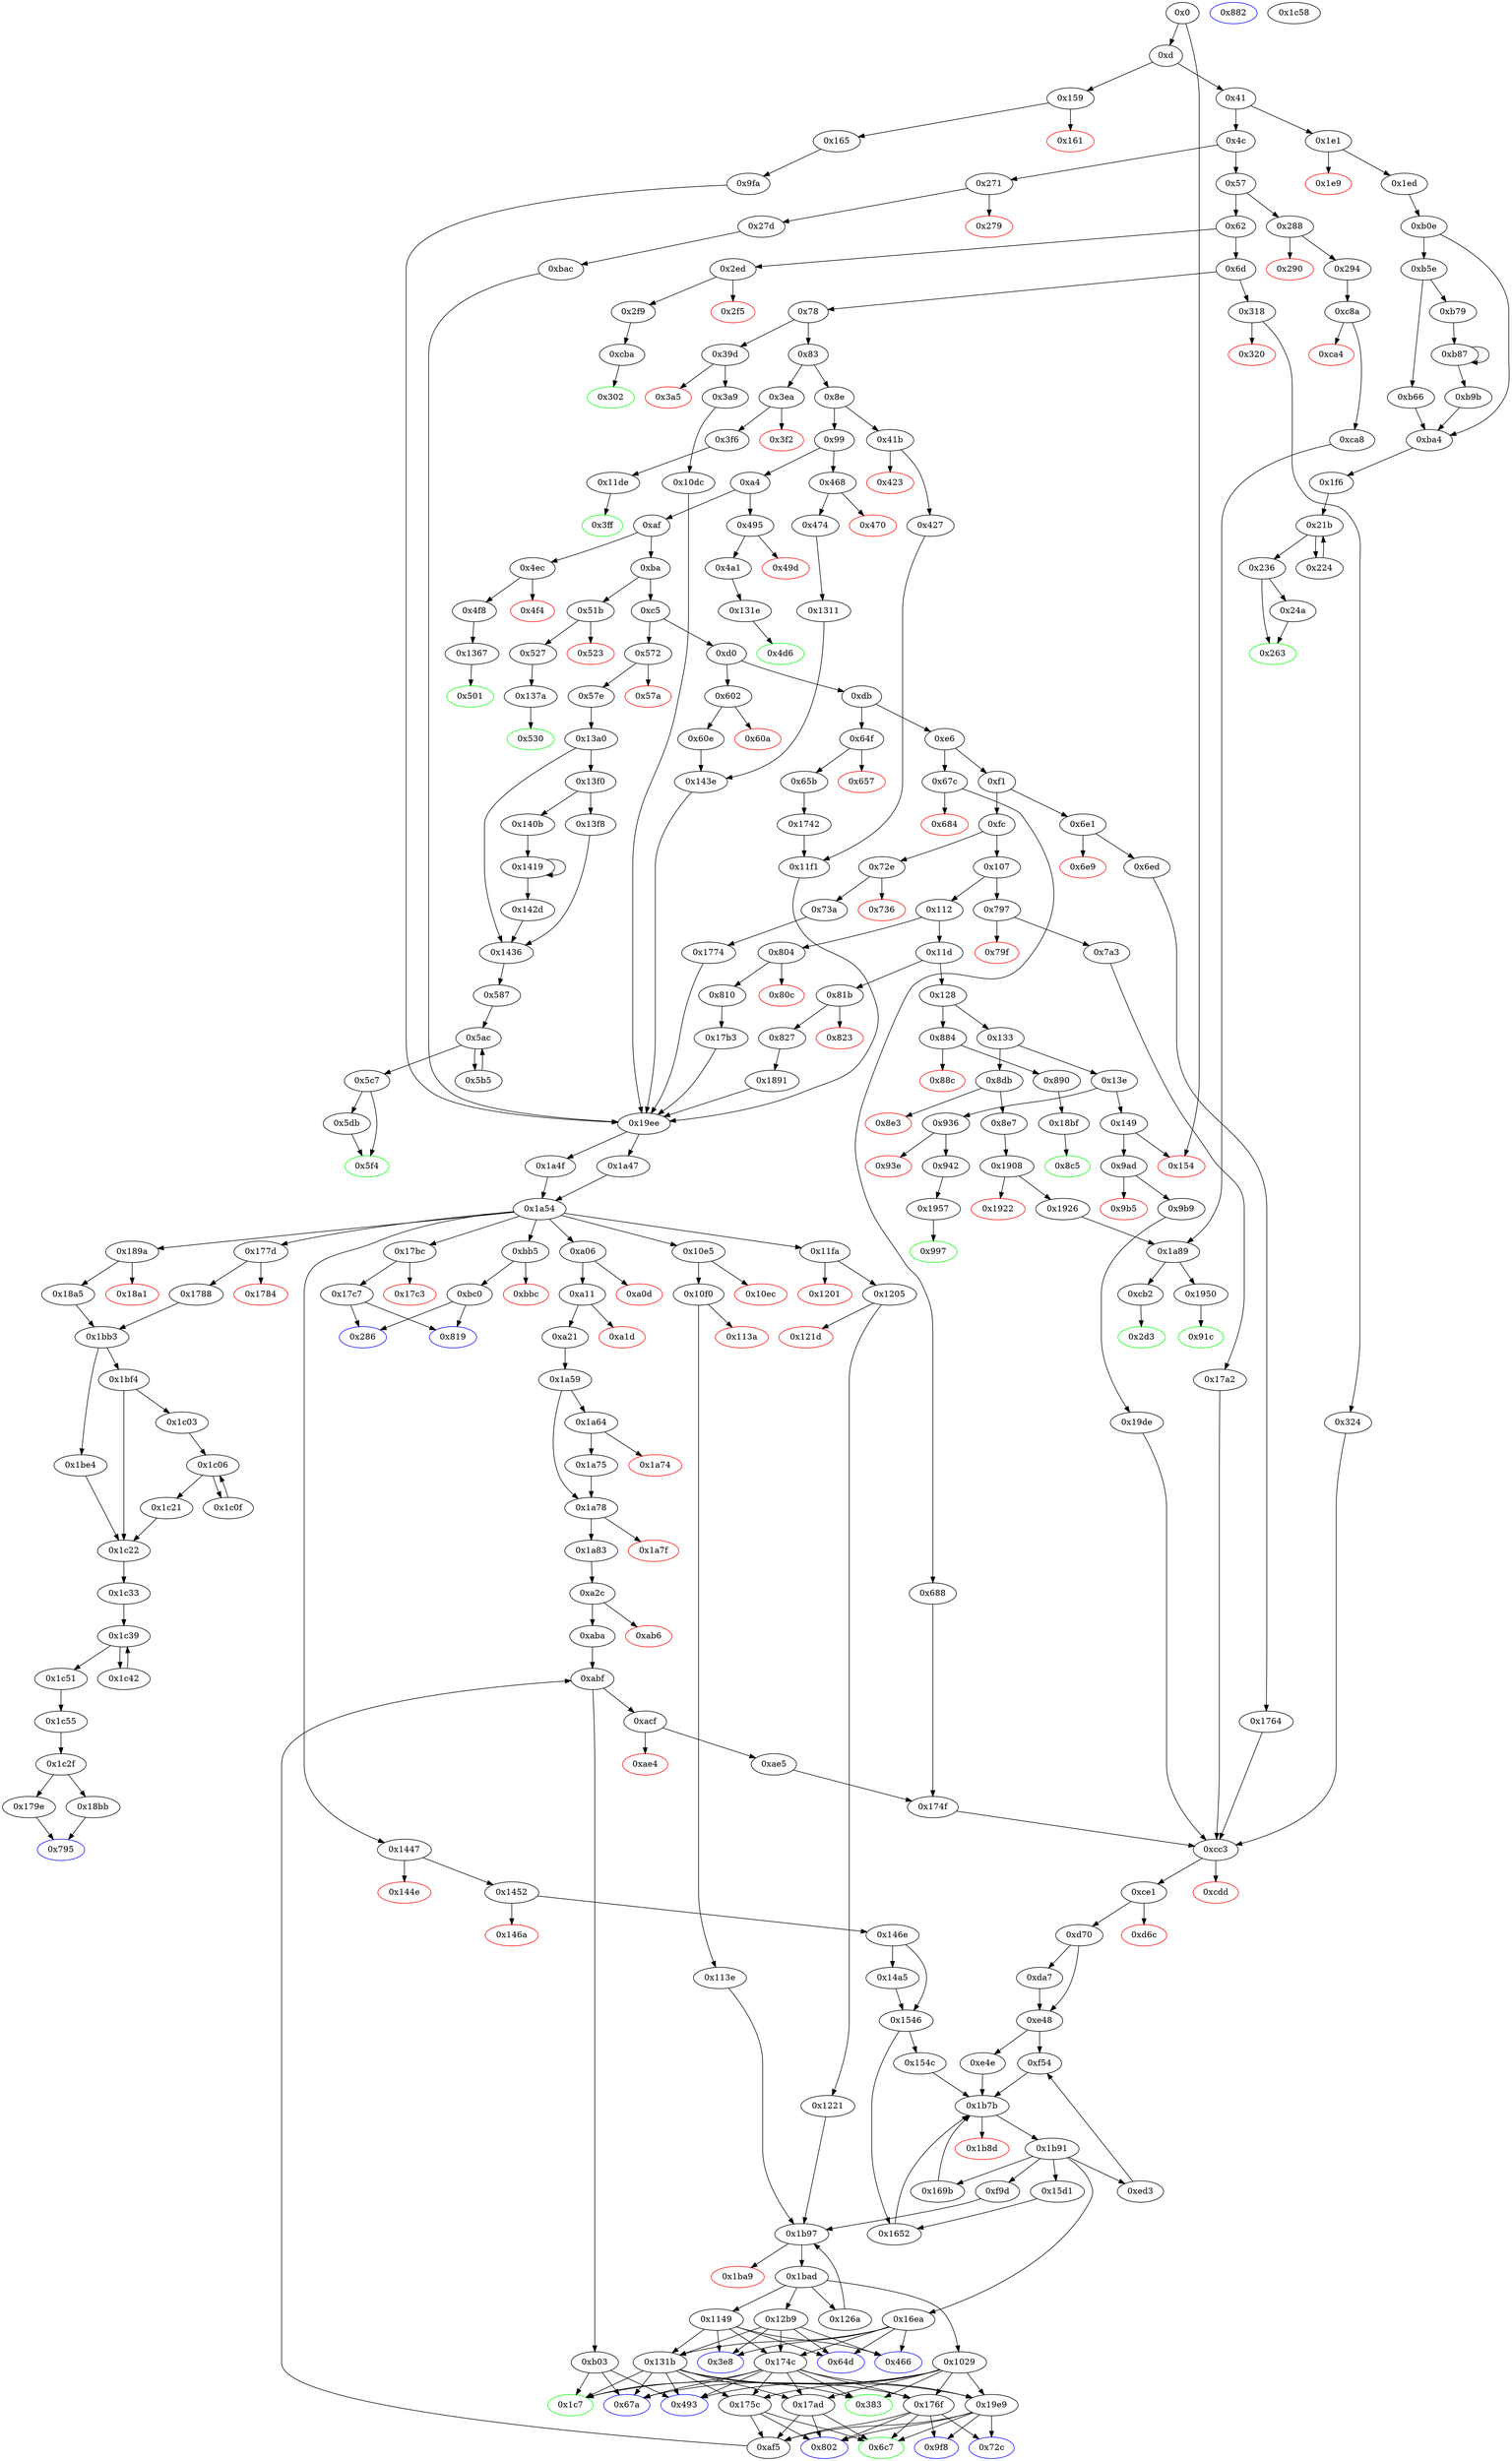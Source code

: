 digraph "" {
"0xa1d" [color=red, fillcolor=white, id="0xa1d", style=filled, tooltip="Block 0xa1d\n[0xa1d:0xa20]\n---\nPredecessors: [0xa11]\nSuccessors: []\n---\n0xa1d PUSH1 0x0\n0xa1f DUP1\n0xa20 REVERT\n---\n0xa1d: V709 = 0x0\n0xa20: REVERT 0x0 0x0\n---\nEntry stack: [V11, {0x1c7, 0x493, 0x67a}, S3, S2, S1, S0]\nStack pops: 0\nStack additions: []\nExit stack: [V11, {0x1c7, 0x493, 0x67a}, S3, S2, S1, S0]\n\nDef sites:\nV11: {0xd.0x35}\n{0x1c7, 0x493, 0x67a}: {0x65b.0x65d, 0x165.0x167, 0x474.0x476}\nS3: {0x65b.0x66a, 0xd.0x35, 0x474.0x483, 0x165.0x18d}\nS2: {0x3a9.0x3ab, 0xd.0x35, 0x60e.0x610, 0x1311.0x1312, 0x1742.0x1743, 0x165.0x1b7, 0x427.0x429}\nS1: {0x9fa.0x9fb, 0x73a.0x73c, 0x1311.0x1315, 0x3a9.0x3ce, 0xd.0x35, 0x60e.0x633, 0x1742.0x1746, 0x427.0x44c, 0x827.0x829}\nS0: {0x65b.0x66a, 0x9fa.0x9fb, 0x27d.0x27f, 0x73a.0x768, 0x810.0x812, 0x474.0x483, 0x3a9.0x3d8, 0x60e.0x63d, 0x427.0x456, 0x827.0x855}\n"];
"0x1436" [fillcolor=white, id="0x1436", style=filled, tooltip="Block 0x1436\n[0x1436:0x143d]\n---\nPredecessors: [0x13a0, 0x13f8, 0x142d]\nSuccessors: [0x587]\n---\n0x1436 JUMPDEST\n0x1437 POP\n0x1438 POP\n0x1439 POP\n0x143a POP\n0x143b POP\n0x143c DUP2\n0x143d JUMP\n---\n0x1436: JUMPDEST \n0x143d: JUMP 0x587\n---\nEntry stack: [V11, 0x587, V1292, 0x5, V1283, S2, S1, S0]\nStack pops: 7\nStack additions: [S6, S5]\nExit stack: [V11, 0x587, V1292]\n\nDef sites:\nV11: {0xd.0x35}\n0x587: {0x57e.0x580}\nV1292: {0x13a0.0x13c5}\n0x5: {0x13a0.0x13a1}\nV1283: {0x13a0.0x13b5}\nS2: {0x13a0.0x13d5, 0x142d.0x1434, 0x13f8.0x1405}\nS1: {0x1419.0x1421, 0x13a0.0x13a1}\nS0: {0x13a0.0x13e9, 0x140b.0x140d}\n"];
"0x1bf4" [fillcolor=white, id="0x1bf4", style=filled, tooltip="Block 0x1bf4\n[0x1bf4:0x1c02]\n---\nPredecessors: [0x1bb3]\nSuccessors: [0x1c03, 0x1c22]\n---\n0x1bf4 JUMPDEST\n0x1bf5 DUP3\n0x1bf6 DUP1\n0x1bf7 ADD\n0x1bf8 PUSH1 0x1\n0x1bfa ADD\n0x1bfb DUP6\n0x1bfc SSTORE\n0x1bfd DUP3\n0x1bfe ISZERO\n0x1bff PUSH2 0x1c22\n0x1c02 JUMPI\n---\n0x1bf4: JUMPDEST \n0x1bf7: V1760 = ADD S2 S2\n0x1bf8: V1761 = 0x1\n0x1bfa: V1762 = ADD 0x1 V1760\n0x1bfc: S[{0x5, 0x7}] = V1762\n0x1bfe: V1763 = ISZERO S2\n0x1bff: V1764 = 0x1c22\n0x1c02: JUMPI 0x1c22 V1763\n---\nEntry stack: [V11, {0x1c7, 0x493, 0x67a}, S9, S8, S7, S6, {0x179e, 0x18bb}, {0x5, 0x7}, V1749, S2, V1744, S0]\nStack pops: 5\nStack additions: [S4, S3, S2, S1, S0]\nExit stack: [V11, {0x1c7, 0x493, 0x67a}, S9, S8, S7, S6, {0x179e, 0x18bb}, {0x5, 0x7}, V1749, S2, V1744, S0]\n\nDef sites:\nV11: {0xd.0x35}\n{0x1c7, 0x493, 0x67a}: {0x65b.0x65d, 0x165.0x167, 0x474.0x476}\nS9: {0x65b.0x66a, 0xd.0x35, 0x474.0x483, 0x165.0x18d}\nS8: {0x3a9.0x3ab, 0xd.0x35, 0x60e.0x610, 0x1311.0x1312, 0x1742.0x1743, 0x165.0x1b7, 0x427.0x429}\nS7: {0x9fa.0x9fb, 0x73a.0x73c, 0x1311.0x1315, 0x3a9.0x3ce, 0xd.0x35, 0x60e.0x633, 0x1742.0x1746, 0x427.0x44c, 0x827.0x829}\nS6: {0x65b.0x66a, 0x9fa.0x9fb, 0x27d.0x27f, 0x73a.0x768, 0x810.0x812, 0x474.0x483, 0x3a9.0x3d8, 0x60e.0x63d, 0x427.0x456, 0x827.0x855}\n{0x179e, 0x18bb}: {0x1788.0x1794, 0x18a5.0x18b1}\n{0x5, 0x7}: {0x1788.0x178a, 0x18a5.0x18a7}\nV1749: {0x1bb3.0x1bda}\nS2: {0x1788.0x178e, 0x18a5.0x18ab}\nV1744: {0x1bb3.0x1bd0}\nS0: {0x1788.0x1792, 0x18a5.0x18af}\n"];
"0x177d" [fillcolor=white, id="0x177d", style=filled, tooltip="Block 0x177d\n[0x177d:0x1783]\n---\nPredecessors: [0x1a54]\nSuccessors: [0x1784, 0x1788]\n---\n0x177d JUMPDEST\n0x177e ISZERO\n0x177f ISZERO\n0x1780 PUSH2 0x1788\n0x1783 JUMPI\n---\n0x177d: JUMPDEST \n0x177e: V1501 = ISZERO {0x0, 0x1}\n0x177f: V1502 = ISZERO V1501\n0x1780: V1503 = 0x1788\n0x1783: JUMPI 0x1788 V1502\n---\nEntry stack: [V11, {0x1c7, 0x493, 0x67a}, S4, S3, S2, S1, {0x0, 0x1}]\nStack pops: 1\nStack additions: []\nExit stack: [V11, {0x1c7, 0x493, 0x67a}, S4, S3, S2, S1]\n\nDef sites:\nV11: {0xd.0x35}\n{0x1c7, 0x493, 0x67a}: {0x65b.0x65d, 0x165.0x167, 0x474.0x476}\nS4: {0x65b.0x66a, 0xd.0x35, 0x474.0x483, 0x165.0x18d}\nS3: {0x3a9.0x3ab, 0xd.0x35, 0x60e.0x610, 0x1311.0x1312, 0x1742.0x1743, 0x165.0x1b7, 0x427.0x429}\nS2: {0x9fa.0x9fb, 0x73a.0x73c, 0x1311.0x1315, 0x3a9.0x3ce, 0xd.0x35, 0x60e.0x633, 0x1742.0x1746, 0x427.0x44c, 0x827.0x829}\nS1: {0x65b.0x66a, 0x9fa.0x9fb, 0x27d.0x27f, 0x73a.0x768, 0x810.0x812, 0x474.0x483, 0x3a9.0x3d8, 0x60e.0x63d, 0x427.0x456, 0x827.0x855}\n{0x0, 0x1}: {0x1a4f_0x143e.0x1a50, 0x1a4f_0x9fa.0x1a50, 0x1a4f_0x10dc.0x1a50, 0x1a4f_0x11f1.0x1a50, 0x1a4f_0xbac.0x1a50, 0x1a4f_0x1774.0x1a50, 0x1a4f_0x17b3.0x1a50, 0x1a4f_0x1891.0x1a50, 0x1a47.0x1a47}\n"];
"0x140b" [fillcolor=white, id="0x140b", style=filled, tooltip="Block 0x140b\n[0x140b:0x1418]\n---\nPredecessors: [0x13f0]\nSuccessors: [0x1419]\n---\n0x140b JUMPDEST\n0x140c DUP3\n0x140d ADD\n0x140e SWAP2\n0x140f SWAP1\n0x1410 PUSH1 0x0\n0x1412 MSTORE\n0x1413 PUSH1 0x20\n0x1415 PUSH1 0x0\n0x1417 SHA3\n0x1418 SWAP1\n---\n0x140b: JUMPDEST \n0x140d: V1320 = ADD V1296 V1307\n0x1410: V1321 = 0x0\n0x1412: M[0x0] = 0x5\n0x1413: V1322 = 0x20\n0x1415: V1323 = 0x0\n0x1417: V1324 = SHA3 0x0 0x20\n---\nEntry stack: [V11, 0x587, V1292, 0x5, V1283, V1296, 0x5, V1307]\nStack pops: 3\nStack additions: [V1320, V1324, S2]\nExit stack: [V11, 0x587, V1292, 0x5, V1283, V1320, V1324, V1296]\n\nDef sites:\nV11: {0xd.0x35}\n0x587: {0x57e.0x580}\nV1292: {0x13a0.0x13c5}\n0x5: {0x13a0.0x13a1}\nV1283: {0x13a0.0x13b5}\nV1296: {0x13a0.0x13d5}\n0x5: {0x13a0.0x13a1}\nV1307: {0x13a0.0x13e9}\n"];
"0x11fa" [fillcolor=white, id="0x11fa", style=filled, tooltip="Block 0x11fa\n[0x11fa:0x1200]\n---\nPredecessors: [0x1a54]\nSuccessors: [0x1201, 0x1205]\n---\n0x11fa JUMPDEST\n0x11fb ISZERO\n0x11fc ISZERO\n0x11fd PUSH2 0x1205\n0x1200 JUMPI\n---\n0x11fa: JUMPDEST \n0x11fb: V1180 = ISZERO {0x0, 0x1}\n0x11fc: V1181 = ISZERO V1180\n0x11fd: V1182 = 0x1205\n0x1200: JUMPI 0x1205 V1181\n---\nEntry stack: [V11, {0x1c7, 0x493, 0x67a}, S4, S3, S2, S1, {0x0, 0x1}]\nStack pops: 1\nStack additions: []\nExit stack: [V11, {0x1c7, 0x493, 0x67a}, S4, S3, S2, S1]\n\nDef sites:\nV11: {0xd.0x35}\n{0x1c7, 0x493, 0x67a}: {0x65b.0x65d, 0x165.0x167, 0x474.0x476}\nS4: {0x65b.0x66a, 0xd.0x35, 0x474.0x483, 0x165.0x18d}\nS3: {0x3a9.0x3ab, 0xd.0x35, 0x60e.0x610, 0x1311.0x1312, 0x1742.0x1743, 0x165.0x1b7, 0x427.0x429}\nS2: {0x9fa.0x9fb, 0x73a.0x73c, 0x1311.0x1315, 0x3a9.0x3ce, 0xd.0x35, 0x60e.0x633, 0x1742.0x1746, 0x427.0x44c, 0x827.0x829}\nS1: {0x65b.0x66a, 0x9fa.0x9fb, 0x27d.0x27f, 0x73a.0x768, 0x810.0x812, 0x474.0x483, 0x3a9.0x3d8, 0x60e.0x63d, 0x427.0x456, 0x827.0x855}\n{0x0, 0x1}: {0x1a4f.0x1a50, 0x1a47.0x1a47}\n"];
"0x131b" [fillcolor=white, id="0x131b", style=filled, tooltip="Block 0x131b\n[0x131b:0x131d]\n---\nPredecessors: [0x1149, 0x12b9, 0x16ea]\nSuccessors: [0x1c7, 0x383, 0x493, 0x67a, 0x175c, 0x176f, 0x17ad, 0x19e9]\n---\n0x131b JUMPDEST\n0x131c POP\n0x131d JUMP\n---\n0x131b: JUMPDEST \n0x131d: JUMP {0x1c7, 0x383, 0x493, 0x67a, 0x175c, 0x176f, 0x17ad, 0x19e9}\n---\nEntry stack: [V11, S10, S9, S8, S7, S6, S5, S4, S3, S2, {0x1c7, 0x383, 0x493, 0x67a, 0x175c, 0x176f, 0x17ad, 0x19e9}, S0]\nStack pops: 2\nStack additions: []\nExit stack: [V11, S10, S9, S8, S7, S6, S5, S4, S3, S2]\n\nDef sites:\nV11: {0xd.0x35}\nS10: {0x65b.0x65d, 0xd.0x35, 0x474.0x476, 0x165.0x167}\nS9: {0x65b.0x66a, 0xd.0x35, 0x474.0x483, 0x165.0x167, 0x165.0x18d}\nS8: {0x3a9.0x3ab, 0x60e.0x610, 0x1311.0x1312, 0x165.0x18d, 0x1742.0x1743, 0x165.0x1b7, 0x427.0x429}\nS7: {0x9fa.0x9fb, 0x1311.0x1315, 0x3a9.0x3ce, 0xd.0x35, 0x60e.0x633, 0x1742.0x1746, 0x165.0x1b7, 0x427.0x44c}\nS6: {0xd.0x35, 0xaf5.0xafb, 0xaba_0x1a59.0xabb, 0xaba_0x1a75.0xabb}\nS5: {0x688.0x68a, 0x7a3.0x7a5, 0xd.0x35, 0xacf.0xacf}\nS4: {0x9b9.0x9bb, 0x688.0x6ad, 0x7a3.0x7c8, 0x6ed.0x6ef, 0xae5.0xaef}\nS3: {0x9b9.0x9de, 0x1311.0x1312, 0x165.0x1b7, 0x3a9.0x3ab, 0x688.0x6b7, 0x6ed.0x712, 0x60e.0x610, 0x7a3.0x7e8, 0x1742.0x1743, 0x165.0x18d, 0x427.0x429}\nS2: {0x9b9.0x9e8, 0x7a3.0x7f2, 0x174f.0x1750, 0xd.0x35, 0x6ed.0x71c}\n{0x1c7, 0x383, 0x493, 0x67a, 0x175c, 0x176f, 0x17ad, 0x19e9}: {0x65b.0x65d, 0x19de.0x19df, 0x474.0x476, 0x1764.0x1765, 0x174f.0x1752, 0x17a2.0x17a3, 0x165.0x167, 0x324.0x326}\nS0: {0x9b9.0x9de, 0x65b.0x66a, 0x474.0x483, 0x1764.0x1768, 0xd.0x35, 0x174f.0x1755, 0x7a3.0x7c8, 0x165.0x18d, 0x324.0x349}\n"];
"0x174c" [fillcolor=white, id="0x174c", style=filled, tooltip="Block 0x174c\n[0x174c:0x174e]\n---\nPredecessors: [0x1149, 0x12b9, 0x16ea]\nSuccessors: [0x1c7, 0x383, 0x493, 0x67a, 0x175c, 0x176f, 0x17ad, 0x19e9]\n---\n0x174c JUMPDEST\n0x174d POP\n0x174e JUMP\n---\n0x174c: JUMPDEST \n0x174e: JUMP {0x1c7, 0x383, 0x493, 0x67a, 0x175c, 0x176f, 0x17ad, 0x19e9}\n---\nEntry stack: [V11, S10, S9, S8, S7, S6, S5, S4, S3, S2, {0x1c7, 0x383, 0x493, 0x67a, 0x175c, 0x176f, 0x17ad, 0x19e9}, S0]\nStack pops: 2\nStack additions: []\nExit stack: [V11, S10, S9, S8, S7, S6, S5, S4, S3, S2]\n\nDef sites:\nV11: {0xd.0x35}\nS10: {0x65b.0x65d, 0xd.0x35, 0x474.0x476, 0x165.0x167}\nS9: {0x65b.0x66a, 0xd.0x35, 0x474.0x483, 0x165.0x167, 0x165.0x18d}\nS8: {0x3a9.0x3ab, 0x60e.0x610, 0x1311.0x1312, 0x165.0x18d, 0x1742.0x1743, 0x165.0x1b7, 0x427.0x429}\nS7: {0x9fa.0x9fb, 0x1311.0x1315, 0x3a9.0x3ce, 0xd.0x35, 0x60e.0x633, 0x1742.0x1746, 0x165.0x1b7, 0x427.0x44c}\nS6: {0xd.0x35, 0xaf5.0xafb, 0xaba_0x1a59.0xabb, 0xaba_0x1a75.0xabb}\nS5: {0x688.0x68a, 0x7a3.0x7a5, 0xd.0x35, 0xacf.0xacf}\nS4: {0x9b9.0x9bb, 0x688.0x6ad, 0x7a3.0x7c8, 0x6ed.0x6ef, 0xae5.0xaef}\nS3: {0x9b9.0x9de, 0x1311.0x1312, 0x165.0x1b7, 0x3a9.0x3ab, 0x688.0x6b7, 0x6ed.0x712, 0x60e.0x610, 0x7a3.0x7e8, 0x1742.0x1743, 0x165.0x18d, 0x427.0x429}\nS2: {0x9b9.0x9e8, 0x7a3.0x7f2, 0x174f.0x1750, 0xd.0x35, 0x6ed.0x71c}\n{0x1c7, 0x383, 0x493, 0x67a, 0x175c, 0x176f, 0x17ad, 0x19e9}: {0x65b.0x65d, 0x19de.0x19df, 0x474.0x476, 0x1764.0x1765, 0x174f.0x1752, 0x17a2.0x17a3, 0x165.0x167, 0x324.0x326}\nS0: {0x9b9.0x9de, 0x65b.0x66a, 0x474.0x483, 0x1764.0x1768, 0xd.0x35, 0x174f.0x1755, 0x7a3.0x7c8, 0x165.0x18d, 0x324.0x349}\n"];
"0x288" [fillcolor=white, id="0x288", style=filled, tooltip="Block 0x288\n[0x288:0x28f]\n---\nPredecessors: [0x57]\nSuccessors: [0x290, 0x294]\n---\n0x288 JUMPDEST\n0x289 CALLVALUE\n0x28a DUP1\n0x28b ISZERO\n0x28c PUSH2 0x294\n0x28f JUMPI\n---\n0x288: JUMPDEST \n0x289: V188 = CALLVALUE\n0x28b: V189 = ISZERO V188\n0x28c: V190 = 0x294\n0x28f: JUMPI 0x294 V189\n---\nEntry stack: [V11]\nStack pops: 0\nStack additions: [V188]\nExit stack: [V11, V188]\n\nDef sites:\nV11: {0xd.0x35}\n"];
"0x1c51" [fillcolor=white, id="0x1c51", style=filled, tooltip="Block 0x1c51\n[0x1c51:0x1c54]\n---\nPredecessors: [0x1c39]\nSuccessors: [0x1c55]\n---\n0x1c51 JUMPDEST\n0x1c52 POP\n0x1c53 SWAP1\n0x1c54 JUMP\n---\n0x1c51: JUMPDEST \n0x1c54: JUMP 0x1c55\n---\nEntry stack: [V11, {0x1c7, 0x493, 0x67a}, S9, S8, S7, S6, {0x179e, 0x18bb}, {0x5, 0x7}, 0x1c2f, 0x1c55, V1749, S0]\nStack pops: 3\nStack additions: [S1]\nExit stack: [V11, {0x1c7, 0x493, 0x67a}, S9, S8, S7, S6, {0x179e, 0x18bb}, {0x5, 0x7}, 0x1c2f, V1749]\n\nDef sites:\nV11: {0xd.0x35}\n{0x1c7, 0x493, 0x67a}: {0x65b.0x65d, 0x165.0x167, 0x474.0x476}\nS9: {0x65b.0x66a, 0xd.0x35, 0x474.0x483, 0x165.0x18d}\nS8: {0x3a9.0x3ab, 0x60e.0x610, 0x1311.0x1312, 0x1742.0x1743, 0x165.0x1b7, 0x427.0x429}\nS7: {0x3a9.0x3ce, 0x9fa.0x9fb, 0xd.0x35, 0x60e.0x633, 0x1311.0x1315, 0x1742.0x1746, 0x427.0x44c}\nS6: {0x3a9.0x3d8, 0x65b.0x66a, 0x9fa.0x9fb, 0x27d.0x27f, 0x60e.0x63d, 0x474.0x483, 0x427.0x456}\n{0x179e, 0x18bb}: {0x1788.0x1794, 0x18a5.0x18b1}\n{0x5, 0x7}: {0x1788.0x178a, 0x18a5.0x18a7}\n0x1c2f: {0x1c22_0x1be4.0x1c26, 0x1c22_0x1bf4.0x1c26, 0x1c22_0x1c21.0x1c26}\n0x1c55: {0x1c33_0x1be4.0x1c34, 0x1c33_0x1bf4.0x1c34, 0x1c33_0x1c21.0x1c34}\nV1749: {0x1bb3.0x1bda}\nS0: {0x1bb3.0x1bd0, 0x1c42.0x1c4c, 0x1c0f.0x1c1b}\n"];
"0xbb5" [fillcolor=white, id="0xbb5", style=filled, tooltip="Block 0xbb5\n[0xbb5:0xbbb]\n---\nPredecessors: [0x1a54]\nSuccessors: [0xbbc, 0xbc0]\n---\n0xbb5 JUMPDEST\n0xbb6 ISZERO\n0xbb7 ISZERO\n0xbb8 PUSH2 0xbc0\n0xbbb JUMPI\n---\n0xbb5: JUMPDEST \n0xbb6: V841 = ISZERO {0x0, 0x1}\n0xbb7: V842 = ISZERO V841\n0xbb8: V843 = 0xbc0\n0xbbb: JUMPI 0xbc0 V842\n---\nEntry stack: [V11, {0x1c7, 0x493, 0x67a}, S4, S3, S2, S1, {0x0, 0x1}]\nStack pops: 1\nStack additions: []\nExit stack: [V11, {0x1c7, 0x493, 0x67a}, S4, S3, S2, S1]\n\nDef sites:\nV11: {0xd.0x35}\n{0x1c7, 0x493, 0x67a}: {0x65b.0x65d, 0x165.0x167, 0x474.0x476}\nS4: {0x65b.0x66a, 0xd.0x35, 0x474.0x483, 0x165.0x18d}\nS3: {0x3a9.0x3ab, 0xd.0x35, 0x60e.0x610, 0x1311.0x1312, 0x1742.0x1743, 0x165.0x1b7, 0x427.0x429}\nS2: {0x9fa.0x9fb, 0x73a.0x73c, 0x1311.0x1315, 0x3a9.0x3ce, 0xd.0x35, 0x60e.0x633, 0x1742.0x1746, 0x427.0x44c, 0x827.0x829}\nS1: {0x65b.0x66a, 0x9fa.0x9fb, 0x27d.0x27f, 0x73a.0x768, 0x810.0x812, 0x474.0x483, 0x3a9.0x3d8, 0x60e.0x63d, 0x427.0x456, 0x827.0x855}\n{0x0, 0x1}: {0x1a4f_0x143e.0x1a50, 0x1a4f_0x9fa.0x1a50, 0x1a4f_0x10dc.0x1a50, 0x1a4f_0x11f1.0x1a50, 0x1a4f_0xbac.0x1a50, 0x1a4f_0x1774.0x1a50, 0x1a4f_0x17b3.0x1a50, 0x1a4f_0x1891.0x1a50, 0x1a47.0x1a47}\n"];
"0x572" [fillcolor=white, id="0x572", style=filled, tooltip="Block 0x572\n[0x572:0x579]\n---\nPredecessors: [0xc5]\nSuccessors: [0x57a, 0x57e]\n---\n0x572 JUMPDEST\n0x573 CALLVALUE\n0x574 DUP1\n0x575 ISZERO\n0x576 PUSH2 0x57e\n0x579 JUMPI\n---\n0x572: JUMPDEST \n0x573: V386 = CALLVALUE\n0x575: V387 = ISZERO V386\n0x576: V388 = 0x57e\n0x579: JUMPI 0x57e V387\n---\nEntry stack: [V11]\nStack pops: 0\nStack additions: [V386]\nExit stack: [V11, V386]\n\nDef sites:\nV11: {0xd.0x35}\n"];
"0x83" [fillcolor=white, id="0x83", style=filled, tooltip="Block 0x83\n[0x83:0x8d]\n---\nPredecessors: [0x78]\nSuccessors: [0x8e, 0x3ea]\n---\n0x83 DUP1\n0x84 PUSH4 0x313ce567\n0x89 EQ\n0x8a PUSH2 0x3ea\n0x8d JUMPI\n---\n0x84: V33 = 0x313ce567\n0x89: V34 = EQ 0x313ce567 V11\n0x8a: V35 = 0x3ea\n0x8d: JUMPI 0x3ea V34\n---\nEntry stack: [V11]\nStack pops: 1\nStack additions: [S0]\nExit stack: [V11]\n\nDef sites:\nV11: {0xd.0x35}\n"];
"0xca4" [color=red, fillcolor=white, id="0xca4", style=filled, tooltip="Block 0xca4\n[0xca4:0xca7]\n---\nPredecessors: [0xc8a]\nSuccessors: []\n---\n0xca4 PUSH1 0x0\n0xca6 DUP1\n0xca7 REVERT\n---\n0xca4: V909 = 0x0\n0xca7: REVERT 0x0 0x0\n---\nEntry stack: [V11, 0x2d3, V199, V202, 0x0]\nStack pops: 0\nStack additions: []\nExit stack: [V11, 0x2d3, V199, V202, 0x0]\n\nDef sites:\nV11: {0xd.0x35}\n0x2d3: {0x294.0x296}\nV199: {0x294.0x2b9}\nV202: {0x294.0x2c3}\n0x0: {0xc8a.0xc8b}\n"];
"0x1a75" [fillcolor=white, id="0x1a75", style=filled, tooltip="Block 0x1a75\n[0x1a75:0x1a77]\n---\nPredecessors: [0x1a64]\nSuccessors: [0x1a78]\n---\n0x1a75 JUMPDEST\n0x1a76 DIV\n0x1a77 EQ\n---\n0x1a75: JUMPDEST \n0x1a76: V1669 = DIV V1665 V711\n0x1a77: V1670 = EQ V1669 S2\n---\nEntry stack: [V11, {0x1c7, 0x493, 0x67a}, S10, S9, S8, S7, 0xa2c, S5, V711, V1665, S2, V711, V1665]\nStack pops: 3\nStack additions: [V1670]\nExit stack: [V11, {0x1c7, 0x493, 0x67a}, S10, S9, S8, S7, 0xa2c, S5, V711, V1665, V1670]\n\nDef sites:\nV11: {0xd.0x35}\n{0x1c7, 0x493, 0x67a}: {0x65b.0x65d, 0x165.0x167, 0x474.0x476}\nS10: {0x65b.0x66a, 0xd.0x35, 0x474.0x483, 0x165.0x18d}\nS9: {0x3a9.0x3ab, 0xd.0x35, 0x60e.0x610, 0x1311.0x1312, 0x1742.0x1743, 0x165.0x1b7, 0x427.0x429}\nS8: {0x9fa.0x9fb, 0x73a.0x73c, 0x1311.0x1315, 0x3a9.0x3ce, 0xd.0x35, 0x60e.0x633, 0x1742.0x1746, 0x427.0x44c, 0x827.0x829}\nS7: {0x65b.0x66a, 0x9fa.0x9fb, 0x27d.0x27f, 0x73a.0x768, 0x810.0x812, 0x474.0x483, 0x3a9.0x3d8, 0x60e.0x63d, 0x427.0x456, 0x827.0x855}\n0xa2c: {0xa21.0xa22}\nS5: {0x3a9.0x3ab, 0xd.0x35, 0x60e.0x610, 0x1311.0x1312, 0x1742.0x1743, 0x165.0x1b7, 0x427.0x429}\nV711: {0xa21.0xa27}\nV1665: {0x1a64.0x1a69}\nS2: {0x3a9.0x3ab, 0xd.0x35, 0x60e.0x610, 0x1311.0x1312, 0x1742.0x1743, 0x165.0x1b7, 0x427.0x429}\nV711: {0xa21.0xa27}\nV1665: {0x1a64.0x1a69}\n"];
"0x1a4f" [fillcolor=white, id="0x1a4f", style=filled, tooltip="Block 0x1a4f\n[0x1a4f:0x1a53]\n---\nPredecessors: [0x19ee]\nSuccessors: [0x1a54]\n---\n0x1a4f JUMPDEST\n0x1a50 PUSH1 0x0\n0x1a52 SWAP1\n0x1a53 POP\n---\n0x1a4f: JUMPDEST \n0x1a50: V1661 = 0x0\n---\nEntry stack: [V11, {0x1c7, 0x493, 0x67a}, S6, S5, S4, S3, {0xa06, 0xbb5, 0x10e5, 0x11fa, 0x1447, 0x177d, 0x17bc, 0x189a}, S1, 0x0]\nStack pops: 1\nStack additions: [0x0]\nExit stack: [V11, {0x1c7, 0x493, 0x67a}, S6, S5, S4, S3, {0xa06, 0xbb5, 0x10e5, 0x11fa, 0x1447, 0x177d, 0x17bc, 0x189a}, S1, 0x0]\n\nDef sites:\nV11: {0xd.0x35}\n{0x1c7, 0x493, 0x67a}: {0x65b.0x65d, 0x165.0x167, 0x474.0x476}\nS6: {0x65b.0x66a, 0xd.0x35, 0x165.0x18d, 0x474.0x483}\nS5: {0x3a9.0x3ab, 0xd.0x35, 0x60e.0x610, 0x1311.0x1312, 0x1742.0x1743, 0x165.0x1b7, 0x427.0x429}\nS4: {0x9fa.0x9fb, 0x73a.0x73c, 0x1311.0x1315, 0x3a9.0x3ce, 0xd.0x35, 0x60e.0x633, 0x1742.0x1746, 0x427.0x44c, 0x827.0x829}\nS3: {0x65b.0x66a, 0x9fa.0x9fb, 0x27d.0x27f, 0x73a.0x768, 0x810.0x812, 0x474.0x483, 0x3a9.0x3d8, 0x60e.0x63d, 0x427.0x456, 0x827.0x855}\n{0xa06, 0xbb5, 0x10e5, 0x11fa, 0x1447, 0x177d, 0x17bc, 0x189a}: {0x9fa.0x9fe, 0x10dc.0x10dd, 0x143e.0x143f, 0x11f1.0x11f2, 0x1891.0x1892, 0x17b3.0x17b4, 0x1774.0x1775, 0xbac.0xbad}\nS1: {0x9fa.0xa01, 0x10dc.0x10e0, 0x143e.0x1442, 0x11f1.0x11f5, 0x1891.0x1895, 0x17b3.0x17b7, 0x1774.0x1778, 0xbac.0xbb0}\n0x0: {0x19ee.0x19ef}\n"];
"0x137a" [fillcolor=white, id="0x137a", style=filled, tooltip="Block 0x137a\n[0x137a:0x139f]\n---\nPredecessors: [0x527]\nSuccessors: [0x530]\n---\n0x137a JUMPDEST\n0x137b PUSH1 0x4\n0x137d PUSH1 0x0\n0x137f SWAP1\n0x1380 SLOAD\n0x1381 SWAP1\n0x1382 PUSH2 0x100\n0x1385 EXP\n0x1386 SWAP1\n0x1387 DIV\n0x1388 PUSH20 0xffffffffffffffffffffffffffffffffffffffff\n0x139d AND\n0x139e DUP2\n0x139f JUMP\n---\n0x137a: JUMPDEST \n0x137b: V1264 = 0x4\n0x137d: V1265 = 0x0\n0x1380: V1266 = S[0x4]\n0x1382: V1267 = 0x100\n0x1385: V1268 = EXP 0x100 0x0\n0x1387: V1269 = DIV V1266 0x1\n0x1388: V1270 = 0xffffffffffffffffffffffffffffffffffffffff\n0x139d: V1271 = AND 0xffffffffffffffffffffffffffffffffffffffff V1269\n0x139f: JUMP 0x530\n---\nEntry stack: [V11, 0x530]\nStack pops: 1\nStack additions: [S0, V1271]\nExit stack: [V11, 0x530, V1271]\n\nDef sites:\nV11: {0xd.0x35}\n0x530: {0x527.0x529}\n"];
"0xb9b" [fillcolor=white, id="0xb9b", style=filled, tooltip="Block 0xb9b\n[0xb9b:0xba3]\n---\nPredecessors: [0xb87]\nSuccessors: [0xba4]\n---\n0xb9b DUP3\n0xb9c SWAP1\n0xb9d SUB\n0xb9e PUSH1 0x1f\n0xba0 AND\n0xba1 DUP3\n0xba2 ADD\n0xba3 SWAP2\n---\n0xb9d: V834 = SUB V831 V822\n0xb9e: V835 = 0x1f\n0xba0: V836 = AND 0x1f V834\n0xba2: V837 = ADD V822 V836\n---\nEntry stack: [V11, 0x1f6, V794, 0x7, V785, V822, V829, V831]\nStack pops: 3\nStack additions: [V837, S1, S2]\nExit stack: [V11, 0x1f6, V794, 0x7, V785, V837, V829, V822]\n\nDef sites:\nV11: {0xd.0x35}\n0x1f6: {0x1ed.0x1ef}\nV794: {0xb0e.0xb33}\n0x7: {0xb0e.0xb0f}\nV785: {0xb0e.0xb23}\nV822: {0xb79.0xb7b}\nV829: {0xb87.0xb8f}\nV831: {0xb87.0xb93}\n"];
"0xa11" [fillcolor=white, id="0xa11", style=filled, tooltip="Block 0xa11\n[0xa11:0xa1c]\n---\nPredecessors: [0xa06]\nSuccessors: [0xa1d, 0xa21]\n---\n0xa11 JUMPDEST\n0xa12 PUSH1 0x0\n0xa14 DUP5\n0xa15 MLOAD\n0xa16 GT\n0xa17 ISZERO\n0xa18 ISZERO\n0xa19 PUSH2 0xa21\n0xa1c JUMPI\n---\n0xa11: JUMPDEST \n0xa12: V703 = 0x0\n0xa15: V704 = M[S3]\n0xa16: V705 = GT V704 0x0\n0xa17: V706 = ISZERO V705\n0xa18: V707 = ISZERO V706\n0xa19: V708 = 0xa21\n0xa1c: JUMPI 0xa21 V707\n---\nEntry stack: [V11, {0x1c7, 0x493, 0x67a}, S3, S2, S1, S0]\nStack pops: 4\nStack additions: [S3, S2, S1, S0]\nExit stack: [V11, {0x1c7, 0x493, 0x67a}, S3, S2, S1, S0]\n\nDef sites:\nV11: {0xd.0x35}\n{0x1c7, 0x493, 0x67a}: {0x65b.0x65d, 0x165.0x167, 0x474.0x476}\nS3: {0x65b.0x66a, 0xd.0x35, 0x474.0x483, 0x165.0x18d}\nS2: {0x3a9.0x3ab, 0xd.0x35, 0x60e.0x610, 0x1311.0x1312, 0x1742.0x1743, 0x165.0x1b7, 0x427.0x429}\nS1: {0x9fa.0x9fb, 0x73a.0x73c, 0x1311.0x1315, 0x3a9.0x3ce, 0xd.0x35, 0x60e.0x633, 0x1742.0x1746, 0x427.0x44c, 0x827.0x829}\nS0: {0x65b.0x66a, 0x9fa.0x9fb, 0x27d.0x27f, 0x73a.0x768, 0x810.0x812, 0x474.0x483, 0x3a9.0x3d8, 0x60e.0x63d, 0x427.0x456, 0x827.0x855}\n"];
"0x4d6" [color=green, fillcolor=white, id="0x4d6", style=filled, tooltip="Block 0x4d6\n[0x4d6:0x4eb]\n---\nPredecessors: [0x131e]\nSuccessors: []\n---\n0x4d6 JUMPDEST\n0x4d7 PUSH1 0x40\n0x4d9 MLOAD\n0x4da DUP1\n0x4db DUP3\n0x4dc DUP2\n0x4dd MSTORE\n0x4de PUSH1 0x20\n0x4e0 ADD\n0x4e1 SWAP2\n0x4e2 POP\n0x4e3 POP\n0x4e4 PUSH1 0x40\n0x4e6 MLOAD\n0x4e7 DUP1\n0x4e8 SWAP2\n0x4e9 SUB\n0x4ea SWAP1\n0x4eb RETURN\n---\n0x4d6: JUMPDEST \n0x4d7: V345 = 0x40\n0x4d9: V346 = M[0x40]\n0x4dd: M[V346] = V1255\n0x4de: V347 = 0x20\n0x4e0: V348 = ADD 0x20 V346\n0x4e4: V349 = 0x40\n0x4e6: V350 = M[0x40]\n0x4e9: V351 = SUB V348 V350\n0x4eb: RETURN V350 V351\n---\nEntry stack: [V11, V1255]\nStack pops: 1\nStack additions: []\nExit stack: [V11]\n\nDef sites:\nV11: {0xd.0x35}\nV1255: {0x131e.0x1360}\n"];
"0x11d" [fillcolor=white, id="0x11d", style=filled, tooltip="Block 0x11d\n[0x11d:0x127]\n---\nPredecessors: [0x112]\nSuccessors: [0x128, 0x81b]\n---\n0x11d DUP1\n0x11e PUSH4 0xc47f0027\n0x123 EQ\n0x124 PUSH2 0x81b\n0x127 JUMPI\n---\n0x11e: V75 = 0xc47f0027\n0x123: V76 = EQ 0xc47f0027 V11\n0x124: V77 = 0x81b\n0x127: JUMPI 0x81b V76\n---\nEntry stack: [V11]\nStack pops: 1\nStack additions: [S0]\nExit stack: [V11]\n\nDef sites:\nV11: {0xd.0x35}\n"];
"0x1926" [fillcolor=white, id="0x1926", style=filled, tooltip="Block 0x1926\n[0x1926:0x194f]\n---\nPredecessors: [0x1908]\nSuccessors: [0x1a89]\n---\n0x1926 JUMPDEST\n0x1927 PUSH2 0x1950\n0x192a DUP3\n0x192b PUSH32 0xffffffffffffffffffffffffffffffffffffffffffffffffffffffffffffffff\n0x194c PUSH2 0x1a89\n0x194f JUMP\n---\n0x1926: JUMPDEST \n0x1927: V1612 = 0x1950\n0x192b: V1613 = 0xffffffffffffffffffffffffffffffffffffffffffffffffffffffffffffffff\n0x194c: V1614 = 0x1a89\n0x194f: JUMP 0x1a89\n---\nEntry stack: [V11, 0x91c, V635, 0x0]\nStack pops: 2\nStack additions: [S1, S0, 0x1950, S1, 0xffffffffffffffffffffffffffffffffffffffffffffffffffffffffffffffff]\nExit stack: [V11, 0x91c, V635, 0x0, 0x1950, V635, 0xffffffffffffffffffffffffffffffffffffffffffffffffffffffffffffffff]\n\nDef sites:\nV11: {0xd.0x35}\n0x91c: {0x8e7.0x8e9}\nV635: {0x8e7.0x90c}\n0x0: {0x1908.0x1909}\n"];
"0x795" [color=blue, fillcolor=white, id="0x795", style=filled, tooltip="Block 0x795\n[0x795:0x796]\n---\nPredecessors: [0x179e, 0x18bb]\nSuccessors: []\n---\n0x795 JUMPDEST\n0x796 STOP\n---\n0x795: JUMPDEST \n0x796: STOP \n---\nEntry stack: [V11, {0x1c7, 0x493, 0x67a}, S1, S0]\nStack pops: 0\nStack additions: []\nExit stack: [V11, {0x1c7, 0x493, 0x67a}, S1, S0]\n\nDef sites:\nV11: {0xd.0x35}\n{0x1c7, 0x493, 0x67a}: {0x65b.0x65d, 0x165.0x167, 0x474.0x476}\nS1: {0x65b.0x66a, 0xd.0x35, 0x474.0x483, 0x165.0x18d}\nS0: {0x3a9.0x3ab, 0x60e.0x610, 0x1311.0x1312, 0x1742.0x1743, 0x165.0x1b7, 0x427.0x429}\n"];
"0x13a0" [fillcolor=white, id="0x13a0", style=filled, tooltip="Block 0x13a0\n[0x13a0:0x13ef]\n---\nPredecessors: [0x57e]\nSuccessors: [0x13f0, 0x1436]\n---\n0x13a0 JUMPDEST\n0x13a1 PUSH1 0x5\n0x13a3 DUP1\n0x13a4 SLOAD\n0x13a5 PUSH1 0x1\n0x13a7 DUP2\n0x13a8 PUSH1 0x1\n0x13aa AND\n0x13ab ISZERO\n0x13ac PUSH2 0x100\n0x13af MUL\n0x13b0 SUB\n0x13b1 AND\n0x13b2 PUSH1 0x2\n0x13b4 SWAP1\n0x13b5 DIV\n0x13b6 DUP1\n0x13b7 PUSH1 0x1f\n0x13b9 ADD\n0x13ba PUSH1 0x20\n0x13bc DUP1\n0x13bd SWAP2\n0x13be DIV\n0x13bf MUL\n0x13c0 PUSH1 0x20\n0x13c2 ADD\n0x13c3 PUSH1 0x40\n0x13c5 MLOAD\n0x13c6 SWAP1\n0x13c7 DUP2\n0x13c8 ADD\n0x13c9 PUSH1 0x40\n0x13cb MSTORE\n0x13cc DUP1\n0x13cd SWAP3\n0x13ce SWAP2\n0x13cf SWAP1\n0x13d0 DUP2\n0x13d1 DUP2\n0x13d2 MSTORE\n0x13d3 PUSH1 0x20\n0x13d5 ADD\n0x13d6 DUP3\n0x13d7 DUP1\n0x13d8 SLOAD\n0x13d9 PUSH1 0x1\n0x13db DUP2\n0x13dc PUSH1 0x1\n0x13de AND\n0x13df ISZERO\n0x13e0 PUSH2 0x100\n0x13e3 MUL\n0x13e4 SUB\n0x13e5 AND\n0x13e6 PUSH1 0x2\n0x13e8 SWAP1\n0x13e9 DIV\n0x13ea DUP1\n0x13eb ISZERO\n0x13ec PUSH2 0x1436\n0x13ef JUMPI\n---\n0x13a0: JUMPDEST \n0x13a1: V1272 = 0x5\n0x13a4: V1273 = S[0x5]\n0x13a5: V1274 = 0x1\n0x13a8: V1275 = 0x1\n0x13aa: V1276 = AND 0x1 V1273\n0x13ab: V1277 = ISZERO V1276\n0x13ac: V1278 = 0x100\n0x13af: V1279 = MUL 0x100 V1277\n0x13b0: V1280 = SUB V1279 0x1\n0x13b1: V1281 = AND V1280 V1273\n0x13b2: V1282 = 0x2\n0x13b5: V1283 = DIV V1281 0x2\n0x13b7: V1284 = 0x1f\n0x13b9: V1285 = ADD 0x1f V1283\n0x13ba: V1286 = 0x20\n0x13be: V1287 = DIV V1285 0x20\n0x13bf: V1288 = MUL V1287 0x20\n0x13c0: V1289 = 0x20\n0x13c2: V1290 = ADD 0x20 V1288\n0x13c3: V1291 = 0x40\n0x13c5: V1292 = M[0x40]\n0x13c8: V1293 = ADD V1292 V1290\n0x13c9: V1294 = 0x40\n0x13cb: M[0x40] = V1293\n0x13d2: M[V1292] = V1283\n0x13d3: V1295 = 0x20\n0x13d5: V1296 = ADD 0x20 V1292\n0x13d8: V1297 = S[0x5]\n0x13d9: V1298 = 0x1\n0x13dc: V1299 = 0x1\n0x13de: V1300 = AND 0x1 V1297\n0x13df: V1301 = ISZERO V1300\n0x13e0: V1302 = 0x100\n0x13e3: V1303 = MUL 0x100 V1301\n0x13e4: V1304 = SUB V1303 0x1\n0x13e5: V1305 = AND V1304 V1297\n0x13e6: V1306 = 0x2\n0x13e9: V1307 = DIV V1305 0x2\n0x13eb: V1308 = ISZERO V1307\n0x13ec: V1309 = 0x1436\n0x13ef: JUMPI 0x1436 V1308\n---\nEntry stack: [V11, 0x587]\nStack pops: 0\nStack additions: [V1292, 0x5, V1283, V1296, 0x5, V1307]\nExit stack: [V11, 0x587, V1292, 0x5, V1283, V1296, 0x5, V1307]\n\nDef sites:\nV11: {0xd.0x35}\n0x587: {0x57e.0x580}\n"];
"0xbac" [fillcolor=white, id="0xbac", style=filled, tooltip="Block 0xbac\n[0xbac:0xbb4]\n---\nPredecessors: [0x27d]\nSuccessors: [0x19ee]\n---\n0xbac JUMPDEST\n0xbad PUSH2 0xbb5\n0xbb0 CALLER\n0xbb1 PUSH2 0x19ee\n0xbb4 JUMP\n---\n0xbac: JUMPDEST \n0xbad: V838 = 0xbb5\n0xbb0: V839 = CALLER\n0xbb1: V840 = 0x19ee\n0xbb4: JUMP 0x19ee\n---\nEntry stack: [V11, 0x286]\nStack pops: 0\nStack additions: [0xbb5, V839]\nExit stack: [V11, 0x286, 0xbb5, V839]\n\nDef sites:\nV11: {0xd.0x35}\n0x286: {0x27d.0x27f}\n"];
"0x14a5" [fillcolor=white, id="0x14a5", style=filled, tooltip="Block 0x14a5\n[0x14a5:0x1545]\n---\nPredecessors: [0x146e]\nSuccessors: [0x1546]\n---\n0x14a5 POP\n0x14a6 PUSH32 0xffffffffffffffffffffffffffffffffffffffffffffffffffffffffffffffff\n0x14c7 PUSH1 0x3\n0x14c9 PUSH1 0x0\n0x14cb DUP5\n0x14cc PUSH20 0xffffffffffffffffffffffffffffffffffffffff\n0x14e1 AND\n0x14e2 PUSH20 0xffffffffffffffffffffffffffffffffffffffff\n0x14f7 AND\n0x14f8 DUP2\n0x14f9 MSTORE\n0x14fa PUSH1 0x20\n0x14fc ADD\n0x14fd SWAP1\n0x14fe DUP2\n0x14ff MSTORE\n0x1500 PUSH1 0x20\n0x1502 ADD\n0x1503 PUSH1 0x0\n0x1505 SHA3\n0x1506 PUSH1 0x0\n0x1508 CALLER\n0x1509 PUSH20 0xffffffffffffffffffffffffffffffffffffffff\n0x151e AND\n0x151f PUSH20 0xffffffffffffffffffffffffffffffffffffffff\n0x1534 AND\n0x1535 DUP2\n0x1536 MSTORE\n0x1537 PUSH1 0x20\n0x1539 ADD\n0x153a SWAP1\n0x153b DUP2\n0x153c MSTORE\n0x153d PUSH1 0x20\n0x153f ADD\n0x1540 PUSH1 0x0\n0x1542 SHA3\n0x1543 SLOAD\n0x1544 EQ\n0x1545 ISZERO\n---\n0x14a6: V1365 = 0xffffffffffffffffffffffffffffffffffffffffffffffffffffffffffffffff\n0x14c7: V1366 = 0x3\n0x14c9: V1367 = 0x0\n0x14cc: V1368 = 0xffffffffffffffffffffffffffffffffffffffff\n0x14e1: V1369 = AND 0xffffffffffffffffffffffffffffffffffffffff S2\n0x14e2: V1370 = 0xffffffffffffffffffffffffffffffffffffffff\n0x14f7: V1371 = AND 0xffffffffffffffffffffffffffffffffffffffff V1369\n0x14f9: M[0x0] = V1371\n0x14fa: V1372 = 0x20\n0x14fc: V1373 = ADD 0x20 0x0\n0x14ff: M[0x20] = 0x3\n0x1500: V1374 = 0x20\n0x1502: V1375 = ADD 0x20 0x20\n0x1503: V1376 = 0x0\n0x1505: V1377 = SHA3 0x0 0x40\n0x1506: V1378 = 0x0\n0x1508: V1379 = CALLER\n0x1509: V1380 = 0xffffffffffffffffffffffffffffffffffffffff\n0x151e: V1381 = AND 0xffffffffffffffffffffffffffffffffffffffff V1379\n0x151f: V1382 = 0xffffffffffffffffffffffffffffffffffffffff\n0x1534: V1383 = AND 0xffffffffffffffffffffffffffffffffffffffff V1381\n0x1536: M[0x0] = V1383\n0x1537: V1384 = 0x20\n0x1539: V1385 = ADD 0x20 0x0\n0x153c: M[0x20] = V1377\n0x153d: V1386 = 0x20\n0x153f: V1387 = ADD 0x20 0x20\n0x1540: V1388 = 0x0\n0x1542: V1389 = SHA3 0x0 0x40\n0x1543: V1390 = S[V1389]\n0x1544: V1391 = EQ V1390 0xffffffffffffffffffffffffffffffffffffffffffffffffffffffffffffffff\n0x1545: V1392 = ISZERO V1391\n---\nEntry stack: [V11, {0x1c7, 0x493, 0x67a}, S4, S3, S2, S1, V1362]\nStack pops: 3\nStack additions: [S2, S1, V1392]\nExit stack: [V11, {0x1c7, 0x493, 0x67a}, S4, S3, S2, S1, V1392]\n\nDef sites:\nV11: {0xd.0x35}\n{0x1c7, 0x493, 0x67a}: {0x65b.0x65d, 0x165.0x167, 0x474.0x476}\nS4: {0x65b.0x66a, 0xd.0x35, 0x474.0x483, 0x165.0x18d}\nS3: {0x3a9.0x3ab, 0xd.0x35, 0x60e.0x610, 0x1311.0x1312, 0x1742.0x1743, 0x165.0x1b7, 0x427.0x429}\nS2: {0x9fa.0x9fb, 0x73a.0x73c, 0x1311.0x1315, 0x3a9.0x3ce, 0xd.0x35, 0x60e.0x633, 0x1742.0x1746, 0x427.0x44c, 0x827.0x829}\nS1: {0x65b.0x66a, 0x9fa.0x9fb, 0x27d.0x27f, 0x73a.0x768, 0x810.0x812, 0x474.0x483, 0x3a9.0x3d8, 0x60e.0x63d, 0x427.0x456, 0x827.0x855}\nV1362: {0x146e.0x149e}\n"];
"0x13e" [fillcolor=white, id="0x13e", style=filled, tooltip="Block 0x13e\n[0x13e:0x148]\n---\nPredecessors: [0x133]\nSuccessors: [0x149, 0x936]\n---\n0x13e DUP1\n0x13f PUSH4 0xdd62ed3e\n0x144 EQ\n0x145 PUSH2 0x936\n0x148 JUMPI\n---\n0x13f: V84 = 0xdd62ed3e\n0x144: V85 = EQ 0xdd62ed3e V11\n0x145: V86 = 0x936\n0x148: JUMPI 0x936 V85\n---\nEntry stack: [V11]\nStack pops: 1\nStack additions: [S0]\nExit stack: [V11]\n\nDef sites:\nV11: {0xd.0x35}\n"];
"0x1742" [fillcolor=white, id="0x1742", style=filled, tooltip="Block 0x1742\n[0x1742:0x174b]\n---\nPredecessors: [0x65b]\nSuccessors: [0x11f1]\n---\n0x1742 JUMPDEST\n0x1743 PUSH2 0x174c\n0x1746 CALLER\n0x1747 DUP3\n0x1748 PUSH2 0x11f1\n0x174b JUMP\n---\n0x1742: JUMPDEST \n0x1743: V1488 = 0x174c\n0x1746: V1489 = CALLER\n0x1748: V1490 = 0x11f1\n0x174b: JUMP 0x11f1\n---\nEntry stack: [V11, 0x67a, V460]\nStack pops: 1\nStack additions: [S0, 0x174c, V1489, S0]\nExit stack: [V11, 0x67a, V460, 0x174c, V1489, V460]\n\nDef sites:\nV11: {0xd.0x35}\n0x67a: {0x65b.0x65d}\nV460: {0x65b.0x66a}\n"];
"0x1c03" [fillcolor=white, id="0x1c03", style=filled, tooltip="Block 0x1c03\n[0x1c03:0x1c05]\n---\nPredecessors: [0x1bf4]\nSuccessors: [0x1c06]\n---\n0x1c03 SWAP2\n0x1c04 DUP3\n0x1c05 ADD\n---\n0x1c05: V1765 = ADD S0 S2\n---\nEntry stack: [V11, {0x1c7, 0x493, 0x67a}, S9, S8, S7, S6, {0x179e, 0x18bb}, {0x5, 0x7}, V1749, S2, V1744, S0]\nStack pops: 3\nStack additions: [S0, S1, V1765]\nExit stack: [V11, {0x1c7, 0x493, 0x67a}, S9, S8, S7, S6, {0x179e, 0x18bb}, {0x5, 0x7}, V1749, S0, V1744, V1765]\n\nDef sites:\nV11: {0xd.0x35}\n{0x1c7, 0x493, 0x67a}: {0x65b.0x65d, 0x165.0x167, 0x474.0x476}\nS9: {0x65b.0x66a, 0xd.0x35, 0x474.0x483, 0x165.0x18d}\nS8: {0x3a9.0x3ab, 0xd.0x35, 0x60e.0x610, 0x1311.0x1312, 0x1742.0x1743, 0x165.0x1b7, 0x427.0x429}\nS7: {0x9fa.0x9fb, 0x73a.0x73c, 0x1311.0x1315, 0x3a9.0x3ce, 0xd.0x35, 0x60e.0x633, 0x1742.0x1746, 0x427.0x44c, 0x827.0x829}\nS6: {0x65b.0x66a, 0x9fa.0x9fb, 0x27d.0x27f, 0x73a.0x768, 0x810.0x812, 0x474.0x483, 0x3a9.0x3d8, 0x60e.0x63d, 0x427.0x456, 0x827.0x855}\n{0x179e, 0x18bb}: {0x1788.0x1794, 0x18a5.0x18b1}\n{0x5, 0x7}: {0x1788.0x178a, 0x18a5.0x18a7}\nV1749: {0x1bb3.0x1bda}\nS2: {0x1788.0x178e, 0x18a5.0x18ab}\nV1744: {0x1bb3.0x1bd0}\nS0: {0x1788.0x1792, 0x18a5.0x18af}\n"];
"0x149" [fillcolor=white, id="0x149", style=filled, tooltip="Block 0x149\n[0x149:0x153]\n---\nPredecessors: [0x13e]\nSuccessors: [0x154, 0x9ad]\n---\n0x149 DUP1\n0x14a PUSH4 0xf2d5d56b\n0x14f EQ\n0x150 PUSH2 0x9ad\n0x153 JUMPI\n---\n0x14a: V87 = 0xf2d5d56b\n0x14f: V88 = EQ 0xf2d5d56b V11\n0x150: V89 = 0x9ad\n0x153: JUMPI 0x9ad V88\n---\nEntry stack: [V11]\nStack pops: 1\nStack additions: [S0]\nExit stack: [V11]\n\nDef sites:\nV11: {0xd.0x35}\n"];
"0x1be4" [fillcolor=white, id="0x1be4", style=filled, tooltip="Block 0x1be4\n[0x1be4:0x1bf3]\n---\nPredecessors: [0x1bb3]\nSuccessors: [0x1c22]\n---\n0x1be4 DUP1\n0x1be5 MLOAD\n0x1be6 PUSH1 0xff\n0x1be8 NOT\n0x1be9 AND\n0x1bea DUP4\n0x1beb DUP1\n0x1bec ADD\n0x1bed OR\n0x1bee DUP6\n0x1bef SSTORE\n0x1bf0 PUSH2 0x1c22\n0x1bf3 JUMP\n---\n0x1be5: V1753 = M[S0]\n0x1be6: V1754 = 0xff\n0x1be8: V1755 = NOT 0xff\n0x1be9: V1756 = AND 0xffffffffffffffffffffffffffffffffffffffffffffffffffffffffffffff00 V1753\n0x1bec: V1757 = ADD S2 S2\n0x1bed: V1758 = OR V1757 V1756\n0x1bef: S[{0x5, 0x7}] = V1758\n0x1bf0: V1759 = 0x1c22\n0x1bf3: JUMP 0x1c22\n---\nEntry stack: [V11, {0x1c7, 0x493, 0x67a}, S9, S8, S7, S6, {0x179e, 0x18bb}, {0x5, 0x7}, V1749, S2, V1744, S0]\nStack pops: 5\nStack additions: [S4, S3, S2, S1, S0]\nExit stack: [V11, {0x1c7, 0x493, 0x67a}, S9, S8, S7, S6, {0x179e, 0x18bb}, {0x5, 0x7}, V1749, S2, V1744, S0]\n\nDef sites:\nV11: {0xd.0x35}\n{0x1c7, 0x493, 0x67a}: {0x65b.0x65d, 0x165.0x167, 0x474.0x476}\nS9: {0x65b.0x66a, 0xd.0x35, 0x474.0x483, 0x165.0x18d}\nS8: {0x3a9.0x3ab, 0xd.0x35, 0x60e.0x610, 0x1311.0x1312, 0x1742.0x1743, 0x165.0x1b7, 0x427.0x429}\nS7: {0x9fa.0x9fb, 0x73a.0x73c, 0x1311.0x1315, 0x3a9.0x3ce, 0xd.0x35, 0x60e.0x633, 0x1742.0x1746, 0x427.0x44c, 0x827.0x829}\nS6: {0x65b.0x66a, 0x9fa.0x9fb, 0x27d.0x27f, 0x73a.0x768, 0x810.0x812, 0x474.0x483, 0x3a9.0x3d8, 0x60e.0x63d, 0x427.0x456, 0x827.0x855}\n{0x179e, 0x18bb}: {0x1788.0x1794, 0x18a5.0x18b1}\n{0x5, 0x7}: {0x1788.0x178a, 0x18a5.0x18a7}\nV1749: {0x1bb3.0x1bda}\nS2: {0x1788.0x178e, 0x18a5.0x18ab}\nV1744: {0x1bb3.0x1bd0}\nS0: {0x1788.0x1792, 0x18a5.0x18af}\n"];
"0x19e9" [fillcolor=white, id="0x19e9", style=filled, tooltip="Block 0x19e9\n[0x19e9:0x19ed]\n---\nPredecessors: [0x1029, 0x131b, 0x174c]\nSuccessors: [0x6c7, 0x72c, 0x802, 0x9f8, 0xaf5]\n---\n0x19e9 JUMPDEST\n0x19ea POP\n0x19eb POP\n0x19ec POP\n0x19ed JUMP\n---\n0x19e9: JUMPDEST \n0x19ed: JUMP S3\n---\nEntry stack: [V11, S9, S8, S7, S6, S5, S4, S3, S2, S1, S0]\nStack pops: 4\nStack additions: []\nExit stack: [V11, S9, S8, S7, S6, S5, S4]\n\nDef sites:\nV11: {0xd.0x35}\nS9: {0x65b.0x65d, 0xd.0x35, 0x474.0x476, 0x165.0x167}\nS8: {0x65b.0x66a, 0x65b.0x65d, 0xd.0x35, 0x474.0x483, 0x165.0x167, 0x165.0x18d, 0x474.0x476}\nS7: {0x65b.0x66a, 0x1311.0x1312, 0x474.0x483, 0x165.0x167, 0x3a9.0x3ab, 0xd.0x35, 0x60e.0x610, 0x165.0x1b7, 0x1742.0x1743, 0x165.0x18d, 0x427.0x429}\nS6: {0x427.0x429, 0x9fa.0x9fb, 0x1742.0x1743, 0x1311.0x1315, 0x1311.0x1312, 0x60e.0x610, 0x3a9.0x3ce, 0x3a9.0x3ab, 0xd.0x35, 0x60e.0x633, 0x165.0x18d, 0x1742.0x1746, 0x165.0x1b7, 0x427.0x44c}\nS5: {0x9fa.0x9fb, 0x1311.0x1315, 0x60e.0x633, 0xaf5.0xafb, 0x3a9.0x3ce, 0xd.0x35, 0xaba_0x1a59.0xabb, 0x1742.0x1746, 0x165.0x1b7, 0xaba_0x1a75.0xabb, 0x427.0x44c}\nS4: {0x688.0x68a, 0xd.0x35, 0xacf.0xacf, 0xaba_0x1a59.0xabb, 0x7a3.0x7a5, 0xaf5.0xafb, 0xaba_0x1a75.0xabb}\nS3: {0x9b9.0x9bb, 0x688.0x6ad, 0x688.0x68a, 0x6ed.0x6ef, 0xd.0x35, 0xacf.0xacf, 0x7a3.0x7c8, 0xae5.0xaef, 0x7a3.0x7a5}\nS2: {0x1311.0x1312, 0x688.0x6b7, 0x688.0x6ad, 0x60e.0x610, 0x1742.0x1743, 0x7a3.0x7e8, 0x9b9.0x9de, 0x9b9.0x9bb, 0x165.0x18d, 0x3a9.0x3ab, 0x6ed.0x712, 0x6ed.0x6ef, 0x7a3.0x7c8, 0x165.0x1b7, 0x427.0x429, 0xae5.0xaef}\nS1: {0x1311.0x1312, 0x688.0x6b7, 0xd.0x35, 0x174f.0x1750, 0x60e.0x610, 0x1742.0x1743, 0x7a3.0x7e8, 0x9b9.0x9e8, 0x9b9.0x9de, 0x165.0x18d, 0x3a9.0x3ab, 0x6ed.0x71c, 0x6ed.0x712, 0x7a3.0x7f2, 0x165.0x1b7, 0x427.0x429}\nS0: {0x9b9.0x9e8, 0x1029.0x10d2, 0xd.0x35, 0x6ed.0x71c, 0x174f.0x1750, 0x7a3.0x7f2}\n"];
"0x80c" [color=red, fillcolor=white, id="0x80c", style=filled, tooltip="Block 0x80c\n[0x80c:0x80f]\n---\nPredecessors: [0x804]\nSuccessors: []\n---\n0x80c PUSH1 0x0\n0x80e DUP1\n0x80f REVERT\n---\n0x80c: V568 = 0x0\n0x80f: REVERT 0x0 0x0\n---\nEntry stack: [V11, V565]\nStack pops: 0\nStack additions: []\nExit stack: [V11, V565]\n\nDef sites:\nV11: {0xd.0x35}\nV565: {0x804.0x805}\n"];
"0x78" [fillcolor=white, id="0x78", style=filled, tooltip="Block 0x78\n[0x78:0x82]\n---\nPredecessors: [0x6d]\nSuccessors: [0x83, 0x39d]\n---\n0x78 DUP1\n0x79 PUSH4 0x29846afe\n0x7e EQ\n0x7f PUSH2 0x39d\n0x82 JUMPI\n---\n0x79: V30 = 0x29846afe\n0x7e: V31 = EQ 0x29846afe V11\n0x7f: V32 = 0x39d\n0x82: JUMPI 0x39d V31\n---\nEntry stack: [V11]\nStack pops: 1\nStack additions: [S0]\nExit stack: [V11]\n\nDef sites:\nV11: {0xd.0x35}\n"];
"0x3ff" [color=green, fillcolor=white, id="0x3ff", style=filled, tooltip="Block 0x3ff\n[0x3ff:0x41a]\n---\nPredecessors: [0x11de]\nSuccessors: []\n---\n0x3ff JUMPDEST\n0x400 PUSH1 0x40\n0x402 MLOAD\n0x403 DUP1\n0x404 DUP3\n0x405 PUSH1 0xff\n0x407 AND\n0x408 PUSH1 0xff\n0x40a AND\n0x40b DUP2\n0x40c MSTORE\n0x40d PUSH1 0x20\n0x40f ADD\n0x410 SWAP2\n0x411 POP\n0x412 POP\n0x413 PUSH1 0x40\n0x415 MLOAD\n0x416 DUP1\n0x417 SWAP2\n0x418 SUB\n0x419 SWAP1\n0x41a RETURN\n---\n0x3ff: JUMPDEST \n0x400: V288 = 0x40\n0x402: V289 = M[0x40]\n0x405: V290 = 0xff\n0x407: V291 = AND 0xff V1176\n0x408: V292 = 0xff\n0x40a: V293 = AND 0xff V291\n0x40c: M[V289] = V293\n0x40d: V294 = 0x20\n0x40f: V295 = ADD 0x20 V289\n0x413: V296 = 0x40\n0x415: V297 = M[0x40]\n0x418: V298 = SUB V295 V297\n0x41a: RETURN V297 V298\n---\nEntry stack: [V11, 0x3ff, V1176]\nStack pops: 1\nStack additions: []\nExit stack: [V11, 0x3ff]\n\nDef sites:\nV11: {0xd.0x35}\n0x3ff: {0x3f6.0x3f8}\nV1176: {0x11de.0x11ee}\n"];
"0x224" [fillcolor=white, id="0x224", style=filled, tooltip="Block 0x224\n[0x224:0x235]\n---\nPredecessors: [0x21b]\nSuccessors: [0x21b]\n---\n0x224 DUP1\n0x225 DUP3\n0x226 ADD\n0x227 MLOAD\n0x228 DUP2\n0x229 DUP5\n0x22a ADD\n0x22b MSTORE\n0x22c PUSH1 0x20\n0x22e DUP2\n0x22f ADD\n0x230 SWAP1\n0x231 POP\n0x232 PUSH2 0x21b\n0x235 JUMP\n---\n0x226: V156 = ADD V151 S0\n0x227: V157 = M[V156]\n0x22a: V158 = ADD V148 S0\n0x22b: M[V158] = V157\n0x22c: V159 = 0x20\n0x22f: V160 = ADD S0 0x20\n0x232: V161 = 0x21b\n0x235: JUMP 0x21b\n---\nEntry stack: [V11, 0x1f6, V794, V142, V142, V148, V151, V149, V149, V148, V151, S0]\nStack pops: 3\nStack additions: [S2, S1, V160]\nExit stack: [V11, 0x1f6, V794, V142, V142, V148, V151, V149, V149, V148, V151, V160]\n\nDef sites:\nV11: {0xd.0x35}\n0x1f6: {0x1ed.0x1ef}\nV794: {0xb0e.0xb33}\nV142: {0x1f6.0x1f9}\nV142: {0x1f6.0x1f9}\nV148: {0x1f6.0x20c}\nV151: {0x1f6.0x214}\nV149: {0x1f6.0x210}\nV149: {0x1f6.0x210}\nV148: {0x1f6.0x20c}\nV151: {0x1f6.0x214}\nS0: {0x224.0x22f, 0x1f6.0x219}\n"];
"0xf54" [fillcolor=white, id="0xf54", style=filled, tooltip="Block 0xf54\n[0xf54:0xf9c]\n---\nPredecessors: [0xe48, 0xed3]\nSuccessors: [0x1b7b]\n---\n0xf54 JUMPDEST\n0xf55 PUSH2 0xf9d\n0xf58 PUSH1 0x1\n0xf5a PUSH1 0x0\n0xf5c DUP7\n0xf5d PUSH20 0xffffffffffffffffffffffffffffffffffffffff\n0xf72 AND\n0xf73 PUSH20 0xffffffffffffffffffffffffffffffffffffffff\n0xf88 AND\n0xf89 DUP2\n0xf8a MSTORE\n0xf8b PUSH1 0x20\n0xf8d ADD\n0xf8e SWAP1\n0xf8f DUP2\n0xf90 MSTORE\n0xf91 PUSH1 0x20\n0xf93 ADD\n0xf94 PUSH1 0x0\n0xf96 SHA3\n0xf97 SLOAD\n0xf98 DUP4\n0xf99 PUSH2 0x1b7b\n0xf9c JUMP\n---\n0xf54: JUMPDEST \n0xf55: V1051 = 0xf9d\n0xf58: V1052 = 0x1\n0xf5a: V1053 = 0x0\n0xf5d: V1054 = 0xffffffffffffffffffffffffffffffffffffffff\n0xf72: V1055 = AND 0xffffffffffffffffffffffffffffffffffffffff S3\n0xf73: V1056 = 0xffffffffffffffffffffffffffffffffffffffff\n0xf88: V1057 = AND 0xffffffffffffffffffffffffffffffffffffffff V1055\n0xf8a: M[0x0] = V1057\n0xf8b: V1058 = 0x20\n0xf8d: V1059 = ADD 0x20 0x0\n0xf90: M[0x20] = 0x1\n0xf91: V1060 = 0x20\n0xf93: V1061 = ADD 0x20 0x20\n0xf94: V1062 = 0x0\n0xf96: V1063 = SHA3 0x0 0x40\n0xf97: V1064 = S[V1063]\n0xf99: V1065 = 0x1b7b\n0xf9c: JUMP 0x1b7b\n---\nEntry stack: [V11, S13, S12, S11, S10, S9, S8, S7, S6, S5, {0x1c7, 0x383, 0x493, 0x67a, 0x175c, 0x176f, 0x17ad, 0x19e9}, S3, S2, S1, S0]\nStack pops: 4\nStack additions: [S3, S2, S1, S0, 0xf9d, V1064, S1]\nExit stack: [V11, S13, S12, S11, S10, S9, S8, S7, S6, S5, {0x1c7, 0x383, 0x493, 0x67a, 0x175c, 0x176f, 0x17ad, 0x19e9}, S3, S2, S1, S0, 0xf9d, V1064, S1]\n\nDef sites:\nV11: {0xd.0x35}\nS13: {0x65b.0x65d, 0xd.0x35, 0x474.0x476, 0x165.0x167}\nS12: {0x65b.0x66a, 0xd.0x35, 0x474.0x483, 0x165.0x18d, 0x165.0x167}\nS11: {0x3a9.0x3ab, 0x60e.0x610, 0x1311.0x1312, 0x165.0x18d, 0x1742.0x1743, 0x165.0x1b7, 0x427.0x429}\nS10: {0x9fa.0x9fb, 0x1311.0x1315, 0x3a9.0x3ce, 0xd.0x35, 0x60e.0x633, 0x1742.0x1746, 0x165.0x1b7, 0x427.0x44c}\nS9: {0xd.0x35, 0xaf5.0xafb, 0xaba_0x1a75.0xabb, 0xaba_0x1a59.0xabb}\nS8: {0x688.0x68a, 0x7a3.0x7a5, 0xd.0x35, 0xacf.0xacf}\nS7: {0x9b9.0x9bb, 0x688.0x6ad, 0x7a3.0x7c8, 0x6ed.0x6ef, 0xae5.0xaef}\nS6: {0x9b9.0x9de, 0x1311.0x1312, 0x165.0x1b7, 0x3a9.0x3ab, 0x688.0x6b7, 0x6ed.0x712, 0x60e.0x610, 0x7a3.0x7e8, 0x1742.0x1743, 0x165.0x18d, 0x427.0x429}\nS5: {0x9b9.0x9e8, 0x7a3.0x7f2, 0x174f.0x1750, 0xd.0x35, 0x6ed.0x71c}\n{0x1c7, 0x383, 0x493, 0x67a, 0x175c, 0x176f, 0x17ad, 0x19e9}: {0x65b.0x65d, 0x19de.0x19df, 0x474.0x476, 0x1764.0x1765, 0x174f.0x1752, 0x17a2.0x17a3, 0x165.0x167, 0x324.0x326}\nS3: {0x9b9.0x9de, 0x65b.0x66a, 0x474.0x483, 0x1764.0x1768, 0xd.0x35, 0x174f.0x1755, 0x7a3.0x7c8, 0x165.0x18d, 0x324.0x349}\nS2: {0x19de.0x19e3, 0x1311.0x1312, 0x3a9.0x3ab, 0x688.0x6ad, 0x6ed.0x712, 0x60e.0x610, 0x7a3.0x7e8, 0x1742.0x1743, 0x165.0x1b7, 0x324.0x369, 0x427.0x429, 0xae5.0xaef}\nS1: {0x1311.0x1315, 0x1311.0x1312, 0x688.0x6b7, 0xd.0x35, 0x60e.0x633, 0x60e.0x610, 0x1742.0x1746, 0x1742.0x1743, 0x427.0x429, 0x9b9.0x9e8, 0x9fa.0x9fb, 0x165.0x1b7, 0x3a9.0x3ce, 0x3a9.0x3ab, 0x6ed.0x71c, 0x7a3.0x7f2, 0x165.0x18d, 0x324.0x373, 0x427.0x44c}\nS0: {0x65b.0x66a, 0x9fa.0x9fb, 0x27d.0x27f, 0x474.0x483, 0x3a9.0x3d8, 0x60e.0x63d, 0xcc3.0xcc4, 0x427.0x456}\n"];
"0x819" [color=blue, fillcolor=white, id="0x819", style=filled, tooltip="Block 0x819\n[0x819:0x81a]\n---\nPredecessors: [0xbc0, 0x17c7]\nSuccessors: []\n---\n0x819 JUMPDEST\n0x81a STOP\n---\n0x819: JUMPDEST \n0x81a: STOP \n---\nEntry stack: [V11, {0x1c7, 0x493, 0x67a}, S2, S1, S0]\nStack pops: 0\nStack additions: []\nExit stack: [V11, {0x1c7, 0x493, 0x67a}, S2, S1, S0]\n\nDef sites:\nV11: {0xd.0x35}\n{0x1c7, 0x493, 0x67a}: {0x65b.0x65d, 0x165.0x167, 0x474.0x476}\nS2: {0x65b.0x66a, 0xd.0x35, 0x474.0x483, 0x165.0x18d}\nS1: {0x3a9.0x3ab, 0xd.0x35, 0x60e.0x610, 0x1311.0x1312, 0x1742.0x1743, 0x165.0x1b7, 0x427.0x429}\nS0: {0x9fa.0x9fb, 0x73a.0x73c, 0x1311.0x1315, 0x3a9.0x3ce, 0xd.0x35, 0x60e.0x633, 0x1742.0x1746, 0x427.0x44c, 0x827.0x829}\n"];
"0x318" [fillcolor=white, id="0x318", style=filled, tooltip="Block 0x318\n[0x318:0x31f]\n---\nPredecessors: [0x6d]\nSuccessors: [0x320, 0x324]\n---\n0x318 JUMPDEST\n0x319 CALLVALUE\n0x31a DUP1\n0x31b ISZERO\n0x31c PUSH2 0x324\n0x31f JUMPI\n---\n0x318: JUMPDEST \n0x319: V230 = CALLVALUE\n0x31b: V231 = ISZERO V230\n0x31c: V232 = 0x324\n0x31f: JUMPI 0x324 V231\n---\nEntry stack: [V11]\nStack pops: 0\nStack additions: [V230]\nExit stack: [V11, V230]\n\nDef sites:\nV11: {0xd.0x35}\n"];
"0x19de" [fillcolor=white, id="0x19de", style=filled, tooltip="Block 0x19de\n[0x19de:0x19e8]\n---\nPredecessors: [0x9b9]\nSuccessors: [0xcc3]\n---\n0x19de JUMPDEST\n0x19df PUSH2 0x19e9\n0x19e2 DUP3\n0x19e3 CALLER\n0x19e4 DUP4\n0x19e5 PUSH2 0xcc3\n0x19e8 JUMP\n---\n0x19de: JUMPDEST \n0x19df: V1640 = 0x19e9\n0x19e3: V1641 = CALLER\n0x19e5: V1642 = 0xcc3\n0x19e8: JUMP 0xcc3\n---\nEntry stack: [V11, 0x9f8, V688, V691]\nStack pops: 2\nStack additions: [S1, S0, 0x19e9, S1, V1641, S0]\nExit stack: [V11, 0x9f8, V688, V691, 0x19e9, V688, V1641, V691]\n\nDef sites:\nV11: {0xd.0x35}\n0x9f8: {0x9b9.0x9bb}\nV688: {0x9b9.0x9de}\nV691: {0x9b9.0x9e8}\n"];
"0x15d1" [fillcolor=white, id="0x15d1", style=filled, tooltip="Block 0x15d1\n[0x15d1:0x1651]\n---\nPredecessors: [0x1b91]\nSuccessors: [0x1652]\n---\n0x15d1 JUMPDEST\n0x15d2 PUSH1 0x3\n0x15d4 PUSH1 0x0\n0x15d6 DUP5\n0x15d7 PUSH20 0xffffffffffffffffffffffffffffffffffffffff\n0x15ec AND\n0x15ed PUSH20 0xffffffffffffffffffffffffffffffffffffffff\n0x1602 AND\n0x1603 DUP2\n0x1604 MSTORE\n0x1605 PUSH1 0x20\n0x1607 ADD\n0x1608 SWAP1\n0x1609 DUP2\n0x160a MSTORE\n0x160b PUSH1 0x20\n0x160d ADD\n0x160e PUSH1 0x0\n0x1610 SHA3\n0x1611 PUSH1 0x0\n0x1613 CALLER\n0x1614 PUSH20 0xffffffffffffffffffffffffffffffffffffffff\n0x1629 AND\n0x162a PUSH20 0xffffffffffffffffffffffffffffffffffffffff\n0x163f AND\n0x1640 DUP2\n0x1641 MSTORE\n0x1642 PUSH1 0x20\n0x1644 ADD\n0x1645 SWAP1\n0x1646 DUP2\n0x1647 MSTORE\n0x1648 PUSH1 0x20\n0x164a ADD\n0x164b PUSH1 0x0\n0x164d SHA3\n0x164e DUP2\n0x164f SWAP1\n0x1650 SSTORE\n0x1651 POP\n---\n0x15d1: JUMPDEST \n0x15d2: V1422 = 0x3\n0x15d4: V1423 = 0x0\n0x15d7: V1424 = 0xffffffffffffffffffffffffffffffffffffffff\n0x15ec: V1425 = AND 0xffffffffffffffffffffffffffffffffffffffff S2\n0x15ed: V1426 = 0xffffffffffffffffffffffffffffffffffffffff\n0x1602: V1427 = AND 0xffffffffffffffffffffffffffffffffffffffff V1425\n0x1604: M[0x0] = V1427\n0x1605: V1428 = 0x20\n0x1607: V1429 = ADD 0x20 0x0\n0x160a: M[0x20] = 0x3\n0x160b: V1430 = 0x20\n0x160d: V1431 = ADD 0x20 0x20\n0x160e: V1432 = 0x0\n0x1610: V1433 = SHA3 0x0 0x40\n0x1611: V1434 = 0x0\n0x1613: V1435 = CALLER\n0x1614: V1436 = 0xffffffffffffffffffffffffffffffffffffffff\n0x1629: V1437 = AND 0xffffffffffffffffffffffffffffffffffffffff V1435\n0x162a: V1438 = 0xffffffffffffffffffffffffffffffffffffffff\n0x163f: V1439 = AND 0xffffffffffffffffffffffffffffffffffffffff V1437\n0x1641: M[0x0] = V1439\n0x1642: V1440 = 0x20\n0x1644: V1441 = ADD 0x20 0x0\n0x1647: M[0x20] = V1433\n0x1648: V1442 = 0x20\n0x164a: V1443 = ADD 0x20 0x20\n0x164b: V1444 = 0x0\n0x164d: V1445 = SHA3 0x0 0x40\n0x1650: S[V1445] = S0\n---\nEntry stack: [V11, S14, S13, S12, S11, S10, S9, S8, S7, S6, {0x1c7, 0x383, 0x493, 0x67a, 0x175c, 0x176f, 0x17ad, 0x19e9}, S4, S3, S2, S1, S0]\nStack pops: 3\nStack additions: [S2, S1]\nExit stack: [V11, S14, S13, S12, S11, S10, S9, S8, S7, S6, {0x1c7, 0x383, 0x493, 0x67a, 0x175c, 0x176f, 0x17ad, 0x19e9}, S4, S3, S2, S1]\n\nDef sites:\nV11: {0xd.0x35}\nS14: {0x65b.0x65d, 0xd.0x35, 0x474.0x476, 0x165.0x167}\nS13: {0x65b.0x66a, 0xd.0x35, 0x474.0x483, 0x165.0x167, 0x165.0x18d}\nS12: {0x3a9.0x3ab, 0x60e.0x610, 0x1311.0x1312, 0x165.0x18d, 0x1742.0x1743, 0x165.0x1b7, 0x427.0x429}\nS11: {0x9fa.0x9fb, 0x1311.0x1315, 0x3a9.0x3ce, 0xd.0x35, 0x60e.0x633, 0x1742.0x1746, 0x165.0x1b7, 0x427.0x44c}\nS10: {0xd.0x35, 0xaf5.0xafb, 0xaba_0x1a59.0xabb, 0xaba_0x1a75.0xabb}\nS9: {0x688.0x68a, 0x7a3.0x7a5, 0xd.0x35, 0xacf.0xacf}\nS8: {0x9b9.0x9bb, 0x688.0x6ad, 0x7a3.0x7c8, 0x6ed.0x6ef, 0xae5.0xaef}\nS7: {0x9b9.0x9de, 0x1311.0x1312, 0x165.0x1b7, 0x3a9.0x3ab, 0x688.0x6b7, 0x6ed.0x712, 0x60e.0x610, 0x7a3.0x7e8, 0x1742.0x1743, 0x165.0x18d, 0x427.0x429}\nS6: {0x9b9.0x9e8, 0x7a3.0x7f2, 0x174f.0x1750, 0xd.0x35, 0x6ed.0x71c}\n{0x1c7, 0x383, 0x493, 0x67a, 0x175c, 0x176f, 0x17ad, 0x19e9}: {0x65b.0x65d, 0x19de.0x19df, 0x474.0x476, 0x1764.0x1765, 0x174f.0x1752, 0x17a2.0x17a3, 0x165.0x167, 0x324.0x326}\nS4: {0x9b9.0x9de, 0x65b.0x66a, 0x474.0x483, 0x1764.0x1768, 0xd.0x35, 0x174f.0x1755, 0x7a3.0x7c8, 0x165.0x18d, 0x324.0x349}\nS3: {0x19de.0x19e3, 0x1311.0x1312, 0x3a9.0x3ab, 0x688.0x6ad, 0x6ed.0x712, 0x60e.0x610, 0x7a3.0x7e8, 0x1742.0x1743, 0x165.0x1b7, 0x324.0x369, 0x427.0x429, 0xae5.0xaef}\nS2: {0x1311.0x1315, 0x1311.0x1312, 0x688.0x6b7, 0xd.0x35, 0x60e.0x633, 0x60e.0x610, 0x1742.0x1746, 0x1742.0x1743, 0x427.0x429, 0x9b9.0x9e8, 0x9fa.0x9fb, 0x165.0x1b7, 0x3a9.0x3ce, 0x3a9.0x3ab, 0x6ed.0x71c, 0x7a3.0x7f2, 0x165.0x18d, 0x324.0x373, 0x427.0x44c}\nS1: {0x65b.0x66a, 0x9fa.0x9fb, 0x27d.0x27f, 0x474.0x483, 0x3a9.0x3d8, 0x60e.0x63d, 0xcc3.0xcc4, 0x427.0x456}\nS0: {0x1b7b_0x1652_0x15d1.0x1b81, 0x1b7b_0xe4e_0xda7.0x1b81, 0x1b7b_0xe4e_0xd70.0x1b81, 0x1b7b_0xf54_0xed3.0x1b81, 0x1b7b_0xf54_0xe48.0x1b81, 0x1b7b_0x154c_0x146e.0x1b81, 0x1b7b_0x154c_0x14a5.0x1b81, 0x1b7b_0x169b.0x1b81, 0x1b7b_0x1652_0x1546.0x1b81}\n"];
"0x17c7" [fillcolor=white, id="0x17c7", style=filled, tooltip="Block 0x17c7\n[0x17c7:0x1890]\n---\nPredecessors: [0x17bc]\nSuccessors: [0x286, 0x819]\n---\n0x17c7 JUMPDEST\n0x17c8 PUSH1 0x0\n0x17ca DUP1\n0x17cb PUSH1 0x4\n0x17cd CALLDATALOAD\n0x17ce SWAP2\n0x17cf POP\n0x17d0 PUSH1 0x24\n0x17d2 CALLDATALOAD\n0x17d3 SWAP1\n0x17d4 POP\n0x17d5 DUP1\n0x17d6 PUSH1 0x0\n0x17d8 NOT\n0x17d9 AND\n0x17da DUP3\n0x17db PUSH1 0x0\n0x17dd NOT\n0x17de AND\n0x17df CALLER\n0x17e0 PUSH20 0xffffffffffffffffffffffffffffffffffffffff\n0x17f5 AND\n0x17f6 PUSH1 0x0\n0x17f8 CALLDATALOAD\n0x17f9 PUSH32 0xffffffff00000000000000000000000000000000000000000000000000000000\n0x181a AND\n0x181b PUSH28 0xffffffffffffffffffffffffffffffffffffffffffffffffffffffff\n0x1838 NOT\n0x1839 AND\n0x183a CALLVALUE\n0x183b PUSH1 0x0\n0x183d CALLDATASIZE\n0x183e PUSH1 0x40\n0x1840 MLOAD\n0x1841 DUP1\n0x1842 DUP5\n0x1843 DUP2\n0x1844 MSTORE\n0x1845 PUSH1 0x20\n0x1847 ADD\n0x1848 DUP1\n0x1849 PUSH1 0x20\n0x184b ADD\n0x184c DUP3\n0x184d DUP2\n0x184e SUB\n0x184f DUP3\n0x1850 MSTORE\n0x1851 DUP5\n0x1852 DUP5\n0x1853 DUP3\n0x1854 DUP2\n0x1855 DUP2\n0x1856 MSTORE\n0x1857 PUSH1 0x20\n0x1859 ADD\n0x185a SWAP3\n0x185b POP\n0x185c DUP1\n0x185d DUP3\n0x185e DUP5\n0x185f CALLDATACOPY\n0x1860 DUP3\n0x1861 ADD\n0x1862 SWAP2\n0x1863 POP\n0x1864 POP\n0x1865 SWAP5\n0x1866 POP\n0x1867 POP\n0x1868 POP\n0x1869 POP\n0x186a POP\n0x186b PUSH1 0x40\n0x186d MLOAD\n0x186e DUP1\n0x186f SWAP2\n0x1870 SUB\n0x1871 SWAP1\n0x1872 LOG4\n0x1873 PUSH1 0x0\n0x1875 PUSH1 0x4\n0x1877 PUSH1 0x14\n0x1879 PUSH2 0x100\n0x187c EXP\n0x187d DUP2\n0x187e SLOAD\n0x187f DUP2\n0x1880 PUSH1 0xff\n0x1882 MUL\n0x1883 NOT\n0x1884 AND\n0x1885 SWAP1\n0x1886 DUP4\n0x1887 ISZERO\n0x1888 ISZERO\n0x1889 MUL\n0x188a OR\n0x188b SWAP1\n0x188c SSTORE\n0x188d POP\n0x188e POP\n0x188f POP\n0x1890 JUMP\n---\n0x17c7: JUMPDEST \n0x17c8: V1520 = 0x0\n0x17cb: V1521 = 0x4\n0x17cd: V1522 = CALLDATALOAD 0x4\n0x17d0: V1523 = 0x24\n0x17d2: V1524 = CALLDATALOAD 0x24\n0x17d6: V1525 = 0x0\n0x17d8: V1526 = NOT 0x0\n0x17d9: V1527 = AND 0xffffffffffffffffffffffffffffffffffffffffffffffffffffffffffffffff V1524\n0x17db: V1528 = 0x0\n0x17dd: V1529 = NOT 0x0\n0x17de: V1530 = AND 0xffffffffffffffffffffffffffffffffffffffffffffffffffffffffffffffff V1522\n0x17df: V1531 = CALLER\n0x17e0: V1532 = 0xffffffffffffffffffffffffffffffffffffffff\n0x17f5: V1533 = AND 0xffffffffffffffffffffffffffffffffffffffff V1531\n0x17f6: V1534 = 0x0\n0x17f8: V1535 = CALLDATALOAD 0x0\n0x17f9: V1536 = 0xffffffff00000000000000000000000000000000000000000000000000000000\n0x181a: V1537 = AND 0xffffffff00000000000000000000000000000000000000000000000000000000 V1535\n0x181b: V1538 = 0xffffffffffffffffffffffffffffffffffffffffffffffffffffffff\n0x1838: V1539 = NOT 0xffffffffffffffffffffffffffffffffffffffffffffffffffffffff\n0x1839: V1540 = AND 0xffffffff00000000000000000000000000000000000000000000000000000000 V1537\n0x183a: V1541 = CALLVALUE\n0x183b: V1542 = 0x0\n0x183d: V1543 = CALLDATASIZE\n0x183e: V1544 = 0x40\n0x1840: V1545 = M[0x40]\n0x1844: M[V1545] = V1541\n0x1845: V1546 = 0x20\n0x1847: V1547 = ADD 0x20 V1545\n0x1849: V1548 = 0x20\n0x184b: V1549 = ADD 0x20 V1547\n0x184e: V1550 = SUB V1549 V1545\n0x1850: M[V1547] = V1550\n0x1856: M[V1549] = V1543\n0x1857: V1551 = 0x20\n0x1859: V1552 = ADD 0x20 V1549\n0x185f: CALLDATACOPY V1552 0x0 V1543\n0x1861: V1553 = ADD V1552 V1543\n0x186b: V1554 = 0x40\n0x186d: V1555 = M[0x40]\n0x1870: V1556 = SUB V1553 V1555\n0x1872: LOG V1555 V1556 V1540 V1533 V1530 V1527\n0x1873: V1557 = 0x0\n0x1875: V1558 = 0x4\n0x1877: V1559 = 0x14\n0x1879: V1560 = 0x100\n0x187c: V1561 = EXP 0x100 0x14\n0x187e: V1562 = S[0x4]\n0x1880: V1563 = 0xff\n0x1882: V1564 = MUL 0xff 0x10000000000000000000000000000000000000000\n0x1883: V1565 = NOT 0xff0000000000000000000000000000000000000000\n0x1884: V1566 = AND 0xffffffffffffffffffffff00ffffffffffffffffffffffffffffffffffffffff V1562\n0x1887: V1567 = ISZERO 0x0\n0x1888: V1568 = ISZERO 0x1\n0x1889: V1569 = MUL 0x0 0x10000000000000000000000000000000000000000\n0x188a: V1570 = OR 0x0 V1566\n0x188c: S[0x4] = V1570\n0x1890: JUMP S0\n---\nEntry stack: [V11, {0x1c7, 0x493, 0x67a}, S3, S2, S1, S0]\nStack pops: 1\nStack additions: []\nExit stack: [V11, {0x1c7, 0x493, 0x67a}, S3, S2, S1]\n\nDef sites:\nV11: {0xd.0x35}\n{0x1c7, 0x493, 0x67a}: {0x65b.0x65d, 0x165.0x167, 0x474.0x476}\nS3: {0x65b.0x66a, 0xd.0x35, 0x474.0x483, 0x165.0x18d}\nS2: {0x3a9.0x3ab, 0xd.0x35, 0x60e.0x610, 0x1311.0x1312, 0x1742.0x1743, 0x165.0x1b7, 0x427.0x429}\nS1: {0x9fa.0x9fb, 0x73a.0x73c, 0x1311.0x1315, 0x3a9.0x3ce, 0xd.0x35, 0x60e.0x633, 0x1742.0x1746, 0x427.0x44c, 0x827.0x829}\nS0: {0x65b.0x66a, 0x9fa.0x9fb, 0x27d.0x27f, 0x73a.0x768, 0x810.0x812, 0x474.0x483, 0x3a9.0x3d8, 0x60e.0x63d, 0x427.0x456, 0x827.0x855}\n"];
"0x3f2" [color=red, fillcolor=white, id="0x3f2", style=filled, tooltip="Block 0x3f2\n[0x3f2:0x3f5]\n---\nPredecessors: [0x3ea]\nSuccessors: []\n---\n0x3f2 PUSH1 0x0\n0x3f4 DUP1\n0x3f5 REVERT\n---\n0x3f2: V285 = 0x0\n0x3f5: REVERT 0x0 0x0\n---\nEntry stack: [V11, V282]\nStack pops: 0\nStack additions: []\nExit stack: [V11, V282]\n\nDef sites:\nV11: {0xd.0x35}\nV282: {0x3ea.0x3eb}\n"];
"0x936" [fillcolor=white, id="0x936", style=filled, tooltip="Block 0x936\n[0x936:0x93d]\n---\nPredecessors: [0x13e]\nSuccessors: [0x93e, 0x942]\n---\n0x936 JUMPDEST\n0x937 CALLVALUE\n0x938 DUP1\n0x939 ISZERO\n0x93a PUSH2 0x942\n0x93d JUMPI\n---\n0x936: JUMPDEST \n0x937: V650 = CALLVALUE\n0x939: V651 = ISZERO V650\n0x93a: V652 = 0x942\n0x93d: JUMPI 0x942 V651\n---\nEntry stack: [V11]\nStack pops: 0\nStack additions: [V650]\nExit stack: [V11, V650]\n\nDef sites:\nV11: {0xd.0x35}\n"];
"0x154" [color=red, fillcolor=white, id="0x154", style=filled, tooltip="Block 0x154\n[0x154:0x158]\n---\nPredecessors: [0x0, 0x149]\nSuccessors: []\n---\n0x154 JUMPDEST\n0x155 PUSH1 0x0\n0x157 DUP1\n0x158 REVERT\n---\n0x154: JUMPDEST \n0x155: V90 = 0x0\n0x158: REVERT 0x0 0x0\n---\nEntry stack: [V11]\nStack pops: 0\nStack additions: []\nExit stack: [V11]\n\nDef sites:\nV11: {0xd.0x35}\n"];
"0x823" [color=red, fillcolor=white, id="0x823", style=filled, tooltip="Block 0x823\n[0x823:0x826]\n---\nPredecessors: [0x81b]\nSuccessors: []\n---\n0x823 PUSH1 0x0\n0x825 DUP1\n0x826 REVERT\n---\n0x823: V574 = 0x0\n0x826: REVERT 0x0 0x0\n---\nEntry stack: [V11, V571]\nStack pops: 0\nStack additions: []\nExit stack: [V11, V571]\n\nDef sites:\nV11: {0xd.0x35}\nV571: {0x81b.0x81c}\n"];
"0x1c42" [fillcolor=white, id="0x1c42", style=filled, tooltip="Block 0x1c42\n[0x1c42:0x1c50]\n---\nPredecessors: [0x1c39]\nSuccessors: [0x1c39]\n---\n0x1c42 PUSH1 0x0\n0x1c44 DUP2\n0x1c45 PUSH1 0x0\n0x1c47 SWAP1\n0x1c48 SSTORE\n0x1c49 POP\n0x1c4a PUSH1 0x1\n0x1c4c ADD\n0x1c4d PUSH2 0x1c39\n0x1c50 JUMP\n---\n0x1c42: V1781 = 0x0\n0x1c45: V1782 = 0x0\n0x1c48: S[S0] = 0x0\n0x1c4a: V1783 = 0x1\n0x1c4c: V1784 = ADD 0x1 S0\n0x1c4d: V1785 = 0x1c39\n0x1c50: JUMP 0x1c39\n---\nEntry stack: [V11, {0x1c7, 0x493, 0x67a}, S9, S8, S7, S6, {0x179e, 0x18bb}, {0x5, 0x7}, 0x1c2f, 0x1c55, V1749, S0]\nStack pops: 1\nStack additions: [V1784]\nExit stack: [V11, {0x1c7, 0x493, 0x67a}, S9, S8, S7, S6, {0x179e, 0x18bb}, {0x5, 0x7}, 0x1c2f, 0x1c55, V1749, V1784]\n\nDef sites:\nV11: {0xd.0x35}\n{0x1c7, 0x493, 0x67a}: {0x65b.0x65d, 0x165.0x167, 0x474.0x476}\nS9: {0x65b.0x66a, 0xd.0x35, 0x474.0x483, 0x165.0x18d}\nS8: {0x3a9.0x3ab, 0x60e.0x610, 0x1311.0x1312, 0x1742.0x1743, 0x165.0x1b7, 0x427.0x429}\nS7: {0x3a9.0x3ce, 0x9fa.0x9fb, 0xd.0x35, 0x60e.0x633, 0x1311.0x1315, 0x1742.0x1746, 0x427.0x44c}\nS6: {0x3a9.0x3d8, 0x65b.0x66a, 0x9fa.0x9fb, 0x27d.0x27f, 0x60e.0x63d, 0x474.0x483, 0x427.0x456}\n{0x179e, 0x18bb}: {0x1788.0x1794, 0x18a5.0x18b1}\n{0x5, 0x7}: {0x1788.0x178a, 0x18a5.0x18a7}\n0x1c2f: {0x1c22_0x1be4.0x1c26, 0x1c22_0x1bf4.0x1c26, 0x1c22_0x1c21.0x1c26}\n0x1c55: {0x1c33_0x1be4.0x1c34, 0x1c33_0x1bf4.0x1c34, 0x1c33_0x1c21.0x1c34}\nV1749: {0x1bb3.0x1bda}\nS0: {0x1bb3.0x1bd0, 0x1c42.0x1c4c, 0x1c0f.0x1c1b}\n"];
"0x3ea" [fillcolor=white, id="0x3ea", style=filled, tooltip="Block 0x3ea\n[0x3ea:0x3f1]\n---\nPredecessors: [0x83]\nSuccessors: [0x3f2, 0x3f6]\n---\n0x3ea JUMPDEST\n0x3eb CALLVALUE\n0x3ec DUP1\n0x3ed ISZERO\n0x3ee PUSH2 0x3f6\n0x3f1 JUMPI\n---\n0x3ea: JUMPDEST \n0x3eb: V282 = CALLVALUE\n0x3ed: V283 = ISZERO V282\n0x3ee: V284 = 0x3f6\n0x3f1: JUMPI 0x3f6 V283\n---\nEntry stack: [V11]\nStack pops: 0\nStack additions: [V282]\nExit stack: [V11, V282]\n\nDef sites:\nV11: {0xd.0x35}\n"];
"0xc5" [fillcolor=white, id="0xc5", style=filled, tooltip="Block 0xc5\n[0xc5:0xcf]\n---\nPredecessors: [0xba]\nSuccessors: [0xd0, 0x572]\n---\n0xc5 DUP1\n0xc6 PUSH4 0x95d89b41\n0xcb EQ\n0xcc PUSH2 0x572\n0xcf JUMPI\n---\n0xc6: V51 = 0x95d89b41\n0xcb: V52 = EQ 0x95d89b41 V11\n0xcc: V53 = 0x572\n0xcf: JUMPI 0x572 V52\n---\nEntry stack: [V11]\nStack pops: 1\nStack additions: [S0]\nExit stack: [V11]\n\nDef sites:\nV11: {0xd.0x35}\n"];
"0x3e8" [color=blue, fillcolor=white, id="0x3e8", style=filled, tooltip="Block 0x3e8\n[0x3e8:0x3e9]\n---\nPredecessors: [0x1149, 0x12b9, 0x16ea]\nSuccessors: []\n---\n0x3e8 JUMPDEST\n0x3e9 STOP\n---\n0x3e8: JUMPDEST \n0x3e9: STOP \n---\nEntry stack: [V11, S10, S9, S8, S7, S6, S5, S4, S3, S2, {0x1c7, 0x383, 0x493, 0x67a, 0x175c, 0x176f, 0x17ad, 0x19e9}, S0]\nStack pops: 0\nStack additions: []\nExit stack: [V11, S10, S9, S8, S7, S6, S5, S4, S3, S2, {0x1c7, 0x383, 0x493, 0x67a, 0x175c, 0x176f, 0x17ad, 0x19e9}, S0]\n\nDef sites:\nV11: {0xd.0x35}\nS10: {0x65b.0x65d, 0xd.0x35, 0x474.0x476, 0x165.0x167}\nS9: {0x65b.0x66a, 0xd.0x35, 0x474.0x483, 0x165.0x167, 0x165.0x18d}\nS8: {0x3a9.0x3ab, 0x60e.0x610, 0x1311.0x1312, 0x165.0x18d, 0x1742.0x1743, 0x165.0x1b7, 0x427.0x429}\nS7: {0x9fa.0x9fb, 0x1311.0x1315, 0x3a9.0x3ce, 0xd.0x35, 0x60e.0x633, 0x1742.0x1746, 0x165.0x1b7, 0x427.0x44c}\nS6: {0xd.0x35, 0xaf5.0xafb, 0xaba_0x1a59.0xabb, 0xaba_0x1a75.0xabb}\nS5: {0x688.0x68a, 0x7a3.0x7a5, 0xd.0x35, 0xacf.0xacf}\nS4: {0x9b9.0x9bb, 0x688.0x6ad, 0x7a3.0x7c8, 0x6ed.0x6ef, 0xae5.0xaef}\nS3: {0x9b9.0x9de, 0x1311.0x1312, 0x165.0x1b7, 0x3a9.0x3ab, 0x688.0x6b7, 0x6ed.0x712, 0x60e.0x610, 0x7a3.0x7e8, 0x1742.0x1743, 0x165.0x18d, 0x427.0x429}\nS2: {0x9b9.0x9e8, 0x7a3.0x7f2, 0x174f.0x1750, 0xd.0x35, 0x6ed.0x71c}\n{0x1c7, 0x383, 0x493, 0x67a, 0x175c, 0x176f, 0x17ad, 0x19e9}: {0x65b.0x65d, 0x19de.0x19df, 0x474.0x476, 0x1764.0x1765, 0x174f.0x1752, 0x17a2.0x17a3, 0x165.0x167, 0x324.0x326}\nS0: {0x9b9.0x9de, 0x65b.0x66a, 0x474.0x483, 0x1764.0x1768, 0xd.0x35, 0x174f.0x1755, 0x7a3.0x7c8, 0x165.0x18d, 0x324.0x349}\n"];
"0x2f5" [color=red, fillcolor=white, id="0x2f5", style=filled, tooltip="Block 0x2f5\n[0x2f5:0x2f8]\n---\nPredecessors: [0x2ed]\nSuccessors: []\n---\n0x2f5 PUSH1 0x0\n0x2f7 DUP1\n0x2f8 REVERT\n---\n0x2f5: V220 = 0x0\n0x2f8: REVERT 0x0 0x0\n---\nEntry stack: [V11, V217]\nStack pops: 0\nStack additions: []\nExit stack: [V11, V217]\n\nDef sites:\nV11: {0xd.0x35}\nV217: {0x2ed.0x2ee}\n"];
"0x9b5" [color=red, fillcolor=white, id="0x9b5", style=filled, tooltip="Block 0x9b5\n[0x9b5:0x9b8]\n---\nPredecessors: [0x9ad]\nSuccessors: []\n---\n0x9b5 PUSH1 0x0\n0x9b7 DUP1\n0x9b8 REVERT\n---\n0x9b5: V680 = 0x0\n0x9b8: REVERT 0x0 0x0\n---\nEntry stack: [V11, V677]\nStack pops: 0\nStack additions: []\nExit stack: [V11, V677]\n\nDef sites:\nV11: {0xd.0x35}\nV677: {0x9ad.0x9ae}\n"];
"0x657" [color=red, fillcolor=white, id="0x657", style=filled, tooltip="Block 0x657\n[0x657:0x65a]\n---\nPredecessors: [0x64f]\nSuccessors: []\n---\n0x657 PUSH1 0x0\n0x659 DUP1\n0x65a REVERT\n---\n0x657: V454 = 0x0\n0x65a: REVERT 0x0 0x0\n---\nEntry stack: [V11, V451]\nStack pops: 0\nStack additions: []\nExit stack: [V11, V451]\n\nDef sites:\nV11: {0xd.0x35}\nV451: {0x64f.0x650}\n"];
"0x1764" [fillcolor=white, id="0x1764", style=filled, tooltip="Block 0x1764\n[0x1764:0x176e]\n---\nPredecessors: [0x6ed]\nSuccessors: [0xcc3]\n---\n0x1764 JUMPDEST\n0x1765 PUSH2 0x176f\n0x1768 CALLER\n0x1769 DUP4\n0x176a DUP4\n0x176b PUSH2 0xcc3\n0x176e JUMP\n---\n0x1764: JUMPDEST \n0x1765: V1495 = 0x176f\n0x1768: V1496 = CALLER\n0x176b: V1497 = 0xcc3\n0x176e: JUMP 0xcc3\n---\nEntry stack: [V11, 0x72c, V504, V507]\nStack pops: 2\nStack additions: [S1, S0, 0x176f, V1496, S1, S0]\nExit stack: [V11, 0x72c, V504, V507, 0x176f, V1496, V504, V507]\n\nDef sites:\nV11: {0xd.0x35}\n0x72c: {0x6ed.0x6ef}\nV504: {0x6ed.0x712}\nV507: {0x6ed.0x71c}\n"];
"0x18bb" [fillcolor=white, id="0x18bb", style=filled, tooltip="Block 0x18bb\n[0x18bb:0x18be]\n---\nPredecessors: [0x1c2f]\nSuccessors: [0x795]\n---\n0x18bb JUMPDEST\n0x18bc POP\n0x18bd POP\n0x18be JUMP\n---\n0x18bb: JUMPDEST \n0x18be: JUMP S2\n---\nEntry stack: [V11, {0x1c7, 0x493, 0x67a}, S4, S3, S2, S1, {0x5, 0x7}]\nStack pops: 3\nStack additions: []\nExit stack: [V11, {0x1c7, 0x493, 0x67a}, S4, S3]\n\nDef sites:\nV11: {0xd.0x35}\n{0x1c7, 0x493, 0x67a}: {0x65b.0x65d, 0x165.0x167, 0x474.0x476}\nS4: {0x65b.0x66a, 0xd.0x35, 0x474.0x483, 0x165.0x18d}\nS3: {0x3a9.0x3ab, 0x60e.0x610, 0x1311.0x1312, 0x1742.0x1743, 0x165.0x1b7, 0x427.0x429}\nS2: {0x3a9.0x3ce, 0x9fa.0x9fb, 0xd.0x35, 0x60e.0x633, 0x1311.0x1315, 0x1742.0x1746, 0x427.0x44c}\nS1: {0x3a9.0x3d8, 0x65b.0x66a, 0x9fa.0x9fb, 0x27d.0x27f, 0x60e.0x63d, 0x474.0x483, 0x427.0x456}\n{0x5, 0x7}: {0x1788.0x178a, 0x18a5.0x18a7}\n"];
"0x882" [color=blue, fillcolor=white, id="0x882", style=filled, tooltip="Block 0x882\n[0x882:0x883]\n---\nPredecessors: []\nSuccessors: []\n---\n0x882 JUMPDEST\n0x883 STOP\n---\n0x882: JUMPDEST \n0x883: STOP \n---\nEntry stack: []\nStack pops: 0\nStack additions: []\nExit stack: []\n\nDef sites:\n"];
"0x3a5" [color=red, fillcolor=white, id="0x3a5", style=filled, tooltip="Block 0x3a5\n[0x3a5:0x3a8]\n---\nPredecessors: [0x39d]\nSuccessors: []\n---\n0x3a5 PUSH1 0x0\n0x3a7 DUP1\n0x3a8 REVERT\n---\n0x3a5: V267 = 0x0\n0x3a8: REVERT 0x0 0x0\n---\nEntry stack: [V11, V264]\nStack pops: 0\nStack additions: []\nExit stack: [V11, V264]\n\nDef sites:\nV11: {0xd.0x35}\nV264: {0x39d.0x39e}\n"];
"0x1c22" [fillcolor=white, id="0x1c22", style=filled, tooltip="Block 0x1c22\n[0x1c22:0x1c2e]\n---\nPredecessors: [0x1be4, 0x1bf4, 0x1c21]\nSuccessors: [0x1c33]\n---\n0x1c22 JUMPDEST\n0x1c23 POP\n0x1c24 SWAP1\n0x1c25 POP\n0x1c26 PUSH2 0x1c2f\n0x1c29 SWAP2\n0x1c2a SWAP1\n0x1c2b PUSH2 0x1c33\n0x1c2e JUMP\n---\n0x1c22: JUMPDEST \n0x1c26: V1775 = 0x1c2f\n0x1c2b: V1776 = 0x1c33\n0x1c2e: JUMP 0x1c33\n---\nEntry stack: [V11, {0x1c7, 0x493, 0x67a}, S9, S8, S7, S6, {0x179e, 0x18bb}, {0x5, 0x7}, V1749, S2, S1, S0]\nStack pops: 4\nStack additions: [0x1c2f, S3, S1]\nExit stack: [V11, {0x1c7, 0x493, 0x67a}, S9, S8, S7, S6, {0x179e, 0x18bb}, {0x5, 0x7}, 0x1c2f, V1749, S1]\n\nDef sites:\nV11: {0xd.0x35}\n{0x1c7, 0x493, 0x67a}: {0x65b.0x65d, 0x165.0x167, 0x474.0x476}\nS9: {0x65b.0x66a, 0xd.0x35, 0x474.0x483, 0x165.0x18d}\nS8: {0x3a9.0x3ab, 0xd.0x35, 0x60e.0x610, 0x1311.0x1312, 0x1742.0x1743, 0x165.0x1b7, 0x427.0x429}\nS7: {0x9fa.0x9fb, 0x73a.0x73c, 0x1311.0x1315, 0x3a9.0x3ce, 0xd.0x35, 0x60e.0x633, 0x1742.0x1746, 0x427.0x44c, 0x827.0x829}\nS6: {0x65b.0x66a, 0x9fa.0x9fb, 0x27d.0x27f, 0x73a.0x768, 0x810.0x812, 0x474.0x483, 0x3a9.0x3d8, 0x60e.0x63d, 0x427.0x456, 0x827.0x855}\n{0x179e, 0x18bb}: {0x1788.0x1794, 0x18a5.0x18b1}\n{0x5, 0x7}: {0x1788.0x178a, 0x18a5.0x18a7}\nV1749: {0x1bb3.0x1bda}\nS2: {0x1788.0x1792, 0x1788.0x178e, 0x18a5.0x18ab, 0x18a5.0x18af, 0x1c0f.0x1c16}\nS1: {0x1bb3.0x1bd0, 0x1c0f.0x1c1b}\nS0: {0x1788.0x1792, 0x1c03.0x1c05, 0x18a5.0x18af}\n"];
"0x427" [fillcolor=white, id="0x427", style=filled, tooltip="Block 0x427\n[0x427:0x465]\n---\nPredecessors: [0x41b]\nSuccessors: [0x11f1]\n---\n0x427 JUMPDEST\n0x428 POP\n0x429 PUSH2 0x466\n0x42c PUSH1 0x4\n0x42e DUP1\n0x42f CALLDATASIZE\n0x430 SUB\n0x431 DUP2\n0x432 ADD\n0x433 SWAP1\n0x434 DUP1\n0x435 DUP1\n0x436 CALLDATALOAD\n0x437 PUSH20 0xffffffffffffffffffffffffffffffffffffffff\n0x44c AND\n0x44d SWAP1\n0x44e PUSH1 0x20\n0x450 ADD\n0x451 SWAP1\n0x452 SWAP3\n0x453 SWAP2\n0x454 SWAP1\n0x455 DUP1\n0x456 CALLDATALOAD\n0x457 SWAP1\n0x458 PUSH1 0x20\n0x45a ADD\n0x45b SWAP1\n0x45c SWAP3\n0x45d SWAP2\n0x45e SWAP1\n0x45f POP\n0x460 POP\n0x461 POP\n0x462 PUSH2 0x11f1\n0x465 JUMP\n---\n0x427: JUMPDEST \n0x429: V303 = 0x466\n0x42c: V304 = 0x4\n0x42f: V305 = CALLDATASIZE\n0x430: V306 = SUB V305 0x4\n0x432: V307 = ADD 0x4 V306\n0x436: V308 = CALLDATALOAD 0x4\n0x437: V309 = 0xffffffffffffffffffffffffffffffffffffffff\n0x44c: V310 = AND 0xffffffffffffffffffffffffffffffffffffffff V308\n0x44e: V311 = 0x20\n0x450: V312 = ADD 0x20 0x4\n0x456: V313 = CALLDATALOAD 0x24\n0x458: V314 = 0x20\n0x45a: V315 = ADD 0x20 0x24\n0x462: V316 = 0x11f1\n0x465: JUMP 0x11f1\n---\nEntry stack: [V11, V299]\nStack pops: 1\nStack additions: [0x466, V310, V313]\nExit stack: [V11, 0x466, V310, V313]\n\nDef sites:\nV11: {0xd.0x35}\nV299: {0x41b.0x41c}\n"];
"0x383" [color=green, fillcolor=white, id="0x383", style=filled, tooltip="Block 0x383\n[0x383:0x39c]\n---\nPredecessors: [0x1029, 0x131b, 0x174c]\nSuccessors: []\n---\n0x383 JUMPDEST\n0x384 PUSH1 0x40\n0x386 MLOAD\n0x387 DUP1\n0x388 DUP3\n0x389 ISZERO\n0x38a ISZERO\n0x38b ISZERO\n0x38c ISZERO\n0x38d DUP2\n0x38e MSTORE\n0x38f PUSH1 0x20\n0x391 ADD\n0x392 SWAP2\n0x393 POP\n0x394 POP\n0x395 PUSH1 0x40\n0x397 MLOAD\n0x398 DUP1\n0x399 SWAP2\n0x39a SUB\n0x39b SWAP1\n0x39c RETURN\n---\n0x383: JUMPDEST \n0x384: V253 = 0x40\n0x386: V254 = M[0x40]\n0x389: V255 = ISZERO S0\n0x38a: V256 = ISZERO V255\n0x38b: V257 = ISZERO V256\n0x38c: V258 = ISZERO V257\n0x38e: M[V254] = V258\n0x38f: V259 = 0x20\n0x391: V260 = ADD 0x20 V254\n0x395: V261 = 0x40\n0x397: V262 = M[0x40]\n0x39a: V263 = SUB V260 V262\n0x39c: RETURN V262 V263\n---\nEntry stack: [V11, S9, S8, S7, S6, S5, S4, S3, S2, S1, S0]\nStack pops: 1\nStack additions: []\nExit stack: [V11, S9, S8, S7, S6, S5, S4, S3, S2, S1]\n\nDef sites:\nV11: {0xd.0x35}\nS9: {0x65b.0x65d, 0xd.0x35, 0x474.0x476, 0x165.0x167}\nS8: {0x65b.0x66a, 0x65b.0x65d, 0xd.0x35, 0x474.0x483, 0x165.0x167, 0x165.0x18d, 0x474.0x476}\nS7: {0x65b.0x66a, 0x1311.0x1312, 0x474.0x483, 0x165.0x167, 0x3a9.0x3ab, 0xd.0x35, 0x60e.0x610, 0x165.0x1b7, 0x1742.0x1743, 0x165.0x18d, 0x427.0x429}\nS6: {0x427.0x429, 0x9fa.0x9fb, 0x1742.0x1743, 0x1311.0x1315, 0x1311.0x1312, 0x60e.0x610, 0x3a9.0x3ce, 0x3a9.0x3ab, 0xd.0x35, 0x60e.0x633, 0x165.0x18d, 0x1742.0x1746, 0x165.0x1b7, 0x427.0x44c}\nS5: {0x9fa.0x9fb, 0x1311.0x1315, 0x60e.0x633, 0xaf5.0xafb, 0x3a9.0x3ce, 0xd.0x35, 0xaba_0x1a59.0xabb, 0x1742.0x1746, 0x165.0x1b7, 0xaba_0x1a75.0xabb, 0x427.0x44c}\nS4: {0x688.0x68a, 0xd.0x35, 0xacf.0xacf, 0xaba_0x1a75.0xabb, 0x7a3.0x7a5, 0xaf5.0xafb, 0xaba_0x1a59.0xabb}\nS3: {0x9b9.0x9bb, 0x688.0x6ad, 0x688.0x68a, 0x6ed.0x6ef, 0xd.0x35, 0xacf.0xacf, 0x7a3.0x7c8, 0xae5.0xaef, 0x7a3.0x7a5}\nS2: {0x1311.0x1312, 0x688.0x6b7, 0x688.0x6ad, 0x60e.0x610, 0x1742.0x1743, 0x7a3.0x7e8, 0x9b9.0x9de, 0x9b9.0x9bb, 0x165.0x18d, 0x3a9.0x3ab, 0x6ed.0x712, 0x6ed.0x6ef, 0x7a3.0x7c8, 0x165.0x1b7, 0x427.0x429, 0xae5.0xaef}\nS1: {0x1311.0x1312, 0x688.0x6b7, 0xd.0x35, 0x174f.0x1750, 0x60e.0x610, 0x1742.0x1743, 0x7a3.0x7e8, 0x9b9.0x9e8, 0x9b9.0x9de, 0x165.0x18d, 0x3a9.0x3ab, 0x6ed.0x71c, 0x6ed.0x712, 0x7a3.0x7f2, 0x165.0x1b7, 0x427.0x429}\nS0: {0x9b9.0x9e8, 0x1029.0x10d2, 0xd.0x35, 0x6ed.0x71c, 0x174f.0x1750, 0x7a3.0x7f2}\n"];
"0x57a" [color=red, fillcolor=white, id="0x57a", style=filled, tooltip="Block 0x57a\n[0x57a:0x57d]\n---\nPredecessors: [0x572]\nSuccessors: []\n---\n0x57a PUSH1 0x0\n0x57c DUP1\n0x57d REVERT\n---\n0x57a: V389 = 0x0\n0x57d: REVERT 0x0 0x0\n---\nEntry stack: [V11, V386]\nStack pops: 0\nStack additions: []\nExit stack: [V11, V386]\n\nDef sites:\nV11: {0xd.0x35}\nV386: {0x572.0x573}\n"];
"0x530" [color=green, fillcolor=white, id="0x530", style=filled, tooltip="Block 0x530\n[0x530:0x571]\n---\nPredecessors: [0x137a]\nSuccessors: []\n---\n0x530 JUMPDEST\n0x531 PUSH1 0x40\n0x533 MLOAD\n0x534 DUP1\n0x535 DUP3\n0x536 PUSH20 0xffffffffffffffffffffffffffffffffffffffff\n0x54b AND\n0x54c PUSH20 0xffffffffffffffffffffffffffffffffffffffff\n0x561 AND\n0x562 DUP2\n0x563 MSTORE\n0x564 PUSH1 0x20\n0x566 ADD\n0x567 SWAP2\n0x568 POP\n0x569 POP\n0x56a PUSH1 0x40\n0x56c MLOAD\n0x56d DUP1\n0x56e SWAP2\n0x56f SUB\n0x570 SWAP1\n0x571 RETURN\n---\n0x530: JUMPDEST \n0x531: V375 = 0x40\n0x533: V376 = M[0x40]\n0x536: V377 = 0xffffffffffffffffffffffffffffffffffffffff\n0x54b: V378 = AND 0xffffffffffffffffffffffffffffffffffffffff V1271\n0x54c: V379 = 0xffffffffffffffffffffffffffffffffffffffff\n0x561: V380 = AND 0xffffffffffffffffffffffffffffffffffffffff V378\n0x563: M[V376] = V380\n0x564: V381 = 0x20\n0x566: V382 = ADD 0x20 V376\n0x56a: V383 = 0x40\n0x56c: V384 = M[0x40]\n0x56f: V385 = SUB V382 V384\n0x571: RETURN V384 V385\n---\nEntry stack: [V11, 0x530, V1271]\nStack pops: 1\nStack additions: []\nExit stack: [V11, 0x530]\n\nDef sites:\nV11: {0xd.0x35}\n0x530: {0x527.0x529}\nV1271: {0x137a.0x139d}\n"];
"0x62" [fillcolor=white, id="0x62", style=filled, tooltip="Block 0x62\n[0x62:0x6c]\n---\nPredecessors: [0x57]\nSuccessors: [0x6d, 0x2ed]\n---\n0x62 DUP1\n0x63 PUSH4 0x18160ddd\n0x68 EQ\n0x69 PUSH2 0x2ed\n0x6c JUMPI\n---\n0x63: V24 = 0x18160ddd\n0x68: V25 = EQ 0x18160ddd V11\n0x69: V26 = 0x2ed\n0x6c: JUMPI 0x2ed V25\n---\nEntry stack: [V11]\nStack pops: 1\nStack additions: [S0]\nExit stack: [V11]\n\nDef sites:\nV11: {0xd.0x35}\n"];
"0x16ea" [fillcolor=white, id="0x16ea", style=filled, tooltip="Block 0x16ea\n[0x16ea:0x1741]\n---\nPredecessors: [0x1b91]\nSuccessors: [0x3e8, 0x466, 0x64d, 0x131b, 0x174c]\n---\n0x16ea JUMPDEST\n0x16eb PUSH1 0x0\n0x16ed DUP2\n0x16ee SWAP1\n0x16ef SSTORE\n0x16f0 POP\n0x16f1 DUP2\n0x16f2 PUSH20 0xffffffffffffffffffffffffffffffffffffffff\n0x1707 AND\n0x1708 PUSH32 0xcc16f5dbb4873280815c1ee09dbd06736cffcc184412cf7a71a0fdb75d397ca5\n0x1729 DUP3\n0x172a PUSH1 0x40\n0x172c MLOAD\n0x172d DUP1\n0x172e DUP3\n0x172f DUP2\n0x1730 MSTORE\n0x1731 PUSH1 0x20\n0x1733 ADD\n0x1734 SWAP2\n0x1735 POP\n0x1736 POP\n0x1737 PUSH1 0x40\n0x1739 MLOAD\n0x173a DUP1\n0x173b SWAP2\n0x173c SUB\n0x173d SWAP1\n0x173e LOG2\n0x173f POP\n0x1740 POP\n0x1741 JUMP\n---\n0x16ea: JUMPDEST \n0x16eb: V1477 = 0x0\n0x16ef: S[0x0] = S0\n0x16f2: V1478 = 0xffffffffffffffffffffffffffffffffffffffff\n0x1707: V1479 = AND 0xffffffffffffffffffffffffffffffffffffffff S2\n0x1708: V1480 = 0xcc16f5dbb4873280815c1ee09dbd06736cffcc184412cf7a71a0fdb75d397ca5\n0x172a: V1481 = 0x40\n0x172c: V1482 = M[0x40]\n0x1730: M[V1482] = S1\n0x1731: V1483 = 0x20\n0x1733: V1484 = ADD 0x20 V1482\n0x1737: V1485 = 0x40\n0x1739: V1486 = M[0x40]\n0x173c: V1487 = SUB V1484 V1486\n0x173e: LOG V1486 V1487 0xcc16f5dbb4873280815c1ee09dbd06736cffcc184412cf7a71a0fdb75d397ca5 V1479\n0x1741: JUMP S3\n---\nEntry stack: [V11, S14, S13, S12, S11, S10, S9, S8, S7, S6, {0x1c7, 0x383, 0x493, 0x67a, 0x175c, 0x176f, 0x17ad, 0x19e9}, S4, S3, S2, S1, S0]\nStack pops: 4\nStack additions: []\nExit stack: [V11, S14, S13, S12, S11, S10, S9, S8, S7, S6, {0x1c7, 0x383, 0x493, 0x67a, 0x175c, 0x176f, 0x17ad, 0x19e9}, S4]\n\nDef sites:\nV11: {0xd.0x35}\nS14: {0x65b.0x65d, 0xd.0x35, 0x474.0x476, 0x165.0x167}\nS13: {0x65b.0x66a, 0xd.0x35, 0x474.0x483, 0x165.0x167, 0x165.0x18d}\nS12: {0x3a9.0x3ab, 0x60e.0x610, 0x1311.0x1312, 0x165.0x18d, 0x1742.0x1743, 0x165.0x1b7, 0x427.0x429}\nS11: {0x9fa.0x9fb, 0x1311.0x1315, 0x3a9.0x3ce, 0xd.0x35, 0x60e.0x633, 0x1742.0x1746, 0x165.0x1b7, 0x427.0x44c}\nS10: {0xd.0x35, 0xaf5.0xafb, 0xaba_0x1a59.0xabb, 0xaba_0x1a75.0xabb}\nS9: {0x688.0x68a, 0x7a3.0x7a5, 0xd.0x35, 0xacf.0xacf}\nS8: {0x9b9.0x9bb, 0x688.0x6ad, 0x7a3.0x7c8, 0x6ed.0x6ef, 0xae5.0xaef}\nS7: {0x9b9.0x9de, 0x1311.0x1312, 0x165.0x1b7, 0x3a9.0x3ab, 0x688.0x6b7, 0x6ed.0x712, 0x60e.0x610, 0x7a3.0x7e8, 0x1742.0x1743, 0x165.0x18d, 0x427.0x429}\nS6: {0x9b9.0x9e8, 0x7a3.0x7f2, 0x174f.0x1750, 0xd.0x35, 0x6ed.0x71c}\n{0x1c7, 0x383, 0x493, 0x67a, 0x175c, 0x176f, 0x17ad, 0x19e9}: {0x65b.0x65d, 0x19de.0x19df, 0x474.0x476, 0x1764.0x1765, 0x174f.0x1752, 0x17a2.0x17a3, 0x165.0x167, 0x324.0x326}\nS4: {0x9b9.0x9de, 0x65b.0x66a, 0x474.0x483, 0x1764.0x1768, 0xd.0x35, 0x174f.0x1755, 0x7a3.0x7c8, 0x165.0x18d, 0x324.0x349}\nS3: {0x19de.0x19e3, 0x1311.0x1312, 0x3a9.0x3ab, 0x688.0x6ad, 0x6ed.0x712, 0x60e.0x610, 0x7a3.0x7e8, 0x1742.0x1743, 0x165.0x1b7, 0x324.0x369, 0x427.0x429, 0xae5.0xaef}\nS2: {0x1311.0x1315, 0x1311.0x1312, 0x688.0x6b7, 0xd.0x35, 0x60e.0x633, 0x60e.0x610, 0x1742.0x1746, 0x1742.0x1743, 0x427.0x429, 0x9b9.0x9e8, 0x9fa.0x9fb, 0x165.0x1b7, 0x3a9.0x3ce, 0x3a9.0x3ab, 0x6ed.0x71c, 0x7a3.0x7f2, 0x165.0x18d, 0x324.0x373, 0x427.0x44c}\nS1: {0x65b.0x66a, 0x9fa.0x9fb, 0x27d.0x27f, 0x474.0x483, 0x3a9.0x3d8, 0x60e.0x63d, 0xcc3.0xcc4, 0x427.0x456}\nS0: {0x1b7b_0x1652_0x15d1.0x1b81, 0x1b7b_0xe4e_0xda7.0x1b81, 0x1b7b_0xe4e_0xd70.0x1b81, 0x1b7b_0xf54_0xed3.0x1b81, 0x1b7b_0xf54_0xe48.0x1b81, 0x1b7b_0x154c_0x146e.0x1b81, 0x1b7b_0x154c_0x14a5.0x1b81, 0x1b7b_0x169b.0x1b81, 0x1b7b_0x1652_0x1546.0x1b81}\n"];
"0xd" [fillcolor=white, id="0xd", style=filled, tooltip="Block 0xd\n[0xd:0x40]\n---\nPredecessors: [0x0]\nSuccessors: [0x41, 0x159]\n---\n0xd PUSH1 0x0\n0xf CALLDATALOAD\n0x10 PUSH29 0x100000000000000000000000000000000000000000000000000000000\n0x2e SWAP1\n0x2f DIV\n0x30 PUSH4 0xffffffff\n0x35 AND\n0x36 DUP1\n0x37 PUSH4 0x4f016c9\n0x3c EQ\n0x3d PUSH2 0x159\n0x40 JUMPI\n---\n0xd: V6 = 0x0\n0xf: V7 = CALLDATALOAD 0x0\n0x10: V8 = 0x100000000000000000000000000000000000000000000000000000000\n0x2f: V9 = DIV V7 0x100000000000000000000000000000000000000000000000000000000\n0x30: V10 = 0xffffffff\n0x35: V11 = AND 0xffffffff V9\n0x37: V12 = 0x4f016c9\n0x3c: V13 = EQ 0x4f016c9 V11\n0x3d: V14 = 0x159\n0x40: JUMPI 0x159 V13\n---\nEntry stack: []\nStack pops: 0\nStack additions: [V11]\nExit stack: [V11]\n\nDef sites:\n"];
"0x1ba9" [color=red, fillcolor=white, id="0x1ba9", style=filled, tooltip="Block 0x1ba9\n[0x1ba9:0x1bac]\n---\nPredecessors: [0x1b97]\nSuccessors: []\n---\n0x1ba9 PUSH1 0x0\n0x1bab DUP1\n0x1bac REVERT\n---\n0x1ba9: V1729 = 0x0\n0x1bac: REVERT 0x0 0x0\n---\nEntry stack: [V11, S17, S16, S15, S14, S13, S12, S11, S10, S9, {0x1c7, 0x383, 0x493, 0x67a, 0x175c, 0x176f, 0x17ad, 0x19e9}, S7, S6, S5, S4, {0x1029, 0x1149, 0x126a, 0x12b9}, S2, S1, V1723]\nStack pops: 0\nStack additions: []\nExit stack: [V11, S17, S16, S15, S14, S13, S12, S11, S10, S9, {0x1c7, 0x383, 0x493, 0x67a, 0x175c, 0x176f, 0x17ad, 0x19e9}, S7, S6, S5, S4, {0x1029, 0x1149, 0x126a, 0x12b9}, S2, S1, V1723]\n\nDef sites:\nV11: {0xd.0x35}\nS17: {0x65b.0x65d, 0xd.0x35, 0x474.0x476, 0x165.0x167}\nS16: {0x65b.0x66a, 0xd.0x35, 0x474.0x483, 0x165.0x167, 0x165.0x18d}\nS15: {0x3a9.0x3ab, 0x60e.0x610, 0x1311.0x1312, 0x165.0x18d, 0x1742.0x1743, 0x165.0x1b7, 0x427.0x429}\nS14: {0x9fa.0x9fb, 0x1311.0x1315, 0x3a9.0x3ce, 0xd.0x35, 0x60e.0x633, 0x1742.0x1746, 0x165.0x1b7, 0x427.0x44c}\nS13: {0xd.0x35, 0xaf5.0xafb, 0xaba_0x1a59.0xabb, 0xaba_0x1a75.0xabb}\nS12: {0x688.0x68a, 0x7a3.0x7a5, 0xd.0x35, 0xacf.0xacf}\nS11: {0x9b9.0x9bb, 0x688.0x6ad, 0x7a3.0x7c8, 0x6ed.0x6ef, 0xae5.0xaef}\nS10: {0x9b9.0x9de, 0x1311.0x1312, 0x165.0x1b7, 0x3a9.0x3ab, 0x688.0x6b7, 0x6ed.0x712, 0x60e.0x610, 0x7a3.0x7e8, 0x1742.0x1743, 0x165.0x18d, 0x427.0x429}\nS9: {0x9b9.0x9e8, 0x7a3.0x7f2, 0x174f.0x1750, 0xd.0x35, 0x6ed.0x71c}\n{0x1c7, 0x383, 0x493, 0x67a, 0x175c, 0x176f, 0x17ad, 0x19e9}: {0x65b.0x65d, 0x19de.0x19df, 0x474.0x476, 0x1764.0x1765, 0x174f.0x1752, 0x17a2.0x17a3, 0x165.0x167, 0x324.0x326}\nS7: {0x9b9.0x9de, 0x65b.0x66a, 0x474.0x483, 0x1764.0x1768, 0xd.0x35, 0x174f.0x1755, 0x7a3.0x7c8, 0x165.0x18d, 0x324.0x349}\nS6: {0x19de.0x19e3, 0x1311.0x1312, 0x3a9.0x3ab, 0x688.0x6ad, 0x6ed.0x712, 0x60e.0x610, 0x7a3.0x7e8, 0x1742.0x1743, 0x165.0x1b7, 0x324.0x369, 0x427.0x429, 0xae5.0xaef}\nS5: {0x1311.0x1315, 0x1311.0x1312, 0x688.0x6b7, 0xd.0x35, 0x60e.0x633, 0x60e.0x610, 0x1742.0x1746, 0x1742.0x1743, 0x427.0x429, 0x9b9.0x9e8, 0x9fa.0x9fb, 0x165.0x1b7, 0x3a9.0x3ce, 0x3a9.0x3ab, 0x6ed.0x71c, 0x7a3.0x7f2, 0x165.0x18d, 0x324.0x373, 0x427.0x44c}\nS4: {0x65b.0x66a, 0x9fa.0x9fb, 0x27d.0x27f, 0x474.0x483, 0x3a9.0x3d8, 0x60e.0x63d, 0xcc3.0xcc4, 0x427.0x456}\n{0x1029, 0x1149, 0x126a, 0x12b9}: {0x113e_0x1a54_0x1a4f.0x113f, 0x113e_0x1a54_0x1a47.0x113f, 0x126a_0x1a54_0x1a47.0x12ae, 0x126a_0x1a54_0x1a4f.0x12ae, 0xf9d_0xe48.0xfe1, 0xf9d_0xed3.0xfe1, 0x1221_0x1a54_0x1a47.0x1222, 0x1221_0x1a54_0x1a4f.0x1222}\nS2: {0x113e_0x1a54_0x1a4f.0x1142, 0xf9d_0xe48.0x1023, 0xf9d_0xed3.0x1023, 0x1221_0x1a54_0x1a47.0x1264, 0x1221_0x1a54_0x1a4f.0x1264, 0x126a_0x1a54_0x1a47.0x12b3, 0x126a_0x1a54_0x1a4f.0x12b3, 0x113e_0x1a54_0x1a47.0x1142}\nS1: {0x65b.0x66a, 0x1311.0x1312, 0x688.0x6b7, 0x60e.0x63d, 0x60e.0x610, 0x1742.0x1743, 0x427.0x429, 0x9b9.0x9e8, 0x9fa.0x9fb, 0x27d.0x27f, 0x474.0x483, 0x165.0x1b7, 0x3a9.0x3d8, 0x3a9.0x3ab, 0x6ed.0x71c, 0x7a3.0x7f2, 0x165.0x18d, 0x324.0x373, 0x427.0x456}\nV1723: {0x1b97.0x1b9d}\n"];
"0xbc0" [fillcolor=white, id="0xbc0", style=filled, tooltip="Block 0xbc0\n[0xbc0:0xc89]\n---\nPredecessors: [0xbb5]\nSuccessors: [0x286, 0x819]\n---\n0xbc0 JUMPDEST\n0xbc1 PUSH1 0x0\n0xbc3 DUP1\n0xbc4 PUSH1 0x4\n0xbc6 CALLDATALOAD\n0xbc7 SWAP2\n0xbc8 POP\n0xbc9 PUSH1 0x24\n0xbcb CALLDATALOAD\n0xbcc SWAP1\n0xbcd POP\n0xbce DUP1\n0xbcf PUSH1 0x0\n0xbd1 NOT\n0xbd2 AND\n0xbd3 DUP3\n0xbd4 PUSH1 0x0\n0xbd6 NOT\n0xbd7 AND\n0xbd8 CALLER\n0xbd9 PUSH20 0xffffffffffffffffffffffffffffffffffffffff\n0xbee AND\n0xbef PUSH1 0x0\n0xbf1 CALLDATALOAD\n0xbf2 PUSH32 0xffffffff00000000000000000000000000000000000000000000000000000000\n0xc13 AND\n0xc14 PUSH28 0xffffffffffffffffffffffffffffffffffffffffffffffffffffffff\n0xc31 NOT\n0xc32 AND\n0xc33 CALLVALUE\n0xc34 PUSH1 0x0\n0xc36 CALLDATASIZE\n0xc37 PUSH1 0x40\n0xc39 MLOAD\n0xc3a DUP1\n0xc3b DUP5\n0xc3c DUP2\n0xc3d MSTORE\n0xc3e PUSH1 0x20\n0xc40 ADD\n0xc41 DUP1\n0xc42 PUSH1 0x20\n0xc44 ADD\n0xc45 DUP3\n0xc46 DUP2\n0xc47 SUB\n0xc48 DUP3\n0xc49 MSTORE\n0xc4a DUP5\n0xc4b DUP5\n0xc4c DUP3\n0xc4d DUP2\n0xc4e DUP2\n0xc4f MSTORE\n0xc50 PUSH1 0x20\n0xc52 ADD\n0xc53 SWAP3\n0xc54 POP\n0xc55 DUP1\n0xc56 DUP3\n0xc57 DUP5\n0xc58 CALLDATACOPY\n0xc59 DUP3\n0xc5a ADD\n0xc5b SWAP2\n0xc5c POP\n0xc5d POP\n0xc5e SWAP5\n0xc5f POP\n0xc60 POP\n0xc61 POP\n0xc62 POP\n0xc63 POP\n0xc64 PUSH1 0x40\n0xc66 MLOAD\n0xc67 DUP1\n0xc68 SWAP2\n0xc69 SUB\n0xc6a SWAP1\n0xc6b LOG4\n0xc6c PUSH1 0x1\n0xc6e PUSH1 0x4\n0xc70 PUSH1 0x14\n0xc72 PUSH2 0x100\n0xc75 EXP\n0xc76 DUP2\n0xc77 SLOAD\n0xc78 DUP2\n0xc79 PUSH1 0xff\n0xc7b MUL\n0xc7c NOT\n0xc7d AND\n0xc7e SWAP1\n0xc7f DUP4\n0xc80 ISZERO\n0xc81 ISZERO\n0xc82 MUL\n0xc83 OR\n0xc84 SWAP1\n0xc85 SSTORE\n0xc86 POP\n0xc87 POP\n0xc88 POP\n0xc89 JUMP\n---\n0xbc0: JUMPDEST \n0xbc1: V845 = 0x0\n0xbc4: V846 = 0x4\n0xbc6: V847 = CALLDATALOAD 0x4\n0xbc9: V848 = 0x24\n0xbcb: V849 = CALLDATALOAD 0x24\n0xbcf: V850 = 0x0\n0xbd1: V851 = NOT 0x0\n0xbd2: V852 = AND 0xffffffffffffffffffffffffffffffffffffffffffffffffffffffffffffffff V849\n0xbd4: V853 = 0x0\n0xbd6: V854 = NOT 0x0\n0xbd7: V855 = AND 0xffffffffffffffffffffffffffffffffffffffffffffffffffffffffffffffff V847\n0xbd8: V856 = CALLER\n0xbd9: V857 = 0xffffffffffffffffffffffffffffffffffffffff\n0xbee: V858 = AND 0xffffffffffffffffffffffffffffffffffffffff V856\n0xbef: V859 = 0x0\n0xbf1: V860 = CALLDATALOAD 0x0\n0xbf2: V861 = 0xffffffff00000000000000000000000000000000000000000000000000000000\n0xc13: V862 = AND 0xffffffff00000000000000000000000000000000000000000000000000000000 V860\n0xc14: V863 = 0xffffffffffffffffffffffffffffffffffffffffffffffffffffffff\n0xc31: V864 = NOT 0xffffffffffffffffffffffffffffffffffffffffffffffffffffffff\n0xc32: V865 = AND 0xffffffff00000000000000000000000000000000000000000000000000000000 V862\n0xc33: V866 = CALLVALUE\n0xc34: V867 = 0x0\n0xc36: V868 = CALLDATASIZE\n0xc37: V869 = 0x40\n0xc39: V870 = M[0x40]\n0xc3d: M[V870] = V866\n0xc3e: V871 = 0x20\n0xc40: V872 = ADD 0x20 V870\n0xc42: V873 = 0x20\n0xc44: V874 = ADD 0x20 V872\n0xc47: V875 = SUB V874 V870\n0xc49: M[V872] = V875\n0xc4f: M[V874] = V868\n0xc50: V876 = 0x20\n0xc52: V877 = ADD 0x20 V874\n0xc58: CALLDATACOPY V877 0x0 V868\n0xc5a: V878 = ADD V877 V868\n0xc64: V879 = 0x40\n0xc66: V880 = M[0x40]\n0xc69: V881 = SUB V878 V880\n0xc6b: LOG V880 V881 V865 V858 V855 V852\n0xc6c: V882 = 0x1\n0xc6e: V883 = 0x4\n0xc70: V884 = 0x14\n0xc72: V885 = 0x100\n0xc75: V886 = EXP 0x100 0x14\n0xc77: V887 = S[0x4]\n0xc79: V888 = 0xff\n0xc7b: V889 = MUL 0xff 0x10000000000000000000000000000000000000000\n0xc7c: V890 = NOT 0xff0000000000000000000000000000000000000000\n0xc7d: V891 = AND 0xffffffffffffffffffffff00ffffffffffffffffffffffffffffffffffffffff V887\n0xc80: V892 = ISZERO 0x1\n0xc81: V893 = ISZERO 0x0\n0xc82: V894 = MUL 0x1 0x10000000000000000000000000000000000000000\n0xc83: V895 = OR 0x10000000000000000000000000000000000000000 V891\n0xc85: S[0x4] = V895\n0xc89: JUMP S0\n---\nEntry stack: [V11, {0x1c7, 0x493, 0x67a}, S3, S2, S1, S0]\nStack pops: 1\nStack additions: []\nExit stack: [V11, {0x1c7, 0x493, 0x67a}, S3, S2, S1]\n\nDef sites:\nV11: {0xd.0x35}\n{0x1c7, 0x493, 0x67a}: {0x65b.0x65d, 0x165.0x167, 0x474.0x476}\nS3: {0x65b.0x66a, 0xd.0x35, 0x165.0x18d, 0x474.0x483}\nS2: {0x3a9.0x3ab, 0xd.0x35, 0x60e.0x610, 0x1311.0x1312, 0x1742.0x1743, 0x165.0x1b7, 0x427.0x429}\nS1: {0x9fa.0x9fb, 0x73a.0x73c, 0x1311.0x1315, 0x3a9.0x3ce, 0xd.0x35, 0x60e.0x633, 0x1742.0x1746, 0x427.0x44c, 0x827.0x829}\nS0: {0x65b.0x66a, 0x9fa.0x9fb, 0x27d.0x27f, 0x73a.0x768, 0x810.0x812, 0x474.0x483, 0x3a9.0x3d8, 0x60e.0x63d, 0x427.0x456, 0x827.0x855}\n"];
"0xd0" [fillcolor=white, id="0xd0", style=filled, tooltip="Block 0xd0\n[0xd0:0xda]\n---\nPredecessors: [0xc5]\nSuccessors: [0xdb, 0x602]\n---\n0xd0 DUP1\n0xd1 PUSH4 0x9dc29fac\n0xd6 EQ\n0xd7 PUSH2 0x602\n0xda JUMPI\n---\n0xd1: V54 = 0x9dc29fac\n0xd6: V55 = EQ 0x9dc29fac V11\n0xd7: V56 = 0x602\n0xda: JUMPI 0x602 V55\n---\nEntry stack: [V11]\nStack pops: 1\nStack additions: [S0]\nExit stack: [V11]\n\nDef sites:\nV11: {0xd.0x35}\n"];
"0x72c" [color=blue, fillcolor=white, id="0x72c", style=filled, tooltip="Block 0x72c\n[0x72c:0x72d]\n---\nPredecessors: [0x176f, 0x19e9]\nSuccessors: []\n---\n0x72c JUMPDEST\n0x72d STOP\n---\n0x72c: JUMPDEST \n0x72d: STOP \n---\nEntry stack: [V11, S5, S4, S3, S2, S1, S0]\nStack pops: 0\nStack additions: []\nExit stack: [V11, S5, S4, S3, S2, S1, S0]\n\nDef sites:\nV11: {0xd.0x35}\nS5: {0x65b.0x65d, 0xd.0x35, 0x474.0x476, 0x165.0x167}\nS4: {0x65b.0x66a, 0x65b.0x65d, 0xd.0x35, 0x474.0x476, 0x165.0x167, 0x165.0x18d, 0x474.0x483}\nS3: {0x65b.0x66a, 0x1311.0x1312, 0x474.0x483, 0x165.0x167, 0x3a9.0x3ab, 0xd.0x35, 0x60e.0x610, 0x165.0x1b7, 0x1742.0x1743, 0x165.0x18d, 0x427.0x429}\nS2: {0x427.0x429, 0x9fa.0x9fb, 0x1742.0x1746, 0x1311.0x1315, 0x1311.0x1312, 0x60e.0x633, 0x3a9.0x3ce, 0x3a9.0x3ab, 0xd.0x35, 0x60e.0x610, 0x165.0x18d, 0x1742.0x1743, 0x165.0x1b7, 0x427.0x44c}\nS1: {0x9fa.0x9fb, 0x1311.0x1315, 0xaf5.0xafb, 0x3a9.0x3ce, 0xd.0x35, 0x60e.0x633, 0xaba_0x1a75.0xabb, 0x1742.0x1746, 0x165.0x1b7, 0xaba_0x1a59.0xabb, 0x427.0x44c}\nS0: {0x688.0x68a, 0xd.0x35, 0xacf.0xacf, 0xaba_0x1a75.0xabb, 0x7a3.0x7a5, 0xaf5.0xafb, 0xaba_0x1a59.0xabb}\n"];
"0x1b7b" [fillcolor=white, id="0x1b7b", style=filled, tooltip="Block 0x1b7b\n[0x1b7b:0x1b8c]\n---\nPredecessors: [0xe4e, 0xf54, 0x154c, 0x1652, 0x169b]\nSuccessors: [0x1b8d, 0x1b91]\n---\n0x1b7b JUMPDEST\n0x1b7c PUSH1 0x0\n0x1b7e DUP3\n0x1b7f DUP3\n0x1b80 DUP5\n0x1b81 SUB\n0x1b82 SWAP2\n0x1b83 POP\n0x1b84 DUP2\n0x1b85 GT\n0x1b86 ISZERO\n0x1b87 ISZERO\n0x1b88 ISZERO\n0x1b89 PUSH2 0x1b91\n0x1b8c JUMPI\n---\n0x1b7b: JUMPDEST \n0x1b7c: V1714 = 0x0\n0x1b81: V1715 = SUB S1 S0\n0x1b85: V1716 = GT V1715 S1\n0x1b86: V1717 = ISZERO V1716\n0x1b87: V1718 = ISZERO V1717\n0x1b88: V1719 = ISZERO V1718\n0x1b89: V1720 = 0x1b91\n0x1b8c: JUMPI 0x1b91 V1719\n---\nEntry stack: [V11, S16, S15, S14, S13, S12, S11, S10, S9, S8, {0x1c7, 0x383, 0x493, 0x67a, 0x175c, 0x176f, 0x17ad, 0x19e9}, S6, S5, S4, S3, {0xed3, 0xf9d, 0x15d1, 0x169b, 0x16ea}, S1, S0]\nStack pops: 2\nStack additions: [S1, S0, V1715]\nExit stack: [V11, S16, S15, S14, S13, S12, S11, S10, S9, S8, {0x1c7, 0x383, 0x493, 0x67a, 0x175c, 0x176f, 0x17ad, 0x19e9}, S6, S5, S4, S3, {0xed3, 0xf9d, 0x15d1, 0x169b, 0x16ea}, S1, S0, V1715]\n\nDef sites:\nV11: {0xd.0x35}\nS16: {0x65b.0x65d, 0xd.0x35, 0x474.0x476, 0x165.0x167}\nS15: {0x65b.0x66a, 0xd.0x35, 0x474.0x483, 0x165.0x18d, 0x165.0x167}\nS14: {0x3a9.0x3ab, 0x60e.0x610, 0x1311.0x1312, 0x165.0x18d, 0x1742.0x1743, 0x165.0x1b7, 0x427.0x429}\nS13: {0x9fa.0x9fb, 0x1311.0x1315, 0x3a9.0x3ce, 0xd.0x35, 0x60e.0x633, 0x1742.0x1746, 0x165.0x1b7, 0x427.0x44c}\nS12: {0xd.0x35, 0xaf5.0xafb, 0xaba_0x1a75.0xabb, 0xaba_0x1a59.0xabb}\nS11: {0x688.0x68a, 0x7a3.0x7a5, 0xd.0x35, 0xacf.0xacf}\nS10: {0x9b9.0x9bb, 0x688.0x6ad, 0x7a3.0x7c8, 0x6ed.0x6ef, 0xae5.0xaef}\nS9: {0x9b9.0x9de, 0x1311.0x1312, 0x165.0x1b7, 0x3a9.0x3ab, 0x688.0x6b7, 0x6ed.0x712, 0x60e.0x610, 0x7a3.0x7e8, 0x1742.0x1743, 0x165.0x18d, 0x427.0x429}\nS8: {0x9b9.0x9e8, 0x7a3.0x7f2, 0x174f.0x1750, 0xd.0x35, 0x6ed.0x71c}\n{0x1c7, 0x383, 0x493, 0x67a, 0x175c, 0x176f, 0x17ad, 0x19e9}: {0x65b.0x65d, 0x19de.0x19df, 0x474.0x476, 0x1764.0x1765, 0x174f.0x1752, 0x17a2.0x17a3, 0x165.0x167, 0x324.0x326}\nS6: {0x9b9.0x9de, 0x65b.0x66a, 0x474.0x483, 0x1764.0x1768, 0xd.0x35, 0x174f.0x1755, 0x7a3.0x7c8, 0x165.0x18d, 0x324.0x349}\nS5: {0x19de.0x19e3, 0x1311.0x1312, 0x3a9.0x3ab, 0x688.0x6ad, 0x6ed.0x712, 0x60e.0x610, 0x7a3.0x7e8, 0x1742.0x1743, 0x165.0x1b7, 0x324.0x369, 0x427.0x429, 0xae5.0xaef}\nS4: {0x1311.0x1315, 0x1311.0x1312, 0x688.0x6b7, 0xd.0x35, 0x60e.0x633, 0x60e.0x610, 0x1742.0x1746, 0x1742.0x1743, 0x427.0x429, 0x9b9.0x9e8, 0x9fa.0x9fb, 0x165.0x1b7, 0x3a9.0x3ce, 0x3a9.0x3ab, 0x6ed.0x71c, 0x7a3.0x7f2, 0x165.0x18d, 0x324.0x373, 0x427.0x44c}\nS3: {0x65b.0x66a, 0x9fa.0x9fb, 0x27d.0x27f, 0x474.0x483, 0x3a9.0x3d8, 0x60e.0x63d, 0xcc3.0xcc4, 0x427.0x456}\n{0xed3, 0xf9d, 0x15d1, 0x169b, 0x16ea}: {0x154c.0x154c, 0x169b.0x16df, 0x1652.0x1653, 0xf54.0xf55, 0xe4e.0xe4e}\nS1: {0x154c.0x15cb, 0xe4e.0xecd, 0x169b.0x16e4, 0x1652.0x1695, 0xf54.0xf97}\nS0: {0x65b.0x66a, 0x1311.0x1315, 0x1311.0x1312, 0x688.0x6b7, 0xd.0x35, 0x60e.0x63d, 0x60e.0x633, 0x60e.0x610, 0xcc3.0xcc4, 0x1742.0x1746, 0x1742.0x1743, 0x427.0x429, 0x427.0x44c, 0x9b9.0x9e8, 0x9fa.0x9fb, 0x27d.0x27f, 0x474.0x483, 0x165.0x18d, 0x3a9.0x3d8, 0x3a9.0x3ce, 0x3a9.0x3ab, 0x6ed.0x71c, 0x7a3.0x7f2, 0x165.0x1b7, 0x324.0x373, 0x427.0x456}\n"];
"0x294" [fillcolor=white, id="0x294", style=filled, tooltip="Block 0x294\n[0x294:0x2d2]\n---\nPredecessors: [0x288]\nSuccessors: [0xc8a]\n---\n0x294 JUMPDEST\n0x295 POP\n0x296 PUSH2 0x2d3\n0x299 PUSH1 0x4\n0x29b DUP1\n0x29c CALLDATASIZE\n0x29d SUB\n0x29e DUP2\n0x29f ADD\n0x2a0 SWAP1\n0x2a1 DUP1\n0x2a2 DUP1\n0x2a3 CALLDATALOAD\n0x2a4 PUSH20 0xffffffffffffffffffffffffffffffffffffffff\n0x2b9 AND\n0x2ba SWAP1\n0x2bb PUSH1 0x20\n0x2bd ADD\n0x2be SWAP1\n0x2bf SWAP3\n0x2c0 SWAP2\n0x2c1 SWAP1\n0x2c2 DUP1\n0x2c3 CALLDATALOAD\n0x2c4 SWAP1\n0x2c5 PUSH1 0x20\n0x2c7 ADD\n0x2c8 SWAP1\n0x2c9 SWAP3\n0x2ca SWAP2\n0x2cb SWAP1\n0x2cc POP\n0x2cd POP\n0x2ce POP\n0x2cf PUSH2 0xc8a\n0x2d2 JUMP\n---\n0x294: JUMPDEST \n0x296: V192 = 0x2d3\n0x299: V193 = 0x4\n0x29c: V194 = CALLDATASIZE\n0x29d: V195 = SUB V194 0x4\n0x29f: V196 = ADD 0x4 V195\n0x2a3: V197 = CALLDATALOAD 0x4\n0x2a4: V198 = 0xffffffffffffffffffffffffffffffffffffffff\n0x2b9: V199 = AND 0xffffffffffffffffffffffffffffffffffffffff V197\n0x2bb: V200 = 0x20\n0x2bd: V201 = ADD 0x20 0x4\n0x2c3: V202 = CALLDATALOAD 0x24\n0x2c5: V203 = 0x20\n0x2c7: V204 = ADD 0x20 0x24\n0x2cf: V205 = 0xc8a\n0x2d2: JUMP 0xc8a\n---\nEntry stack: [V11, V188]\nStack pops: 1\nStack additions: [0x2d3, V199, V202]\nExit stack: [V11, 0x2d3, V199, V202]\n\nDef sites:\nV11: {0xd.0x35}\nV188: {0x288.0x289}\n"];
"0xc8a" [fillcolor=white, id="0xc8a", style=filled, tooltip="Block 0xc8a\n[0xc8a:0xca3]\n---\nPredecessors: [0x294]\nSuccessors: [0xca4, 0xca8]\n---\n0xc8a JUMPDEST\n0xc8b PUSH1 0x0\n0xc8d PUSH1 0x4\n0xc8f PUSH1 0x14\n0xc91 SWAP1\n0xc92 SLOAD\n0xc93 SWAP1\n0xc94 PUSH2 0x100\n0xc97 EXP\n0xc98 SWAP1\n0xc99 DIV\n0xc9a PUSH1 0xff\n0xc9c AND\n0xc9d ISZERO\n0xc9e ISZERO\n0xc9f ISZERO\n0xca0 PUSH2 0xca8\n0xca3 JUMPI\n---\n0xc8a: JUMPDEST \n0xc8b: V896 = 0x0\n0xc8d: V897 = 0x4\n0xc8f: V898 = 0x14\n0xc92: V899 = S[0x4]\n0xc94: V900 = 0x100\n0xc97: V901 = EXP 0x100 0x14\n0xc99: V902 = DIV V899 0x10000000000000000000000000000000000000000\n0xc9a: V903 = 0xff\n0xc9c: V904 = AND 0xff V902\n0xc9d: V905 = ISZERO V904\n0xc9e: V906 = ISZERO V905\n0xc9f: V907 = ISZERO V906\n0xca0: V908 = 0xca8\n0xca3: JUMPI 0xca8 V907\n---\nEntry stack: [V11, 0x2d3, V199, V202]\nStack pops: 0\nStack additions: [0x0]\nExit stack: [V11, 0x2d3, V199, V202, 0x0]\n\nDef sites:\nV11: {0xd.0x35}\n0x2d3: {0x294.0x296}\nV199: {0x294.0x2b9}\nV202: {0x294.0x2c3}\n"];
"0x1c33" [fillcolor=white, id="0x1c33", style=filled, tooltip="Block 0x1c33\n[0x1c33:0x1c38]\n---\nPredecessors: [0x1c22]\nSuccessors: [0x1c39]\n---\n0x1c33 JUMPDEST\n0x1c34 PUSH2 0x1c55\n0x1c37 SWAP2\n0x1c38 SWAP1\n---\n0x1c33: JUMPDEST \n0x1c34: V1777 = 0x1c55\n---\nEntry stack: [V11, {0x1c7, 0x493, 0x67a}, S8, S7, S6, S5, {0x179e, 0x18bb}, {0x5, 0x7}, 0x1c2f, V1749, S0]\nStack pops: 2\nStack additions: [0x1c55, S1, S0]\nExit stack: [V11, {0x1c7, 0x493, 0x67a}, S8, S7, S6, S5, {0x179e, 0x18bb}, {0x5, 0x7}, 0x1c2f, 0x1c55, V1749, S0]\n\nDef sites:\nV11: {0xd.0x35}\n{0x1c7, 0x493, 0x67a}: {0x65b.0x65d, 0x165.0x167, 0x474.0x476}\nS8: {0x65b.0x66a, 0xd.0x35, 0x474.0x483, 0x165.0x18d}\nS7: {0x3a9.0x3ab, 0xd.0x35, 0x60e.0x610, 0x1311.0x1312, 0x1742.0x1743, 0x165.0x1b7, 0x427.0x429}\nS6: {0x9fa.0x9fb, 0x73a.0x73c, 0x1311.0x1315, 0x3a9.0x3ce, 0xd.0x35, 0x60e.0x633, 0x1742.0x1746, 0x427.0x44c, 0x827.0x829}\nS5: {0x65b.0x66a, 0x9fa.0x9fb, 0x27d.0x27f, 0x73a.0x768, 0x810.0x812, 0x474.0x483, 0x3a9.0x3d8, 0x60e.0x63d, 0x427.0x456, 0x827.0x855}\n{0x179e, 0x18bb}: {0x1788.0x1794, 0x18a5.0x18b1}\n{0x5, 0x7}: {0x1788.0x178a, 0x18a5.0x18a7}\n0x1c2f: {0x1c22.0x1c26}\nV1749: {0x1bb3.0x1bda}\nS0: {0x1bb3.0x1bd0, 0x1c0f.0x1c1b}\n"];
"0x6c7" [color=green, fillcolor=white, id="0x6c7", style=filled, tooltip="Block 0x6c7\n[0x6c7:0x6e0]\n---\nPredecessors: [0x175c, 0x176f, 0x17ad, 0x19e9]\nSuccessors: []\n---\n0x6c7 JUMPDEST\n0x6c8 PUSH1 0x40\n0x6ca MLOAD\n0x6cb DUP1\n0x6cc DUP3\n0x6cd ISZERO\n0x6ce ISZERO\n0x6cf ISZERO\n0x6d0 ISZERO\n0x6d1 DUP2\n0x6d2 MSTORE\n0x6d3 PUSH1 0x20\n0x6d5 ADD\n0x6d6 SWAP2\n0x6d7 POP\n0x6d8 POP\n0x6d9 PUSH1 0x40\n0x6db MLOAD\n0x6dc DUP1\n0x6dd SWAP2\n0x6de SUB\n0x6df SWAP1\n0x6e0 RETURN\n---\n0x6c7: JUMPDEST \n0x6c8: V482 = 0x40\n0x6ca: V483 = M[0x40]\n0x6cd: V484 = ISZERO S0\n0x6ce: V485 = ISZERO V484\n0x6cf: V486 = ISZERO V485\n0x6d0: V487 = ISZERO V486\n0x6d2: M[V483] = V487\n0x6d3: V488 = 0x20\n0x6d5: V489 = ADD 0x20 V483\n0x6d9: V490 = 0x40\n0x6db: V491 = M[0x40]\n0x6de: V492 = SUB V489 V491\n0x6e0: RETURN V491 V492\n---\nEntry stack: [V11, S5, S4, S3, S2, S1, S0]\nStack pops: 1\nStack additions: []\nExit stack: [V11, S5, S4, S3, S2, S1]\n\nDef sites:\nV11: {0xd.0x35}\nS5: {0x65b.0x65d, 0xd.0x35, 0x474.0x476, 0x165.0x167}\nS4: {0x65b.0x66a, 0x65b.0x65d, 0xd.0x35, 0x474.0x476, 0x165.0x167, 0x165.0x18d, 0x474.0x483}\nS3: {0x65b.0x66a, 0x65b.0x65d, 0x1311.0x1312, 0x474.0x483, 0x165.0x167, 0x474.0x476, 0x3a9.0x3ab, 0xd.0x35, 0x60e.0x610, 0x165.0x1b7, 0x1742.0x1743, 0x165.0x18d, 0x427.0x429}\nS2: {0x65b.0x66a, 0x1311.0x1315, 0x1311.0x1312, 0xd.0x35, 0x60e.0x610, 0x60e.0x633, 0x1742.0x1743, 0x1742.0x1746, 0x427.0x44c, 0x9fa.0x9fb, 0x474.0x483, 0x165.0x167, 0x3a9.0x3ce, 0x3a9.0x3ab, 0x165.0x1b7, 0x165.0x18d, 0x427.0x429}\nS1: {0x1311.0x1315, 0x1311.0x1312, 0xd.0x35, 0x60e.0x633, 0x60e.0x610, 0x1742.0x1746, 0x1742.0x1743, 0x427.0x429, 0x9fa.0x9fb, 0xaf5.0xafb, 0x3a9.0x3ce, 0x3a9.0x3ab, 0xaba_0x1a59.0xabb, 0x165.0x18d, 0x165.0x1b7, 0xaba_0x1a75.0xabb, 0x427.0x44c}\nS0: {0x1029.0x10d2, 0x1311.0x1315, 0xd.0x35, 0x174f.0x1750, 0x60e.0x633, 0x1742.0x1746, 0x9b9.0x9e8, 0x9fa.0x9fb, 0xaf5.0xafb, 0x3a9.0x3ce, 0x6ed.0x71c, 0xaba_0x1a59.0xabb, 0x7a3.0x7f2, 0x165.0x1b7, 0xaba_0x1a75.0xabb, 0x427.0x44c}\n"];
"0xd6c" [color=red, fillcolor=white, id="0xd6c", style=filled, tooltip="Block 0xd6c\n[0xd6c:0xd6f]\n---\nPredecessors: [0xce1]\nSuccessors: []\n---\n0xd6c PUSH1 0x0\n0xd6e DUP1\n0xd6f REVERT\n---\n0xd6c: V960 = 0x0\n0xd6f: REVERT 0x0 0x0\n---\nEntry stack: [V11, S13, S12, S11, S10, S9, S8, S7, S6, S5, {0x383, 0x175c, 0x176f, 0x17ad, 0x19e9}, S3, S2, S1, 0x0]\nStack pops: 0\nStack additions: []\nExit stack: [V11, S13, S12, S11, S10, S9, S8, S7, S6, S5, {0x383, 0x175c, 0x176f, 0x17ad, 0x19e9}, S3, S2, S1, 0x0]\n\nDef sites:\nV11: {0xd.0x35}\nS13: {0x65b.0x65d, 0xd.0x35, 0x165.0x167, 0x474.0x476}\nS12: {0x65b.0x66a, 0xd.0x35, 0x474.0x483, 0x165.0x167, 0x165.0x18d}\nS11: {0x3a9.0x3ab, 0x60e.0x610, 0x1311.0x1312, 0x165.0x18d, 0x1742.0x1743, 0x165.0x1b7, 0x427.0x429}\nS10: {0x9fa.0x9fb, 0x1311.0x1315, 0x3a9.0x3ce, 0xd.0x35, 0x60e.0x633, 0x1742.0x1746, 0x165.0x1b7, 0x427.0x44c}\nS9: {0xd.0x35, 0xaba_0x1a59.0xabb, 0xaf5.0xafb, 0xaba_0x1a75.0xabb}\nS8: {0x688.0x68a, 0x7a3.0x7a5, 0xd.0x35, 0xacf.0xacf}\nS7: {0x9b9.0x9bb, 0x688.0x6ad, 0x7a3.0x7c8, 0xae5.0xaef, 0x6ed.0x6ef}\nS6: {0x9b9.0x9de, 0x7a3.0x7e8, 0x1311.0x1312, 0x3a9.0x3ab, 0x688.0x6b7, 0x6ed.0x712, 0x60e.0x610, 0x165.0x1b7, 0x1742.0x1743, 0x165.0x18d, 0x427.0x429}\nS5: {0x9b9.0x9e8, 0x6ed.0x71c, 0x7a3.0x7f2, 0xd.0x35, 0x174f.0x1750}\n{0x383, 0x175c, 0x176f, 0x17ad, 0x19e9}: {0x17a2.0x17a3, 0x19de.0x19df, 0x324.0x326, 0x174f.0x1752, 0x1764.0x1765}\nS3: {0x9b9.0x9de, 0x7a3.0x7c8, 0x324.0x349, 0x174f.0x1755, 0x1764.0x1768}\nS2: {0x688.0x6ad, 0x6ed.0x712, 0x19de.0x19e3, 0x7a3.0x7e8, 0xae5.0xaef, 0x324.0x369}\nS1: {0x9b9.0x9e8, 0x7a3.0x7f2, 0x1311.0x1312, 0x3a9.0x3ab, 0x688.0x6b7, 0x6ed.0x71c, 0x60e.0x610, 0x165.0x18d, 0x1742.0x1743, 0x165.0x1b7, 0x324.0x373, 0x427.0x429}\n0x0: {0xcc3.0xcc4}\n"];
"0x11f1" [fillcolor=white, id="0x11f1", style=filled, tooltip="Block 0x11f1\n[0x11f1:0x11f9]\n---\nPredecessors: [0x427, 0x1742]\nSuccessors: [0x19ee]\n---\n0x11f1 JUMPDEST\n0x11f2 PUSH2 0x11fa\n0x11f5 CALLER\n0x11f6 PUSH2 0x19ee\n0x11f9 JUMP\n---\n0x11f1: JUMPDEST \n0x11f2: V1177 = 0x11fa\n0x11f5: V1178 = CALLER\n0x11f6: V1179 = 0x19ee\n0x11f9: JUMP 0x19ee\n---\nEntry stack: [V11, 0x67a, S3, {0x466, 0x174c}, S1, S0]\nStack pops: 0\nStack additions: [0x11fa, V1178]\nExit stack: [V11, 0x67a, S3, {0x466, 0x174c}, S1, S0, 0x11fa, V1178]\n\nDef sites:\nV11: {0xd.0x35}\n0x67a: {0x65b.0x65d}\nS3: {0x65b.0x66a, 0xd.0x35}\n{0x466, 0x174c}: {0x1742.0x1743, 0x427.0x429}\nS1: {0x1742.0x1746, 0x427.0x44c}\nS0: {0x65b.0x66a, 0x427.0x456}\n"];
"0x1c2f" [fillcolor=white, id="0x1c2f", style=filled, tooltip="Block 0x1c2f\n[0x1c2f:0x1c32]\n---\nPredecessors: [0x1c55]\nSuccessors: [0x179e, 0x18bb]\n---\n0x1c2f JUMPDEST\n0x1c30 POP\n0x1c31 SWAP1\n0x1c32 JUMP\n---\n0x1c2f: JUMPDEST \n0x1c32: JUMP {0x179e, 0x18bb}\n---\nEntry stack: [V11, {0x1c7, 0x493, 0x67a}, S6, S5, S4, S3, {0x179e, 0x18bb}, {0x5, 0x7}, V1749]\nStack pops: 3\nStack additions: [S1]\nExit stack: [V11, {0x1c7, 0x493, 0x67a}, S6, S5, S4, S3, {0x5, 0x7}]\n\nDef sites:\nV11: {0xd.0x35}\n{0x1c7, 0x493, 0x67a}: {0x65b.0x65d, 0x165.0x167, 0x474.0x476}\nS6: {0x65b.0x66a, 0xd.0x35, 0x474.0x483, 0x165.0x18d}\nS5: {0x3a9.0x3ab, 0x60e.0x610, 0x1311.0x1312, 0x1742.0x1743, 0x165.0x1b7, 0x427.0x429}\nS4: {0x3a9.0x3ce, 0x9fa.0x9fb, 0xd.0x35, 0x60e.0x633, 0x1311.0x1315, 0x1742.0x1746, 0x427.0x44c}\nS3: {0x3a9.0x3d8, 0x65b.0x66a, 0x9fa.0x9fb, 0x27d.0x27f, 0x60e.0x63d, 0x474.0x483, 0x427.0x456}\n{0x179e, 0x18bb}: {0x1788.0x1794, 0x18a5.0x18b1}\n{0x5, 0x7}: {0x1788.0x178a, 0x18a5.0x18a7}\nV1749: {0x1bb3.0x1bda}\n"];
"0xbbc" [color=red, fillcolor=white, id="0xbbc", style=filled, tooltip="Block 0xbbc\n[0xbbc:0xbbf]\n---\nPredecessors: [0xbb5]\nSuccessors: []\n---\n0xbbc PUSH1 0x0\n0xbbe DUP1\n0xbbf REVERT\n---\n0xbbc: V844 = 0x0\n0xbbf: REVERT 0x0 0x0\n---\nEntry stack: [V11, {0x1c7, 0x493, 0x67a}, S3, S2, S1, S0]\nStack pops: 0\nStack additions: []\nExit stack: [V11, {0x1c7, 0x493, 0x67a}, S3, S2, S1, S0]\n\nDef sites:\nV11: {0xd.0x35}\n{0x1c7, 0x493, 0x67a}: {0x65b.0x65d, 0x165.0x167, 0x474.0x476}\nS3: {0x65b.0x66a, 0xd.0x35, 0x165.0x18d, 0x474.0x483}\nS2: {0x3a9.0x3ab, 0xd.0x35, 0x60e.0x610, 0x1311.0x1312, 0x1742.0x1743, 0x165.0x1b7, 0x427.0x429}\nS1: {0x9fa.0x9fb, 0x73a.0x73c, 0x1311.0x1315, 0x3a9.0x3ce, 0xd.0x35, 0x60e.0x633, 0x1742.0x1746, 0x427.0x44c, 0x827.0x829}\nS0: {0x65b.0x66a, 0x9fa.0x9fb, 0x27d.0x27f, 0x73a.0x768, 0x810.0x812, 0x474.0x483, 0x3a9.0x3d8, 0x60e.0x63d, 0x427.0x456, 0x827.0x855}\n"];
"0x470" [color=red, fillcolor=white, id="0x470", style=filled, tooltip="Block 0x470\n[0x470:0x473]\n---\nPredecessors: [0x468]\nSuccessors: []\n---\n0x470 PUSH1 0x0\n0x472 DUP1\n0x473 REVERT\n---\n0x470: V320 = 0x0\n0x473: REVERT 0x0 0x0\n---\nEntry stack: [V11, V317]\nStack pops: 0\nStack additions: []\nExit stack: [V11, V317]\n\nDef sites:\nV11: {0xd.0x35}\nV317: {0x468.0x469}\n"];
"0x10ec" [color=red, fillcolor=white, id="0x10ec", style=filled, tooltip="Block 0x10ec\n[0x10ec:0x10ef]\n---\nPredecessors: [0x10e5]\nSuccessors: []\n---\n0x10ec PUSH1 0x0\n0x10ee DUP1\n0x10ef REVERT\n---\n0x10ec: V1124 = 0x0\n0x10ef: REVERT 0x0 0x0\n---\nEntry stack: [V11, {0x1c7, 0x493, 0x67a}, S3, S2, S1, S0]\nStack pops: 0\nStack additions: []\nExit stack: [V11, {0x1c7, 0x493, 0x67a}, S3, S2, S1, S0]\n\nDef sites:\nV11: {0xd.0x35}\n{0x1c7, 0x493, 0x67a}: {0x65b.0x65d, 0x165.0x167, 0x474.0x476}\nS3: {0x65b.0x66a, 0xd.0x35, 0x474.0x483, 0x165.0x18d}\nS2: {0x3a9.0x3ab, 0xd.0x35, 0x60e.0x610, 0x1311.0x1312, 0x1742.0x1743, 0x165.0x1b7, 0x427.0x429}\nS1: {0x9fa.0x9fb, 0x73a.0x73c, 0x1311.0x1315, 0x3a9.0x3ce, 0xd.0x35, 0x60e.0x633, 0x1742.0x1746, 0x427.0x44c, 0x827.0x829}\nS0: {0x65b.0x66a, 0x9fa.0x9fb, 0x27d.0x27f, 0x73a.0x768, 0x810.0x812, 0x474.0x483, 0x3a9.0x3d8, 0x60e.0x63d, 0x427.0x456, 0x827.0x855}\n"];
"0x271" [fillcolor=white, id="0x271", style=filled, tooltip="Block 0x271\n[0x271:0x278]\n---\nPredecessors: [0x4c]\nSuccessors: [0x279, 0x27d]\n---\n0x271 JUMPDEST\n0x272 CALLVALUE\n0x273 DUP1\n0x274 ISZERO\n0x275 PUSH2 0x27d\n0x278 JUMPI\n---\n0x271: JUMPDEST \n0x272: V182 = CALLVALUE\n0x274: V183 = ISZERO V182\n0x275: V184 = 0x27d\n0x278: JUMPI 0x27d V183\n---\nEntry stack: [V11]\nStack pops: 0\nStack additions: [V182]\nExit stack: [V11, V182]\n\nDef sites:\nV11: {0xd.0x35}\n"];
"0x286" [color=blue, fillcolor=white, id="0x286", style=filled, tooltip="Block 0x286\n[0x286:0x287]\n---\nPredecessors: [0xbc0, 0x17c7]\nSuccessors: []\n---\n0x286 JUMPDEST\n0x287 STOP\n---\n0x286: JUMPDEST \n0x287: STOP \n---\nEntry stack: [V11, {0x1c7, 0x493, 0x67a}, S2, S1, S0]\nStack pops: 0\nStack additions: []\nExit stack: [V11, {0x1c7, 0x493, 0x67a}, S2, S1, S0]\n\nDef sites:\nV11: {0xd.0x35}\n{0x1c7, 0x493, 0x67a}: {0x65b.0x65d, 0x165.0x167, 0x474.0x476}\nS2: {0x65b.0x66a, 0xd.0x35, 0x474.0x483, 0x165.0x18d}\nS1: {0x3a9.0x3ab, 0xd.0x35, 0x60e.0x610, 0x1311.0x1312, 0x1742.0x1743, 0x165.0x1b7, 0x427.0x429}\nS0: {0x9fa.0x9fb, 0x73a.0x73c, 0x1311.0x1315, 0x3a9.0x3ce, 0xd.0x35, 0x60e.0x633, 0x1742.0x1746, 0x427.0x44c, 0x827.0x829}\n"];
"0x189a" [fillcolor=white, id="0x189a", style=filled, tooltip="Block 0x189a\n[0x189a:0x18a0]\n---\nPredecessors: [0x1a54]\nSuccessors: [0x18a1, 0x18a5]\n---\n0x189a JUMPDEST\n0x189b ISZERO\n0x189c ISZERO\n0x189d PUSH2 0x18a5\n0x18a0 JUMPI\n---\n0x189a: JUMPDEST \n0x189b: V1574 = ISZERO {0x0, 0x1}\n0x189c: V1575 = ISZERO V1574\n0x189d: V1576 = 0x18a5\n0x18a0: JUMPI 0x18a5 V1575\n---\nEntry stack: [V11, {0x1c7, 0x493, 0x67a}, S4, S3, S2, S1, {0x0, 0x1}]\nStack pops: 1\nStack additions: []\nExit stack: [V11, {0x1c7, 0x493, 0x67a}, S4, S3, S2, S1]\n\nDef sites:\nV11: {0xd.0x35}\n{0x1c7, 0x493, 0x67a}: {0x65b.0x65d, 0x165.0x167, 0x474.0x476}\nS4: {0x65b.0x66a, 0xd.0x35, 0x474.0x483, 0x165.0x18d}\nS3: {0x3a9.0x3ab, 0xd.0x35, 0x60e.0x610, 0x1311.0x1312, 0x1742.0x1743, 0x165.0x1b7, 0x427.0x429}\nS2: {0x9fa.0x9fb, 0x73a.0x73c, 0x1311.0x1315, 0x3a9.0x3ce, 0xd.0x35, 0x60e.0x633, 0x1742.0x1746, 0x427.0x44c, 0x827.0x829}\nS1: {0x65b.0x66a, 0x9fa.0x9fb, 0x27d.0x27f, 0x73a.0x768, 0x810.0x812, 0x474.0x483, 0x3a9.0x3d8, 0x60e.0x63d, 0x427.0x456, 0x827.0x855}\n{0x0, 0x1}: {0x1a4f_0x143e.0x1a50, 0x1a4f_0x9fa.0x1a50, 0x1a4f_0x10dc.0x1a50, 0x1a4f_0x11f1.0x1a50, 0x1a4f_0xbac.0x1a50, 0x1a4f_0x1774.0x1a50, 0x1a4f_0x17b3.0x1a50, 0x1a4f_0x1891.0x1a50, 0x1a47.0x1a47}\n"];
"0x142d" [fillcolor=white, id="0x142d", style=filled, tooltip="Block 0x142d\n[0x142d:0x1435]\n---\nPredecessors: [0x1419]\nSuccessors: [0x1436]\n---\n0x142d DUP3\n0x142e SWAP1\n0x142f SUB\n0x1430 PUSH1 0x1f\n0x1432 AND\n0x1433 DUP3\n0x1434 ADD\n0x1435 SWAP2\n---\n0x142f: V1332 = SUB V1329 V1320\n0x1430: V1333 = 0x1f\n0x1432: V1334 = AND 0x1f V1332\n0x1434: V1335 = ADD V1320 V1334\n---\nEntry stack: [V11, 0x587, V1292, 0x5, V1283, V1320, V1327, V1329]\nStack pops: 3\nStack additions: [V1335, S1, S2]\nExit stack: [V11, 0x587, V1292, 0x5, V1283, V1335, V1327, V1320]\n\nDef sites:\nV11: {0xd.0x35}\n0x587: {0x57e.0x580}\nV1292: {0x13a0.0x13c5}\n0x5: {0x13a0.0x13a1}\nV1283: {0x13a0.0x13b5}\nV1320: {0x140b.0x140d}\nV1327: {0x1419.0x1421}\nV1329: {0x1419.0x1425}\n"];
"0x587" [fillcolor=white, id="0x587", style=filled, tooltip="Block 0x587\n[0x587:0x5ab]\n---\nPredecessors: [0x1436]\nSuccessors: [0x5ac]\n---\n0x587 JUMPDEST\n0x588 PUSH1 0x40\n0x58a MLOAD\n0x58b DUP1\n0x58c DUP1\n0x58d PUSH1 0x20\n0x58f ADD\n0x590 DUP3\n0x591 DUP2\n0x592 SUB\n0x593 DUP3\n0x594 MSTORE\n0x595 DUP4\n0x596 DUP2\n0x597 DUP2\n0x598 MLOAD\n0x599 DUP2\n0x59a MSTORE\n0x59b PUSH1 0x20\n0x59d ADD\n0x59e SWAP2\n0x59f POP\n0x5a0 DUP1\n0x5a1 MLOAD\n0x5a2 SWAP1\n0x5a3 PUSH1 0x20\n0x5a5 ADD\n0x5a6 SWAP1\n0x5a7 DUP1\n0x5a8 DUP4\n0x5a9 DUP4\n0x5aa PUSH1 0x0\n---\n0x587: JUMPDEST \n0x588: V392 = 0x40\n0x58a: V393 = M[0x40]\n0x58d: V394 = 0x20\n0x58f: V395 = ADD 0x20 V393\n0x592: V396 = SUB V395 V393\n0x594: M[V393] = V396\n0x598: V397 = M[V1292]\n0x59a: M[V395] = V397\n0x59b: V398 = 0x20\n0x59d: V399 = ADD 0x20 V395\n0x5a1: V400 = M[V1292]\n0x5a3: V401 = 0x20\n0x5a5: V402 = ADD 0x20 V1292\n0x5aa: V403 = 0x0\n---\nEntry stack: [V11, 0x587, V1292]\nStack pops: 1\nStack additions: [S0, V393, V393, V399, V402, V400, V400, V399, V402, 0x0]\nExit stack: [V11, 0x587, V1292, V393, V393, V399, V402, V400, V400, V399, V402, 0x0]\n\nDef sites:\nV11: {0xd.0x35}\n0x587: {0x57e.0x580}\nV1292: {0x13a0.0x13c5}\n"];
"0x121d" [color=red, fillcolor=white, id="0x121d", style=filled, tooltip="Block 0x121d\n[0x121d:0x1220]\n---\nPredecessors: [0x1205]\nSuccessors: []\n---\n0x121d PUSH1 0x0\n0x121f DUP1\n0x1220 REVERT\n---\n0x121d: V1196 = 0x0\n0x1220: REVERT 0x0 0x0\n---\nEntry stack: [V11, {0x1c7, 0x493, 0x67a}, S3, S2, S1, S0]\nStack pops: 0\nStack additions: []\nExit stack: [V11, {0x1c7, 0x493, 0x67a}, S3, S2, S1, S0]\n\nDef sites:\nV11: {0xd.0x35}\n{0x1c7, 0x493, 0x67a}: {0x65b.0x65d, 0x165.0x167, 0x474.0x476}\nS3: {0x65b.0x66a, 0xd.0x35, 0x474.0x483, 0x165.0x18d}\nS2: {0x3a9.0x3ab, 0x60e.0x610, 0x1311.0x1312, 0x1742.0x1743, 0x165.0x1b7, 0x427.0x429}\nS1: {0x3a9.0x3ce, 0x9fa.0x9fb, 0xd.0x35, 0x60e.0x633, 0x1311.0x1315, 0x1742.0x1746, 0x427.0x44c}\nS0: {0x3a9.0x3d8, 0x65b.0x66a, 0x9fa.0x9fb, 0x27d.0x27f, 0x60e.0x63d, 0x474.0x483, 0x427.0x456}\n"];
"0xa0d" [color=red, fillcolor=white, id="0xa0d", style=filled, tooltip="Block 0xa0d\n[0xa0d:0xa10]\n---\nPredecessors: [0xa06]\nSuccessors: []\n---\n0xa0d PUSH1 0x0\n0xa0f DUP1\n0xa10 REVERT\n---\n0xa0d: V702 = 0x0\n0xa10: REVERT 0x0 0x0\n---\nEntry stack: [V11, {0x1c7, 0x493, 0x67a}, S3, S2, S1, S0]\nStack pops: 0\nStack additions: []\nExit stack: [V11, {0x1c7, 0x493, 0x67a}, S3, S2, S1, S0]\n\nDef sites:\nV11: {0xd.0x35}\n{0x1c7, 0x493, 0x67a}: {0x65b.0x65d, 0x165.0x167, 0x474.0x476}\nS3: {0x65b.0x66a, 0xd.0x35, 0x474.0x483, 0x165.0x18d}\nS2: {0x3a9.0x3ab, 0xd.0x35, 0x60e.0x610, 0x1311.0x1312, 0x1742.0x1743, 0x165.0x1b7, 0x427.0x429}\nS1: {0x9fa.0x9fb, 0x73a.0x73c, 0x1311.0x1315, 0x3a9.0x3ce, 0xd.0x35, 0x60e.0x633, 0x1742.0x1746, 0x427.0x44c, 0x827.0x829}\nS0: {0x65b.0x66a, 0x9fa.0x9fb, 0x27d.0x27f, 0x73a.0x768, 0x810.0x812, 0x474.0x483, 0x3a9.0x3d8, 0x60e.0x63d, 0x427.0x456, 0x827.0x855}\n"];
"0x17b3" [fillcolor=white, id="0x17b3", style=filled, tooltip="Block 0x17b3\n[0x17b3:0x17bb]\n---\nPredecessors: [0x810]\nSuccessors: [0x19ee]\n---\n0x17b3 JUMPDEST\n0x17b4 PUSH2 0x17bc\n0x17b7 CALLER\n0x17b8 PUSH2 0x19ee\n0x17bb JUMP\n---\n0x17b3: JUMPDEST \n0x17b4: V1513 = 0x17bc\n0x17b7: V1514 = CALLER\n0x17b8: V1515 = 0x19ee\n0x17bb: JUMP 0x19ee\n---\nEntry stack: [V11, 0x819]\nStack pops: 0\nStack additions: [0x17bc, V1514]\nExit stack: [V11, 0x819, 0x17bc, V1514]\n\nDef sites:\nV11: {0xd.0x35}\n0x819: {0x810.0x812}\n"];
"0x1c7" [color=green, fillcolor=white, id="0x1c7", style=filled, tooltip="Block 0x1c7\n[0x1c7:0x1e0]\n---\nPredecessors: [0xb03, 0x1029, 0x131b, 0x174c]\nSuccessors: []\n---\n0x1c7 JUMPDEST\n0x1c8 PUSH1 0x40\n0x1ca MLOAD\n0x1cb DUP1\n0x1cc DUP3\n0x1cd ISZERO\n0x1ce ISZERO\n0x1cf ISZERO\n0x1d0 ISZERO\n0x1d1 DUP2\n0x1d2 MSTORE\n0x1d3 PUSH1 0x20\n0x1d5 ADD\n0x1d6 SWAP2\n0x1d7 POP\n0x1d8 POP\n0x1d9 PUSH1 0x40\n0x1db MLOAD\n0x1dc DUP1\n0x1dd SWAP2\n0x1de SUB\n0x1df SWAP1\n0x1e0 RETURN\n---\n0x1c7: JUMPDEST \n0x1c8: V124 = 0x40\n0x1ca: V125 = M[0x40]\n0x1cd: V126 = ISZERO S0\n0x1ce: V127 = ISZERO V126\n0x1cf: V128 = ISZERO V127\n0x1d0: V129 = ISZERO V128\n0x1d2: M[V125] = V129\n0x1d3: V130 = 0x20\n0x1d5: V131 = ADD 0x20 V125\n0x1d9: V132 = 0x40\n0x1db: V133 = M[0x40]\n0x1de: V134 = SUB V131 V133\n0x1e0: RETURN V133 V134\n---\nEntry stack: [V11, S9, S8, S7, S6, S5, S4, S3, S2, S1, S0]\nStack pops: 1\nStack additions: []\nExit stack: [V11, S9, S8, S7, S6, S5, S4, S3, S2, S1]\n\nDef sites:\nV11: {0xd.0x35}\nS9: {0x65b.0x65d, 0xd.0x35, 0x474.0x476, 0x165.0x167}\nS8: {0x65b.0x65d, 0x65b.0x66a, 0xd.0x35, 0x474.0x483, 0x165.0x167, 0x165.0x18d, 0x474.0x476}\nS7: {0x65b.0x66a, 0x1311.0x1312, 0x474.0x483, 0x165.0x1b7, 0x3a9.0x3ab, 0xd.0x35, 0x60e.0x610, 0x165.0x18d, 0x1742.0x1743, 0x165.0x167, 0x427.0x429}\nS6: {0x427.0x44c, 0x9fa.0x9fb, 0x1742.0x1746, 0x1311.0x1312, 0x1311.0x1315, 0x60e.0x633, 0x3a9.0x3ab, 0x3a9.0x3ce, 0xd.0x35, 0x60e.0x610, 0x165.0x1b7, 0x1742.0x1743, 0x165.0x18d, 0x427.0x429}\nS5: {0x9fa.0x9fb, 0x1311.0x1315, 0xaf5.0xafb, 0x3a9.0x3ce, 0xd.0x35, 0x60e.0x633, 0xaba_0x1a75.0xabb, 0x1742.0x1746, 0x165.0x1b7, 0xaba_0x1a59.0xabb, 0x427.0x44c}\nS4: {0x688.0x68a, 0xd.0x35, 0xacf.0xacf, 0xaba_0x1a59.0xabb, 0x7a3.0x7a5, 0xaf5.0xafb, 0xaba_0x1a75.0xabb}\nS3: {0x9b9.0x9bb, 0x688.0x68a, 0x688.0x6ad, 0xd.0x35, 0x6ed.0x6ef, 0xacf.0xacf, 0x7a3.0x7a5, 0xae5.0xaef, 0x7a3.0x7c8}\nS2: {0x1311.0x1312, 0x688.0x6ad, 0x688.0x6b7, 0x60e.0x610, 0x1742.0x1743, 0x7a3.0x7e8, 0x9b9.0x9bb, 0x9b9.0x9de, 0x165.0x1b7, 0x165.0x18d, 0x3a9.0x3ab, 0x6ed.0x6ef, 0x6ed.0x712, 0x7a3.0x7c8, 0xae5.0xaef, 0x427.0x429}\nS1: {0x1311.0x1312, 0x688.0x6b7, 0xd.0x35, 0x174f.0x1750, 0x60e.0x610, 0x1742.0x1743, 0x7a3.0x7e8, 0x9b9.0x9de, 0x9b9.0x9e8, 0x165.0x18d, 0x3a9.0x3ab, 0x6ed.0x712, 0x6ed.0x71c, 0x7a3.0x7f2, 0x165.0x1b7, 0x427.0x429}\nS0: {0x9b9.0x9e8, 0xd.0x35, 0x6ed.0x71c, 0x174f.0x1750, 0xb03.0xb04, 0x1029.0x10d2, 0x7a3.0x7f2}\n"];
"0x804" [fillcolor=white, id="0x804", style=filled, tooltip="Block 0x804\n[0x804:0x80b]\n---\nPredecessors: [0x112]\nSuccessors: [0x80c, 0x810]\n---\n0x804 JUMPDEST\n0x805 CALLVALUE\n0x806 DUP1\n0x807 ISZERO\n0x808 PUSH2 0x810\n0x80b JUMPI\n---\n0x804: JUMPDEST \n0x805: V565 = CALLVALUE\n0x807: V566 = ISZERO V565\n0x808: V567 = 0x810\n0x80b: JUMPI 0x810 V566\n---\nEntry stack: [V11]\nStack pops: 0\nStack additions: [V565]\nExit stack: [V11, V565]\n\nDef sites:\nV11: {0xd.0x35}\n"];
"0x10dc" [fillcolor=white, id="0x10dc", style=filled, tooltip="Block 0x10dc\n[0x10dc:0x10e4]\n---\nPredecessors: [0x3a9]\nSuccessors: [0x19ee]\n---\n0x10dc JUMPDEST\n0x10dd PUSH2 0x10e5\n0x10e0 CALLER\n0x10e1 PUSH2 0x19ee\n0x10e4 JUMP\n---\n0x10dc: JUMPDEST \n0x10dd: V1118 = 0x10e5\n0x10e0: V1119 = CALLER\n0x10e1: V1120 = 0x19ee\n0x10e4: JUMP 0x19ee\n---\nEntry stack: [V11, 0x3e8, V275, V278]\nStack pops: 0\nStack additions: [0x10e5, V1119]\nExit stack: [V11, 0x3e8, V275, V278, 0x10e5, V1119]\n\nDef sites:\nV11: {0xd.0x35}\n0x3e8: {0x3a9.0x3ab}\nV275: {0x3a9.0x3ce}\nV278: {0x3a9.0x3d8}\n"];
"0x10e5" [fillcolor=white, id="0x10e5", style=filled, tooltip="Block 0x10e5\n[0x10e5:0x10eb]\n---\nPredecessors: [0x1a54]\nSuccessors: [0x10ec, 0x10f0]\n---\n0x10e5 JUMPDEST\n0x10e6 ISZERO\n0x10e7 ISZERO\n0x10e8 PUSH2 0x10f0\n0x10eb JUMPI\n---\n0x10e5: JUMPDEST \n0x10e6: V1121 = ISZERO {0x0, 0x1}\n0x10e7: V1122 = ISZERO V1121\n0x10e8: V1123 = 0x10f0\n0x10eb: JUMPI 0x10f0 V1122\n---\nEntry stack: [V11, {0x1c7, 0x493, 0x67a}, S4, S3, S2, S1, {0x0, 0x1}]\nStack pops: 1\nStack additions: []\nExit stack: [V11, {0x1c7, 0x493, 0x67a}, S4, S3, S2, S1]\n\nDef sites:\nV11: {0xd.0x35}\n{0x1c7, 0x493, 0x67a}: {0x65b.0x65d, 0x165.0x167, 0x474.0x476}\nS4: {0x65b.0x66a, 0xd.0x35, 0x474.0x483, 0x165.0x18d}\nS3: {0x3a9.0x3ab, 0xd.0x35, 0x60e.0x610, 0x1311.0x1312, 0x1742.0x1743, 0x165.0x1b7, 0x427.0x429}\nS2: {0x9fa.0x9fb, 0x73a.0x73c, 0x1311.0x1315, 0x3a9.0x3ce, 0xd.0x35, 0x60e.0x633, 0x1742.0x1746, 0x427.0x44c, 0x827.0x829}\nS1: {0x65b.0x66a, 0x9fa.0x9fb, 0x27d.0x27f, 0x73a.0x768, 0x810.0x812, 0x474.0x483, 0x3a9.0x3d8, 0x60e.0x63d, 0x427.0x456, 0x827.0x855}\n{0x0, 0x1}: {0x1a4f.0x1a50, 0x1a47.0x1a47}\n"];
"0x10f0" [fillcolor=white, id="0x10f0", style=filled, tooltip="Block 0x10f0\n[0x10f0:0x1139]\n---\nPredecessors: [0x10e5]\nSuccessors: [0x113a, 0x113e]\n---\n0x10f0 JUMPDEST\n0x10f1 DUP1\n0x10f2 PUSH1 0x1\n0x10f4 PUSH1 0x0\n0x10f6 DUP5\n0x10f7 PUSH20 0xffffffffffffffffffffffffffffffffffffffff\n0x110c AND\n0x110d PUSH20 0xffffffffffffffffffffffffffffffffffffffff\n0x1122 AND\n0x1123 DUP2\n0x1124 MSTORE\n0x1125 PUSH1 0x20\n0x1127 ADD\n0x1128 SWAP1\n0x1129 DUP2\n0x112a MSTORE\n0x112b PUSH1 0x20\n0x112d ADD\n0x112e PUSH1 0x0\n0x1130 SHA3\n0x1131 SLOAD\n0x1132 LT\n0x1133 ISZERO\n0x1134 ISZERO\n0x1135 ISZERO\n0x1136 PUSH2 0x113e\n0x1139 JUMPI\n---\n0x10f0: JUMPDEST \n0x10f2: V1125 = 0x1\n0x10f4: V1126 = 0x0\n0x10f7: V1127 = 0xffffffffffffffffffffffffffffffffffffffff\n0x110c: V1128 = AND 0xffffffffffffffffffffffffffffffffffffffff S1\n0x110d: V1129 = 0xffffffffffffffffffffffffffffffffffffffff\n0x1122: V1130 = AND 0xffffffffffffffffffffffffffffffffffffffff V1128\n0x1124: M[0x0] = V1130\n0x1125: V1131 = 0x20\n0x1127: V1132 = ADD 0x20 0x0\n0x112a: M[0x20] = 0x1\n0x112b: V1133 = 0x20\n0x112d: V1134 = ADD 0x20 0x20\n0x112e: V1135 = 0x0\n0x1130: V1136 = SHA3 0x0 0x40\n0x1131: V1137 = S[V1136]\n0x1132: V1138 = LT V1137 S0\n0x1133: V1139 = ISZERO V1138\n0x1134: V1140 = ISZERO V1139\n0x1135: V1141 = ISZERO V1140\n0x1136: V1142 = 0x113e\n0x1139: JUMPI 0x113e V1141\n---\nEntry stack: [V11, {0x1c7, 0x493, 0x67a}, S3, S2, S1, S0]\nStack pops: 2\nStack additions: [S1, S0]\nExit stack: [V11, {0x1c7, 0x493, 0x67a}, S3, S2, S1, S0]\n\nDef sites:\nV11: {0xd.0x35}\n{0x1c7, 0x493, 0x67a}: {0x65b.0x65d, 0x165.0x167, 0x474.0x476}\nS3: {0x65b.0x66a, 0xd.0x35, 0x474.0x483, 0x165.0x18d}\nS2: {0x3a9.0x3ab, 0xd.0x35, 0x60e.0x610, 0x1311.0x1312, 0x1742.0x1743, 0x165.0x1b7, 0x427.0x429}\nS1: {0x9fa.0x9fb, 0x73a.0x73c, 0x1311.0x1315, 0x3a9.0x3ce, 0xd.0x35, 0x60e.0x633, 0x1742.0x1746, 0x427.0x44c, 0x827.0x829}\nS0: {0x65b.0x66a, 0x9fa.0x9fb, 0x27d.0x27f, 0x73a.0x768, 0x810.0x812, 0x474.0x483, 0x3a9.0x3d8, 0x60e.0x63d, 0x427.0x456, 0x827.0x855}\n"];
"0x144e" [color=red, fillcolor=white, id="0x144e", style=filled, tooltip="Block 0x144e\n[0x144e:0x1451]\n---\nPredecessors: [0x1447]\nSuccessors: []\n---\n0x144e PUSH1 0x0\n0x1450 DUP1\n0x1451 REVERT\n---\n0x144e: V1342 = 0x0\n0x1451: REVERT 0x0 0x0\n---\nEntry stack: [V11, {0x1c7, 0x493, 0x67a}, S3, S2, S1, S0]\nStack pops: 0\nStack additions: []\nExit stack: [V11, {0x1c7, 0x493, 0x67a}, S3, S2, S1, S0]\n\nDef sites:\nV11: {0xd.0x35}\n{0x1c7, 0x493, 0x67a}: {0x65b.0x65d, 0x165.0x167, 0x474.0x476}\nS3: {0x65b.0x66a, 0xd.0x35, 0x474.0x483, 0x165.0x18d}\nS2: {0x3a9.0x3ab, 0xd.0x35, 0x60e.0x610, 0x1311.0x1312, 0x1742.0x1743, 0x165.0x1b7, 0x427.0x429}\nS1: {0x9fa.0x9fb, 0x73a.0x73c, 0x1311.0x1315, 0x3a9.0x3ce, 0xd.0x35, 0x60e.0x633, 0x1742.0x1746, 0x427.0x44c, 0x827.0x829}\nS0: {0x65b.0x66a, 0x9fa.0x9fb, 0x27d.0x27f, 0x73a.0x768, 0x810.0x812, 0x474.0x483, 0x3a9.0x3d8, 0x60e.0x63d, 0x427.0x456, 0x827.0x855}\n"];
"0x1bad" [fillcolor=white, id="0x1bad", style=filled, tooltip="Block 0x1bad\n[0x1bad:0x1bb2]\n---\nPredecessors: [0x1b97]\nSuccessors: [0x1029, 0x1149, 0x126a, 0x12b9]\n---\n0x1bad JUMPDEST\n0x1bae SWAP3\n0x1baf SWAP2\n0x1bb0 POP\n0x1bb1 POP\n0x1bb2 JUMP\n---\n0x1bad: JUMPDEST \n0x1bb2: JUMP {0x1029, 0x1149, 0x126a, 0x12b9}\n---\nEntry stack: [V11, S17, S16, S15, S14, S13, S12, S11, S10, S9, {0x1c7, 0x383, 0x493, 0x67a, 0x175c, 0x176f, 0x17ad, 0x19e9}, S7, S6, S5, S4, {0x1029, 0x1149, 0x126a, 0x12b9}, S2, S1, V1723]\nStack pops: 4\nStack additions: [S0]\nExit stack: [V11, S17, S16, S15, S14, S13, S12, S11, S10, S9, {0x1c7, 0x383, 0x493, 0x67a, 0x175c, 0x176f, 0x17ad, 0x19e9}, S7, S6, S5, S4, V1723]\n\nDef sites:\nV11: {0xd.0x35}\nS17: {0x65b.0x65d, 0xd.0x35, 0x474.0x476, 0x165.0x167}\nS16: {0x65b.0x66a, 0xd.0x35, 0x474.0x483, 0x165.0x167, 0x165.0x18d}\nS15: {0x3a9.0x3ab, 0x60e.0x610, 0x1311.0x1312, 0x165.0x18d, 0x1742.0x1743, 0x165.0x1b7, 0x427.0x429}\nS14: {0x9fa.0x9fb, 0x1311.0x1315, 0x3a9.0x3ce, 0xd.0x35, 0x60e.0x633, 0x1742.0x1746, 0x165.0x1b7, 0x427.0x44c}\nS13: {0xd.0x35, 0xaf5.0xafb, 0xaba_0x1a59.0xabb, 0xaba_0x1a75.0xabb}\nS12: {0x688.0x68a, 0x7a3.0x7a5, 0xd.0x35, 0xacf.0xacf}\nS11: {0x9b9.0x9bb, 0x688.0x6ad, 0x7a3.0x7c8, 0x6ed.0x6ef, 0xae5.0xaef}\nS10: {0x9b9.0x9de, 0x1311.0x1312, 0x165.0x1b7, 0x3a9.0x3ab, 0x688.0x6b7, 0x6ed.0x712, 0x60e.0x610, 0x7a3.0x7e8, 0x1742.0x1743, 0x165.0x18d, 0x427.0x429}\nS9: {0x9b9.0x9e8, 0x7a3.0x7f2, 0x174f.0x1750, 0xd.0x35, 0x6ed.0x71c}\n{0x1c7, 0x383, 0x493, 0x67a, 0x175c, 0x176f, 0x17ad, 0x19e9}: {0x65b.0x65d, 0x19de.0x19df, 0x474.0x476, 0x1764.0x1765, 0x174f.0x1752, 0x17a2.0x17a3, 0x165.0x167, 0x324.0x326}\nS7: {0x9b9.0x9de, 0x65b.0x66a, 0x474.0x483, 0x1764.0x1768, 0xd.0x35, 0x174f.0x1755, 0x7a3.0x7c8, 0x165.0x18d, 0x324.0x349}\nS6: {0x19de.0x19e3, 0x1311.0x1312, 0x3a9.0x3ab, 0x688.0x6ad, 0x6ed.0x712, 0x60e.0x610, 0x7a3.0x7e8, 0x1742.0x1743, 0x165.0x1b7, 0x324.0x369, 0x427.0x429, 0xae5.0xaef}\nS5: {0x1311.0x1315, 0x1311.0x1312, 0x688.0x6b7, 0xd.0x35, 0x60e.0x633, 0x60e.0x610, 0x1742.0x1746, 0x1742.0x1743, 0x427.0x429, 0x9b9.0x9e8, 0x9fa.0x9fb, 0x165.0x1b7, 0x3a9.0x3ce, 0x3a9.0x3ab, 0x6ed.0x71c, 0x7a3.0x7f2, 0x165.0x18d, 0x324.0x373, 0x427.0x44c}\nS4: {0x65b.0x66a, 0x9fa.0x9fb, 0x27d.0x27f, 0x474.0x483, 0x3a9.0x3d8, 0x60e.0x63d, 0xcc3.0xcc4, 0x427.0x456}\n{0x1029, 0x1149, 0x126a, 0x12b9}: {0x113e_0x1a54_0x1a4f.0x113f, 0x113e_0x1a54_0x1a47.0x113f, 0x126a_0x1a54_0x1a47.0x12ae, 0x126a_0x1a54_0x1a4f.0x12ae, 0xf9d_0xe48.0xfe1, 0xf9d_0xed3.0xfe1, 0x1221_0x1a54_0x1a47.0x1222, 0x1221_0x1a54_0x1a4f.0x1222}\nS2: {0x113e_0x1a54_0x1a4f.0x1142, 0xf9d_0xe48.0x1023, 0xf9d_0xed3.0x1023, 0x1221_0x1a54_0x1a47.0x1264, 0x1221_0x1a54_0x1a4f.0x1264, 0x126a_0x1a54_0x1a47.0x12b3, 0x126a_0x1a54_0x1a4f.0x12b3, 0x113e_0x1a54_0x1a47.0x1142}\nS1: {0x65b.0x66a, 0x1311.0x1312, 0x688.0x6b7, 0x60e.0x63d, 0x60e.0x610, 0x1742.0x1743, 0x427.0x429, 0x9b9.0x9e8, 0x9fa.0x9fb, 0x27d.0x27f, 0x474.0x483, 0x165.0x1b7, 0x3a9.0x3d8, 0x3a9.0x3ab, 0x6ed.0x71c, 0x7a3.0x7f2, 0x165.0x18d, 0x324.0x373, 0x427.0x456}\nV1723: {0x1b97.0x1b9d}\n"];
"0x57" [fillcolor=white, id="0x57", style=filled, tooltip="Block 0x57\n[0x57:0x61]\n---\nPredecessors: [0x4c]\nSuccessors: [0x62, 0x288]\n---\n0x57 DUP1\n0x58 PUSH4 0x95ea7b3\n0x5d EQ\n0x5e PUSH2 0x288\n0x61 JUMPI\n---\n0x58: V21 = 0x95ea7b3\n0x5d: V22 = EQ 0x95ea7b3 V11\n0x5e: V23 = 0x288\n0x61: JUMPI 0x288 V22\n---\nEntry stack: [V11]\nStack pops: 1\nStack additions: [S0]\nExit stack: [V11]\n\nDef sites:\nV11: {0xd.0x35}\n"];
"0x523" [color=red, fillcolor=white, id="0x523", style=filled, tooltip="Block 0x523\n[0x523:0x526]\n---\nPredecessors: [0x51b]\nSuccessors: []\n---\n0x523 PUSH1 0x0\n0x525 DUP1\n0x526 REVERT\n---\n0x523: V372 = 0x0\n0x526: REVERT 0x0 0x0\n---\nEntry stack: [V11, V369]\nStack pops: 0\nStack additions: []\nExit stack: [V11, V369]\n\nDef sites:\nV11: {0xd.0x35}\nV369: {0x51b.0x51c}\n"];
"0x1367" [fillcolor=white, id="0x1367", style=filled, tooltip="Block 0x1367\n[0x1367:0x1379]\n---\nPredecessors: [0x4f8]\nSuccessors: [0x501]\n---\n0x1367 JUMPDEST\n0x1368 PUSH1 0x4\n0x136a PUSH1 0x14\n0x136c SWAP1\n0x136d SLOAD\n0x136e SWAP1\n0x136f PUSH2 0x100\n0x1372 EXP\n0x1373 SWAP1\n0x1374 DIV\n0x1375 PUSH1 0xff\n0x1377 AND\n0x1378 DUP2\n0x1379 JUMP\n---\n0x1367: JUMPDEST \n0x1368: V1256 = 0x4\n0x136a: V1257 = 0x14\n0x136d: V1258 = S[0x4]\n0x136f: V1259 = 0x100\n0x1372: V1260 = EXP 0x100 0x14\n0x1374: V1261 = DIV V1258 0x10000000000000000000000000000000000000000\n0x1375: V1262 = 0xff\n0x1377: V1263 = AND 0xff V1261\n0x1379: JUMP 0x501\n---\nEntry stack: [V11, 0x501]\nStack pops: 1\nStack additions: [S0, V1263]\nExit stack: [V11, 0x501, V1263]\n\nDef sites:\nV11: {0xd.0x35}\n0x501: {0x4f8.0x4fa}\n"];
"0x17bc" [fillcolor=white, id="0x17bc", style=filled, tooltip="Block 0x17bc\n[0x17bc:0x17c2]\n---\nPredecessors: [0x1a54]\nSuccessors: [0x17c3, 0x17c7]\n---\n0x17bc JUMPDEST\n0x17bd ISZERO\n0x17be ISZERO\n0x17bf PUSH2 0x17c7\n0x17c2 JUMPI\n---\n0x17bc: JUMPDEST \n0x17bd: V1516 = ISZERO {0x0, 0x1}\n0x17be: V1517 = ISZERO V1516\n0x17bf: V1518 = 0x17c7\n0x17c2: JUMPI 0x17c7 V1517\n---\nEntry stack: [V11, {0x1c7, 0x493, 0x67a}, S4, S3, S2, S1, {0x0, 0x1}]\nStack pops: 1\nStack additions: []\nExit stack: [V11, {0x1c7, 0x493, 0x67a}, S4, S3, S2, S1]\n\nDef sites:\nV11: {0xd.0x35}\n{0x1c7, 0x493, 0x67a}: {0x65b.0x65d, 0x165.0x167, 0x474.0x476}\nS4: {0x65b.0x66a, 0xd.0x35, 0x474.0x483, 0x165.0x18d}\nS3: {0x3a9.0x3ab, 0xd.0x35, 0x60e.0x610, 0x1311.0x1312, 0x1742.0x1743, 0x165.0x1b7, 0x427.0x429}\nS2: {0x9fa.0x9fb, 0x73a.0x73c, 0x1311.0x1315, 0x3a9.0x3ce, 0xd.0x35, 0x60e.0x633, 0x1742.0x1746, 0x427.0x44c, 0x827.0x829}\nS1: {0x65b.0x66a, 0x9fa.0x9fb, 0x27d.0x27f, 0x73a.0x768, 0x810.0x812, 0x474.0x483, 0x3a9.0x3d8, 0x60e.0x63d, 0x427.0x456, 0x827.0x855}\n{0x0, 0x1}: {0x1a4f.0x1a50, 0x1a47.0x1a47}\n"];
"0x60e" [fillcolor=white, id="0x60e", style=filled, tooltip="Block 0x60e\n[0x60e:0x64c]\n---\nPredecessors: [0x602]\nSuccessors: [0x143e]\n---\n0x60e JUMPDEST\n0x60f POP\n0x610 PUSH2 0x64d\n0x613 PUSH1 0x4\n0x615 DUP1\n0x616 CALLDATASIZE\n0x617 SUB\n0x618 DUP2\n0x619 ADD\n0x61a SWAP1\n0x61b DUP1\n0x61c DUP1\n0x61d CALLDATALOAD\n0x61e PUSH20 0xffffffffffffffffffffffffffffffffffffffff\n0x633 AND\n0x634 SWAP1\n0x635 PUSH1 0x20\n0x637 ADD\n0x638 SWAP1\n0x639 SWAP3\n0x63a SWAP2\n0x63b SWAP1\n0x63c DUP1\n0x63d CALLDATALOAD\n0x63e SWAP1\n0x63f PUSH1 0x20\n0x641 ADD\n0x642 SWAP1\n0x643 SWAP3\n0x644 SWAP2\n0x645 SWAP1\n0x646 POP\n0x647 POP\n0x648 POP\n0x649 PUSH2 0x143e\n0x64c JUMP\n---\n0x60e: JUMPDEST \n0x610: V437 = 0x64d\n0x613: V438 = 0x4\n0x616: V439 = CALLDATASIZE\n0x617: V440 = SUB V439 0x4\n0x619: V441 = ADD 0x4 V440\n0x61d: V442 = CALLDATALOAD 0x4\n0x61e: V443 = 0xffffffffffffffffffffffffffffffffffffffff\n0x633: V444 = AND 0xffffffffffffffffffffffffffffffffffffffff V442\n0x635: V445 = 0x20\n0x637: V446 = ADD 0x20 0x4\n0x63d: V447 = CALLDATALOAD 0x24\n0x63f: V448 = 0x20\n0x641: V449 = ADD 0x20 0x24\n0x649: V450 = 0x143e\n0x64c: JUMP 0x143e\n---\nEntry stack: [V11, V433]\nStack pops: 1\nStack additions: [0x64d, V444, V447]\nExit stack: [V11, 0x64d, V444, V447]\n\nDef sites:\nV11: {0xd.0x35}\nV433: {0x602.0x603}\n"];
"0x2ed" [fillcolor=white, id="0x2ed", style=filled, tooltip="Block 0x2ed\n[0x2ed:0x2f4]\n---\nPredecessors: [0x62]\nSuccessors: [0x2f5, 0x2f9]\n---\n0x2ed JUMPDEST\n0x2ee CALLVALUE\n0x2ef DUP1\n0x2f0 ISZERO\n0x2f1 PUSH2 0x2f9\n0x2f4 JUMPI\n---\n0x2ed: JUMPDEST \n0x2ee: V217 = CALLVALUE\n0x2f0: V218 = ISZERO V217\n0x2f1: V219 = 0x2f9\n0x2f4: JUMPI 0x2f9 V218\n---\nEntry stack: [V11]\nStack pops: 0\nStack additions: [V217]\nExit stack: [V11, V217]\n\nDef sites:\nV11: {0xd.0x35}\n"];
"0x9ad" [fillcolor=white, id="0x9ad", style=filled, tooltip="Block 0x9ad\n[0x9ad:0x9b4]\n---\nPredecessors: [0x149]\nSuccessors: [0x9b5, 0x9b9]\n---\n0x9ad JUMPDEST\n0x9ae CALLVALUE\n0x9af DUP1\n0x9b0 ISZERO\n0x9b1 PUSH2 0x9b9\n0x9b4 JUMPI\n---\n0x9ad: JUMPDEST \n0x9ae: V677 = CALLVALUE\n0x9b0: V678 = ISZERO V677\n0x9b1: V679 = 0x9b9\n0x9b4: JUMPI 0x9b9 V678\n---\nEntry stack: [V11]\nStack pops: 0\nStack additions: [V677]\nExit stack: [V11, V677]\n\nDef sites:\nV11: {0xd.0x35}\n"];
"0x41" [fillcolor=white, id="0x41", style=filled, tooltip="Block 0x41\n[0x41:0x4b]\n---\nPredecessors: [0xd]\nSuccessors: [0x4c, 0x1e1]\n---\n0x41 DUP1\n0x42 PUSH4 0x6fdde03\n0x47 EQ\n0x48 PUSH2 0x1e1\n0x4b JUMPI\n---\n0x42: V15 = 0x6fdde03\n0x47: V16 = EQ 0x6fdde03 V11\n0x48: V17 = 0x1e1\n0x4b: JUMPI 0x1e1 V16\n---\nEntry stack: [V11]\nStack pops: 1\nStack additions: [S0]\nExit stack: [V11]\n\nDef sites:\nV11: {0xd.0x35}\n"];
"0xb87" [fillcolor=white, id="0xb87", style=filled, tooltip="Block 0xb87\n[0xb87:0xb9a]\n---\nPredecessors: [0xb79, 0xb87]\nSuccessors: [0xb87, 0xb9b]\n---\n0xb87 JUMPDEST\n0xb88 DUP2\n0xb89 SLOAD\n0xb8a DUP2\n0xb8b MSTORE\n0xb8c SWAP1\n0xb8d PUSH1 0x1\n0xb8f ADD\n0xb90 SWAP1\n0xb91 PUSH1 0x20\n0xb93 ADD\n0xb94 DUP1\n0xb95 DUP4\n0xb96 GT\n0xb97 PUSH2 0xb87\n0xb9a JUMPI\n---\n0xb87: JUMPDEST \n0xb89: V827 = S[S1]\n0xb8b: M[S0] = V827\n0xb8d: V828 = 0x1\n0xb8f: V829 = ADD 0x1 S1\n0xb91: V830 = 0x20\n0xb93: V831 = ADD 0x20 S0\n0xb96: V832 = GT V822 V831\n0xb97: V833 = 0xb87\n0xb9a: JUMPI 0xb87 V832\n---\nEntry stack: [V11, 0x1f6, V794, 0x7, V785, V822, S1, S0]\nStack pops: 3\nStack additions: [S2, V829, V831]\nExit stack: [V11, 0x1f6, V794, 0x7, V785, V822, V829, V831]\n\nDef sites:\nV11: {0xd.0x35}\n0x1f6: {0x1ed.0x1ef}\nV794: {0xb0e.0xb33}\n0x7: {0xb0e.0xb0f}\nV785: {0xb0e.0xb23}\nV822: {0xb79.0xb7b}\nS1: {0xb79.0xb85, 0xb87.0xb8f}\nS0: {0xb87.0xb93, 0xb0e.0xb43}\n"];
"0x88c" [color=red, fillcolor=white, id="0x88c", style=filled, tooltip="Block 0x88c\n[0x88c:0x88f]\n---\nPredecessors: [0x884]\nSuccessors: []\n---\n0x88c PUSH1 0x0\n0x88e DUP1\n0x88f REVERT\n---\n0x88c: V605 = 0x0\n0x88f: REVERT 0x0 0x0\n---\nEntry stack: [V11, V602]\nStack pops: 0\nStack additions: []\nExit stack: [V11, V602]\n\nDef sites:\nV11: {0xd.0x35}\nV602: {0x884.0x885}\n"];
"0x146e" [fillcolor=white, id="0x146e", style=filled, tooltip="Block 0x146e\n[0x146e:0x14a4]\n---\nPredecessors: [0x1452]\nSuccessors: [0x14a5, 0x1546]\n---\n0x146e JUMPDEST\n0x146f CALLER\n0x1470 PUSH20 0xffffffffffffffffffffffffffffffffffffffff\n0x1485 AND\n0x1486 DUP3\n0x1487 PUSH20 0xffffffffffffffffffffffffffffffffffffffff\n0x149c AND\n0x149d EQ\n0x149e ISZERO\n0x149f DUP1\n0x14a0 ISZERO\n0x14a1 PUSH2 0x1546\n0x14a4 JUMPI\n---\n0x146e: JUMPDEST \n0x146f: V1356 = CALLER\n0x1470: V1357 = 0xffffffffffffffffffffffffffffffffffffffff\n0x1485: V1358 = AND 0xffffffffffffffffffffffffffffffffffffffff V1356\n0x1487: V1359 = 0xffffffffffffffffffffffffffffffffffffffff\n0x149c: V1360 = AND 0xffffffffffffffffffffffffffffffffffffffff S1\n0x149d: V1361 = EQ V1360 V1358\n0x149e: V1362 = ISZERO V1361\n0x14a0: V1363 = ISZERO V1362\n0x14a1: V1364 = 0x1546\n0x14a4: JUMPI 0x1546 V1363\n---\nEntry stack: [V11, {0x1c7, 0x493, 0x67a}, S3, S2, S1, S0]\nStack pops: 2\nStack additions: [S1, S0, V1362]\nExit stack: [V11, {0x1c7, 0x493, 0x67a}, S3, S2, S1, S0, V1362]\n\nDef sites:\nV11: {0xd.0x35}\n{0x1c7, 0x493, 0x67a}: {0x65b.0x65d, 0x165.0x167, 0x474.0x476}\nS3: {0x65b.0x66a, 0xd.0x35, 0x474.0x483, 0x165.0x18d}\nS2: {0x3a9.0x3ab, 0xd.0x35, 0x60e.0x610, 0x1311.0x1312, 0x1742.0x1743, 0x165.0x1b7, 0x427.0x429}\nS1: {0x9fa.0x9fb, 0x73a.0x73c, 0x1311.0x1315, 0x3a9.0x3ce, 0xd.0x35, 0x60e.0x633, 0x1742.0x1746, 0x427.0x44c, 0x827.0x829}\nS0: {0x65b.0x66a, 0x9fa.0x9fb, 0x27d.0x27f, 0x73a.0x768, 0x810.0x812, 0x474.0x483, 0x3a9.0x3d8, 0x60e.0x63d, 0x427.0x456, 0x827.0x855}\n"];
"0xaba" [fillcolor=white, id="0xaba", style=filled, tooltip="Block 0xaba\n[0xaba:0xabe]\n---\nPredecessors: [0xa2c]\nSuccessors: [0xabf]\n---\n0xaba JUMPDEST\n0xabb PUSH1 0x0\n0xabd SWAP1\n0xabe POP\n---\n0xaba: JUMPDEST \n0xabb: V748 = 0x0\n---\nEntry stack: [V11, {0x1c7, 0x493, 0x67a}, S3, S2, S1, S0]\nStack pops: 1\nStack additions: [0x0]\nExit stack: [V11, {0x1c7, 0x493, 0x67a}, S3, S2, S1, 0x0]\n\nDef sites:\nV11: {0xd.0x35}\n{0x1c7, 0x493, 0x67a}: {0x65b.0x65d, 0x165.0x167, 0x474.0x476}\nS3: {0x65b.0x66a, 0xd.0x35, 0x474.0x483, 0x165.0x18d}\nS2: {0x3a9.0x3ab, 0x60e.0x610, 0x1311.0x1312, 0x1742.0x1743, 0x165.0x1b7, 0x427.0x429}\nS1: {0x3a9.0x3ce, 0x9fa.0x9fb, 0xd.0x35, 0x60e.0x633, 0x1311.0x1315, 0x1742.0x1746, 0x427.0x44c}\nS0: {0x3a9.0x3d8, 0x65b.0x66a, 0x9fa.0x9fb, 0x27d.0x27f, 0x60e.0x63d, 0x474.0x483, 0x427.0x456}\n"];
"0x324" [fillcolor=white, id="0x324", style=filled, tooltip="Block 0x324\n[0x324:0x382]\n---\nPredecessors: [0x318]\nSuccessors: [0xcc3]\n---\n0x324 JUMPDEST\n0x325 POP\n0x326 PUSH2 0x383\n0x329 PUSH1 0x4\n0x32b DUP1\n0x32c CALLDATASIZE\n0x32d SUB\n0x32e DUP2\n0x32f ADD\n0x330 SWAP1\n0x331 DUP1\n0x332 DUP1\n0x333 CALLDATALOAD\n0x334 PUSH20 0xffffffffffffffffffffffffffffffffffffffff\n0x349 AND\n0x34a SWAP1\n0x34b PUSH1 0x20\n0x34d ADD\n0x34e SWAP1\n0x34f SWAP3\n0x350 SWAP2\n0x351 SWAP1\n0x352 DUP1\n0x353 CALLDATALOAD\n0x354 PUSH20 0xffffffffffffffffffffffffffffffffffffffff\n0x369 AND\n0x36a SWAP1\n0x36b PUSH1 0x20\n0x36d ADD\n0x36e SWAP1\n0x36f SWAP3\n0x370 SWAP2\n0x371 SWAP1\n0x372 DUP1\n0x373 CALLDATALOAD\n0x374 SWAP1\n0x375 PUSH1 0x20\n0x377 ADD\n0x378 SWAP1\n0x379 SWAP3\n0x37a SWAP2\n0x37b SWAP1\n0x37c POP\n0x37d POP\n0x37e POP\n0x37f PUSH2 0xcc3\n0x382 JUMP\n---\n0x324: JUMPDEST \n0x326: V234 = 0x383\n0x329: V235 = 0x4\n0x32c: V236 = CALLDATASIZE\n0x32d: V237 = SUB V236 0x4\n0x32f: V238 = ADD 0x4 V237\n0x333: V239 = CALLDATALOAD 0x4\n0x334: V240 = 0xffffffffffffffffffffffffffffffffffffffff\n0x349: V241 = AND 0xffffffffffffffffffffffffffffffffffffffff V239\n0x34b: V242 = 0x20\n0x34d: V243 = ADD 0x20 0x4\n0x353: V244 = CALLDATALOAD 0x24\n0x354: V245 = 0xffffffffffffffffffffffffffffffffffffffff\n0x369: V246 = AND 0xffffffffffffffffffffffffffffffffffffffff V244\n0x36b: V247 = 0x20\n0x36d: V248 = ADD 0x20 0x24\n0x373: V249 = CALLDATALOAD 0x44\n0x375: V250 = 0x20\n0x377: V251 = ADD 0x20 0x44\n0x37f: V252 = 0xcc3\n0x382: JUMP 0xcc3\n---\nEntry stack: [V11, V230]\nStack pops: 1\nStack additions: [0x383, V241, V246, V249]\nExit stack: [V11, 0x383, V241, V246, V249]\n\nDef sites:\nV11: {0xd.0x35}\nV230: {0x318.0x319}\n"];
"0x1149" [fillcolor=white, id="0x1149", style=filled, tooltip="Block 0x1149\n[0x1149:0x11dd]\n---\nPredecessors: [0x1bad]\nSuccessors: [0x3e8, 0x466, 0x64d, 0x131b, 0x174c]\n---\n0x1149 JUMPDEST\n0x114a PUSH1 0x2\n0x114c PUSH1 0x0\n0x114e DUP5\n0x114f PUSH20 0xffffffffffffffffffffffffffffffffffffffff\n0x1164 AND\n0x1165 PUSH20 0xffffffffffffffffffffffffffffffffffffffff\n0x117a AND\n0x117b DUP2\n0x117c MSTORE\n0x117d PUSH1 0x20\n0x117f ADD\n0x1180 SWAP1\n0x1181 DUP2\n0x1182 MSTORE\n0x1183 PUSH1 0x20\n0x1185 ADD\n0x1186 PUSH1 0x0\n0x1188 SHA3\n0x1189 DUP2\n0x118a SWAP1\n0x118b SSTORE\n0x118c POP\n0x118d DUP2\n0x118e PUSH20 0xffffffffffffffffffffffffffffffffffffffff\n0x11a3 AND\n0x11a4 PUSH32 0xf97a274face0b5517365ad396b1fdba6f68bd3135ef603e44272adba3af5a1e0\n0x11c5 DUP3\n0x11c6 PUSH1 0x40\n0x11c8 MLOAD\n0x11c9 DUP1\n0x11ca DUP3\n0x11cb DUP2\n0x11cc MSTORE\n0x11cd PUSH1 0x20\n0x11cf ADD\n0x11d0 SWAP2\n0x11d1 POP\n0x11d2 POP\n0x11d3 PUSH1 0x40\n0x11d5 MLOAD\n0x11d6 DUP1\n0x11d7 SWAP2\n0x11d8 SUB\n0x11d9 SWAP1\n0x11da LOG2\n0x11db POP\n0x11dc POP\n0x11dd JUMP\n---\n0x1149: JUMPDEST \n0x114a: V1147 = 0x2\n0x114c: V1148 = 0x0\n0x114f: V1149 = 0xffffffffffffffffffffffffffffffffffffffff\n0x1164: V1150 = AND 0xffffffffffffffffffffffffffffffffffffffff S2\n0x1165: V1151 = 0xffffffffffffffffffffffffffffffffffffffff\n0x117a: V1152 = AND 0xffffffffffffffffffffffffffffffffffffffff V1150\n0x117c: M[0x0] = V1152\n0x117d: V1153 = 0x20\n0x117f: V1154 = ADD 0x20 0x0\n0x1182: M[0x20] = 0x2\n0x1183: V1155 = 0x20\n0x1185: V1156 = ADD 0x20 0x20\n0x1186: V1157 = 0x0\n0x1188: V1158 = SHA3 0x0 0x40\n0x118b: S[V1158] = S0\n0x118e: V1159 = 0xffffffffffffffffffffffffffffffffffffffff\n0x11a3: V1160 = AND 0xffffffffffffffffffffffffffffffffffffffff S2\n0x11a4: V1161 = 0xf97a274face0b5517365ad396b1fdba6f68bd3135ef603e44272adba3af5a1e0\n0x11c6: V1162 = 0x40\n0x11c8: V1163 = M[0x40]\n0x11cc: M[V1163] = S1\n0x11cd: V1164 = 0x20\n0x11cf: V1165 = ADD 0x20 V1163\n0x11d3: V1166 = 0x40\n0x11d5: V1167 = M[0x40]\n0x11d8: V1168 = SUB V1165 V1167\n0x11da: LOG V1167 V1168 0xf97a274face0b5517365ad396b1fdba6f68bd3135ef603e44272adba3af5a1e0 V1160\n0x11dd: JUMP S3\n---\nEntry stack: [V11, S14, S13, S12, S11, S10, S9, S8, S7, S6, {0x1c7, 0x383, 0x493, 0x67a, 0x175c, 0x176f, 0x17ad, 0x19e9}, S4, S3, S2, S1, S0]\nStack pops: 4\nStack additions: []\nExit stack: [V11, S14, S13, S12, S11, S10, S9, S8, S7, S6, {0x1c7, 0x383, 0x493, 0x67a, 0x175c, 0x176f, 0x17ad, 0x19e9}, S4]\n\nDef sites:\nV11: {0xd.0x35}\nS14: {0x65b.0x65d, 0xd.0x35, 0x474.0x476, 0x165.0x167}\nS13: {0x65b.0x66a, 0xd.0x35, 0x474.0x483, 0x165.0x167, 0x165.0x18d}\nS12: {0x3a9.0x3ab, 0x60e.0x610, 0x1311.0x1312, 0x165.0x18d, 0x1742.0x1743, 0x165.0x1b7, 0x427.0x429}\nS11: {0x9fa.0x9fb, 0x1311.0x1315, 0x3a9.0x3ce, 0xd.0x35, 0x60e.0x633, 0x1742.0x1746, 0x165.0x1b7, 0x427.0x44c}\nS10: {0xd.0x35, 0xaf5.0xafb, 0xaba_0x1a59.0xabb, 0xaba_0x1a75.0xabb}\nS9: {0x688.0x68a, 0x7a3.0x7a5, 0xd.0x35, 0xacf.0xacf}\nS8: {0x9b9.0x9bb, 0x688.0x6ad, 0x7a3.0x7c8, 0x6ed.0x6ef, 0xae5.0xaef}\nS7: {0x9b9.0x9de, 0x1311.0x1312, 0x165.0x1b7, 0x3a9.0x3ab, 0x688.0x6b7, 0x6ed.0x712, 0x60e.0x610, 0x7a3.0x7e8, 0x1742.0x1743, 0x165.0x18d, 0x427.0x429}\nS6: {0x9b9.0x9e8, 0x7a3.0x7f2, 0x174f.0x1750, 0xd.0x35, 0x6ed.0x71c}\n{0x1c7, 0x383, 0x493, 0x67a, 0x175c, 0x176f, 0x17ad, 0x19e9}: {0x65b.0x65d, 0x19de.0x19df, 0x474.0x476, 0x1764.0x1765, 0x174f.0x1752, 0x17a2.0x17a3, 0x165.0x167, 0x324.0x326}\nS4: {0x9b9.0x9de, 0x65b.0x66a, 0x474.0x483, 0x1764.0x1768, 0xd.0x35, 0x174f.0x1755, 0x7a3.0x7c8, 0x165.0x18d, 0x324.0x349}\nS3: {0x19de.0x19e3, 0x1311.0x1312, 0x3a9.0x3ab, 0x688.0x6ad, 0x6ed.0x712, 0x60e.0x610, 0x7a3.0x7e8, 0x1742.0x1743, 0x165.0x1b7, 0x324.0x369, 0x427.0x429, 0xae5.0xaef}\nS2: {0x1311.0x1315, 0x1311.0x1312, 0x688.0x6b7, 0xd.0x35, 0x60e.0x633, 0x60e.0x610, 0x1742.0x1746, 0x1742.0x1743, 0x427.0x429, 0x9b9.0x9e8, 0x9fa.0x9fb, 0x165.0x1b7, 0x3a9.0x3ce, 0x3a9.0x3ab, 0x6ed.0x71c, 0x7a3.0x7f2, 0x165.0x18d, 0x324.0x373, 0x427.0x44c}\nS1: {0x65b.0x66a, 0x9fa.0x9fb, 0x27d.0x27f, 0x474.0x483, 0x3a9.0x3d8, 0x60e.0x63d, 0xcc3.0xcc4, 0x427.0x456}\nS0: {0x1b97_0x113e_0x1a54_0x1a47.0x1b9d, 0x1b97_0x113e_0x1a54_0x1a4f.0x1b9d, 0x1b97_0x1221_0x1a54_0x1a47.0x1b9d, 0x1b97_0x126a_0x1a54_0x1a47.0x1b9d, 0x1b97_0x126a_0x1a54_0x1a4f.0x1b9d, 0x1b97_0x1221_0x1a54_0x1a4f.0x1b9d, 0x1b97_0xf9d_0xe48.0x1b9d, 0x1b97_0xf9d_0xed3.0x1b9d}\n"];
"0x423" [color=red, fillcolor=white, id="0x423", style=filled, tooltip="Block 0x423\n[0x423:0x426]\n---\nPredecessors: [0x41b]\nSuccessors: []\n---\n0x423 PUSH1 0x0\n0x425 DUP1\n0x426 REVERT\n---\n0x423: V302 = 0x0\n0x426: REVERT 0x0 0x0\n---\nEntry stack: [V11, V299]\nStack pops: 0\nStack additions: []\nExit stack: [V11, V299]\n\nDef sites:\nV11: {0xd.0x35}\nV299: {0x41b.0x41c}\n"];
"0x18a5" [fillcolor=white, id="0x18a5", style=filled, tooltip="Block 0x18a5\n[0x18a5:0x18ba]\n---\nPredecessors: [0x189a]\nSuccessors: [0x1bb3]\n---\n0x18a5 JUMPDEST\n0x18a6 DUP1\n0x18a7 PUSH1 0x7\n0x18a9 SWAP1\n0x18aa DUP1\n0x18ab MLOAD\n0x18ac SWAP1\n0x18ad PUSH1 0x20\n0x18af ADD\n0x18b0 SWAP1\n0x18b1 PUSH2 0x18bb\n0x18b4 SWAP3\n0x18b5 SWAP2\n0x18b6 SWAP1\n0x18b7 PUSH2 0x1bb3\n0x18ba JUMP\n---\n0x18a5: JUMPDEST \n0x18a7: V1578 = 0x7\n0x18ab: V1579 = M[S0]\n0x18ad: V1580 = 0x20\n0x18af: V1581 = ADD 0x20 S0\n0x18b1: V1582 = 0x18bb\n0x18b7: V1583 = 0x1bb3\n0x18ba: JUMP 0x1bb3\n---\nEntry stack: [V11, {0x1c7, 0x493, 0x67a}, S3, S2, S1, S0]\nStack pops: 1\nStack additions: [S0, 0x18bb, 0x7, V1581, V1579]\nExit stack: [V11, {0x1c7, 0x493, 0x67a}, S3, S2, S1, S0, 0x18bb, 0x7, V1581, V1579]\n\nDef sites:\nV11: {0xd.0x35}\n{0x1c7, 0x493, 0x67a}: {0x65b.0x65d, 0x165.0x167, 0x474.0x476}\nS3: {0x65b.0x66a, 0xd.0x35, 0x474.0x483, 0x165.0x18d}\nS2: {0x3a9.0x3ab, 0xd.0x35, 0x60e.0x610, 0x1311.0x1312, 0x1742.0x1743, 0x165.0x1b7, 0x427.0x429}\nS1: {0x9fa.0x9fb, 0x73a.0x73c, 0x1311.0x1315, 0x3a9.0x3ce, 0xd.0x35, 0x60e.0x633, 0x1742.0x1746, 0x427.0x44c, 0x827.0x829}\nS0: {0x65b.0x66a, 0x9fa.0x9fb, 0x27d.0x27f, 0x73a.0x768, 0x810.0x812, 0x474.0x483, 0x3a9.0x3d8, 0x60e.0x63d, 0x427.0x456, 0x827.0x855}\n"];
"0x49d" [color=red, fillcolor=white, id="0x49d", style=filled, tooltip="Block 0x49d\n[0x49d:0x4a0]\n---\nPredecessors: [0x495]\nSuccessors: []\n---\n0x49d PUSH1 0x0\n0x49f DUP1\n0x4a0 REVERT\n---\n0x49d: V333 = 0x0\n0x4a0: REVERT 0x0 0x0\n---\nEntry stack: [V11, V330]\nStack pops: 0\nStack additions: []\nExit stack: [V11, V330]\n\nDef sites:\nV11: {0xd.0x35}\nV330: {0x495.0x496}\n"];
"0x263" [color=green, fillcolor=white, id="0x263", style=filled, tooltip="Block 0x263\n[0x263:0x270]\n---\nPredecessors: [0x236, 0x24a]\nSuccessors: []\n---\n0x263 JUMPDEST\n0x264 POP\n0x265 SWAP3\n0x266 POP\n0x267 POP\n0x268 POP\n0x269 PUSH1 0x40\n0x26b MLOAD\n0x26c DUP1\n0x26d SWAP2\n0x26e SUB\n0x26f SWAP1\n0x270 RETURN\n---\n0x263: JUMPDEST \n0x269: V179 = 0x40\n0x26b: V180 = M[0x40]\n0x26e: V181 = SUB S1 V180\n0x270: RETURN V180 V181\n---\nEntry stack: [V11, 0x1f6, V794, V142, V142, S1, V164]\nStack pops: 5\nStack additions: []\nExit stack: [V11, 0x1f6]\n\nDef sites:\nV11: {0xd.0x35}\n0x1f6: {0x1ed.0x1ef}\nV794: {0xb0e.0xb33}\nV142: {0x1f6.0x1f9}\nV142: {0x1f6.0x1f9}\nS1: {0x24a.0x260, 0x236.0x23f}\nV164: {0x236.0x243}\n"];
"0x1bb3" [fillcolor=white, id="0x1bb3", style=filled, tooltip="Block 0x1bb3\n[0x1bb3:0x1be3]\n---\nPredecessors: [0x1788, 0x18a5]\nSuccessors: [0x1be4, 0x1bf4]\n---\n0x1bb3 JUMPDEST\n0x1bb4 DUP3\n0x1bb5 DUP1\n0x1bb6 SLOAD\n0x1bb7 PUSH1 0x1\n0x1bb9 DUP2\n0x1bba PUSH1 0x1\n0x1bbc AND\n0x1bbd ISZERO\n0x1bbe PUSH2 0x100\n0x1bc1 MUL\n0x1bc2 SUB\n0x1bc3 AND\n0x1bc4 PUSH1 0x2\n0x1bc6 SWAP1\n0x1bc7 DIV\n0x1bc8 SWAP1\n0x1bc9 PUSH1 0x0\n0x1bcb MSTORE\n0x1bcc PUSH1 0x20\n0x1bce PUSH1 0x0\n0x1bd0 SHA3\n0x1bd1 SWAP1\n0x1bd2 PUSH1 0x1f\n0x1bd4 ADD\n0x1bd5 PUSH1 0x20\n0x1bd7 SWAP1\n0x1bd8 DIV\n0x1bd9 DUP2\n0x1bda ADD\n0x1bdb SWAP3\n0x1bdc DUP3\n0x1bdd PUSH1 0x1f\n0x1bdf LT\n0x1be0 PUSH2 0x1bf4\n0x1be3 JUMPI\n---\n0x1bb3: JUMPDEST \n0x1bb6: V1730 = S[{0x5, 0x7}]\n0x1bb7: V1731 = 0x1\n0x1bba: V1732 = 0x1\n0x1bbc: V1733 = AND 0x1 V1730\n0x1bbd: V1734 = ISZERO V1733\n0x1bbe: V1735 = 0x100\n0x1bc1: V1736 = MUL 0x100 V1734\n0x1bc2: V1737 = SUB V1736 0x1\n0x1bc3: V1738 = AND V1737 V1730\n0x1bc4: V1739 = 0x2\n0x1bc7: V1740 = DIV V1738 0x2\n0x1bc9: V1741 = 0x0\n0x1bcb: M[0x0] = {0x5, 0x7}\n0x1bcc: V1742 = 0x20\n0x1bce: V1743 = 0x0\n0x1bd0: V1744 = SHA3 0x0 0x20\n0x1bd2: V1745 = 0x1f\n0x1bd4: V1746 = ADD 0x1f V1740\n0x1bd5: V1747 = 0x20\n0x1bd8: V1748 = DIV V1746 0x20\n0x1bda: V1749 = ADD V1744 V1748\n0x1bdd: V1750 = 0x1f\n0x1bdf: V1751 = LT 0x1f S0\n0x1be0: V1752 = 0x1bf4\n0x1be3: JUMPI 0x1bf4 V1751\n---\nEntry stack: [V11, {0x1c7, 0x493, 0x67a}, S7, S6, S5, S4, {0x179e, 0x18bb}, {0x5, 0x7}, S1, S0]\nStack pops: 3\nStack additions: [S2, V1749, S0, V1744, S1]\nExit stack: [V11, {0x1c7, 0x493, 0x67a}, S7, S6, S5, S4, {0x179e, 0x18bb}, {0x5, 0x7}, V1749, S0, V1744, S1]\n\nDef sites:\nV11: {0xd.0x35}\n{0x1c7, 0x493, 0x67a}: {0x65b.0x65d, 0x165.0x167, 0x474.0x476}\nS7: {0x65b.0x66a, 0xd.0x35, 0x474.0x483, 0x165.0x18d}\nS6: {0x3a9.0x3ab, 0xd.0x35, 0x60e.0x610, 0x1311.0x1312, 0x1742.0x1743, 0x165.0x1b7, 0x427.0x429}\nS5: {0x9fa.0x9fb, 0x73a.0x73c, 0x1311.0x1315, 0x3a9.0x3ce, 0xd.0x35, 0x60e.0x633, 0x1742.0x1746, 0x427.0x44c, 0x827.0x829}\nS4: {0x65b.0x66a, 0x9fa.0x9fb, 0x27d.0x27f, 0x73a.0x768, 0x810.0x812, 0x474.0x483, 0x3a9.0x3d8, 0x60e.0x63d, 0x427.0x456, 0x827.0x855}\n{0x179e, 0x18bb}: {0x1788.0x1794, 0x18a5.0x18b1}\n{0x5, 0x7}: {0x1788.0x178a, 0x18a5.0x18a7}\nS1: {0x1788.0x1792, 0x18a5.0x18af}\nS0: {0x1788.0x178e, 0x18a5.0x18ab}\n"];
"0x827" [fillcolor=white, id="0x827", style=filled, tooltip="Block 0x827\n[0x827:0x881]\n---\nPredecessors: [0x81b]\nSuccessors: [0x1891]\n---\n0x827 JUMPDEST\n0x828 POP\n0x829 PUSH2 0x882\n0x82c PUSH1 0x4\n0x82e DUP1\n0x82f CALLDATASIZE\n0x830 SUB\n0x831 DUP2\n0x832 ADD\n0x833 SWAP1\n0x834 DUP1\n0x835 DUP1\n0x836 CALLDATALOAD\n0x837 SWAP1\n0x838 PUSH1 0x20\n0x83a ADD\n0x83b SWAP1\n0x83c DUP3\n0x83d ADD\n0x83e DUP1\n0x83f CALLDATALOAD\n0x840 SWAP1\n0x841 PUSH1 0x20\n0x843 ADD\n0x844 SWAP1\n0x845 DUP1\n0x846 DUP1\n0x847 PUSH1 0x1f\n0x849 ADD\n0x84a PUSH1 0x20\n0x84c DUP1\n0x84d SWAP2\n0x84e DIV\n0x84f MUL\n0x850 PUSH1 0x20\n0x852 ADD\n0x853 PUSH1 0x40\n0x855 MLOAD\n0x856 SWAP1\n0x857 DUP2\n0x858 ADD\n0x859 PUSH1 0x40\n0x85b MSTORE\n0x85c DUP1\n0x85d SWAP4\n0x85e SWAP3\n0x85f SWAP2\n0x860 SWAP1\n0x861 DUP2\n0x862 DUP2\n0x863 MSTORE\n0x864 PUSH1 0x20\n0x866 ADD\n0x867 DUP4\n0x868 DUP4\n0x869 DUP1\n0x86a DUP3\n0x86b DUP5\n0x86c CALLDATACOPY\n0x86d DUP3\n0x86e ADD\n0x86f SWAP2\n0x870 POP\n0x871 POP\n0x872 POP\n0x873 POP\n0x874 POP\n0x875 POP\n0x876 SWAP2\n0x877 SWAP3\n0x878 SWAP2\n0x879 SWAP3\n0x87a SWAP1\n0x87b POP\n0x87c POP\n0x87d POP\n0x87e PUSH2 0x1891\n0x881 JUMP\n---\n0x827: JUMPDEST \n0x829: V575 = 0x882\n0x82c: V576 = 0x4\n0x82f: V577 = CALLDATASIZE\n0x830: V578 = SUB V577 0x4\n0x832: V579 = ADD 0x4 V578\n0x836: V580 = CALLDATALOAD 0x4\n0x838: V581 = 0x20\n0x83a: V582 = ADD 0x20 0x4\n0x83d: V583 = ADD 0x4 V580\n0x83f: V584 = CALLDATALOAD V583\n0x841: V585 = 0x20\n0x843: V586 = ADD 0x20 V583\n0x847: V587 = 0x1f\n0x849: V588 = ADD 0x1f V584\n0x84a: V589 = 0x20\n0x84e: V590 = DIV V588 0x20\n0x84f: V591 = MUL V590 0x20\n0x850: V592 = 0x20\n0x852: V593 = ADD 0x20 V591\n0x853: V594 = 0x40\n0x855: V595 = M[0x40]\n0x858: V596 = ADD V595 V593\n0x859: V597 = 0x40\n0x85b: M[0x40] = V596\n0x863: M[V595] = V584\n0x864: V598 = 0x20\n0x866: V599 = ADD 0x20 V595\n0x86c: CALLDATACOPY V599 V586 V584\n0x86e: V600 = ADD V599 V584\n0x87e: V601 = 0x1891\n0x881: JUMP 0x1891\n---\nEntry stack: [V11, V571]\nStack pops: 1\nStack additions: [0x882, V595]\nExit stack: [V11, 0x882, V595]\n\nDef sites:\nV11: {0xd.0x35}\nV571: {0x81b.0x81c}\n"];
"0x17ad" [fillcolor=white, id="0x17ad", style=filled, tooltip="Block 0x17ad\n[0x17ad:0x17b2]\n---\nPredecessors: [0x1029, 0x131b, 0x174c]\nSuccessors: [0x6c7, 0x802, 0xaf5]\n---\n0x17ad JUMPDEST\n0x17ae POP\n0x17af POP\n0x17b0 POP\n0x17b1 POP\n0x17b2 JUMP\n---\n0x17ad: JUMPDEST \n0x17b2: JUMP S4\n---\nEntry stack: [V11, S9, S8, S7, S6, S5, S4, S3, S2, S1, S0]\nStack pops: 5\nStack additions: []\nExit stack: [V11, S9, S8, S7, S6, S5]\n\nDef sites:\nV11: {0xd.0x35}\nS9: {0x65b.0x65d, 0xd.0x35, 0x474.0x476, 0x165.0x167}\nS8: {0x65b.0x66a, 0x65b.0x65d, 0xd.0x35, 0x474.0x483, 0x165.0x167, 0x165.0x18d, 0x474.0x476}\nS7: {0x65b.0x66a, 0x1311.0x1312, 0x474.0x483, 0x165.0x167, 0x3a9.0x3ab, 0xd.0x35, 0x60e.0x610, 0x165.0x1b7, 0x1742.0x1743, 0x165.0x18d, 0x427.0x429}\nS6: {0x427.0x429, 0x9fa.0x9fb, 0x1742.0x1743, 0x1311.0x1315, 0x1311.0x1312, 0x60e.0x610, 0x3a9.0x3ce, 0x3a9.0x3ab, 0xd.0x35, 0x60e.0x633, 0x165.0x18d, 0x1742.0x1746, 0x165.0x1b7, 0x427.0x44c}\nS5: {0x9fa.0x9fb, 0x1311.0x1315, 0x60e.0x633, 0xaf5.0xafb, 0x3a9.0x3ce, 0xd.0x35, 0xaba_0x1a59.0xabb, 0x1742.0x1746, 0x165.0x1b7, 0xaba_0x1a75.0xabb, 0x427.0x44c}\nS4: {0x688.0x68a, 0xd.0x35, 0xacf.0xacf, 0xaba_0x1a59.0xabb, 0x7a3.0x7a5, 0xaf5.0xafb, 0xaba_0x1a75.0xabb}\nS3: {0x9b9.0x9bb, 0x688.0x6ad, 0x688.0x68a, 0x6ed.0x6ef, 0xd.0x35, 0xacf.0xacf, 0x7a3.0x7c8, 0xae5.0xaef, 0x7a3.0x7a5}\nS2: {0x1311.0x1312, 0x688.0x6b7, 0x688.0x6ad, 0x60e.0x610, 0x1742.0x1743, 0x7a3.0x7e8, 0x9b9.0x9de, 0x9b9.0x9bb, 0x165.0x18d, 0x3a9.0x3ab, 0x6ed.0x712, 0x6ed.0x6ef, 0x7a3.0x7c8, 0x165.0x1b7, 0x427.0x429, 0xae5.0xaef}\nS1: {0x1311.0x1312, 0x688.0x6b7, 0xd.0x35, 0x174f.0x1750, 0x60e.0x610, 0x1742.0x1743, 0x7a3.0x7e8, 0x9b9.0x9e8, 0x9b9.0x9de, 0x165.0x18d, 0x3a9.0x3ab, 0x6ed.0x71c, 0x6ed.0x712, 0x7a3.0x7f2, 0x165.0x1b7, 0x427.0x429}\nS0: {0x9b9.0x9e8, 0x1029.0x10d2, 0xd.0x35, 0x6ed.0x71c, 0x174f.0x1750, 0x7a3.0x7f2}\n"];
"0x179e" [fillcolor=white, id="0x179e", style=filled, tooltip="Block 0x179e\n[0x179e:0x17a1]\n---\nPredecessors: [0x1c2f]\nSuccessors: [0x795]\n---\n0x179e JUMPDEST\n0x179f POP\n0x17a0 POP\n0x17a1 JUMP\n---\n0x179e: JUMPDEST \n0x17a1: JUMP S2\n---\nEntry stack: [V11, {0x1c7, 0x493, 0x67a}, S4, S3, S2, S1, {0x5, 0x7}]\nStack pops: 3\nStack additions: []\nExit stack: [V11, {0x1c7, 0x493, 0x67a}, S4, S3]\n\nDef sites:\nV11: {0xd.0x35}\n{0x1c7, 0x493, 0x67a}: {0x65b.0x65d, 0x165.0x167, 0x474.0x476}\nS4: {0x65b.0x66a, 0xd.0x35, 0x474.0x483, 0x165.0x18d}\nS3: {0x3a9.0x3ab, 0x60e.0x610, 0x1311.0x1312, 0x1742.0x1743, 0x165.0x1b7, 0x427.0x429}\nS2: {0x3a9.0x3ce, 0x9fa.0x9fb, 0xd.0x35, 0x60e.0x633, 0x1311.0x1315, 0x1742.0x1746, 0x427.0x44c}\nS1: {0x3a9.0x3d8, 0x65b.0x66a, 0x9fa.0x9fb, 0x27d.0x27f, 0x60e.0x63d, 0x474.0x483, 0x427.0x456}\n{0x5, 0x7}: {0x1788.0x178a, 0x18a5.0x18a7}\n"];
"0x126a" [fillcolor=white, id="0x126a", style=filled, tooltip="Block 0x126a\n[0x126a:0x12b8]\n---\nPredecessors: [0x1bad]\nSuccessors: [0x1b97]\n---\n0x126a JUMPDEST\n0x126b PUSH1 0x1\n0x126d PUSH1 0x0\n0x126f DUP5\n0x1270 PUSH20 0xffffffffffffffffffffffffffffffffffffffff\n0x1285 AND\n0x1286 PUSH20 0xffffffffffffffffffffffffffffffffffffffff\n0x129b AND\n0x129c DUP2\n0x129d MSTORE\n0x129e PUSH1 0x20\n0x12a0 ADD\n0x12a1 SWAP1\n0x12a2 DUP2\n0x12a3 MSTORE\n0x12a4 PUSH1 0x20\n0x12a6 ADD\n0x12a7 PUSH1 0x0\n0x12a9 SHA3\n0x12aa DUP2\n0x12ab SWAP1\n0x12ac SSTORE\n0x12ad POP\n0x12ae PUSH2 0x12b9\n0x12b1 PUSH1 0x0\n0x12b3 SLOAD\n0x12b4 DUP3\n0x12b5 PUSH2 0x1b97\n0x12b8 JUMP\n---\n0x126a: JUMPDEST \n0x126b: V1212 = 0x1\n0x126d: V1213 = 0x0\n0x1270: V1214 = 0xffffffffffffffffffffffffffffffffffffffff\n0x1285: V1215 = AND 0xffffffffffffffffffffffffffffffffffffffff S2\n0x1286: V1216 = 0xffffffffffffffffffffffffffffffffffffffff\n0x129b: V1217 = AND 0xffffffffffffffffffffffffffffffffffffffff V1215\n0x129d: M[0x0] = V1217\n0x129e: V1218 = 0x20\n0x12a0: V1219 = ADD 0x20 0x0\n0x12a3: M[0x20] = 0x1\n0x12a4: V1220 = 0x20\n0x12a6: V1221 = ADD 0x20 0x20\n0x12a7: V1222 = 0x0\n0x12a9: V1223 = SHA3 0x0 0x40\n0x12ac: S[V1223] = V1723\n0x12ae: V1224 = 0x12b9\n0x12b1: V1225 = 0x0\n0x12b3: V1226 = S[0x0]\n0x12b5: V1227 = 0x1b97\n0x12b8: JUMP 0x1b97\n---\nEntry stack: [V11, S14, S13, S12, S11, S10, S9, S8, S7, S6, {0x1c7, 0x383, 0x493, 0x67a, 0x175c, 0x176f, 0x17ad, 0x19e9}, S4, S3, S2, S1, V1723]\nStack pops: 3\nStack additions: [S2, S1, 0x12b9, V1226, S1]\nExit stack: [V11, S14, S13, S12, S11, S10, S9, S8, S7, S6, {0x1c7, 0x383, 0x493, 0x67a, 0x175c, 0x176f, 0x17ad, 0x19e9}, S4, S3, S2, S1, 0x12b9, V1226, S1]\n\nDef sites:\nV11: {0xd.0x35}\nS14: {0x65b.0x65d, 0xd.0x35, 0x474.0x476, 0x165.0x167}\nS13: {0x65b.0x66a, 0xd.0x35, 0x474.0x483, 0x165.0x167, 0x165.0x18d}\nS12: {0x3a9.0x3ab, 0x60e.0x610, 0x1311.0x1312, 0x165.0x18d, 0x1742.0x1743, 0x165.0x1b7, 0x427.0x429}\nS11: {0x9fa.0x9fb, 0x1311.0x1315, 0x3a9.0x3ce, 0xd.0x35, 0x60e.0x633, 0x1742.0x1746, 0x165.0x1b7, 0x427.0x44c}\nS10: {0xd.0x35, 0xaf5.0xafb, 0xaba_0x1a59.0xabb, 0xaba_0x1a75.0xabb}\nS9: {0x688.0x68a, 0x7a3.0x7a5, 0xd.0x35, 0xacf.0xacf}\nS8: {0x9b9.0x9bb, 0x688.0x6ad, 0x7a3.0x7c8, 0x6ed.0x6ef, 0xae5.0xaef}\nS7: {0x9b9.0x9de, 0x1311.0x1312, 0x165.0x1b7, 0x3a9.0x3ab, 0x688.0x6b7, 0x6ed.0x712, 0x60e.0x610, 0x7a3.0x7e8, 0x1742.0x1743, 0x165.0x18d, 0x427.0x429}\nS6: {0x9b9.0x9e8, 0x7a3.0x7f2, 0x174f.0x1750, 0xd.0x35, 0x6ed.0x71c}\n{0x1c7, 0x383, 0x493, 0x67a, 0x175c, 0x176f, 0x17ad, 0x19e9}: {0x65b.0x65d, 0x19de.0x19df, 0x474.0x476, 0x1764.0x1765, 0x174f.0x1752, 0x17a2.0x17a3, 0x165.0x167, 0x324.0x326}\nS4: {0x9b9.0x9de, 0x65b.0x66a, 0x474.0x483, 0x1764.0x1768, 0xd.0x35, 0x174f.0x1755, 0x7a3.0x7c8, 0x165.0x18d, 0x324.0x349}\nS3: {0x19de.0x19e3, 0x1311.0x1312, 0x3a9.0x3ab, 0x688.0x6ad, 0x6ed.0x712, 0x60e.0x610, 0x7a3.0x7e8, 0x1742.0x1743, 0x165.0x1b7, 0x324.0x369, 0x427.0x429, 0xae5.0xaef}\nS2: {0x1311.0x1315, 0x1311.0x1312, 0x688.0x6b7, 0xd.0x35, 0x60e.0x633, 0x60e.0x610, 0x1742.0x1746, 0x1742.0x1743, 0x427.0x429, 0x9b9.0x9e8, 0x9fa.0x9fb, 0x165.0x1b7, 0x3a9.0x3ce, 0x3a9.0x3ab, 0x6ed.0x71c, 0x7a3.0x7f2, 0x165.0x18d, 0x324.0x373, 0x427.0x44c}\nS1: {0x65b.0x66a, 0x9fa.0x9fb, 0x27d.0x27f, 0x474.0x483, 0x3a9.0x3d8, 0x60e.0x63d, 0xcc3.0xcc4, 0x427.0x456}\nV1723: {0x1b97.0x1b9d}\n"];
"0x176f" [fillcolor=white, id="0x176f", style=filled, tooltip="Block 0x176f\n[0x176f:0x1773]\n---\nPredecessors: [0x1029, 0x131b, 0x174c]\nSuccessors: [0x6c7, 0x72c, 0x802, 0x9f8, 0xaf5]\n---\n0x176f JUMPDEST\n0x1770 POP\n0x1771 POP\n0x1772 POP\n0x1773 JUMP\n---\n0x176f: JUMPDEST \n0x1773: JUMP S3\n---\nEntry stack: [V11, S9, S8, S7, S6, S5, S4, S3, S2, S1, S0]\nStack pops: 4\nStack additions: []\nExit stack: [V11, S9, S8, S7, S6, S5, S4]\n\nDef sites:\nV11: {0xd.0x35}\nS9: {0x65b.0x65d, 0xd.0x35, 0x474.0x476, 0x165.0x167}\nS8: {0x65b.0x66a, 0x65b.0x65d, 0xd.0x35, 0x474.0x483, 0x165.0x167, 0x165.0x18d, 0x474.0x476}\nS7: {0x65b.0x66a, 0x1311.0x1312, 0x474.0x483, 0x165.0x167, 0x3a9.0x3ab, 0xd.0x35, 0x60e.0x610, 0x165.0x1b7, 0x1742.0x1743, 0x165.0x18d, 0x427.0x429}\nS6: {0x427.0x429, 0x9fa.0x9fb, 0x1742.0x1743, 0x1311.0x1315, 0x1311.0x1312, 0x60e.0x610, 0x3a9.0x3ce, 0x3a9.0x3ab, 0xd.0x35, 0x60e.0x633, 0x165.0x18d, 0x1742.0x1746, 0x165.0x1b7, 0x427.0x44c}\nS5: {0x9fa.0x9fb, 0x1311.0x1315, 0x60e.0x633, 0xaf5.0xafb, 0x3a9.0x3ce, 0xd.0x35, 0xaba_0x1a59.0xabb, 0x1742.0x1746, 0x165.0x1b7, 0xaba_0x1a75.0xabb, 0x427.0x44c}\nS4: {0x688.0x68a, 0xd.0x35, 0xacf.0xacf, 0xaba_0x1a59.0xabb, 0x7a3.0x7a5, 0xaf5.0xafb, 0xaba_0x1a75.0xabb}\nS3: {0x9b9.0x9bb, 0x688.0x6ad, 0x688.0x68a, 0x6ed.0x6ef, 0xd.0x35, 0xacf.0xacf, 0x7a3.0x7c8, 0xae5.0xaef, 0x7a3.0x7a5}\nS2: {0x1311.0x1312, 0x688.0x6b7, 0x688.0x6ad, 0x60e.0x610, 0x1742.0x1743, 0x7a3.0x7e8, 0x9b9.0x9de, 0x9b9.0x9bb, 0x165.0x18d, 0x3a9.0x3ab, 0x6ed.0x712, 0x6ed.0x6ef, 0x7a3.0x7c8, 0x165.0x1b7, 0x427.0x429, 0xae5.0xaef}\nS1: {0x1311.0x1312, 0x688.0x6b7, 0xd.0x35, 0x174f.0x1750, 0x60e.0x610, 0x1742.0x1743, 0x7a3.0x7e8, 0x9b9.0x9e8, 0x9b9.0x9de, 0x165.0x18d, 0x3a9.0x3ab, 0x6ed.0x71c, 0x6ed.0x712, 0x7a3.0x7f2, 0x165.0x1b7, 0x427.0x429}\nS0: {0x9b9.0x9e8, 0x1029.0x10d2, 0xd.0x35, 0x6ed.0x71c, 0x174f.0x1750, 0x7a3.0x7f2}\n"];
"0x13f0" [fillcolor=white, id="0x13f0", style=filled, tooltip="Block 0x13f0\n[0x13f0:0x13f7]\n---\nPredecessors: [0x13a0]\nSuccessors: [0x13f8, 0x140b]\n---\n0x13f0 DUP1\n0x13f1 PUSH1 0x1f\n0x13f3 LT\n0x13f4 PUSH2 0x140b\n0x13f7 JUMPI\n---\n0x13f1: V1310 = 0x1f\n0x13f3: V1311 = LT 0x1f V1307\n0x13f4: V1312 = 0x140b\n0x13f7: JUMPI 0x140b V1311\n---\nEntry stack: [V11, 0x587, V1292, 0x5, V1283, V1296, 0x5, V1307]\nStack pops: 1\nStack additions: [S0]\nExit stack: [V11, 0x587, V1292, 0x5, V1283, V1296, 0x5, V1307]\n\nDef sites:\nV11: {0xd.0x35}\n0x587: {0x57e.0x580}\nV1292: {0x13a0.0x13c5}\n0x5: {0x13a0.0x13a1}\nV1283: {0x13a0.0x13b5}\nV1296: {0x13a0.0x13d5}\n0x5: {0x13a0.0x13a1}\nV1307: {0x13a0.0x13e9}\n"];
"0x5b5" [fillcolor=white, id="0x5b5", style=filled, tooltip="Block 0x5b5\n[0x5b5:0x5c6]\n---\nPredecessors: [0x5ac]\nSuccessors: [0x5ac]\n---\n0x5b5 DUP1\n0x5b6 DUP3\n0x5b7 ADD\n0x5b8 MLOAD\n0x5b9 DUP2\n0x5ba DUP5\n0x5bb ADD\n0x5bc MSTORE\n0x5bd PUSH1 0x20\n0x5bf DUP2\n0x5c0 ADD\n0x5c1 SWAP1\n0x5c2 POP\n0x5c3 PUSH2 0x5ac\n0x5c6 JUMP\n---\n0x5b7: V407 = ADD V402 S0\n0x5b8: V408 = M[V407]\n0x5bb: V409 = ADD V399 S0\n0x5bc: M[V409] = V408\n0x5bd: V410 = 0x20\n0x5c0: V411 = ADD S0 0x20\n0x5c3: V412 = 0x5ac\n0x5c6: JUMP 0x5ac\n---\nEntry stack: [V11, 0x587, V1292, V393, V393, V399, V402, V400, V400, V399, V402, S0]\nStack pops: 3\nStack additions: [S2, S1, V411]\nExit stack: [V11, 0x587, V1292, V393, V393, V399, V402, V400, V400, V399, V402, V411]\n\nDef sites:\nV11: {0xd.0x35}\n0x587: {0x57e.0x580}\nV1292: {0x13a0.0x13c5}\nV393: {0x587.0x58a}\nV393: {0x587.0x58a}\nV399: {0x587.0x59d}\nV402: {0x587.0x5a5}\nV400: {0x587.0x5a1}\nV400: {0x587.0x5a1}\nV399: {0x587.0x59d}\nV402: {0x587.0x5a5}\nS0: {0x5b5.0x5c0, 0x587.0x5aa}\n"];
"0x236" [fillcolor=white, id="0x236", style=filled, tooltip="Block 0x236\n[0x236:0x249]\n---\nPredecessors: [0x21b]\nSuccessors: [0x24a, 0x263]\n---\n0x236 JUMPDEST\n0x237 POP\n0x238 POP\n0x239 POP\n0x23a POP\n0x23b SWAP1\n0x23c POP\n0x23d SWAP1\n0x23e DUP2\n0x23f ADD\n0x240 SWAP1\n0x241 PUSH1 0x1f\n0x243 AND\n0x244 DUP1\n0x245 ISZERO\n0x246 PUSH2 0x263\n0x249 JUMPI\n---\n0x236: JUMPDEST \n0x23f: V162 = ADD V149 V148\n0x241: V163 = 0x1f\n0x243: V164 = AND 0x1f V149\n0x245: V165 = ISZERO V164\n0x246: V166 = 0x263\n0x249: JUMPI 0x263 V165\n---\nEntry stack: [V11, 0x1f6, V794, V142, V142, V148, V151, V149, V149, V148, V151, S0]\nStack pops: 7\nStack additions: [V162, V164]\nExit stack: [V11, 0x1f6, V794, V142, V142, V162, V164]\n\nDef sites:\nV11: {0xd.0x35}\n0x1f6: {0x1ed.0x1ef}\nV794: {0xb0e.0xb33}\nV142: {0x1f6.0x1f9}\nV142: {0x1f6.0x1f9}\nV148: {0x1f6.0x20c}\nV151: {0x1f6.0x214}\nV149: {0x1f6.0x210}\nV149: {0x1f6.0x210}\nV148: {0x1f6.0x20c}\nV151: {0x1f6.0x214}\nS0: {0x224.0x22f, 0x1f6.0x219}\n"];
"0x1b97" [fillcolor=white, id="0x1b97", style=filled, tooltip="Block 0x1b97\n[0x1b97:0x1ba8]\n---\nPredecessors: [0xf9d, 0x113e, 0x1221, 0x126a]\nSuccessors: [0x1ba9, 0x1bad]\n---\n0x1b97 JUMPDEST\n0x1b98 PUSH1 0x0\n0x1b9a DUP3\n0x1b9b DUP3\n0x1b9c DUP5\n0x1b9d ADD\n0x1b9e SWAP2\n0x1b9f POP\n0x1ba0 DUP2\n0x1ba1 LT\n0x1ba2 ISZERO\n0x1ba3 ISZERO\n0x1ba4 ISZERO\n0x1ba5 PUSH2 0x1bad\n0x1ba8 JUMPI\n---\n0x1b97: JUMPDEST \n0x1b98: V1722 = 0x0\n0x1b9d: V1723 = ADD S1 S0\n0x1ba1: V1724 = LT V1723 S1\n0x1ba2: V1725 = ISZERO V1724\n0x1ba3: V1726 = ISZERO V1725\n0x1ba4: V1727 = ISZERO V1726\n0x1ba5: V1728 = 0x1bad\n0x1ba8: JUMPI 0x1bad V1727\n---\nEntry stack: [V11, S16, S15, S14, S13, S12, S11, S10, S9, S8, {0x1c7, 0x383, 0x493, 0x67a, 0x175c, 0x176f, 0x17ad, 0x19e9}, S6, S5, S4, S3, {0x1029, 0x1149, 0x126a, 0x12b9}, S1, S0]\nStack pops: 2\nStack additions: [S1, S0, V1723]\nExit stack: [V11, S16, S15, S14, S13, S12, S11, S10, S9, S8, {0x1c7, 0x383, 0x493, 0x67a, 0x175c, 0x176f, 0x17ad, 0x19e9}, S6, S5, S4, S3, {0x1029, 0x1149, 0x126a, 0x12b9}, S1, S0, V1723]\n\nDef sites:\nV11: {0xd.0x35}\nS16: {0x65b.0x65d, 0xd.0x35, 0x474.0x476, 0x165.0x167}\nS15: {0x65b.0x66a, 0xd.0x35, 0x474.0x483, 0x165.0x18d, 0x165.0x167}\nS14: {0x3a9.0x3ab, 0x60e.0x610, 0x1311.0x1312, 0x165.0x18d, 0x1742.0x1743, 0x165.0x1b7, 0x427.0x429}\nS13: {0x9fa.0x9fb, 0x1311.0x1315, 0x3a9.0x3ce, 0xd.0x35, 0x60e.0x633, 0x1742.0x1746, 0x165.0x1b7, 0x427.0x44c}\nS12: {0xd.0x35, 0xaf5.0xafb, 0xaba_0x1a75.0xabb, 0xaba_0x1a59.0xabb}\nS11: {0x688.0x68a, 0x7a3.0x7a5, 0xd.0x35, 0xacf.0xacf}\nS10: {0x9b9.0x9bb, 0x688.0x6ad, 0x7a3.0x7c8, 0x6ed.0x6ef, 0xae5.0xaef}\nS9: {0x9b9.0x9de, 0x1311.0x1312, 0x165.0x1b7, 0x3a9.0x3ab, 0x688.0x6b7, 0x6ed.0x712, 0x60e.0x610, 0x7a3.0x7e8, 0x1742.0x1743, 0x165.0x18d, 0x427.0x429}\nS8: {0x9b9.0x9e8, 0x7a3.0x7f2, 0x174f.0x1750, 0xd.0x35, 0x6ed.0x71c}\n{0x1c7, 0x383, 0x493, 0x67a, 0x175c, 0x176f, 0x17ad, 0x19e9}: {0x65b.0x65d, 0x19de.0x19df, 0x474.0x476, 0x324.0x326, 0x174f.0x1752, 0x17a2.0x17a3, 0x165.0x167, 0x1764.0x1765}\nS6: {0x9b9.0x9de, 0x65b.0x66a, 0x474.0x483, 0x324.0x349, 0xd.0x35, 0x174f.0x1755, 0x7a3.0x7c8, 0x165.0x18d, 0x1764.0x1768}\nS5: {0x19de.0x19e3, 0x1311.0x1312, 0x3a9.0x3ab, 0x688.0x6ad, 0x6ed.0x712, 0x60e.0x610, 0x7a3.0x7e8, 0x1742.0x1743, 0x165.0x1b7, 0x324.0x369, 0x427.0x429, 0xae5.0xaef}\nS4: {0x1311.0x1315, 0x1311.0x1312, 0x688.0x6b7, 0xd.0x35, 0x60e.0x633, 0x60e.0x610, 0x1742.0x1746, 0x1742.0x1743, 0x427.0x429, 0x9b9.0x9e8, 0x9fa.0x9fb, 0x165.0x18d, 0x3a9.0x3ce, 0x3a9.0x3ab, 0x6ed.0x71c, 0x7a3.0x7f2, 0x165.0x1b7, 0x324.0x373, 0x427.0x44c}\nS3: {0x65b.0x66a, 0x9fa.0x9fb, 0x27d.0x27f, 0x474.0x483, 0x3a9.0x3d8, 0x60e.0x63d, 0xcc3.0xcc4, 0x427.0x456}\n{0x1029, 0x1149, 0x126a, 0x12b9}: {0x113e.0x113f, 0x1221.0x1222, 0x126a.0x12ae, 0xf9d.0xfe1}\nS1: {0x126a.0x12b3, 0x1221.0x1264, 0x113e.0x1142, 0xf9d.0x1023}\nS0: {0x65b.0x66a, 0x1311.0x1315, 0x1311.0x1312, 0x688.0x6b7, 0xd.0x35, 0x60e.0x63d, 0x60e.0x633, 0x60e.0x610, 0xcc3.0xcc4, 0x1742.0x1746, 0x1742.0x1743, 0x427.0x429, 0x427.0x44c, 0x9b9.0x9e8, 0x9fa.0x9fb, 0x27d.0x27f, 0x474.0x483, 0x165.0x18d, 0x3a9.0x3d8, 0x3a9.0x3ce, 0x3a9.0x3ab, 0x6ed.0x71c, 0x7a3.0x7f2, 0x165.0x1b7, 0x324.0x373, 0x427.0x456}\n"];
"0xae4" [color=red, fillcolor=white, id="0xae4", style=filled, tooltip="Block 0xae4\n[0xae4:0xae4]\n---\nPredecessors: [0xacf]\nSuccessors: []\n---\n0xae4 INVALID\n---\n0xae4: INVALID \n---\nEntry stack: [V11, S7, S6, S5, S4, S3, 0xaf5, S1, V757]\nStack pops: 0\nStack additions: []\nExit stack: [V11, S7, S6, S5, S4, S3, 0xaf5, S1, V757]\n\nDef sites:\nV11: {0xd.0x35}\nS7: {0x65b.0x65d, 0xd.0x35, 0x165.0x167, 0x474.0x476}\nS6: {0x65b.0x66a, 0x65b.0x65d, 0xd.0x35, 0x474.0x483, 0x165.0x18d, 0x165.0x167, 0x474.0x476}\nS5: {0x65b.0x66a, 0x1311.0x1312, 0x474.0x483, 0x165.0x167, 0x3a9.0x3ab, 0xd.0x35, 0x60e.0x610, 0x165.0x1b7, 0x1742.0x1743, 0x165.0x18d, 0x427.0x429}\nS4: {0x427.0x429, 0x9fa.0x9fb, 0x1742.0x1743, 0x1311.0x1315, 0x1311.0x1312, 0x60e.0x610, 0x3a9.0x3ce, 0x3a9.0x3ab, 0xd.0x35, 0x60e.0x633, 0x165.0x18d, 0x1742.0x1746, 0x165.0x1b7, 0x427.0x44c}\nS3: {0xaf5.0xafb, 0xaba_0x1a59.0xabb, 0xaba_0x1a75.0xabb}\n0xaf5: {0xacf.0xacf}\nS1: {0x65b.0x66a, 0x65b.0x65d, 0xd.0x35, 0x474.0x483, 0x165.0x18d, 0x165.0x167, 0x474.0x476}\nV757: {0xacf.0xad9}\n"];
"0x302" [color=green, fillcolor=white, id="0x302", style=filled, tooltip="Block 0x302\n[0x302:0x317]\n---\nPredecessors: [0xcba]\nSuccessors: []\n---\n0x302 JUMPDEST\n0x303 PUSH1 0x40\n0x305 MLOAD\n0x306 DUP1\n0x307 DUP3\n0x308 DUP2\n0x309 MSTORE\n0x30a PUSH1 0x20\n0x30c ADD\n0x30d SWAP2\n0x30e POP\n0x30f POP\n0x310 PUSH1 0x40\n0x312 MLOAD\n0x313 DUP1\n0x314 SWAP2\n0x315 SUB\n0x316 SWAP1\n0x317 RETURN\n---\n0x302: JUMPDEST \n0x303: V223 = 0x40\n0x305: V224 = M[0x40]\n0x309: M[V224] = V913\n0x30a: V225 = 0x20\n0x30c: V226 = ADD 0x20 V224\n0x310: V227 = 0x40\n0x312: V228 = M[0x40]\n0x315: V229 = SUB V226 V228\n0x317: RETURN V228 V229\n---\nEntry stack: [V11, V913]\nStack pops: 1\nStack additions: []\nExit stack: [V11]\n\nDef sites:\nV11: {0xd.0x35}\nV913: {0xcba.0xcbe}\n"];
"0xa4" [fillcolor=white, id="0xa4", style=filled, tooltip="Block 0xa4\n[0xa4:0xae]\n---\nPredecessors: [0x99]\nSuccessors: [0xaf, 0x495]\n---\n0xa4 DUP1\n0xa5 PUSH4 0x70a08231\n0xaa EQ\n0xab PUSH2 0x495\n0xae JUMPI\n---\n0xa5: V42 = 0x70a08231\n0xaa: V43 = EQ 0x70a08231 V11\n0xab: V44 = 0x495\n0xae: JUMPI 0x495 V43\n---\nEntry stack: [V11]\nStack pops: 1\nStack additions: [S0]\nExit stack: [V11]\n\nDef sites:\nV11: {0xd.0x35}\n"];
"0x72e" [fillcolor=white, id="0x72e", style=filled, tooltip="Block 0x72e\n[0x72e:0x735]\n---\nPredecessors: [0xfc]\nSuccessors: [0x736, 0x73a]\n---\n0x72e JUMPDEST\n0x72f CALLVALUE\n0x730 DUP1\n0x731 ISZERO\n0x732 PUSH2 0x73a\n0x735 JUMPI\n---\n0x72e: JUMPDEST \n0x72f: V511 = CALLVALUE\n0x731: V512 = ISZERO V511\n0x732: V513 = 0x73a\n0x735: JUMPI 0x73a V512\n---\nEntry stack: [V11]\nStack pops: 0\nStack additions: [V511]\nExit stack: [V11, V511]\n\nDef sites:\nV11: {0xd.0x35}\n"];
"0x1950" [fillcolor=white, id="0x1950", style=filled, tooltip="Block 0x1950\n[0x1950:0x1956]\n---\nPredecessors: [0x1a89]\nSuccessors: [0x91c]\n---\n0x1950 JUMPDEST\n0x1951 SWAP1\n0x1952 POP\n0x1953 SWAP2\n0x1954 SWAP1\n0x1955 POP\n0x1956 JUMP\n---\n0x1950: JUMPDEST \n0x1956: JUMP S3\n---\nEntry stack: [V11, S4, S3, S2, 0x0, 0x1]\nStack pops: 4\nStack additions: [S0]\nExit stack: [V11, S4, 0x1]\n\nDef sites:\nV11: {0xd.0x35}\nS4: {0xd.0x35, 0x294.0x296}\nS3: {0x294.0x2b9, 0x8e7.0x8e9}\nS2: {0x294.0x2c3, 0x8e7.0x90c}\n0x0: {0x1908.0x1909, 0xc8a.0xc8b}\n0x1: {0x1a89.0x1b72}\n"];
"0x4ec" [fillcolor=white, id="0x4ec", style=filled, tooltip="Block 0x4ec\n[0x4ec:0x4f3]\n---\nPredecessors: [0xaf]\nSuccessors: [0x4f4, 0x4f8]\n---\n0x4ec JUMPDEST\n0x4ed CALLVALUE\n0x4ee DUP1\n0x4ef ISZERO\n0x4f0 PUSH2 0x4f8\n0x4f3 JUMPI\n---\n0x4ec: JUMPDEST \n0x4ed: V352 = CALLVALUE\n0x4ef: V353 = ISZERO V352\n0x4f0: V354 = 0x4f8\n0x4f3: JUMPI 0x4f8 V353\n---\nEntry stack: [V11]\nStack pops: 0\nStack additions: [V352]\nExit stack: [V11, V352]\n\nDef sites:\nV11: {0xd.0x35}\n"];
"0x9b9" [fillcolor=white, id="0x9b9", style=filled, tooltip="Block 0x9b9\n[0x9b9:0x9f7]\n---\nPredecessors: [0x9ad]\nSuccessors: [0x19de]\n---\n0x9b9 JUMPDEST\n0x9ba POP\n0x9bb PUSH2 0x9f8\n0x9be PUSH1 0x4\n0x9c0 DUP1\n0x9c1 CALLDATASIZE\n0x9c2 SUB\n0x9c3 DUP2\n0x9c4 ADD\n0x9c5 SWAP1\n0x9c6 DUP1\n0x9c7 DUP1\n0x9c8 CALLDATALOAD\n0x9c9 PUSH20 0xffffffffffffffffffffffffffffffffffffffff\n0x9de AND\n0x9df SWAP1\n0x9e0 PUSH1 0x20\n0x9e2 ADD\n0x9e3 SWAP1\n0x9e4 SWAP3\n0x9e5 SWAP2\n0x9e6 SWAP1\n0x9e7 DUP1\n0x9e8 CALLDATALOAD\n0x9e9 SWAP1\n0x9ea PUSH1 0x20\n0x9ec ADD\n0x9ed SWAP1\n0x9ee SWAP3\n0x9ef SWAP2\n0x9f0 SWAP1\n0x9f1 POP\n0x9f2 POP\n0x9f3 POP\n0x9f4 PUSH2 0x19de\n0x9f7 JUMP\n---\n0x9b9: JUMPDEST \n0x9bb: V681 = 0x9f8\n0x9be: V682 = 0x4\n0x9c1: V683 = CALLDATASIZE\n0x9c2: V684 = SUB V683 0x4\n0x9c4: V685 = ADD 0x4 V684\n0x9c8: V686 = CALLDATALOAD 0x4\n0x9c9: V687 = 0xffffffffffffffffffffffffffffffffffffffff\n0x9de: V688 = AND 0xffffffffffffffffffffffffffffffffffffffff V686\n0x9e0: V689 = 0x20\n0x9e2: V690 = ADD 0x20 0x4\n0x9e8: V691 = CALLDATALOAD 0x24\n0x9ea: V692 = 0x20\n0x9ec: V693 = ADD 0x20 0x24\n0x9f4: V694 = 0x19de\n0x9f7: JUMP 0x19de\n---\nEntry stack: [V11, V677]\nStack pops: 1\nStack additions: [0x9f8, V688, V691]\nExit stack: [V11, 0x9f8, V688, V691]\n\nDef sites:\nV11: {0xd.0x35}\nV677: {0x9ad.0x9ae}\n"];
"0x64d" [color=blue, fillcolor=white, id="0x64d", style=filled, tooltip="Block 0x64d\n[0x64d:0x64e]\n---\nPredecessors: [0x1149, 0x12b9, 0x16ea]\nSuccessors: []\n---\n0x64d JUMPDEST\n0x64e STOP\n---\n0x64d: JUMPDEST \n0x64e: STOP \n---\nEntry stack: [V11, S10, S9, S8, S7, S6, S5, S4, S3, S2, {0x1c7, 0x383, 0x493, 0x67a, 0x175c, 0x176f, 0x17ad, 0x19e9}, S0]\nStack pops: 0\nStack additions: []\nExit stack: [V11, S10, S9, S8, S7, S6, S5, S4, S3, S2, {0x1c7, 0x383, 0x493, 0x67a, 0x175c, 0x176f, 0x17ad, 0x19e9}, S0]\n\nDef sites:\nV11: {0xd.0x35}\nS10: {0x65b.0x65d, 0xd.0x35, 0x474.0x476, 0x165.0x167}\nS9: {0x65b.0x66a, 0xd.0x35, 0x474.0x483, 0x165.0x167, 0x165.0x18d}\nS8: {0x3a9.0x3ab, 0x60e.0x610, 0x1311.0x1312, 0x165.0x18d, 0x1742.0x1743, 0x165.0x1b7, 0x427.0x429}\nS7: {0x9fa.0x9fb, 0x1311.0x1315, 0x3a9.0x3ce, 0xd.0x35, 0x60e.0x633, 0x1742.0x1746, 0x165.0x1b7, 0x427.0x44c}\nS6: {0xd.0x35, 0xaf5.0xafb, 0xaba_0x1a59.0xabb, 0xaba_0x1a75.0xabb}\nS5: {0x688.0x68a, 0x7a3.0x7a5, 0xd.0x35, 0xacf.0xacf}\nS4: {0x9b9.0x9bb, 0x688.0x6ad, 0x7a3.0x7c8, 0x6ed.0x6ef, 0xae5.0xaef}\nS3: {0x9b9.0x9de, 0x1311.0x1312, 0x165.0x1b7, 0x3a9.0x3ab, 0x688.0x6b7, 0x6ed.0x712, 0x60e.0x610, 0x7a3.0x7e8, 0x1742.0x1743, 0x165.0x18d, 0x427.0x429}\nS2: {0x9b9.0x9e8, 0x7a3.0x7f2, 0x174f.0x1750, 0xd.0x35, 0x6ed.0x71c}\n{0x1c7, 0x383, 0x493, 0x67a, 0x175c, 0x176f, 0x17ad, 0x19e9}: {0x65b.0x65d, 0x19de.0x19df, 0x474.0x476, 0x1764.0x1765, 0x174f.0x1752, 0x17a2.0x17a3, 0x165.0x167, 0x324.0x326}\nS0: {0x9b9.0x9de, 0x65b.0x66a, 0x474.0x483, 0x1764.0x1768, 0xd.0x35, 0x174f.0x1755, 0x7a3.0x7c8, 0x165.0x18d, 0x324.0x349}\n"];
"0x1a64" [fillcolor=white, id="0x1a64", style=filled, tooltip="Block 0x1a64\n[0x1a64:0x1a73]\n---\nPredecessors: [0x1a59]\nSuccessors: [0x1a74, 0x1a75]\n---\n0x1a64 POP\n0x1a65 DUP3\n0x1a66 DUP3\n0x1a67 DUP4\n0x1a68 DUP6\n0x1a69 MUL\n0x1a6a SWAP3\n0x1a6b POP\n0x1a6c DUP3\n0x1a6d DUP2\n0x1a6e ISZERO\n0x1a6f ISZERO\n0x1a70 PUSH2 0x1a75\n0x1a73 JUMPI\n---\n0x1a69: V1665 = MUL S3 V711\n0x1a6e: V1666 = ISZERO V711\n0x1a6f: V1667 = ISZERO V1666\n0x1a70: V1668 = 0x1a75\n0x1a73: JUMPI 0x1a75 V1667\n---\nEntry stack: [V11, {0x1c7, 0x493, 0x67a}, S8, S7, S6, S5, 0xa2c, S3, V711, 0x0, V1663]\nStack pops: 4\nStack additions: [S3, S2, V1665, S3, S2, V1665]\nExit stack: [V11, {0x1c7, 0x493, 0x67a}, S8, S7, S6, S5, 0xa2c, S3, V711, V1665, S3, V711, V1665]\n\nDef sites:\nV11: {0xd.0x35}\n{0x1c7, 0x493, 0x67a}: {0x65b.0x65d, 0x165.0x167, 0x474.0x476}\nS8: {0x65b.0x66a, 0xd.0x35, 0x474.0x483, 0x165.0x18d}\nS7: {0x3a9.0x3ab, 0xd.0x35, 0x60e.0x610, 0x1311.0x1312, 0x1742.0x1743, 0x165.0x1b7, 0x427.0x429}\nS6: {0x9fa.0x9fb, 0x73a.0x73c, 0x1311.0x1315, 0x3a9.0x3ce, 0xd.0x35, 0x60e.0x633, 0x1742.0x1746, 0x427.0x44c, 0x827.0x829}\nS5: {0x65b.0x66a, 0x9fa.0x9fb, 0x27d.0x27f, 0x73a.0x768, 0x810.0x812, 0x474.0x483, 0x3a9.0x3d8, 0x60e.0x63d, 0x427.0x456, 0x827.0x855}\n0xa2c: {0xa21.0xa22}\nS3: {0x3a9.0x3ab, 0xd.0x35, 0x60e.0x610, 0x1311.0x1312, 0x1742.0x1743, 0x165.0x1b7, 0x427.0x429}\nV711: {0xa21.0xa27}\n0x0: {0x1a59.0x1a5a}\nV1663: {0x1a59.0x1a5e}\n"];
"0x1201" [color=red, fillcolor=white, id="0x1201", style=filled, tooltip="Block 0x1201\n[0x1201:0x1204]\n---\nPredecessors: [0x11fa]\nSuccessors: []\n---\n0x1201 PUSH1 0x0\n0x1203 DUP1\n0x1204 REVERT\n---\n0x1201: V1183 = 0x0\n0x1204: REVERT 0x0 0x0\n---\nEntry stack: [V11, {0x1c7, 0x493, 0x67a}, S3, S2, S1, S0]\nStack pops: 0\nStack additions: []\nExit stack: [V11, {0x1c7, 0x493, 0x67a}, S3, S2, S1, S0]\n\nDef sites:\nV11: {0xd.0x35}\n{0x1c7, 0x493, 0x67a}: {0x65b.0x65d, 0x165.0x167, 0x474.0x476}\nS3: {0x65b.0x66a, 0xd.0x35, 0x474.0x483, 0x165.0x18d}\nS2: {0x3a9.0x3ab, 0xd.0x35, 0x60e.0x610, 0x1311.0x1312, 0x1742.0x1743, 0x165.0x1b7, 0x427.0x429}\nS1: {0x9fa.0x9fb, 0x73a.0x73c, 0x1311.0x1315, 0x3a9.0x3ce, 0xd.0x35, 0x60e.0x633, 0x1742.0x1746, 0x427.0x44c, 0x827.0x829}\nS0: {0x65b.0x66a, 0x9fa.0x9fb, 0x27d.0x27f, 0x73a.0x768, 0x810.0x812, 0x474.0x483, 0x3a9.0x3d8, 0x60e.0x63d, 0x427.0x456, 0x827.0x855}\n"];
"0x736" [color=red, fillcolor=white, id="0x736", style=filled, tooltip="Block 0x736\n[0x736:0x739]\n---\nPredecessors: [0x72e]\nSuccessors: []\n---\n0x736 PUSH1 0x0\n0x738 DUP1\n0x739 REVERT\n---\n0x736: V514 = 0x0\n0x739: REVERT 0x0 0x0\n---\nEntry stack: [V11, V511]\nStack pops: 0\nStack additions: []\nExit stack: [V11, V511]\n\nDef sites:\nV11: {0xd.0x35}\nV511: {0x72e.0x72f}\n"];
"0x1a59" [fillcolor=white, id="0x1a59", style=filled, tooltip="Block 0x1a59\n[0x1a59:0x1a63]\n---\nPredecessors: [0xa21]\nSuccessors: [0x1a64, 0x1a78]\n---\n0x1a59 JUMPDEST\n0x1a5a PUSH1 0x0\n0x1a5c DUP1\n0x1a5d DUP3\n0x1a5e EQ\n0x1a5f DUP1\n0x1a60 PUSH2 0x1a78\n0x1a63 JUMPI\n---\n0x1a59: JUMPDEST \n0x1a5a: V1662 = 0x0\n0x1a5e: V1663 = EQ V711 0x0\n0x1a60: V1664 = 0x1a78\n0x1a63: JUMPI 0x1a78 V1663\n---\nEntry stack: [V11, {0x1c7, 0x493, 0x67a}, S6, S5, S4, S3, 0xa2c, S1, V711]\nStack pops: 1\nStack additions: [S0, 0x0, V1663]\nExit stack: [V11, {0x1c7, 0x493, 0x67a}, S6, S5, S4, S3, 0xa2c, S1, V711, 0x0, V1663]\n\nDef sites:\nV11: {0xd.0x35}\n{0x1c7, 0x493, 0x67a}: {0x65b.0x65d, 0x165.0x167, 0x474.0x476}\nS6: {0x65b.0x66a, 0xd.0x35, 0x474.0x483, 0x165.0x18d}\nS5: {0x3a9.0x3ab, 0xd.0x35, 0x60e.0x610, 0x1311.0x1312, 0x1742.0x1743, 0x165.0x1b7, 0x427.0x429}\nS4: {0x9fa.0x9fb, 0x73a.0x73c, 0x1311.0x1315, 0x3a9.0x3ce, 0xd.0x35, 0x60e.0x633, 0x1742.0x1746, 0x427.0x44c, 0x827.0x829}\nS3: {0x65b.0x66a, 0x9fa.0x9fb, 0x27d.0x27f, 0x73a.0x768, 0x810.0x812, 0x474.0x483, 0x3a9.0x3d8, 0x60e.0x63d, 0x427.0x456, 0x827.0x855}\n0xa2c: {0xa21.0xa22}\nS1: {0x3a9.0x3ab, 0xd.0x35, 0x60e.0x610, 0x1311.0x1312, 0x1742.0x1743, 0x165.0x1b7, 0x427.0x429}\nV711: {0xa21.0xa27}\n"];
"0x6e1" [fillcolor=white, id="0x6e1", style=filled, tooltip="Block 0x6e1\n[0x6e1:0x6e8]\n---\nPredecessors: [0xf1]\nSuccessors: [0x6e9, 0x6ed]\n---\n0x6e1 JUMPDEST\n0x6e2 CALLVALUE\n0x6e3 DUP1\n0x6e4 ISZERO\n0x6e5 PUSH2 0x6ed\n0x6e8 JUMPI\n---\n0x6e1: JUMPDEST \n0x6e2: V493 = CALLVALUE\n0x6e4: V494 = ISZERO V493\n0x6e5: V495 = 0x6ed\n0x6e8: JUMPI 0x6ed V494\n---\nEntry stack: [V11]\nStack pops: 0\nStack additions: [V493]\nExit stack: [V11, V493]\n\nDef sites:\nV11: {0xd.0x35}\n"];
"0x1a7f" [color=red, fillcolor=white, id="0x1a7f", style=filled, tooltip="Block 0x1a7f\n[0x1a7f:0x1a82]\n---\nPredecessors: [0x1a78]\nSuccessors: []\n---\n0x1a7f PUSH1 0x0\n0x1a81 DUP1\n0x1a82 REVERT\n---\n0x1a7f: V1674 = 0x0\n0x1a82: REVERT 0x0 0x0\n---\nEntry stack: [V11, {0x1c7, 0x493, 0x67a}, S7, S6, S5, S4, 0xa2c, S2, V711, S0]\nStack pops: 0\nStack additions: []\nExit stack: [V11, {0x1c7, 0x493, 0x67a}, S7, S6, S5, S4, 0xa2c, S2, V711, S0]\n\nDef sites:\nV11: {0xd.0x35}\n{0x1c7, 0x493, 0x67a}: {0x65b.0x65d, 0x165.0x167, 0x474.0x476}\nS7: {0x65b.0x66a, 0xd.0x35, 0x474.0x483, 0x165.0x18d}\nS6: {0x3a9.0x3ab, 0xd.0x35, 0x60e.0x610, 0x1311.0x1312, 0x1742.0x1743, 0x165.0x1b7, 0x427.0x429}\nS5: {0x9fa.0x9fb, 0x73a.0x73c, 0x1311.0x1315, 0x3a9.0x3ce, 0xd.0x35, 0x60e.0x633, 0x1742.0x1746, 0x427.0x44c, 0x827.0x829}\nS4: {0x65b.0x66a, 0x9fa.0x9fb, 0x27d.0x27f, 0x73a.0x768, 0x810.0x812, 0x474.0x483, 0x3a9.0x3d8, 0x60e.0x63d, 0x427.0x456, 0x827.0x855}\n0xa2c: {0xa21.0xa22}\nS2: {0x3a9.0x3ab, 0xd.0x35, 0x60e.0x610, 0x1311.0x1312, 0x1742.0x1743, 0x165.0x1b7, 0x427.0x429}\nV711: {0xa21.0xa27}\nS0: {0x1a59.0x1a5a, 0x1a64.0x1a69}\n"];
"0x6e9" [color=red, fillcolor=white, id="0x6e9", style=filled, tooltip="Block 0x6e9\n[0x6e9:0x6ec]\n---\nPredecessors: [0x6e1]\nSuccessors: []\n---\n0x6e9 PUSH1 0x0\n0x6eb DUP1\n0x6ec REVERT\n---\n0x6e9: V496 = 0x0\n0x6ec: REVERT 0x0 0x0\n---\nEntry stack: [V11, V493]\nStack pops: 0\nStack additions: []\nExit stack: [V11, V493]\n\nDef sites:\nV11: {0xd.0x35}\nV493: {0x6e1.0x6e2}\n"];
"0x1029" [fillcolor=white, id="0x1029", style=filled, tooltip="Block 0x1029\n[0x1029:0x10db]\n---\nPredecessors: [0x1bad]\nSuccessors: [0x1c7, 0x383, 0x493, 0x67a, 0x175c, 0x176f, 0x17ad, 0x19e9]\n---\n0x1029 JUMPDEST\n0x102a PUSH1 0x1\n0x102c PUSH1 0x0\n0x102e DUP6\n0x102f PUSH20 0xffffffffffffffffffffffffffffffffffffffff\n0x1044 AND\n0x1045 PUSH20 0xffffffffffffffffffffffffffffffffffffffff\n0x105a AND\n0x105b DUP2\n0x105c MSTORE\n0x105d PUSH1 0x20\n0x105f ADD\n0x1060 SWAP1\n0x1061 DUP2\n0x1062 MSTORE\n0x1063 PUSH1 0x20\n0x1065 ADD\n0x1066 PUSH1 0x0\n0x1068 SHA3\n0x1069 DUP2\n0x106a SWAP1\n0x106b SSTORE\n0x106c POP\n0x106d DUP3\n0x106e PUSH20 0xffffffffffffffffffffffffffffffffffffffff\n0x1083 AND\n0x1084 DUP5\n0x1085 PUSH20 0xffffffffffffffffffffffffffffffffffffffff\n0x109a AND\n0x109b PUSH32 0xddf252ad1be2c89b69c2b068fc378daa952ba7f163c4a11628f55a4df523b3ef\n0x10bc DUP5\n0x10bd PUSH1 0x40\n0x10bf MLOAD\n0x10c0 DUP1\n0x10c1 DUP3\n0x10c2 DUP2\n0x10c3 MSTORE\n0x10c4 PUSH1 0x20\n0x10c6 ADD\n0x10c7 SWAP2\n0x10c8 POP\n0x10c9 POP\n0x10ca PUSH1 0x40\n0x10cc MLOAD\n0x10cd DUP1\n0x10ce SWAP2\n0x10cf SUB\n0x10d0 SWAP1\n0x10d1 LOG3\n0x10d2 PUSH1 0x1\n0x10d4 SWAP1\n0x10d5 POP\n0x10d6 SWAP4\n0x10d7 SWAP3\n0x10d8 POP\n0x10d9 POP\n0x10da POP\n0x10db JUMP\n---\n0x1029: JUMPDEST \n0x102a: V1093 = 0x1\n0x102c: V1094 = 0x0\n0x102f: V1095 = 0xffffffffffffffffffffffffffffffffffffffff\n0x1044: V1096 = AND 0xffffffffffffffffffffffffffffffffffffffff S3\n0x1045: V1097 = 0xffffffffffffffffffffffffffffffffffffffff\n0x105a: V1098 = AND 0xffffffffffffffffffffffffffffffffffffffff V1096\n0x105c: M[0x0] = V1098\n0x105d: V1099 = 0x20\n0x105f: V1100 = ADD 0x20 0x0\n0x1062: M[0x20] = 0x1\n0x1063: V1101 = 0x20\n0x1065: V1102 = ADD 0x20 0x20\n0x1066: V1103 = 0x0\n0x1068: V1104 = SHA3 0x0 0x40\n0x106b: S[V1104] = S0\n0x106e: V1105 = 0xffffffffffffffffffffffffffffffffffffffff\n0x1083: V1106 = AND 0xffffffffffffffffffffffffffffffffffffffff S3\n0x1085: V1107 = 0xffffffffffffffffffffffffffffffffffffffff\n0x109a: V1108 = AND 0xffffffffffffffffffffffffffffffffffffffff S4\n0x109b: V1109 = 0xddf252ad1be2c89b69c2b068fc378daa952ba7f163c4a11628f55a4df523b3ef\n0x10bd: V1110 = 0x40\n0x10bf: V1111 = M[0x40]\n0x10c3: M[V1111] = S2\n0x10c4: V1112 = 0x20\n0x10c6: V1113 = ADD 0x20 V1111\n0x10ca: V1114 = 0x40\n0x10cc: V1115 = M[0x40]\n0x10cf: V1116 = SUB V1113 V1115\n0x10d1: LOG V1115 V1116 0xddf252ad1be2c89b69c2b068fc378daa952ba7f163c4a11628f55a4df523b3ef V1108 V1106\n0x10d2: V1117 = 0x1\n0x10db: JUMP {0x1c7, 0x383, 0x493, 0x67a, 0x175c, 0x176f, 0x17ad, 0x19e9}\n---\nEntry stack: [V11, S14, S13, S12, S11, S10, S9, S8, S7, S6, {0x1c7, 0x383, 0x493, 0x67a, 0x175c, 0x176f, 0x17ad, 0x19e9}, S4, S3, S2, S1, S0]\nStack pops: 6\nStack additions: [0x1]\nExit stack: [V11, S14, S13, S12, S11, S10, S9, S8, S7, S6, 0x1]\n\nDef sites:\nV11: {0xd.0x35}\nS14: {0x65b.0x65d, 0xd.0x35, 0x474.0x476, 0x165.0x167}\nS13: {0x65b.0x66a, 0xd.0x35, 0x474.0x483, 0x165.0x167, 0x165.0x18d}\nS12: {0x3a9.0x3ab, 0x60e.0x610, 0x1311.0x1312, 0x165.0x18d, 0x1742.0x1743, 0x165.0x1b7, 0x427.0x429}\nS11: {0x9fa.0x9fb, 0x1311.0x1315, 0x3a9.0x3ce, 0xd.0x35, 0x60e.0x633, 0x1742.0x1746, 0x165.0x1b7, 0x427.0x44c}\nS10: {0xd.0x35, 0xaf5.0xafb, 0xaba_0x1a59.0xabb, 0xaba_0x1a75.0xabb}\nS9: {0x688.0x68a, 0x7a3.0x7a5, 0xd.0x35, 0xacf.0xacf}\nS8: {0x9b9.0x9bb, 0x688.0x6ad, 0x7a3.0x7c8, 0x6ed.0x6ef, 0xae5.0xaef}\nS7: {0x9b9.0x9de, 0x1311.0x1312, 0x165.0x1b7, 0x3a9.0x3ab, 0x688.0x6b7, 0x6ed.0x712, 0x60e.0x610, 0x7a3.0x7e8, 0x1742.0x1743, 0x165.0x18d, 0x427.0x429}\nS6: {0x9b9.0x9e8, 0x7a3.0x7f2, 0x174f.0x1750, 0xd.0x35, 0x6ed.0x71c}\n{0x1c7, 0x383, 0x493, 0x67a, 0x175c, 0x176f, 0x17ad, 0x19e9}: {0x65b.0x65d, 0x19de.0x19df, 0x474.0x476, 0x1764.0x1765, 0x174f.0x1752, 0x17a2.0x17a3, 0x165.0x167, 0x324.0x326}\nS4: {0x9b9.0x9de, 0x65b.0x66a, 0x474.0x483, 0x1764.0x1768, 0xd.0x35, 0x174f.0x1755, 0x7a3.0x7c8, 0x165.0x18d, 0x324.0x349}\nS3: {0x19de.0x19e3, 0x1311.0x1312, 0x3a9.0x3ab, 0x688.0x6ad, 0x6ed.0x712, 0x60e.0x610, 0x7a3.0x7e8, 0x1742.0x1743, 0x165.0x1b7, 0x324.0x369, 0x427.0x429, 0xae5.0xaef}\nS2: {0x1311.0x1315, 0x1311.0x1312, 0x688.0x6b7, 0xd.0x35, 0x60e.0x633, 0x60e.0x610, 0x1742.0x1746, 0x1742.0x1743, 0x427.0x429, 0x9b9.0x9e8, 0x9fa.0x9fb, 0x165.0x1b7, 0x3a9.0x3ce, 0x3a9.0x3ab, 0x6ed.0x71c, 0x7a3.0x7f2, 0x165.0x18d, 0x324.0x373, 0x427.0x44c}\nS1: {0x65b.0x66a, 0x9fa.0x9fb, 0x27d.0x27f, 0x474.0x483, 0x3a9.0x3d8, 0x60e.0x63d, 0xcc3.0xcc4, 0x427.0x456}\nS0: {0x1b97_0x113e_0x1a54_0x1a47.0x1b9d, 0x1b97_0x113e_0x1a54_0x1a4f.0x1b9d, 0x1b97_0x1221_0x1a54_0x1a47.0x1b9d, 0x1b97_0x126a_0x1a54_0x1a47.0x1b9d, 0x1b97_0x126a_0x1a54_0x1a4f.0x1b9d, 0x1b97_0x1221_0x1a54_0x1a4f.0x1b9d, 0x1b97_0xf9d_0xe48.0x1b9d, 0x1b97_0xf9d_0xed3.0x1b9d}\n"];
"0x67c" [fillcolor=white, id="0x67c", style=filled, tooltip="Block 0x67c\n[0x67c:0x683]\n---\nPredecessors: [0xe6]\nSuccessors: [0x684, 0x688]\n---\n0x67c JUMPDEST\n0x67d CALLVALUE\n0x67e DUP1\n0x67f ISZERO\n0x680 PUSH2 0x688\n0x683 JUMPI\n---\n0x67c: JUMPDEST \n0x67d: V464 = CALLVALUE\n0x67f: V465 = ISZERO V464\n0x680: V466 = 0x688\n0x683: JUMPI 0x688 V465\n---\nEntry stack: [V11]\nStack pops: 0\nStack additions: [V464]\nExit stack: [V11, V464]\n\nDef sites:\nV11: {0xd.0x35}\n"];
"0x7a3" [fillcolor=white, id="0x7a3", style=filled, tooltip="Block 0x7a3\n[0x7a3:0x801]\n---\nPredecessors: [0x797]\nSuccessors: [0x17a2]\n---\n0x7a3 JUMPDEST\n0x7a4 POP\n0x7a5 PUSH2 0x802\n0x7a8 PUSH1 0x4\n0x7aa DUP1\n0x7ab CALLDATASIZE\n0x7ac SUB\n0x7ad DUP2\n0x7ae ADD\n0x7af SWAP1\n0x7b0 DUP1\n0x7b1 DUP1\n0x7b2 CALLDATALOAD\n0x7b3 PUSH20 0xffffffffffffffffffffffffffffffffffffffff\n0x7c8 AND\n0x7c9 SWAP1\n0x7ca PUSH1 0x20\n0x7cc ADD\n0x7cd SWAP1\n0x7ce SWAP3\n0x7cf SWAP2\n0x7d0 SWAP1\n0x7d1 DUP1\n0x7d2 CALLDATALOAD\n0x7d3 PUSH20 0xffffffffffffffffffffffffffffffffffffffff\n0x7e8 AND\n0x7e9 SWAP1\n0x7ea PUSH1 0x20\n0x7ec ADD\n0x7ed SWAP1\n0x7ee SWAP3\n0x7ef SWAP2\n0x7f0 SWAP1\n0x7f1 DUP1\n0x7f2 CALLDATALOAD\n0x7f3 SWAP1\n0x7f4 PUSH1 0x20\n0x7f6 ADD\n0x7f7 SWAP1\n0x7f8 SWAP3\n0x7f9 SWAP2\n0x7fa SWAP1\n0x7fb POP\n0x7fc POP\n0x7fd POP\n0x7fe PUSH2 0x17a2\n0x801 JUMP\n---\n0x7a3: JUMPDEST \n0x7a5: V546 = 0x802\n0x7a8: V547 = 0x4\n0x7ab: V548 = CALLDATASIZE\n0x7ac: V549 = SUB V548 0x4\n0x7ae: V550 = ADD 0x4 V549\n0x7b2: V551 = CALLDATALOAD 0x4\n0x7b3: V552 = 0xffffffffffffffffffffffffffffffffffffffff\n0x7c8: V553 = AND 0xffffffffffffffffffffffffffffffffffffffff V551\n0x7ca: V554 = 0x20\n0x7cc: V555 = ADD 0x20 0x4\n0x7d2: V556 = CALLDATALOAD 0x24\n0x7d3: V557 = 0xffffffffffffffffffffffffffffffffffffffff\n0x7e8: V558 = AND 0xffffffffffffffffffffffffffffffffffffffff V556\n0x7ea: V559 = 0x20\n0x7ec: V560 = ADD 0x20 0x24\n0x7f2: V561 = CALLDATALOAD 0x44\n0x7f4: V562 = 0x20\n0x7f6: V563 = ADD 0x20 0x44\n0x7fe: V564 = 0x17a2\n0x801: JUMP 0x17a2\n---\nEntry stack: [V11, V542]\nStack pops: 1\nStack additions: [0x802, V553, V558, V561]\nExit stack: [V11, 0x802, V553, V558, V561]\n\nDef sites:\nV11: {0xd.0x35}\nV542: {0x797.0x798}\n"];
"0x113a" [color=red, fillcolor=white, id="0x113a", style=filled, tooltip="Block 0x113a\n[0x113a:0x113d]\n---\nPredecessors: [0x10f0]\nSuccessors: []\n---\n0x113a PUSH1 0x0\n0x113c DUP1\n0x113d REVERT\n---\n0x113a: V1143 = 0x0\n0x113d: REVERT 0x0 0x0\n---\nEntry stack: [V11, {0x1c7, 0x493, 0x67a}, S3, S2, S1, S0]\nStack pops: 0\nStack additions: []\nExit stack: [V11, {0x1c7, 0x493, 0x67a}, S3, S2, S1, S0]\n\nDef sites:\nV11: {0xd.0x35}\n{0x1c7, 0x493, 0x67a}: {0x65b.0x65d, 0x165.0x167, 0x474.0x476}\nS3: {0x65b.0x66a, 0xd.0x35, 0x474.0x483, 0x165.0x18d}\nS2: {0x3a9.0x3ab, 0x60e.0x610, 0x1311.0x1312, 0x1742.0x1743, 0x165.0x1b7, 0x427.0x429}\nS1: {0x3a9.0x3ce, 0x9fa.0x9fb, 0xd.0x35, 0x60e.0x633, 0x1311.0x1315, 0x1742.0x1746, 0x427.0x44c}\nS0: {0x3a9.0x3d8, 0x65b.0x66a, 0x9fa.0x9fb, 0x27d.0x27f, 0x60e.0x63d, 0x474.0x483, 0x427.0x456}\n"];
"0x4c" [fillcolor=white, id="0x4c", style=filled, tooltip="Block 0x4c\n[0x4c:0x56]\n---\nPredecessors: [0x41]\nSuccessors: [0x57, 0x271]\n---\n0x4c DUP1\n0x4d PUSH4 0x7da68f5\n0x52 EQ\n0x53 PUSH2 0x271\n0x56 JUMPI\n---\n0x4d: V18 = 0x7da68f5\n0x52: V19 = EQ 0x7da68f5 V11\n0x53: V20 = 0x271\n0x56: JUMPI 0x271 V19\n---\nEntry stack: [V11]\nStack pops: 1\nStack additions: [S0]\nExit stack: [V11]\n\nDef sites:\nV11: {0xd.0x35}\n"];
"0x8db" [fillcolor=white, id="0x8db", style=filled, tooltip="Block 0x8db\n[0x8db:0x8e2]\n---\nPredecessors: [0x133]\nSuccessors: [0x8e3, 0x8e7]\n---\n0x8db JUMPDEST\n0x8dc CALLVALUE\n0x8dd DUP1\n0x8de ISZERO\n0x8df PUSH2 0x8e7\n0x8e2 JUMPI\n---\n0x8db: JUMPDEST \n0x8dc: V624 = CALLVALUE\n0x8de: V625 = ISZERO V624\n0x8df: V626 = 0x8e7\n0x8e2: JUMPI 0x8e7 V625\n---\nEntry stack: [V11]\nStack pops: 0\nStack additions: [V624]\nExit stack: [V11, V624]\n\nDef sites:\nV11: {0xd.0x35}\n"];
"0x1922" [color=red, fillcolor=white, id="0x1922", style=filled, tooltip="Block 0x1922\n[0x1922:0x1925]\n---\nPredecessors: [0x1908]\nSuccessors: []\n---\n0x1922 PUSH1 0x0\n0x1924 DUP1\n0x1925 REVERT\n---\n0x1922: V1611 = 0x0\n0x1925: REVERT 0x0 0x0\n---\nEntry stack: [V11, 0x91c, V635, 0x0]\nStack pops: 0\nStack additions: []\nExit stack: [V11, 0x91c, V635, 0x0]\n\nDef sites:\nV11: {0xd.0x35}\n0x91c: {0x8e7.0x8e9}\nV635: {0x8e7.0x90c}\n0x0: {0x1908.0x1909}\n"];
"0xf9d" [fillcolor=white, id="0xf9d", style=filled, tooltip="Block 0xf9d\n[0xf9d:0x1028]\n---\nPredecessors: [0x1b91]\nSuccessors: [0x1b97]\n---\n0xf9d JUMPDEST\n0xf9e PUSH1 0x1\n0xfa0 PUSH1 0x0\n0xfa2 DUP7\n0xfa3 PUSH20 0xffffffffffffffffffffffffffffffffffffffff\n0xfb8 AND\n0xfb9 PUSH20 0xffffffffffffffffffffffffffffffffffffffff\n0xfce AND\n0xfcf DUP2\n0xfd0 MSTORE\n0xfd1 PUSH1 0x20\n0xfd3 ADD\n0xfd4 SWAP1\n0xfd5 DUP2\n0xfd6 MSTORE\n0xfd7 PUSH1 0x20\n0xfd9 ADD\n0xfda PUSH1 0x0\n0xfdc SHA3\n0xfdd DUP2\n0xfde SWAP1\n0xfdf SSTORE\n0xfe0 POP\n0xfe1 PUSH2 0x1029\n0xfe4 PUSH1 0x1\n0xfe6 PUSH1 0x0\n0xfe8 DUP6\n0xfe9 PUSH20 0xffffffffffffffffffffffffffffffffffffffff\n0xffe AND\n0xfff PUSH20 0xffffffffffffffffffffffffffffffffffffffff\n0x1014 AND\n0x1015 DUP2\n0x1016 MSTORE\n0x1017 PUSH1 0x20\n0x1019 ADD\n0x101a SWAP1\n0x101b DUP2\n0x101c MSTORE\n0x101d PUSH1 0x20\n0x101f ADD\n0x1020 PUSH1 0x0\n0x1022 SHA3\n0x1023 SLOAD\n0x1024 DUP4\n0x1025 PUSH2 0x1b97\n0x1028 JUMP\n---\n0xf9d: JUMPDEST \n0xf9e: V1066 = 0x1\n0xfa0: V1067 = 0x0\n0xfa3: V1068 = 0xffffffffffffffffffffffffffffffffffffffff\n0xfb8: V1069 = AND 0xffffffffffffffffffffffffffffffffffffffff S4\n0xfb9: V1070 = 0xffffffffffffffffffffffffffffffffffffffff\n0xfce: V1071 = AND 0xffffffffffffffffffffffffffffffffffffffff V1069\n0xfd0: M[0x0] = V1071\n0xfd1: V1072 = 0x20\n0xfd3: V1073 = ADD 0x20 0x0\n0xfd6: M[0x20] = 0x1\n0xfd7: V1074 = 0x20\n0xfd9: V1075 = ADD 0x20 0x20\n0xfda: V1076 = 0x0\n0xfdc: V1077 = SHA3 0x0 0x40\n0xfdf: S[V1077] = V1715\n0xfe1: V1078 = 0x1029\n0xfe4: V1079 = 0x1\n0xfe6: V1080 = 0x0\n0xfe9: V1081 = 0xffffffffffffffffffffffffffffffffffffffff\n0xffe: V1082 = AND 0xffffffffffffffffffffffffffffffffffffffff S3\n0xfff: V1083 = 0xffffffffffffffffffffffffffffffffffffffff\n0x1014: V1084 = AND 0xffffffffffffffffffffffffffffffffffffffff V1082\n0x1016: M[0x0] = V1084\n0x1017: V1085 = 0x20\n0x1019: V1086 = ADD 0x20 0x0\n0x101c: M[0x20] = 0x1\n0x101d: V1087 = 0x20\n0x101f: V1088 = ADD 0x20 0x20\n0x1020: V1089 = 0x0\n0x1022: V1090 = SHA3 0x0 0x40\n0x1023: V1091 = S[V1090]\n0x1025: V1092 = 0x1b97\n0x1028: JUMP 0x1b97\n---\nEntry stack: [V11, S14, S13, S12, S11, S10, S9, S8, S7, S6, {0x1c7, 0x383, 0x493, 0x67a, 0x175c, 0x176f, 0x17ad, 0x19e9}, S4, S3, S2, S1, V1715]\nStack pops: 5\nStack additions: [S4, S3, S2, S1, 0x1029, V1091, S2]\nExit stack: [V11, S14, S13, S12, S11, S10, S9, S8, S7, S6, {0x1c7, 0x383, 0x493, 0x67a, 0x175c, 0x176f, 0x17ad, 0x19e9}, S4, S3, S2, S1, 0x1029, V1091, S2]\n\nDef sites:\nV11: {0xd.0x35}\nS14: {0x65b.0x65d, 0xd.0x35, 0x474.0x476, 0x165.0x167}\nS13: {0x65b.0x66a, 0xd.0x35, 0x474.0x483, 0x165.0x167, 0x165.0x18d}\nS12: {0x3a9.0x3ab, 0x60e.0x610, 0x1311.0x1312, 0x165.0x18d, 0x1742.0x1743, 0x165.0x1b7, 0x427.0x429}\nS11: {0x9fa.0x9fb, 0x1311.0x1315, 0x3a9.0x3ce, 0xd.0x35, 0x60e.0x633, 0x1742.0x1746, 0x165.0x1b7, 0x427.0x44c}\nS10: {0xd.0x35, 0xaf5.0xafb, 0xaba_0x1a59.0xabb, 0xaba_0x1a75.0xabb}\nS9: {0x688.0x68a, 0x7a3.0x7a5, 0xd.0x35, 0xacf.0xacf}\nS8: {0x9b9.0x9bb, 0x688.0x6ad, 0x7a3.0x7c8, 0x6ed.0x6ef, 0xae5.0xaef}\nS7: {0x9b9.0x9de, 0x1311.0x1312, 0x165.0x1b7, 0x3a9.0x3ab, 0x688.0x6b7, 0x6ed.0x712, 0x60e.0x610, 0x7a3.0x7e8, 0x1742.0x1743, 0x165.0x18d, 0x427.0x429}\nS6: {0x9b9.0x9e8, 0x7a3.0x7f2, 0x174f.0x1750, 0xd.0x35, 0x6ed.0x71c}\n{0x1c7, 0x383, 0x493, 0x67a, 0x175c, 0x176f, 0x17ad, 0x19e9}: {0x65b.0x65d, 0x19de.0x19df, 0x474.0x476, 0x1764.0x1765, 0x174f.0x1752, 0x17a2.0x17a3, 0x165.0x167, 0x324.0x326}\nS4: {0x9b9.0x9de, 0x65b.0x66a, 0x474.0x483, 0x1764.0x1768, 0xd.0x35, 0x174f.0x1755, 0x7a3.0x7c8, 0x165.0x18d, 0x324.0x349}\nS3: {0x19de.0x19e3, 0x1311.0x1312, 0x3a9.0x3ab, 0x688.0x6ad, 0x6ed.0x712, 0x60e.0x610, 0x7a3.0x7e8, 0x1742.0x1743, 0x165.0x1b7, 0x324.0x369, 0x427.0x429, 0xae5.0xaef}\nS2: {0x1311.0x1315, 0x1311.0x1312, 0x688.0x6b7, 0xd.0x35, 0x60e.0x633, 0x60e.0x610, 0x1742.0x1746, 0x1742.0x1743, 0x427.0x429, 0x9b9.0x9e8, 0x9fa.0x9fb, 0x165.0x1b7, 0x3a9.0x3ce, 0x3a9.0x3ab, 0x6ed.0x71c, 0x7a3.0x7f2, 0x165.0x18d, 0x324.0x373, 0x427.0x44c}\nS1: {0x65b.0x66a, 0x9fa.0x9fb, 0x27d.0x27f, 0x474.0x483, 0x3a9.0x3d8, 0x60e.0x63d, 0xcc3.0xcc4, 0x427.0x456}\nV1715: {0x1b7b.0x1b81}\n"];
"0x8e3" [color=red, fillcolor=white, id="0x8e3", style=filled, tooltip="Block 0x8e3\n[0x8e3:0x8e6]\n---\nPredecessors: [0x8db]\nSuccessors: []\n---\n0x8e3 PUSH1 0x0\n0x8e5 DUP1\n0x8e6 REVERT\n---\n0x8e3: V627 = 0x0\n0x8e6: REVERT 0x0 0x0\n---\nEntry stack: [V11, V624]\nStack pops: 0\nStack additions: []\nExit stack: [V11, V624]\n\nDef sites:\nV11: {0xd.0x35}\nV624: {0x8db.0x8dc}\n"];
"0xa2c" [fillcolor=white, id="0xa2c", style=filled, tooltip="Block 0xa2c\n[0xa2c:0xab5]\n---\nPredecessors: [0x1a83]\nSuccessors: [0xab6, 0xaba]\n---\n0xa2c JUMPDEST\n0xa2d PUSH1 0x2\n0xa2f PUSH1 0x0\n0xa31 CALLER\n0xa32 PUSH20 0xffffffffffffffffffffffffffffffffffffffff\n0xa47 AND\n0xa48 PUSH20 0xffffffffffffffffffffffffffffffffffffffff\n0xa5d AND\n0xa5e DUP2\n0xa5f MSTORE\n0xa60 PUSH1 0x20\n0xa62 ADD\n0xa63 SWAP1\n0xa64 DUP2\n0xa65 MSTORE\n0xa66 PUSH1 0x20\n0xa68 ADD\n0xa69 PUSH1 0x0\n0xa6b SHA3\n0xa6c SLOAD\n0xa6d PUSH1 0x1\n0xa6f PUSH1 0x0\n0xa71 CALLER\n0xa72 PUSH20 0xffffffffffffffffffffffffffffffffffffffff\n0xa87 AND\n0xa88 PUSH20 0xffffffffffffffffffffffffffffffffffffffff\n0xa9d AND\n0xa9e DUP2\n0xa9f MSTORE\n0xaa0 PUSH1 0x20\n0xaa2 ADD\n0xaa3 SWAP1\n0xaa4 DUP2\n0xaa5 MSTORE\n0xaa6 PUSH1 0x20\n0xaa8 ADD\n0xaa9 PUSH1 0x0\n0xaab SHA3\n0xaac SLOAD\n0xaad SUB\n0xaae LT\n0xaaf ISZERO\n0xab0 ISZERO\n0xab1 ISZERO\n0xab2 PUSH2 0xaba\n0xab5 JUMPI\n---\n0xa2c: JUMPDEST \n0xa2d: V713 = 0x2\n0xa2f: V714 = 0x0\n0xa31: V715 = CALLER\n0xa32: V716 = 0xffffffffffffffffffffffffffffffffffffffff\n0xa47: V717 = AND 0xffffffffffffffffffffffffffffffffffffffff V715\n0xa48: V718 = 0xffffffffffffffffffffffffffffffffffffffff\n0xa5d: V719 = AND 0xffffffffffffffffffffffffffffffffffffffff V717\n0xa5f: M[0x0] = V719\n0xa60: V720 = 0x20\n0xa62: V721 = ADD 0x20 0x0\n0xa65: M[0x20] = 0x2\n0xa66: V722 = 0x20\n0xa68: V723 = ADD 0x20 0x20\n0xa69: V724 = 0x0\n0xa6b: V725 = SHA3 0x0 0x40\n0xa6c: V726 = S[V725]\n0xa6d: V727 = 0x1\n0xa6f: V728 = 0x0\n0xa71: V729 = CALLER\n0xa72: V730 = 0xffffffffffffffffffffffffffffffffffffffff\n0xa87: V731 = AND 0xffffffffffffffffffffffffffffffffffffffff V729\n0xa88: V732 = 0xffffffffffffffffffffffffffffffffffffffff\n0xa9d: V733 = AND 0xffffffffffffffffffffffffffffffffffffffff V731\n0xa9f: M[0x0] = V733\n0xaa0: V734 = 0x20\n0xaa2: V735 = ADD 0x20 0x0\n0xaa5: M[0x20] = 0x1\n0xaa6: V736 = 0x20\n0xaa8: V737 = ADD 0x20 0x20\n0xaa9: V738 = 0x0\n0xaab: V739 = SHA3 0x0 0x40\n0xaac: V740 = S[V739]\n0xaad: V741 = SUB V740 V726\n0xaae: V742 = LT V741 S0\n0xaaf: V743 = ISZERO V742\n0xab0: V744 = ISZERO V743\n0xab1: V745 = ISZERO V744\n0xab2: V746 = 0xaba\n0xab5: JUMPI 0xaba V745\n---\nEntry stack: [V11, {0x1c7, 0x493, 0x67a}, S4, S3, S2, S1, S0]\nStack pops: 1\nStack additions: []\nExit stack: [V11, {0x1c7, 0x493, 0x67a}, S4, S3, S2, S1]\n\nDef sites:\nV11: {0xd.0x35}\n{0x1c7, 0x493, 0x67a}: {0x65b.0x65d, 0x165.0x167, 0x474.0x476}\nS4: {0x65b.0x66a, 0xd.0x35, 0x474.0x483, 0x165.0x18d}\nS3: {0x3a9.0x3ab, 0x60e.0x610, 0x1311.0x1312, 0x1742.0x1743, 0x165.0x1b7, 0x427.0x429}\nS2: {0x3a9.0x3ce, 0x9fa.0x9fb, 0xd.0x35, 0x60e.0x633, 0x1311.0x1315, 0x1742.0x1746, 0x427.0x44c}\nS1: {0x3a9.0x3d8, 0x65b.0x66a, 0x9fa.0x9fb, 0x27d.0x27f, 0x60e.0x63d, 0x474.0x483, 0x427.0x456}\nS0: {0x1a59.0x1a5a, 0x1a64.0x1a69}\n"];
"0xda7" [fillcolor=white, id="0xda7", style=filled, tooltip="Block 0xda7\n[0xda7:0xe47]\n---\nPredecessors: [0xd70]\nSuccessors: [0xe48]\n---\n0xda7 POP\n0xda8 PUSH32 0xffffffffffffffffffffffffffffffffffffffffffffffffffffffffffffffff\n0xdc9 PUSH1 0x3\n0xdcb PUSH1 0x0\n0xdcd DUP7\n0xdce PUSH20 0xffffffffffffffffffffffffffffffffffffffff\n0xde3 AND\n0xde4 PUSH20 0xffffffffffffffffffffffffffffffffffffffff\n0xdf9 AND\n0xdfa DUP2\n0xdfb MSTORE\n0xdfc PUSH1 0x20\n0xdfe ADD\n0xdff SWAP1\n0xe00 DUP2\n0xe01 MSTORE\n0xe02 PUSH1 0x20\n0xe04 ADD\n0xe05 PUSH1 0x0\n0xe07 SHA3\n0xe08 PUSH1 0x0\n0xe0a CALLER\n0xe0b PUSH20 0xffffffffffffffffffffffffffffffffffffffff\n0xe20 AND\n0xe21 PUSH20 0xffffffffffffffffffffffffffffffffffffffff\n0xe36 AND\n0xe37 DUP2\n0xe38 MSTORE\n0xe39 PUSH1 0x20\n0xe3b ADD\n0xe3c SWAP1\n0xe3d DUP2\n0xe3e MSTORE\n0xe3f PUSH1 0x20\n0xe41 ADD\n0xe42 PUSH1 0x0\n0xe44 SHA3\n0xe45 SLOAD\n0xe46 EQ\n0xe47 ISZERO\n---\n0xda8: V970 = 0xffffffffffffffffffffffffffffffffffffffffffffffffffffffffffffffff\n0xdc9: V971 = 0x3\n0xdcb: V972 = 0x0\n0xdce: V973 = 0xffffffffffffffffffffffffffffffffffffffff\n0xde3: V974 = AND 0xffffffffffffffffffffffffffffffffffffffff S4\n0xde4: V975 = 0xffffffffffffffffffffffffffffffffffffffff\n0xdf9: V976 = AND 0xffffffffffffffffffffffffffffffffffffffff V974\n0xdfb: M[0x0] = V976\n0xdfc: V977 = 0x20\n0xdfe: V978 = ADD 0x20 0x0\n0xe01: M[0x20] = 0x3\n0xe02: V979 = 0x20\n0xe04: V980 = ADD 0x20 0x20\n0xe05: V981 = 0x0\n0xe07: V982 = SHA3 0x0 0x40\n0xe08: V983 = 0x0\n0xe0a: V984 = CALLER\n0xe0b: V985 = 0xffffffffffffffffffffffffffffffffffffffff\n0xe20: V986 = AND 0xffffffffffffffffffffffffffffffffffffffff V984\n0xe21: V987 = 0xffffffffffffffffffffffffffffffffffffffff\n0xe36: V988 = AND 0xffffffffffffffffffffffffffffffffffffffff V986\n0xe38: M[0x0] = V988\n0xe39: V989 = 0x20\n0xe3b: V990 = ADD 0x20 0x0\n0xe3e: M[0x20] = V982\n0xe3f: V991 = 0x20\n0xe41: V992 = ADD 0x20 0x20\n0xe42: V993 = 0x0\n0xe44: V994 = SHA3 0x0 0x40\n0xe45: V995 = S[V994]\n0xe46: V996 = EQ V995 0xffffffffffffffffffffffffffffffffffffffffffffffffffffffffffffffff\n0xe47: V997 = ISZERO V996\n---\nEntry stack: [V11, S14, S13, S12, S11, S10, S9, S8, S7, S6, {0x383, 0x175c, 0x176f, 0x17ad, 0x19e9}, S4, S3, S2, 0x0, V967]\nStack pops: 5\nStack additions: [S4, S3, S2, S1, V997]\nExit stack: [V11, S14, S13, S12, S11, S10, S9, S8, S7, S6, {0x383, 0x175c, 0x176f, 0x17ad, 0x19e9}, S4, S3, S2, 0x0, V997]\n\nDef sites:\nV11: {0xd.0x35}\nS14: {0x65b.0x65d, 0xd.0x35, 0x165.0x167, 0x474.0x476}\nS13: {0x65b.0x66a, 0xd.0x35, 0x474.0x483, 0x165.0x167, 0x165.0x18d}\nS12: {0x3a9.0x3ab, 0x60e.0x610, 0x1311.0x1312, 0x165.0x18d, 0x1742.0x1743, 0x165.0x1b7, 0x427.0x429}\nS11: {0x9fa.0x9fb, 0x1311.0x1315, 0x3a9.0x3ce, 0xd.0x35, 0x60e.0x633, 0x1742.0x1746, 0x165.0x1b7, 0x427.0x44c}\nS10: {0xd.0x35, 0xaba_0x1a59.0xabb, 0xaf5.0xafb, 0xaba_0x1a75.0xabb}\nS9: {0x688.0x68a, 0x7a3.0x7a5, 0xd.0x35, 0xacf.0xacf}\nS8: {0x9b9.0x9bb, 0x688.0x6ad, 0x7a3.0x7c8, 0xae5.0xaef, 0x6ed.0x6ef}\nS7: {0x9b9.0x9de, 0x7a3.0x7e8, 0x1311.0x1312, 0x3a9.0x3ab, 0x688.0x6b7, 0x6ed.0x712, 0x60e.0x610, 0x165.0x1b7, 0x1742.0x1743, 0x165.0x18d, 0x427.0x429}\nS6: {0x9b9.0x9e8, 0x6ed.0x71c, 0x7a3.0x7f2, 0xd.0x35, 0x174f.0x1750}\n{0x383, 0x175c, 0x176f, 0x17ad, 0x19e9}: {0x17a2.0x17a3, 0x19de.0x19df, 0x324.0x326, 0x174f.0x1752, 0x1764.0x1765}\nS4: {0x9b9.0x9de, 0x7a3.0x7c8, 0x324.0x349, 0x174f.0x1755, 0x1764.0x1768}\nS3: {0x688.0x6ad, 0x6ed.0x712, 0x19de.0x19e3, 0x7a3.0x7e8, 0xae5.0xaef, 0x324.0x369}\nS2: {0x9b9.0x9e8, 0x7a3.0x7f2, 0x1311.0x1312, 0x3a9.0x3ab, 0x688.0x6b7, 0x6ed.0x71c, 0x60e.0x610, 0x165.0x18d, 0x1742.0x1743, 0x165.0x1b7, 0x324.0x373, 0x427.0x429}\n0x0: {0xcc3.0xcc4}\nV967: {0xd70.0xda0}\n"];
"0x27d" [fillcolor=white, id="0x27d", style=filled, tooltip="Block 0x27d\n[0x27d:0x285]\n---\nPredecessors: [0x271]\nSuccessors: [0xbac]\n---\n0x27d JUMPDEST\n0x27e POP\n0x27f PUSH2 0x286\n0x282 PUSH2 0xbac\n0x285 JUMP\n---\n0x27d: JUMPDEST \n0x27f: V186 = 0x286\n0x282: V187 = 0xbac\n0x285: JUMP 0xbac\n---\nEntry stack: [V11, V182]\nStack pops: 1\nStack additions: [0x286]\nExit stack: [V11, 0x286]\n\nDef sites:\nV11: {0xd.0x35}\nV182: {0x271.0x272}\n"];
"0x1b8d" [color=red, fillcolor=white, id="0x1b8d", style=filled, tooltip="Block 0x1b8d\n[0x1b8d:0x1b90]\n---\nPredecessors: [0x1b7b]\nSuccessors: []\n---\n0x1b8d PUSH1 0x0\n0x1b8f DUP1\n0x1b90 REVERT\n---\n0x1b8d: V1721 = 0x0\n0x1b90: REVERT 0x0 0x0\n---\nEntry stack: [V11, S17, S16, S15, S14, S13, S12, S11, S10, S9, {0x1c7, 0x383, 0x493, 0x67a, 0x175c, 0x176f, 0x17ad, 0x19e9}, S7, S6, S5, S4, {0xed3, 0xf9d, 0x15d1, 0x169b, 0x16ea}, S2, S1, V1715]\nStack pops: 0\nStack additions: []\nExit stack: [V11, S17, S16, S15, S14, S13, S12, S11, S10, S9, {0x1c7, 0x383, 0x493, 0x67a, 0x175c, 0x176f, 0x17ad, 0x19e9}, S7, S6, S5, S4, {0xed3, 0xf9d, 0x15d1, 0x169b, 0x16ea}, S2, S1, V1715]\n\nDef sites:\nV11: {0xd.0x35}\nS17: {0x65b.0x65d, 0xd.0x35, 0x474.0x476, 0x165.0x167}\nS16: {0x65b.0x66a, 0xd.0x35, 0x474.0x483, 0x165.0x167, 0x165.0x18d}\nS15: {0x3a9.0x3ab, 0x60e.0x610, 0x1311.0x1312, 0x165.0x18d, 0x1742.0x1743, 0x165.0x1b7, 0x427.0x429}\nS14: {0x9fa.0x9fb, 0x1311.0x1315, 0x3a9.0x3ce, 0xd.0x35, 0x60e.0x633, 0x1742.0x1746, 0x165.0x1b7, 0x427.0x44c}\nS13: {0xd.0x35, 0xaf5.0xafb, 0xaba_0x1a59.0xabb, 0xaba_0x1a75.0xabb}\nS12: {0x688.0x68a, 0x7a3.0x7a5, 0xd.0x35, 0xacf.0xacf}\nS11: {0x9b9.0x9bb, 0x688.0x6ad, 0x7a3.0x7c8, 0x6ed.0x6ef, 0xae5.0xaef}\nS10: {0x9b9.0x9de, 0x1311.0x1312, 0x165.0x1b7, 0x3a9.0x3ab, 0x688.0x6b7, 0x6ed.0x712, 0x60e.0x610, 0x7a3.0x7e8, 0x1742.0x1743, 0x165.0x18d, 0x427.0x429}\nS9: {0x9b9.0x9e8, 0x7a3.0x7f2, 0x174f.0x1750, 0xd.0x35, 0x6ed.0x71c}\n{0x1c7, 0x383, 0x493, 0x67a, 0x175c, 0x176f, 0x17ad, 0x19e9}: {0x65b.0x65d, 0x19de.0x19df, 0x474.0x476, 0x1764.0x1765, 0x174f.0x1752, 0x17a2.0x17a3, 0x165.0x167, 0x324.0x326}\nS7: {0x9b9.0x9de, 0x65b.0x66a, 0x474.0x483, 0x1764.0x1768, 0xd.0x35, 0x174f.0x1755, 0x7a3.0x7c8, 0x165.0x18d, 0x324.0x349}\nS6: {0x19de.0x19e3, 0x1311.0x1312, 0x3a9.0x3ab, 0x688.0x6ad, 0x6ed.0x712, 0x60e.0x610, 0x7a3.0x7e8, 0x1742.0x1743, 0x165.0x1b7, 0x324.0x369, 0x427.0x429, 0xae5.0xaef}\nS5: {0x1311.0x1315, 0x1311.0x1312, 0x688.0x6b7, 0xd.0x35, 0x60e.0x633, 0x60e.0x610, 0x1742.0x1746, 0x1742.0x1743, 0x427.0x429, 0x9b9.0x9e8, 0x9fa.0x9fb, 0x165.0x1b7, 0x3a9.0x3ce, 0x3a9.0x3ab, 0x6ed.0x71c, 0x7a3.0x7f2, 0x165.0x18d, 0x324.0x373, 0x427.0x44c}\nS4: {0x65b.0x66a, 0x9fa.0x9fb, 0x27d.0x27f, 0x474.0x483, 0x3a9.0x3d8, 0x60e.0x63d, 0xcc3.0xcc4, 0x427.0x456}\n{0xed3, 0xf9d, 0x15d1, 0x169b, 0x16ea}: {0x169b.0x16df, 0xf54_0xe48.0xf55, 0xf54_0xed3.0xf55, 0xe4e_0xda7.0xe4e, 0x154c_0x146e.0x154c, 0x154c_0x14a5.0x154c, 0xe4e_0xd70.0xe4e, 0x1652_0x15d1.0x1653, 0x1652_0x1546.0x1653}\nS2: {0x169b.0x16e4, 0xf54_0xe48.0xf97, 0xf54_0xed3.0xf97, 0xe4e_0xda7.0xecd, 0xe4e_0xd70.0xecd, 0x1652_0x15d1.0x1695, 0x154c_0x146e.0x15cb, 0x154c_0x14a5.0x15cb, 0x1652_0x1546.0x1695}\nS1: {0x65b.0x66a, 0x1311.0x1312, 0x688.0x6b7, 0x60e.0x610, 0x60e.0x63d, 0xcc3.0xcc4, 0x1742.0x1743, 0x427.0x456, 0x9b9.0x9e8, 0x9fa.0x9fb, 0x27d.0x27f, 0x474.0x483, 0x165.0x18d, 0x3a9.0x3d8, 0x3a9.0x3ab, 0x6ed.0x71c, 0x7a3.0x7f2, 0x165.0x1b7, 0x324.0x373, 0x427.0x429}\nV1715: {0x1b7b.0x1b81}\n"];
"0x1f6" [fillcolor=white, id="0x1f6", style=filled, tooltip="Block 0x1f6\n[0x1f6:0x21a]\n---\nPredecessors: [0xba4]\nSuccessors: [0x21b]\n---\n0x1f6 JUMPDEST\n0x1f7 PUSH1 0x40\n0x1f9 MLOAD\n0x1fa DUP1\n0x1fb DUP1\n0x1fc PUSH1 0x20\n0x1fe ADD\n0x1ff DUP3\n0x200 DUP2\n0x201 SUB\n0x202 DUP3\n0x203 MSTORE\n0x204 DUP4\n0x205 DUP2\n0x206 DUP2\n0x207 MLOAD\n0x208 DUP2\n0x209 MSTORE\n0x20a PUSH1 0x20\n0x20c ADD\n0x20d SWAP2\n0x20e POP\n0x20f DUP1\n0x210 MLOAD\n0x211 SWAP1\n0x212 PUSH1 0x20\n0x214 ADD\n0x215 SWAP1\n0x216 DUP1\n0x217 DUP4\n0x218 DUP4\n0x219 PUSH1 0x0\n---\n0x1f6: JUMPDEST \n0x1f7: V141 = 0x40\n0x1f9: V142 = M[0x40]\n0x1fc: V143 = 0x20\n0x1fe: V144 = ADD 0x20 V142\n0x201: V145 = SUB V144 V142\n0x203: M[V142] = V145\n0x207: V146 = M[V794]\n0x209: M[V144] = V146\n0x20a: V147 = 0x20\n0x20c: V148 = ADD 0x20 V144\n0x210: V149 = M[V794]\n0x212: V150 = 0x20\n0x214: V151 = ADD 0x20 V794\n0x219: V152 = 0x0\n---\nEntry stack: [V11, 0x1f6, V794]\nStack pops: 1\nStack additions: [S0, V142, V142, V148, V151, V149, V149, V148, V151, 0x0]\nExit stack: [V11, 0x1f6, V794, V142, V142, V148, V151, V149, V149, V148, V151, 0x0]\n\nDef sites:\nV11: {0xd.0x35}\n0x1f6: {0x1ed.0x1ef}\nV794: {0xb0e.0xb33}\n"];
"0x21b" [fillcolor=white, id="0x21b", style=filled, tooltip="Block 0x21b\n[0x21b:0x223]\n---\nPredecessors: [0x1f6, 0x224]\nSuccessors: [0x224, 0x236]\n---\n0x21b JUMPDEST\n0x21c DUP4\n0x21d DUP2\n0x21e LT\n0x21f ISZERO\n0x220 PUSH2 0x236\n0x223 JUMPI\n---\n0x21b: JUMPDEST \n0x21e: V153 = LT S0 V149\n0x21f: V154 = ISZERO V153\n0x220: V155 = 0x236\n0x223: JUMPI 0x236 V154\n---\nEntry stack: [V11, 0x1f6, V794, V142, V142, V148, V151, V149, V149, V148, V151, S0]\nStack pops: 4\nStack additions: [S3, S2, S1, S0]\nExit stack: [V11, 0x1f6, V794, V142, V142, V148, V151, V149, V149, V148, V151, S0]\n\nDef sites:\nV11: {0xd.0x35}\n0x1f6: {0x1ed.0x1ef}\nV794: {0xb0e.0xb33}\nV142: {0x1f6.0x1f9}\nV142: {0x1f6.0x1f9}\nV148: {0x1f6.0x20c}\nV151: {0x1f6.0x214}\nV149: {0x1f6.0x210}\nV149: {0x1f6.0x210}\nV148: {0x1f6.0x20c}\nV151: {0x1f6.0x214}\nS0: {0x224.0x22f, 0x1f6.0x219}\n"];
"0x5c7" [fillcolor=white, id="0x5c7", style=filled, tooltip="Block 0x5c7\n[0x5c7:0x5da]\n---\nPredecessors: [0x5ac]\nSuccessors: [0x5db, 0x5f4]\n---\n0x5c7 JUMPDEST\n0x5c8 POP\n0x5c9 POP\n0x5ca POP\n0x5cb POP\n0x5cc SWAP1\n0x5cd POP\n0x5ce SWAP1\n0x5cf DUP2\n0x5d0 ADD\n0x5d1 SWAP1\n0x5d2 PUSH1 0x1f\n0x5d4 AND\n0x5d5 DUP1\n0x5d6 ISZERO\n0x5d7 PUSH2 0x5f4\n0x5da JUMPI\n---\n0x5c7: JUMPDEST \n0x5d0: V413 = ADD V400 V399\n0x5d2: V414 = 0x1f\n0x5d4: V415 = AND 0x1f V400\n0x5d6: V416 = ISZERO V415\n0x5d7: V417 = 0x5f4\n0x5da: JUMPI 0x5f4 V416\n---\nEntry stack: [V11, 0x587, V1292, V393, V393, V399, V402, V400, V400, V399, V402, S0]\nStack pops: 7\nStack additions: [V413, V415]\nExit stack: [V11, 0x587, V1292, V393, V393, V413, V415]\n\nDef sites:\nV11: {0xd.0x35}\n0x587: {0x57e.0x580}\nV1292: {0x13a0.0x13c5}\nV393: {0x587.0x58a}\nV393: {0x587.0x58a}\nV399: {0x587.0x59d}\nV402: {0x587.0x5a5}\nV400: {0x587.0x5a1}\nV400: {0x587.0x5a1}\nV399: {0x587.0x59d}\nV402: {0x587.0x5a5}\nS0: {0x5b5.0x5c0, 0x587.0x5aa}\n"];
"0xb03" [fillcolor=white, id="0xb03", style=filled, tooltip="Block 0xb03\n[0xb03:0xb0d]\n---\nPredecessors: [0xabf]\nSuccessors: [0x1c7, 0x493, 0x67a]\n---\n0xb03 JUMPDEST\n0xb04 PUSH1 0x1\n0xb06 SWAP2\n0xb07 POP\n0xb08 POP\n0xb09 SWAP3\n0xb0a SWAP2\n0xb0b POP\n0xb0c POP\n0xb0d JUMP\n---\n0xb03: JUMPDEST \n0xb04: V773 = 0x1\n0xb0d: JUMP S4\n---\nEntry stack: [V11, S4, S3, S2, S1, S0]\nStack pops: 5\nStack additions: [0x1]\nExit stack: [V11, 0x1]\n\nDef sites:\nV11: {0xd.0x35}\nS4: {0x65b.0x65d, 0xd.0x35, 0x165.0x167, 0x474.0x476}\nS3: {0x65b.0x66a, 0x65b.0x65d, 0xd.0x35, 0x474.0x483, 0x165.0x18d, 0x165.0x167, 0x474.0x476}\nS2: {0x65b.0x66a, 0x1311.0x1312, 0x474.0x483, 0x165.0x167, 0x3a9.0x3ab, 0xd.0x35, 0x60e.0x610, 0x165.0x1b7, 0x1742.0x1743, 0x165.0x18d, 0x427.0x429}\nS1: {0x427.0x429, 0x9fa.0x9fb, 0x1742.0x1743, 0x1311.0x1315, 0x1311.0x1312, 0x60e.0x610, 0x3a9.0x3ce, 0x3a9.0x3ab, 0xd.0x35, 0x60e.0x633, 0x165.0x18d, 0x1742.0x1746, 0x165.0x1b7, 0x427.0x44c}\nS0: {0xaf5.0xafb, 0xaba_0x1a59.0xabb, 0xaba_0x1a75.0xabb}\n"];
"0x1891" [fillcolor=white, id="0x1891", style=filled, tooltip="Block 0x1891\n[0x1891:0x1899]\n---\nPredecessors: [0x827]\nSuccessors: [0x19ee]\n---\n0x1891 JUMPDEST\n0x1892 PUSH2 0x189a\n0x1895 CALLER\n0x1896 PUSH2 0x19ee\n0x1899 JUMP\n---\n0x1891: JUMPDEST \n0x1892: V1571 = 0x189a\n0x1895: V1572 = CALLER\n0x1896: V1573 = 0x19ee\n0x1899: JUMP 0x19ee\n---\nEntry stack: [V11, 0x882, V595]\nStack pops: 0\nStack additions: [0x189a, V1572]\nExit stack: [V11, 0x882, V595, 0x189a, V1572]\n\nDef sites:\nV11: {0xd.0x35}\n0x882: {0x827.0x829}\nV595: {0x827.0x855}\n"];
"0xba" [fillcolor=white, id="0xba", style=filled, tooltip="Block 0xba\n[0xba:0xc4]\n---\nPredecessors: [0xaf]\nSuccessors: [0xc5, 0x51b]\n---\n0xba DUP1\n0xbb PUSH4 0x8da5cb5b\n0xc0 EQ\n0xc1 PUSH2 0x51b\n0xc4 JUMPI\n---\n0xbb: V48 = 0x8da5cb5b\n0xc0: V49 = EQ 0x8da5cb5b V11\n0xc1: V50 = 0x51b\n0xc4: JUMPI 0x51b V49\n---\nEntry stack: [V11]\nStack pops: 1\nStack additions: [S0]\nExit stack: [V11]\n\nDef sites:\nV11: {0xd.0x35}\n"];
"0x91c" [color=green, fillcolor=white, id="0x91c", style=filled, tooltip="Block 0x91c\n[0x91c:0x935]\n---\nPredecessors: [0x1950]\nSuccessors: []\n---\n0x91c JUMPDEST\n0x91d PUSH1 0x40\n0x91f MLOAD\n0x920 DUP1\n0x921 DUP3\n0x922 ISZERO\n0x923 ISZERO\n0x924 ISZERO\n0x925 ISZERO\n0x926 DUP2\n0x927 MSTORE\n0x928 PUSH1 0x20\n0x92a ADD\n0x92b SWAP2\n0x92c POP\n0x92d POP\n0x92e PUSH1 0x40\n0x930 MLOAD\n0x931 DUP1\n0x932 SWAP2\n0x933 SUB\n0x934 SWAP1\n0x935 RETURN\n---\n0x91c: JUMPDEST \n0x91d: V639 = 0x40\n0x91f: V640 = M[0x40]\n0x922: V641 = ISZERO 0x1\n0x923: V642 = ISZERO 0x0\n0x924: V643 = ISZERO 0x1\n0x925: V644 = ISZERO 0x0\n0x927: M[V640] = 0x1\n0x928: V645 = 0x20\n0x92a: V646 = ADD 0x20 V640\n0x92e: V647 = 0x40\n0x930: V648 = M[0x40]\n0x933: V649 = SUB V646 V648\n0x935: RETURN V648 V649\n---\nEntry stack: [V11, S1, 0x1]\nStack pops: 1\nStack additions: []\nExit stack: [V11, S1]\n\nDef sites:\nV11: {0xd.0x35}\nS1: {0xd.0x35, 0x294.0x296}\n0x1: {0x1a89_0x1926.0x1b72, 0x1a89_0xca8.0x1b72}\n"];
"0xcc3" [fillcolor=white, id="0xcc3", style=filled, tooltip="Block 0xcc3\n[0xcc3:0xcdc]\n---\nPredecessors: [0x324, 0x174f, 0x1764, 0x17a2, 0x19de]\nSuccessors: [0xcdd, 0xce1]\n---\n0xcc3 JUMPDEST\n0xcc4 PUSH1 0x0\n0xcc6 PUSH1 0x4\n0xcc8 PUSH1 0x14\n0xcca SWAP1\n0xccb SLOAD\n0xccc SWAP1\n0xccd PUSH2 0x100\n0xcd0 EXP\n0xcd1 SWAP1\n0xcd2 DIV\n0xcd3 PUSH1 0xff\n0xcd5 AND\n0xcd6 ISZERO\n0xcd7 ISZERO\n0xcd8 ISZERO\n0xcd9 PUSH2 0xce1\n0xcdc JUMPI\n---\n0xcc3: JUMPDEST \n0xcc4: V914 = 0x0\n0xcc6: V915 = 0x4\n0xcc8: V916 = 0x14\n0xccb: V917 = S[0x4]\n0xccd: V918 = 0x100\n0xcd0: V919 = EXP 0x100 0x14\n0xcd2: V920 = DIV V917 0x10000000000000000000000000000000000000000\n0xcd3: V921 = 0xff\n0xcd5: V922 = AND 0xff V920\n0xcd6: V923 = ISZERO V922\n0xcd7: V924 = ISZERO V923\n0xcd8: V925 = ISZERO V924\n0xcd9: V926 = 0xce1\n0xcdc: JUMPI 0xce1 V925\n---\nEntry stack: [V11, S12, S11, S10, S9, S8, S7, S6, S5, S4, {0x383, 0x175c, 0x176f, 0x17ad, 0x19e9}, S2, S1, S0]\nStack pops: 0\nStack additions: [0x0]\nExit stack: [V11, S12, S11, S10, S9, S8, S7, S6, S5, S4, {0x383, 0x175c, 0x176f, 0x17ad, 0x19e9}, S2, S1, S0, 0x0]\n\nDef sites:\nV11: {0xd.0x35}\nS12: {0x65b.0x65d, 0xd.0x35, 0x165.0x167, 0x474.0x476}\nS11: {0x65b.0x66a, 0xd.0x35, 0x474.0x483, 0x165.0x167, 0x165.0x18d}\nS10: {0x3a9.0x3ab, 0x60e.0x610, 0x1311.0x1312, 0x165.0x18d, 0x1742.0x1743, 0x165.0x1b7, 0x427.0x429}\nS9: {0x9fa.0x9fb, 0x1311.0x1315, 0x3a9.0x3ce, 0xd.0x35, 0x60e.0x633, 0x1742.0x1746, 0x165.0x1b7, 0x427.0x44c}\nS8: {0xd.0x35, 0xaba_0x1a59.0xabb, 0xaf5.0xafb, 0xaba_0x1a75.0xabb}\nS7: {0x688.0x68a, 0x7a3.0x7a5, 0xd.0x35, 0xacf.0xacf}\nS6: {0x9b9.0x9bb, 0x688.0x6ad, 0x7a3.0x7c8, 0xae5.0xaef, 0x6ed.0x6ef}\nS5: {0x9b9.0x9de, 0x7a3.0x7e8, 0x1311.0x1312, 0x3a9.0x3ab, 0x688.0x6b7, 0x6ed.0x712, 0x60e.0x610, 0x165.0x1b7, 0x1742.0x1743, 0x165.0x18d, 0x427.0x429}\nS4: {0x9b9.0x9e8, 0x6ed.0x71c, 0x7a3.0x7f2, 0xd.0x35, 0x174f.0x1750}\n{0x383, 0x175c, 0x176f, 0x17ad, 0x19e9}: {0x17a2.0x17a3, 0x19de.0x19df, 0x324.0x326, 0x174f.0x1752, 0x1764.0x1765}\nS2: {0x9b9.0x9de, 0x7a3.0x7c8, 0x324.0x349, 0x174f.0x1755, 0x1764.0x1768}\nS1: {0x688.0x6ad, 0x6ed.0x712, 0x19de.0x19e3, 0x7a3.0x7e8, 0xae5.0xaef, 0x324.0x369}\nS0: {0x9b9.0x9e8, 0x7a3.0x7f2, 0x1311.0x1312, 0x3a9.0x3ab, 0x688.0x6b7, 0x6ed.0x71c, 0x60e.0x610, 0x165.0x18d, 0x1742.0x1743, 0x165.0x1b7, 0x324.0x373, 0x427.0x429}\n"];
"0x65b" [fillcolor=white, id="0x65b", style=filled, tooltip="Block 0x65b\n[0x65b:0x679]\n---\nPredecessors: [0x64f]\nSuccessors: [0x1742]\n---\n0x65b JUMPDEST\n0x65c POP\n0x65d PUSH2 0x67a\n0x660 PUSH1 0x4\n0x662 DUP1\n0x663 CALLDATASIZE\n0x664 SUB\n0x665 DUP2\n0x666 ADD\n0x667 SWAP1\n0x668 DUP1\n0x669 DUP1\n0x66a CALLDATALOAD\n0x66b SWAP1\n0x66c PUSH1 0x20\n0x66e ADD\n0x66f SWAP1\n0x670 SWAP3\n0x671 SWAP2\n0x672 SWAP1\n0x673 POP\n0x674 POP\n0x675 POP\n0x676 PUSH2 0x1742\n0x679 JUMP\n---\n0x65b: JUMPDEST \n0x65d: V455 = 0x67a\n0x660: V456 = 0x4\n0x663: V457 = CALLDATASIZE\n0x664: V458 = SUB V457 0x4\n0x666: V459 = ADD 0x4 V458\n0x66a: V460 = CALLDATALOAD 0x4\n0x66c: V461 = 0x20\n0x66e: V462 = ADD 0x20 0x4\n0x676: V463 = 0x1742\n0x679: JUMP 0x1742\n---\nEntry stack: [V11, V451]\nStack pops: 1\nStack additions: [0x67a, V460]\nExit stack: [V11, 0x67a, V460]\n\nDef sites:\nV11: {0xd.0x35}\nV451: {0x64f.0x650}\n"];
"0x13f8" [fillcolor=white, id="0x13f8", style=filled, tooltip="Block 0x13f8\n[0x13f8:0x140a]\n---\nPredecessors: [0x13f0]\nSuccessors: [0x1436]\n---\n0x13f8 PUSH2 0x100\n0x13fb DUP1\n0x13fc DUP4\n0x13fd SLOAD\n0x13fe DIV\n0x13ff MUL\n0x1400 DUP4\n0x1401 MSTORE\n0x1402 SWAP2\n0x1403 PUSH1 0x20\n0x1405 ADD\n0x1406 SWAP2\n0x1407 PUSH2 0x1436\n0x140a JUMP\n---\n0x13f8: V1313 = 0x100\n0x13fd: V1314 = S[0x5]\n0x13fe: V1315 = DIV V1314 0x100\n0x13ff: V1316 = MUL V1315 0x100\n0x1401: M[V1296] = V1316\n0x1403: V1317 = 0x20\n0x1405: V1318 = ADD 0x20 V1296\n0x1407: V1319 = 0x1436\n0x140a: JUMP 0x1436\n---\nEntry stack: [V11, 0x587, V1292, 0x5, V1283, V1296, 0x5, V1307]\nStack pops: 3\nStack additions: [V1318, S1, S0]\nExit stack: [V11, 0x587, V1292, 0x5, V1283, V1318, 0x5, V1307]\n\nDef sites:\nV11: {0xd.0x35}\n0x587: {0x57e.0x580}\nV1292: {0x13a0.0x13c5}\n0x5: {0x13a0.0x13a1}\nV1283: {0x13a0.0x13b5}\nV1296: {0x13a0.0x13d5}\n0x5: {0x13a0.0x13a1}\nV1307: {0x13a0.0x13e9}\n"];
"0x175c" [fillcolor=white, id="0x175c", style=filled, tooltip="Block 0x175c\n[0x175c:0x1763]\n---\nPredecessors: [0x1029, 0x131b, 0x174c]\nSuccessors: [0x6c7, 0x802, 0xaf5]\n---\n0x175c JUMPDEST\n0x175d SWAP1\n0x175e POP\n0x175f SWAP3\n0x1760 SWAP2\n0x1761 POP\n0x1762 POP\n0x1763 JUMP\n---\n0x175c: JUMPDEST \n0x1763: JUMP S4\n---\nEntry stack: [V11, S9, S8, S7, S6, S5, S4, S3, S2, S1, S0]\nStack pops: 5\nStack additions: [S0]\nExit stack: [V11, S9, S8, S7, S6, S5, S0]\n\nDef sites:\nV11: {0xd.0x35}\nS9: {0x65b.0x65d, 0xd.0x35, 0x474.0x476, 0x165.0x167}\nS8: {0x65b.0x66a, 0x65b.0x65d, 0xd.0x35, 0x474.0x483, 0x165.0x167, 0x165.0x18d, 0x474.0x476}\nS7: {0x65b.0x66a, 0x1311.0x1312, 0x474.0x483, 0x165.0x167, 0x3a9.0x3ab, 0xd.0x35, 0x60e.0x610, 0x165.0x1b7, 0x1742.0x1743, 0x165.0x18d, 0x427.0x429}\nS6: {0x427.0x429, 0x9fa.0x9fb, 0x1742.0x1743, 0x1311.0x1315, 0x1311.0x1312, 0x60e.0x610, 0x3a9.0x3ce, 0x3a9.0x3ab, 0xd.0x35, 0x60e.0x633, 0x165.0x18d, 0x1742.0x1746, 0x165.0x1b7, 0x427.0x44c}\nS5: {0x9fa.0x9fb, 0x1311.0x1315, 0x60e.0x633, 0xaf5.0xafb, 0x3a9.0x3ce, 0xd.0x35, 0xaba_0x1a59.0xabb, 0x1742.0x1746, 0x165.0x1b7, 0xaba_0x1a75.0xabb, 0x427.0x44c}\nS4: {0x688.0x68a, 0xd.0x35, 0xacf.0xacf, 0xaba_0x1a59.0xabb, 0x7a3.0x7a5, 0xaf5.0xafb, 0xaba_0x1a75.0xabb}\nS3: {0x9b9.0x9bb, 0x688.0x6ad, 0x688.0x68a, 0x6ed.0x6ef, 0xd.0x35, 0xacf.0xacf, 0x7a3.0x7c8, 0xae5.0xaef, 0x7a3.0x7a5}\nS2: {0x1311.0x1312, 0x688.0x6b7, 0x688.0x6ad, 0x60e.0x610, 0x1742.0x1743, 0x7a3.0x7e8, 0x9b9.0x9de, 0x9b9.0x9bb, 0x165.0x18d, 0x3a9.0x3ab, 0x6ed.0x712, 0x6ed.0x6ef, 0x7a3.0x7c8, 0x165.0x1b7, 0x427.0x429, 0xae5.0xaef}\nS1: {0x1311.0x1312, 0x688.0x6b7, 0xd.0x35, 0x174f.0x1750, 0x60e.0x610, 0x1742.0x1743, 0x7a3.0x7e8, 0x9b9.0x9e8, 0x9b9.0x9de, 0x165.0x18d, 0x3a9.0x3ab, 0x6ed.0x71c, 0x6ed.0x712, 0x7a3.0x7f2, 0x165.0x1b7, 0x427.0x429}\nS0: {0x9b9.0x9e8, 0x1029.0x10d2, 0xd.0x35, 0x6ed.0x71c, 0x174f.0x1750, 0x7a3.0x7f2}\n"];
"0x1788" [fillcolor=white, id="0x1788", style=filled, tooltip="Block 0x1788\n[0x1788:0x179d]\n---\nPredecessors: [0x177d]\nSuccessors: [0x1bb3]\n---\n0x1788 JUMPDEST\n0x1789 DUP1\n0x178a PUSH1 0x5\n0x178c SWAP1\n0x178d DUP1\n0x178e MLOAD\n0x178f SWAP1\n0x1790 PUSH1 0x20\n0x1792 ADD\n0x1793 SWAP1\n0x1794 PUSH2 0x179e\n0x1797 SWAP3\n0x1798 SWAP2\n0x1799 SWAP1\n0x179a PUSH2 0x1bb3\n0x179d JUMP\n---\n0x1788: JUMPDEST \n0x178a: V1505 = 0x5\n0x178e: V1506 = M[S0]\n0x1790: V1507 = 0x20\n0x1792: V1508 = ADD 0x20 S0\n0x1794: V1509 = 0x179e\n0x179a: V1510 = 0x1bb3\n0x179d: JUMP 0x1bb3\n---\nEntry stack: [V11, {0x1c7, 0x493, 0x67a}, S3, S2, S1, S0]\nStack pops: 1\nStack additions: [S0, 0x179e, 0x5, V1508, V1506]\nExit stack: [V11, {0x1c7, 0x493, 0x67a}, S3, S2, S1, S0, 0x179e, 0x5, V1508, V1506]\n\nDef sites:\nV11: {0xd.0x35}\n{0x1c7, 0x493, 0x67a}: {0x65b.0x65d, 0x165.0x167, 0x474.0x476}\nS3: {0x65b.0x66a, 0xd.0x35, 0x474.0x483, 0x165.0x18d}\nS2: {0x3a9.0x3ab, 0xd.0x35, 0x60e.0x610, 0x1311.0x1312, 0x1742.0x1743, 0x165.0x1b7, 0x427.0x429}\nS1: {0x9fa.0x9fb, 0x73a.0x73c, 0x1311.0x1315, 0x3a9.0x3ce, 0xd.0x35, 0x60e.0x633, 0x1742.0x1746, 0x427.0x44c, 0x827.0x829}\nS0: {0x65b.0x66a, 0x9fa.0x9fb, 0x27d.0x27f, 0x73a.0x768, 0x810.0x812, 0x474.0x483, 0x3a9.0x3d8, 0x60e.0x63d, 0x427.0x456, 0x827.0x855}\n"];
"0x997" [color=green, fillcolor=white, id="0x997", style=filled, tooltip="Block 0x997\n[0x997:0x9ac]\n---\nPredecessors: [0x1957]\nSuccessors: []\n---\n0x997 JUMPDEST\n0x998 PUSH1 0x40\n0x99a MLOAD\n0x99b DUP1\n0x99c DUP3\n0x99d DUP2\n0x99e MSTORE\n0x99f PUSH1 0x20\n0x9a1 ADD\n0x9a2 SWAP2\n0x9a3 POP\n0x9a4 POP\n0x9a5 PUSH1 0x40\n0x9a7 MLOAD\n0x9a8 DUP1\n0x9a9 SWAP2\n0x9aa SUB\n0x9ab SWAP1\n0x9ac RETURN\n---\n0x997: JUMPDEST \n0x998: V670 = 0x40\n0x99a: V671 = M[0x40]\n0x99e: M[V671] = V1639\n0x99f: V672 = 0x20\n0x9a1: V673 = ADD 0x20 V671\n0x9a5: V674 = 0x40\n0x9a7: V675 = M[0x40]\n0x9aa: V676 = SUB V673 V675\n0x9ac: RETURN V675 V676\n---\nEntry stack: [V11, V1639]\nStack pops: 1\nStack additions: []\nExit stack: [V11]\n\nDef sites:\nV11: {0xd.0x35}\nV1639: {0x1957.0x19d6}\n"];
"0x133" [fillcolor=white, id="0x133", style=filled, tooltip="Block 0x133\n[0x133:0x13d]\n---\nPredecessors: [0x128]\nSuccessors: [0x13e, 0x8db]\n---\n0x133 DUP1\n0x134 PUSH4 0xdaea85c5\n0x139 EQ\n0x13a PUSH2 0x8db\n0x13d JUMPI\n---\n0x134: V81 = 0xdaea85c5\n0x139: V82 = EQ 0xdaea85c5 V11\n0x13a: V83 = 0x8db\n0x13d: JUMPI 0x8db V82\n---\nEntry stack: [V11]\nStack pops: 1\nStack additions: [S0]\nExit stack: [V11]\n\nDef sites:\nV11: {0xd.0x35}\n"];
"0xcdd" [color=red, fillcolor=white, id="0xcdd", style=filled, tooltip="Block 0xcdd\n[0xcdd:0xce0]\n---\nPredecessors: [0xcc3]\nSuccessors: []\n---\n0xcdd PUSH1 0x0\n0xcdf DUP1\n0xce0 REVERT\n---\n0xcdd: V927 = 0x0\n0xce0: REVERT 0x0 0x0\n---\nEntry stack: [V11, S13, S12, S11, S10, S9, S8, S7, S6, S5, {0x383, 0x175c, 0x176f, 0x17ad, 0x19e9}, S3, S2, S1, 0x0]\nStack pops: 0\nStack additions: []\nExit stack: [V11, S13, S12, S11, S10, S9, S8, S7, S6, S5, {0x383, 0x175c, 0x176f, 0x17ad, 0x19e9}, S3, S2, S1, 0x0]\n\nDef sites:\nV11: {0xd.0x35}\nS13: {0x65b.0x65d, 0xd.0x35, 0x165.0x167, 0x474.0x476}\nS12: {0x65b.0x66a, 0xd.0x35, 0x474.0x483, 0x165.0x167, 0x165.0x18d}\nS11: {0x3a9.0x3ab, 0x60e.0x610, 0x1311.0x1312, 0x165.0x18d, 0x1742.0x1743, 0x165.0x1b7, 0x427.0x429}\nS10: {0x9fa.0x9fb, 0x1311.0x1315, 0x3a9.0x3ce, 0xd.0x35, 0x60e.0x633, 0x1742.0x1746, 0x165.0x1b7, 0x427.0x44c}\nS9: {0xd.0x35, 0xaba_0x1a59.0xabb, 0xaf5.0xafb, 0xaba_0x1a75.0xabb}\nS8: {0x688.0x68a, 0x7a3.0x7a5, 0xd.0x35, 0xacf.0xacf}\nS7: {0x9b9.0x9bb, 0x688.0x6ad, 0x7a3.0x7c8, 0xae5.0xaef, 0x6ed.0x6ef}\nS6: {0x9b9.0x9de, 0x7a3.0x7e8, 0x1311.0x1312, 0x3a9.0x3ab, 0x688.0x6b7, 0x6ed.0x712, 0x60e.0x610, 0x165.0x1b7, 0x1742.0x1743, 0x165.0x18d, 0x427.0x429}\nS5: {0x9b9.0x9e8, 0x6ed.0x71c, 0x7a3.0x7f2, 0xd.0x35, 0x174f.0x1750}\n{0x383, 0x175c, 0x176f, 0x17ad, 0x19e9}: {0x17a2.0x17a3, 0x19de.0x19df, 0x324.0x326, 0x174f.0x1752, 0x1764.0x1765}\nS3: {0x9b9.0x9de, 0x7a3.0x7c8, 0x324.0x349, 0x174f.0x1755, 0x1764.0x1768}\nS2: {0x688.0x6ad, 0x6ed.0x712, 0x19de.0x19e3, 0x7a3.0x7e8, 0xae5.0xaef, 0x324.0x369}\nS1: {0x9b9.0x9e8, 0x7a3.0x7f2, 0x1311.0x1312, 0x3a9.0x3ab, 0x688.0x6b7, 0x6ed.0x71c, 0x60e.0x610, 0x165.0x18d, 0x1742.0x1743, 0x165.0x1b7, 0x324.0x373, 0x427.0x429}\n0x0: {0xcc3.0xcc4}\n"];
"0x99" [fillcolor=white, id="0x99", style=filled, tooltip="Block 0x99\n[0x99:0xa3]\n---\nPredecessors: [0x8e]\nSuccessors: [0xa4, 0x468]\n---\n0x99 DUP1\n0x9a PUSH4 0x42966c68\n0x9f EQ\n0xa0 PUSH2 0x468\n0xa3 JUMPI\n---\n0x9a: V39 = 0x42966c68\n0x9f: V40 = EQ 0x42966c68 V11\n0xa0: V41 = 0x468\n0xa3: JUMPI 0x468 V40\n---\nEntry stack: [V11]\nStack pops: 1\nStack additions: [S0]\nExit stack: [V11]\n\nDef sites:\nV11: {0xd.0x35}\n"];
"0x154c" [fillcolor=white, id="0x154c", style=filled, tooltip="Block 0x154c\n[0x154c:0x15d0]\n---\nPredecessors: [0x1546]\nSuccessors: [0x1b7b]\n---\n0x154c PUSH2 0x15d1\n0x154f PUSH1 0x3\n0x1551 PUSH1 0x0\n0x1553 DUP5\n0x1554 PUSH20 0xffffffffffffffffffffffffffffffffffffffff\n0x1569 AND\n0x156a PUSH20 0xffffffffffffffffffffffffffffffffffffffff\n0x157f AND\n0x1580 DUP2\n0x1581 MSTORE\n0x1582 PUSH1 0x20\n0x1584 ADD\n0x1585 SWAP1\n0x1586 DUP2\n0x1587 MSTORE\n0x1588 PUSH1 0x20\n0x158a ADD\n0x158b PUSH1 0x0\n0x158d SHA3\n0x158e PUSH1 0x0\n0x1590 CALLER\n0x1591 PUSH20 0xffffffffffffffffffffffffffffffffffffffff\n0x15a6 AND\n0x15a7 PUSH20 0xffffffffffffffffffffffffffffffffffffffff\n0x15bc AND\n0x15bd DUP2\n0x15be MSTORE\n0x15bf PUSH1 0x20\n0x15c1 ADD\n0x15c2 SWAP1\n0x15c3 DUP2\n0x15c4 MSTORE\n0x15c5 PUSH1 0x20\n0x15c7 ADD\n0x15c8 PUSH1 0x0\n0x15ca SHA3\n0x15cb SLOAD\n0x15cc DUP3\n0x15cd PUSH2 0x1b7b\n0x15d0 JUMP\n---\n0x154c: V1395 = 0x15d1\n0x154f: V1396 = 0x3\n0x1551: V1397 = 0x0\n0x1554: V1398 = 0xffffffffffffffffffffffffffffffffffffffff\n0x1569: V1399 = AND 0xffffffffffffffffffffffffffffffffffffffff S1\n0x156a: V1400 = 0xffffffffffffffffffffffffffffffffffffffff\n0x157f: V1401 = AND 0xffffffffffffffffffffffffffffffffffffffff V1399\n0x1581: M[0x0] = V1401\n0x1582: V1402 = 0x20\n0x1584: V1403 = ADD 0x20 0x0\n0x1587: M[0x20] = 0x3\n0x1588: V1404 = 0x20\n0x158a: V1405 = ADD 0x20 0x20\n0x158b: V1406 = 0x0\n0x158d: V1407 = SHA3 0x0 0x40\n0x158e: V1408 = 0x0\n0x1590: V1409 = CALLER\n0x1591: V1410 = 0xffffffffffffffffffffffffffffffffffffffff\n0x15a6: V1411 = AND 0xffffffffffffffffffffffffffffffffffffffff V1409\n0x15a7: V1412 = 0xffffffffffffffffffffffffffffffffffffffff\n0x15bc: V1413 = AND 0xffffffffffffffffffffffffffffffffffffffff V1411\n0x15be: M[0x0] = V1413\n0x15bf: V1414 = 0x20\n0x15c1: V1415 = ADD 0x20 0x0\n0x15c4: M[0x20] = V1407\n0x15c5: V1416 = 0x20\n0x15c7: V1417 = ADD 0x20 0x20\n0x15c8: V1418 = 0x0\n0x15ca: V1419 = SHA3 0x0 0x40\n0x15cb: V1420 = S[V1419]\n0x15cd: V1421 = 0x1b7b\n0x15d0: JUMP 0x1b7b\n---\nEntry stack: [V11, {0x1c7, 0x493, 0x67a}, S3, S2, S1, S0]\nStack pops: 2\nStack additions: [S1, S0, 0x15d1, V1420, S0]\nExit stack: [V11, {0x1c7, 0x493, 0x67a}, S3, S2, S1, S0, 0x15d1, V1420, S0]\n\nDef sites:\nV11: {0xd.0x35}\n{0x1c7, 0x493, 0x67a}: {0x65b.0x65d, 0x165.0x167, 0x474.0x476}\nS3: {0x65b.0x66a, 0xd.0x35, 0x474.0x483, 0x165.0x18d}\nS2: {0x3a9.0x3ab, 0xd.0x35, 0x60e.0x610, 0x1311.0x1312, 0x1742.0x1743, 0x165.0x1b7, 0x427.0x429}\nS1: {0x9fa.0x9fb, 0x73a.0x73c, 0x1311.0x1315, 0x3a9.0x3ce, 0xd.0x35, 0x60e.0x633, 0x1742.0x1746, 0x427.0x44c, 0x827.0x829}\nS0: {0x65b.0x66a, 0x9fa.0x9fb, 0x27d.0x27f, 0x73a.0x768, 0x810.0x812, 0x474.0x483, 0x3a9.0x3d8, 0x60e.0x63d, 0x427.0x456, 0x827.0x855}\n"];
"0x143e" [fillcolor=white, id="0x143e", style=filled, tooltip="Block 0x143e\n[0x143e:0x1446]\n---\nPredecessors: [0x60e, 0x1311]\nSuccessors: [0x19ee]\n---\n0x143e JUMPDEST\n0x143f PUSH2 0x1447\n0x1442 CALLER\n0x1443 PUSH2 0x19ee\n0x1446 JUMP\n---\n0x143e: JUMPDEST \n0x143f: V1336 = 0x1447\n0x1442: V1337 = CALLER\n0x1443: V1338 = 0x19ee\n0x1446: JUMP 0x19ee\n---\nEntry stack: [V11, 0x493, S3, {0x64d, 0x131b}, S1, S0]\nStack pops: 0\nStack additions: [0x1447, V1337]\nExit stack: [V11, 0x493, S3, {0x64d, 0x131b}, S1, S0, 0x1447, V1337]\n\nDef sites:\nV11: {0xd.0x35}\n0x493: {0x474.0x476}\nS3: {0xd.0x35, 0x474.0x483}\n{0x64d, 0x131b}: {0x1311.0x1312, 0x60e.0x610}\nS1: {0x1311.0x1315, 0x60e.0x633}\nS0: {0x474.0x483, 0x60e.0x63d}\n"];
"0x688" [fillcolor=white, id="0x688", style=filled, tooltip="Block 0x688\n[0x688:0x6c6]\n---\nPredecessors: [0x67c]\nSuccessors: [0x174f]\n---\n0x688 JUMPDEST\n0x689 POP\n0x68a PUSH2 0x6c7\n0x68d PUSH1 0x4\n0x68f DUP1\n0x690 CALLDATASIZE\n0x691 SUB\n0x692 DUP2\n0x693 ADD\n0x694 SWAP1\n0x695 DUP1\n0x696 DUP1\n0x697 CALLDATALOAD\n0x698 PUSH20 0xffffffffffffffffffffffffffffffffffffffff\n0x6ad AND\n0x6ae SWAP1\n0x6af PUSH1 0x20\n0x6b1 ADD\n0x6b2 SWAP1\n0x6b3 SWAP3\n0x6b4 SWAP2\n0x6b5 SWAP1\n0x6b6 DUP1\n0x6b7 CALLDATALOAD\n0x6b8 SWAP1\n0x6b9 PUSH1 0x20\n0x6bb ADD\n0x6bc SWAP1\n0x6bd SWAP3\n0x6be SWAP2\n0x6bf SWAP1\n0x6c0 POP\n0x6c1 POP\n0x6c2 POP\n0x6c3 PUSH2 0x174f\n0x6c6 JUMP\n---\n0x688: JUMPDEST \n0x68a: V468 = 0x6c7\n0x68d: V469 = 0x4\n0x690: V470 = CALLDATASIZE\n0x691: V471 = SUB V470 0x4\n0x693: V472 = ADD 0x4 V471\n0x697: V473 = CALLDATALOAD 0x4\n0x698: V474 = 0xffffffffffffffffffffffffffffffffffffffff\n0x6ad: V475 = AND 0xffffffffffffffffffffffffffffffffffffffff V473\n0x6af: V476 = 0x20\n0x6b1: V477 = ADD 0x20 0x4\n0x6b7: V478 = CALLDATALOAD 0x24\n0x6b9: V479 = 0x20\n0x6bb: V480 = ADD 0x20 0x24\n0x6c3: V481 = 0x174f\n0x6c6: JUMP 0x174f\n---\nEntry stack: [V11, V464]\nStack pops: 1\nStack additions: [0x6c7, V475, V478]\nExit stack: [V11, 0x6c7, V475, V478]\n\nDef sites:\nV11: {0xd.0x35}\nV464: {0x67c.0x67d}\n"];
"0x1311" [fillcolor=white, id="0x1311", style=filled, tooltip="Block 0x1311\n[0x1311:0x131a]\n---\nPredecessors: [0x474]\nSuccessors: [0x143e]\n---\n0x1311 JUMPDEST\n0x1312 PUSH2 0x131b\n0x1315 CALLER\n0x1316 DUP3\n0x1317 PUSH2 0x143e\n0x131a JUMP\n---\n0x1311: JUMPDEST \n0x1312: V1239 = 0x131b\n0x1315: V1240 = CALLER\n0x1317: V1241 = 0x143e\n0x131a: JUMP 0x143e\n---\nEntry stack: [V11, 0x493, V326]\nStack pops: 1\nStack additions: [S0, 0x131b, V1240, S0]\nExit stack: [V11, 0x493, V326, 0x131b, V1240, V326]\n\nDef sites:\nV11: {0xd.0x35}\n0x493: {0x474.0x476}\nV326: {0x474.0x483}\n"];
"0xa21" [fillcolor=white, id="0xa21", style=filled, tooltip="Block 0xa21\n[0xa21:0xa2b]\n---\nPredecessors: [0xa11]\nSuccessors: [0x1a59]\n---\n0xa21 JUMPDEST\n0xa22 PUSH2 0xa2c\n0xa25 DUP4\n0xa26 DUP6\n0xa27 MLOAD\n0xa28 PUSH2 0x1a59\n0xa2b JUMP\n---\n0xa21: JUMPDEST \n0xa22: V710 = 0xa2c\n0xa27: V711 = M[S3]\n0xa28: V712 = 0x1a59\n0xa2b: JUMP 0x1a59\n---\nEntry stack: [V11, {0x1c7, 0x493, 0x67a}, S3, S2, S1, S0]\nStack pops: 4\nStack additions: [S3, S2, S1, S0, 0xa2c, S2, V711]\nExit stack: [V11, {0x1c7, 0x493, 0x67a}, S3, S2, S1, S0, 0xa2c, S2, V711]\n\nDef sites:\nV11: {0xd.0x35}\n{0x1c7, 0x493, 0x67a}: {0x65b.0x65d, 0x165.0x167, 0x474.0x476}\nS3: {0x65b.0x66a, 0xd.0x35, 0x474.0x483, 0x165.0x18d}\nS2: {0x3a9.0x3ab, 0xd.0x35, 0x60e.0x610, 0x1311.0x1312, 0x1742.0x1743, 0x165.0x1b7, 0x427.0x429}\nS1: {0x9fa.0x9fb, 0x73a.0x73c, 0x1311.0x1315, 0x3a9.0x3ce, 0xd.0x35, 0x60e.0x633, 0x1742.0x1746, 0x427.0x44c, 0x827.0x829}\nS0: {0x65b.0x66a, 0x9fa.0x9fb, 0x27d.0x27f, 0x73a.0x768, 0x810.0x812, 0x474.0x483, 0x3a9.0x3d8, 0x60e.0x63d, 0x427.0x456, 0x827.0x855}\n"];
"0x1957" [fillcolor=white, id="0x1957", style=filled, tooltip="Block 0x1957\n[0x1957:0x19dd]\n---\nPredecessors: [0x942]\nSuccessors: [0x997]\n---\n0x1957 JUMPDEST\n0x1958 PUSH1 0x0\n0x195a PUSH1 0x3\n0x195c PUSH1 0x0\n0x195e DUP5\n0x195f PUSH20 0xffffffffffffffffffffffffffffffffffffffff\n0x1974 AND\n0x1975 PUSH20 0xffffffffffffffffffffffffffffffffffffffff\n0x198a AND\n0x198b DUP2\n0x198c MSTORE\n0x198d PUSH1 0x20\n0x198f ADD\n0x1990 SWAP1\n0x1991 DUP2\n0x1992 MSTORE\n0x1993 PUSH1 0x20\n0x1995 ADD\n0x1996 PUSH1 0x0\n0x1998 SHA3\n0x1999 PUSH1 0x0\n0x199b DUP4\n0x199c PUSH20 0xffffffffffffffffffffffffffffffffffffffff\n0x19b1 AND\n0x19b2 PUSH20 0xffffffffffffffffffffffffffffffffffffffff\n0x19c7 AND\n0x19c8 DUP2\n0x19c9 MSTORE\n0x19ca PUSH1 0x20\n0x19cc ADD\n0x19cd SWAP1\n0x19ce DUP2\n0x19cf MSTORE\n0x19d0 PUSH1 0x20\n0x19d2 ADD\n0x19d3 PUSH1 0x0\n0x19d5 SHA3\n0x19d6 SLOAD\n0x19d7 SWAP1\n0x19d8 POP\n0x19d9 SWAP3\n0x19da SWAP2\n0x19db POP\n0x19dc POP\n0x19dd JUMP\n---\n0x1957: JUMPDEST \n0x1958: V1615 = 0x0\n0x195a: V1616 = 0x3\n0x195c: V1617 = 0x0\n0x195f: V1618 = 0xffffffffffffffffffffffffffffffffffffffff\n0x1974: V1619 = AND 0xffffffffffffffffffffffffffffffffffffffff V661\n0x1975: V1620 = 0xffffffffffffffffffffffffffffffffffffffff\n0x198a: V1621 = AND 0xffffffffffffffffffffffffffffffffffffffff V1619\n0x198c: M[0x0] = V1621\n0x198d: V1622 = 0x20\n0x198f: V1623 = ADD 0x20 0x0\n0x1992: M[0x20] = 0x3\n0x1993: V1624 = 0x20\n0x1995: V1625 = ADD 0x20 0x20\n0x1996: V1626 = 0x0\n0x1998: V1627 = SHA3 0x0 0x40\n0x1999: V1628 = 0x0\n0x199c: V1629 = 0xffffffffffffffffffffffffffffffffffffffff\n0x19b1: V1630 = AND 0xffffffffffffffffffffffffffffffffffffffff V666\n0x19b2: V1631 = 0xffffffffffffffffffffffffffffffffffffffff\n0x19c7: V1632 = AND 0xffffffffffffffffffffffffffffffffffffffff V1630\n0x19c9: M[0x0] = V1632\n0x19ca: V1633 = 0x20\n0x19cc: V1634 = ADD 0x20 0x0\n0x19cf: M[0x20] = V1627\n0x19d0: V1635 = 0x20\n0x19d2: V1636 = ADD 0x20 0x20\n0x19d3: V1637 = 0x0\n0x19d5: V1638 = SHA3 0x0 0x40\n0x19d6: V1639 = S[V1638]\n0x19dd: JUMP 0x997\n---\nEntry stack: [V11, 0x997, V661, V666]\nStack pops: 3\nStack additions: [V1639]\nExit stack: [V11, V1639]\n\nDef sites:\nV11: {0xd.0x35}\n0x997: {0x942.0x944}\nV661: {0x942.0x967}\nV666: {0x942.0x987}\n"];
"0x684" [color=red, fillcolor=white, id="0x684", style=filled, tooltip="Block 0x684\n[0x684:0x687]\n---\nPredecessors: [0x67c]\nSuccessors: []\n---\n0x684 PUSH1 0x0\n0x686 DUP1\n0x687 REVERT\n---\n0x684: V467 = 0x0\n0x687: REVERT 0x0 0x0\n---\nEntry stack: [V11, V464]\nStack pops: 0\nStack additions: []\nExit stack: [V11, V464]\n\nDef sites:\nV11: {0xd.0x35}\nV464: {0x67c.0x67d}\n"];
"0x1a74" [color=red, fillcolor=white, id="0x1a74", style=filled, tooltip="Block 0x1a74\n[0x1a74:0x1a74]\n---\nPredecessors: [0x1a64]\nSuccessors: []\n---\n0x1a74 INVALID\n---\n0x1a74: INVALID \n---\nEntry stack: [V11, {0x1c7, 0x493, 0x67a}, S10, S9, S8, S7, 0xa2c, S5, V711, V1665, S2, V711, V1665]\nStack pops: 0\nStack additions: []\nExit stack: [V11, {0x1c7, 0x493, 0x67a}, S10, S9, S8, S7, 0xa2c, S5, V711, V1665, S2, V711, V1665]\n\nDef sites:\nV11: {0xd.0x35}\n{0x1c7, 0x493, 0x67a}: {0x65b.0x65d, 0x165.0x167, 0x474.0x476}\nS10: {0x65b.0x66a, 0xd.0x35, 0x474.0x483, 0x165.0x18d}\nS9: {0x3a9.0x3ab, 0xd.0x35, 0x60e.0x610, 0x1311.0x1312, 0x1742.0x1743, 0x165.0x1b7, 0x427.0x429}\nS8: {0x9fa.0x9fb, 0x73a.0x73c, 0x1311.0x1315, 0x3a9.0x3ce, 0xd.0x35, 0x60e.0x633, 0x1742.0x1746, 0x427.0x44c, 0x827.0x829}\nS7: {0x65b.0x66a, 0x9fa.0x9fb, 0x27d.0x27f, 0x73a.0x768, 0x810.0x812, 0x474.0x483, 0x3a9.0x3d8, 0x60e.0x63d, 0x427.0x456, 0x827.0x855}\n0xa2c: {0xa21.0xa22}\nS5: {0x3a9.0x3ab, 0xd.0x35, 0x60e.0x610, 0x1311.0x1312, 0x1742.0x1743, 0x165.0x1b7, 0x427.0x429}\nV711: {0xa21.0xa27}\nV1665: {0x1a64.0x1a69}\nS2: {0x3a9.0x3ab, 0xd.0x35, 0x60e.0x610, 0x1311.0x1312, 0x1742.0x1743, 0x165.0x1b7, 0x427.0x429}\nV711: {0xa21.0xa27}\nV1665: {0x1a64.0x1a69}\n"];
"0x797" [fillcolor=white, id="0x797", style=filled, tooltip="Block 0x797\n[0x797:0x79e]\n---\nPredecessors: [0x107]\nSuccessors: [0x79f, 0x7a3]\n---\n0x797 JUMPDEST\n0x798 CALLVALUE\n0x799 DUP1\n0x79a ISZERO\n0x79b PUSH2 0x7a3\n0x79e JUMPI\n---\n0x797: JUMPDEST \n0x798: V542 = CALLVALUE\n0x79a: V543 = ISZERO V542\n0x79b: V544 = 0x7a3\n0x79e: JUMPI 0x7a3 V543\n---\nEntry stack: [V11]\nStack pops: 0\nStack additions: [V542]\nExit stack: [V11, V542]\n\nDef sites:\nV11: {0xd.0x35}\n"];
"0x1908" [fillcolor=white, id="0x1908", style=filled, tooltip="Block 0x1908\n[0x1908:0x1921]\n---\nPredecessors: [0x8e7]\nSuccessors: [0x1922, 0x1926]\n---\n0x1908 JUMPDEST\n0x1909 PUSH1 0x0\n0x190b PUSH1 0x4\n0x190d PUSH1 0x14\n0x190f SWAP1\n0x1910 SLOAD\n0x1911 SWAP1\n0x1912 PUSH2 0x100\n0x1915 EXP\n0x1916 SWAP1\n0x1917 DIV\n0x1918 PUSH1 0xff\n0x191a AND\n0x191b ISZERO\n0x191c ISZERO\n0x191d ISZERO\n0x191e PUSH2 0x1926\n0x1921 JUMPI\n---\n0x1908: JUMPDEST \n0x1909: V1598 = 0x0\n0x190b: V1599 = 0x4\n0x190d: V1600 = 0x14\n0x1910: V1601 = S[0x4]\n0x1912: V1602 = 0x100\n0x1915: V1603 = EXP 0x100 0x14\n0x1917: V1604 = DIV V1601 0x10000000000000000000000000000000000000000\n0x1918: V1605 = 0xff\n0x191a: V1606 = AND 0xff V1604\n0x191b: V1607 = ISZERO V1606\n0x191c: V1608 = ISZERO V1607\n0x191d: V1609 = ISZERO V1608\n0x191e: V1610 = 0x1926\n0x1921: JUMPI 0x1926 V1609\n---\nEntry stack: [V11, 0x91c, V635]\nStack pops: 0\nStack additions: [0x0]\nExit stack: [V11, 0x91c, V635, 0x0]\n\nDef sites:\nV11: {0xd.0x35}\n0x91c: {0x8e7.0x8e9}\nV635: {0x8e7.0x90c}\n"];
"0x3f6" [fillcolor=white, id="0x3f6", style=filled, tooltip="Block 0x3f6\n[0x3f6:0x3fe]\n---\nPredecessors: [0x3ea]\nSuccessors: [0x11de]\n---\n0x3f6 JUMPDEST\n0x3f7 POP\n0x3f8 PUSH2 0x3ff\n0x3fb PUSH2 0x11de\n0x3fe JUMP\n---\n0x3f6: JUMPDEST \n0x3f8: V286 = 0x3ff\n0x3fb: V287 = 0x11de\n0x3fe: JUMP 0x11de\n---\nEntry stack: [V11, V282]\nStack pops: 1\nStack additions: [0x3ff]\nExit stack: [V11, 0x3ff]\n\nDef sites:\nV11: {0xd.0x35}\nV282: {0x3ea.0x3eb}\n"];
"0x501" [color=green, fillcolor=white, id="0x501", style=filled, tooltip="Block 0x501\n[0x501:0x51a]\n---\nPredecessors: [0x1367]\nSuccessors: []\n---\n0x501 JUMPDEST\n0x502 PUSH1 0x40\n0x504 MLOAD\n0x505 DUP1\n0x506 DUP3\n0x507 ISZERO\n0x508 ISZERO\n0x509 ISZERO\n0x50a ISZERO\n0x50b DUP2\n0x50c MSTORE\n0x50d PUSH1 0x20\n0x50f ADD\n0x510 SWAP2\n0x511 POP\n0x512 POP\n0x513 PUSH1 0x40\n0x515 MLOAD\n0x516 DUP1\n0x517 SWAP2\n0x518 SUB\n0x519 SWAP1\n0x51a RETURN\n---\n0x501: JUMPDEST \n0x502: V358 = 0x40\n0x504: V359 = M[0x40]\n0x507: V360 = ISZERO V1263\n0x508: V361 = ISZERO V360\n0x509: V362 = ISZERO V361\n0x50a: V363 = ISZERO V362\n0x50c: M[V359] = V363\n0x50d: V364 = 0x20\n0x50f: V365 = ADD 0x20 V359\n0x513: V366 = 0x40\n0x515: V367 = M[0x40]\n0x518: V368 = SUB V365 V367\n0x51a: RETURN V367 V368\n---\nEntry stack: [V11, 0x501, V1263]\nStack pops: 1\nStack additions: []\nExit stack: [V11, 0x501]\n\nDef sites:\nV11: {0xd.0x35}\n0x501: {0x4f8.0x4fa}\nV1263: {0x1367.0x1377}\n"];
"0xed3" [fillcolor=white, id="0xed3", style=filled, tooltip="Block 0xed3\n[0xed3:0xf53]\n---\nPredecessors: [0x1b91]\nSuccessors: [0xf54]\n---\n0xed3 JUMPDEST\n0xed4 PUSH1 0x3\n0xed6 PUSH1 0x0\n0xed8 DUP7\n0xed9 PUSH20 0xffffffffffffffffffffffffffffffffffffffff\n0xeee AND\n0xeef PUSH20 0xffffffffffffffffffffffffffffffffffffffff\n0xf04 AND\n0xf05 DUP2\n0xf06 MSTORE\n0xf07 PUSH1 0x20\n0xf09 ADD\n0xf0a SWAP1\n0xf0b DUP2\n0xf0c MSTORE\n0xf0d PUSH1 0x20\n0xf0f ADD\n0xf10 PUSH1 0x0\n0xf12 SHA3\n0xf13 PUSH1 0x0\n0xf15 CALLER\n0xf16 PUSH20 0xffffffffffffffffffffffffffffffffffffffff\n0xf2b AND\n0xf2c PUSH20 0xffffffffffffffffffffffffffffffffffffffff\n0xf41 AND\n0xf42 DUP2\n0xf43 MSTORE\n0xf44 PUSH1 0x20\n0xf46 ADD\n0xf47 SWAP1\n0xf48 DUP2\n0xf49 MSTORE\n0xf4a PUSH1 0x20\n0xf4c ADD\n0xf4d PUSH1 0x0\n0xf4f SHA3\n0xf50 DUP2\n0xf51 SWAP1\n0xf52 SSTORE\n0xf53 POP\n---\n0xed3: JUMPDEST \n0xed4: V1027 = 0x3\n0xed6: V1028 = 0x0\n0xed9: V1029 = 0xffffffffffffffffffffffffffffffffffffffff\n0xeee: V1030 = AND 0xffffffffffffffffffffffffffffffffffffffff S4\n0xeef: V1031 = 0xffffffffffffffffffffffffffffffffffffffff\n0xf04: V1032 = AND 0xffffffffffffffffffffffffffffffffffffffff V1030\n0xf06: M[0x0] = V1032\n0xf07: V1033 = 0x20\n0xf09: V1034 = ADD 0x20 0x0\n0xf0c: M[0x20] = 0x3\n0xf0d: V1035 = 0x20\n0xf0f: V1036 = ADD 0x20 0x20\n0xf10: V1037 = 0x0\n0xf12: V1038 = SHA3 0x0 0x40\n0xf13: V1039 = 0x0\n0xf15: V1040 = CALLER\n0xf16: V1041 = 0xffffffffffffffffffffffffffffffffffffffff\n0xf2b: V1042 = AND 0xffffffffffffffffffffffffffffffffffffffff V1040\n0xf2c: V1043 = 0xffffffffffffffffffffffffffffffffffffffff\n0xf41: V1044 = AND 0xffffffffffffffffffffffffffffffffffffffff V1042\n0xf43: M[0x0] = V1044\n0xf44: V1045 = 0x20\n0xf46: V1046 = ADD 0x20 0x0\n0xf49: M[0x20] = V1038\n0xf4a: V1047 = 0x20\n0xf4c: V1048 = ADD 0x20 0x20\n0xf4d: V1049 = 0x0\n0xf4f: V1050 = SHA3 0x0 0x40\n0xf52: S[V1050] = S0\n---\nEntry stack: [V11, S14, S13, S12, S11, S10, S9, S8, S7, S6, {0x1c7, 0x383, 0x493, 0x67a, 0x175c, 0x176f, 0x17ad, 0x19e9}, S4, S3, S2, S1, S0]\nStack pops: 5\nStack additions: [S4, S3, S2, S1]\nExit stack: [V11, S14, S13, S12, S11, S10, S9, S8, S7, S6, {0x1c7, 0x383, 0x493, 0x67a, 0x175c, 0x176f, 0x17ad, 0x19e9}, S4, S3, S2, S1]\n\nDef sites:\nV11: {0xd.0x35}\nS14: {0x65b.0x65d, 0xd.0x35, 0x474.0x476, 0x165.0x167}\nS13: {0x65b.0x66a, 0xd.0x35, 0x474.0x483, 0x165.0x167, 0x165.0x18d}\nS12: {0x3a9.0x3ab, 0x60e.0x610, 0x1311.0x1312, 0x165.0x18d, 0x1742.0x1743, 0x165.0x1b7, 0x427.0x429}\nS11: {0x9fa.0x9fb, 0x1311.0x1315, 0x3a9.0x3ce, 0xd.0x35, 0x60e.0x633, 0x1742.0x1746, 0x165.0x1b7, 0x427.0x44c}\nS10: {0xd.0x35, 0xaf5.0xafb, 0xaba_0x1a59.0xabb, 0xaba_0x1a75.0xabb}\nS9: {0x688.0x68a, 0x7a3.0x7a5, 0xd.0x35, 0xacf.0xacf}\nS8: {0x9b9.0x9bb, 0x688.0x6ad, 0x7a3.0x7c8, 0x6ed.0x6ef, 0xae5.0xaef}\nS7: {0x9b9.0x9de, 0x1311.0x1312, 0x165.0x1b7, 0x3a9.0x3ab, 0x688.0x6b7, 0x6ed.0x712, 0x60e.0x610, 0x7a3.0x7e8, 0x1742.0x1743, 0x165.0x18d, 0x427.0x429}\nS6: {0x9b9.0x9e8, 0x7a3.0x7f2, 0x174f.0x1750, 0xd.0x35, 0x6ed.0x71c}\n{0x1c7, 0x383, 0x493, 0x67a, 0x175c, 0x176f, 0x17ad, 0x19e9}: {0x65b.0x65d, 0x19de.0x19df, 0x474.0x476, 0x1764.0x1765, 0x174f.0x1752, 0x17a2.0x17a3, 0x165.0x167, 0x324.0x326}\nS4: {0x9b9.0x9de, 0x65b.0x66a, 0x474.0x483, 0x1764.0x1768, 0xd.0x35, 0x174f.0x1755, 0x7a3.0x7c8, 0x165.0x18d, 0x324.0x349}\nS3: {0x19de.0x19e3, 0x1311.0x1312, 0x3a9.0x3ab, 0x688.0x6ad, 0x6ed.0x712, 0x60e.0x610, 0x7a3.0x7e8, 0x1742.0x1743, 0x165.0x1b7, 0x324.0x369, 0x427.0x429, 0xae5.0xaef}\nS2: {0x1311.0x1315, 0x1311.0x1312, 0x688.0x6b7, 0xd.0x35, 0x60e.0x633, 0x60e.0x610, 0x1742.0x1746, 0x1742.0x1743, 0x427.0x429, 0x9b9.0x9e8, 0x9fa.0x9fb, 0x165.0x1b7, 0x3a9.0x3ce, 0x3a9.0x3ab, 0x6ed.0x71c, 0x7a3.0x7f2, 0x165.0x18d, 0x324.0x373, 0x427.0x44c}\nS1: {0x65b.0x66a, 0x9fa.0x9fb, 0x27d.0x27f, 0x474.0x483, 0x3a9.0x3d8, 0x60e.0x63d, 0xcc3.0xcc4, 0x427.0x456}\nS0: {0x1b7b_0x1652_0x15d1.0x1b81, 0x1b7b_0xe4e_0xda7.0x1b81, 0x1b7b_0xe4e_0xd70.0x1b81, 0x1b7b_0xf54_0xed3.0x1b81, 0x1b7b_0xf54_0xe48.0x1b81, 0x1b7b_0x154c_0x146e.0x1b81, 0x1b7b_0x154c_0x14a5.0x1b81, 0x1b7b_0x169b.0x1b81, 0x1b7b_0x1652_0x1546.0x1b81}\n"];
"0x802" [color=blue, fillcolor=white, id="0x802", style=filled, tooltip="Block 0x802\n[0x802:0x803]\n---\nPredecessors: [0x175c, 0x176f, 0x17ad, 0x19e9]\nSuccessors: []\n---\n0x802 JUMPDEST\n0x803 STOP\n---\n0x802: JUMPDEST \n0x803: STOP \n---\nEntry stack: [V11, S5, S4, S3, S2, S1, S0]\nStack pops: 0\nStack additions: []\nExit stack: [V11, S5, S4, S3, S2, S1, S0]\n\nDef sites:\nV11: {0xd.0x35}\nS5: {0x65b.0x65d, 0xd.0x35, 0x474.0x476, 0x165.0x167}\nS4: {0x65b.0x66a, 0x65b.0x65d, 0xd.0x35, 0x474.0x476, 0x165.0x167, 0x165.0x18d, 0x474.0x483}\nS3: {0x65b.0x66a, 0x65b.0x65d, 0x1311.0x1312, 0x474.0x483, 0x165.0x167, 0x474.0x476, 0x3a9.0x3ab, 0xd.0x35, 0x60e.0x610, 0x165.0x1b7, 0x1742.0x1743, 0x165.0x18d, 0x427.0x429}\nS2: {0x65b.0x66a, 0x1311.0x1315, 0x1311.0x1312, 0xd.0x35, 0x60e.0x610, 0x60e.0x633, 0x1742.0x1743, 0x1742.0x1746, 0x427.0x44c, 0x9fa.0x9fb, 0x474.0x483, 0x165.0x167, 0x3a9.0x3ce, 0x3a9.0x3ab, 0x165.0x1b7, 0x165.0x18d, 0x427.0x429}\nS1: {0x1311.0x1315, 0x1311.0x1312, 0xd.0x35, 0x60e.0x633, 0x60e.0x610, 0x1742.0x1746, 0x1742.0x1743, 0x427.0x429, 0x9fa.0x9fb, 0xaf5.0xafb, 0x3a9.0x3ce, 0x3a9.0x3ab, 0xaba_0x1a59.0xabb, 0x165.0x18d, 0x165.0x1b7, 0xaba_0x1a75.0xabb, 0x427.0x44c}\nS0: {0x1029.0x10d2, 0x1311.0x1315, 0xd.0x35, 0x174f.0x1750, 0x60e.0x633, 0x1742.0x1746, 0x9b9.0x9e8, 0x9fa.0x9fb, 0xaf5.0xafb, 0x3a9.0x3ce, 0x6ed.0x71c, 0xaba_0x1a59.0xabb, 0x7a3.0x7f2, 0x165.0x1b7, 0xaba_0x1a75.0xabb, 0x427.0x44c}\n"];
"0xe48" [fillcolor=white, id="0xe48", style=filled, tooltip="Block 0xe48\n[0xe48:0xe4d]\n---\nPredecessors: [0xd70, 0xda7]\nSuccessors: [0xe4e, 0xf54]\n---\n0xe48 JUMPDEST\n0xe49 ISZERO\n0xe4a PUSH2 0xf54\n0xe4d JUMPI\n---\n0xe48: JUMPDEST \n0xe49: V998 = ISZERO S0\n0xe4a: V999 = 0xf54\n0xe4d: JUMPI 0xf54 V998\n---\nEntry stack: [V11, S14, S13, S12, S11, S10, S9, S8, S7, S6, {0x383, 0x175c, 0x176f, 0x17ad, 0x19e9}, S4, S3, S2, 0x0, S0]\nStack pops: 1\nStack additions: []\nExit stack: [V11, S14, S13, S12, S11, S10, S9, S8, S7, S6, {0x383, 0x175c, 0x176f, 0x17ad, 0x19e9}, S4, S3, S2, 0x0]\n\nDef sites:\nV11: {0xd.0x35}\nS14: {0x65b.0x65d, 0xd.0x35, 0x474.0x476, 0x165.0x167}\nS13: {0x65b.0x66a, 0xd.0x35, 0x474.0x483, 0x165.0x18d, 0x165.0x167}\nS12: {0x3a9.0x3ab, 0x60e.0x610, 0x1311.0x1312, 0x165.0x18d, 0x1742.0x1743, 0x165.0x1b7, 0x427.0x429}\nS11: {0x9fa.0x9fb, 0x1311.0x1315, 0x3a9.0x3ce, 0xd.0x35, 0x60e.0x633, 0x1742.0x1746, 0x165.0x1b7, 0x427.0x44c}\nS10: {0xd.0x35, 0xaf5.0xafb, 0xaba_0x1a75.0xabb, 0xaba_0x1a59.0xabb}\nS9: {0x688.0x68a, 0x7a3.0x7a5, 0xd.0x35, 0xacf.0xacf}\nS8: {0x9b9.0x9bb, 0x688.0x6ad, 0x7a3.0x7c8, 0x6ed.0x6ef, 0xae5.0xaef}\nS7: {0x9b9.0x9de, 0x1311.0x1312, 0x165.0x1b7, 0x3a9.0x3ab, 0x688.0x6b7, 0x6ed.0x712, 0x60e.0x610, 0x7a3.0x7e8, 0x1742.0x1743, 0x165.0x18d, 0x427.0x429}\nS6: {0x9b9.0x9e8, 0x7a3.0x7f2, 0xd.0x35, 0x6ed.0x71c, 0x174f.0x1750}\n{0x383, 0x175c, 0x176f, 0x17ad, 0x19e9}: {0x324.0x326, 0x17a2.0x17a3, 0x1764.0x1765, 0x174f.0x1752, 0x19de.0x19df}\nS4: {0x9b9.0x9de, 0x324.0x349, 0x7a3.0x7c8, 0x1764.0x1768, 0x174f.0x1755}\nS3: {0x688.0x6ad, 0x6ed.0x712, 0x19de.0x19e3, 0x7a3.0x7e8, 0xae5.0xaef, 0x324.0x369}\nS2: {0x9b9.0x9e8, 0x1311.0x1312, 0x165.0x18d, 0x3a9.0x3ab, 0x688.0x6b7, 0x6ed.0x71c, 0x60e.0x610, 0x7a3.0x7f2, 0x1742.0x1743, 0x165.0x1b7, 0x324.0x373, 0x427.0x429}\n0x0: {0xcc3.0xcc4}\nS0: {0xd70.0xda0, 0xda7.0xe47}\n"];
"0xaf5" [fillcolor=white, id="0xaf5", style=filled, tooltip="Block 0xaf5\n[0xaf5:0xb02]\n---\nPredecessors: [0x175c, 0x176f, 0x17ad, 0x19e9]\nSuccessors: [0xabf]\n---\n0xaf5 JUMPDEST\n0xaf6 POP\n0xaf7 DUP1\n0xaf8 DUP1\n0xaf9 PUSH1 0x1\n0xafb ADD\n0xafc SWAP2\n0xafd POP\n0xafe POP\n0xaff PUSH2 0xabf\n0xb02 JUMP\n---\n0xaf5: JUMPDEST \n0xaf9: V770 = 0x1\n0xafb: V771 = ADD 0x1 S1\n0xaff: V772 = 0xabf\n0xb02: JUMP 0xabf\n---\nEntry stack: [V11, S5, S4, S3, S2, S1, S0]\nStack pops: 2\nStack additions: [V771]\nExit stack: [V11, S5, S4, S3, S2, V771]\n\nDef sites:\nV11: {0xd.0x35}\nS5: {0x65b.0x65d, 0xd.0x35, 0x474.0x476, 0x165.0x167}\nS4: {0x65b.0x66a, 0x65b.0x65d, 0xd.0x35, 0x474.0x476, 0x165.0x167, 0x165.0x18d, 0x474.0x483}\nS3: {0x65b.0x66a, 0x65b.0x65d, 0x1311.0x1312, 0x474.0x483, 0x165.0x167, 0x474.0x476, 0x3a9.0x3ab, 0xd.0x35, 0x60e.0x610, 0x165.0x1b7, 0x1742.0x1743, 0x165.0x18d, 0x427.0x429}\nS2: {0x65b.0x66a, 0x1311.0x1315, 0x1311.0x1312, 0xd.0x35, 0x60e.0x610, 0x60e.0x633, 0x1742.0x1743, 0x1742.0x1746, 0x427.0x44c, 0x9fa.0x9fb, 0x474.0x483, 0x165.0x167, 0x3a9.0x3ce, 0x3a9.0x3ab, 0x165.0x1b7, 0x165.0x18d, 0x427.0x429}\nS1: {0x1311.0x1315, 0x1311.0x1312, 0xd.0x35, 0x60e.0x633, 0x60e.0x610, 0x1742.0x1746, 0x1742.0x1743, 0x427.0x429, 0x9fa.0x9fb, 0xaf5.0xafb, 0x3a9.0x3ce, 0x3a9.0x3ab, 0xaba_0x1a59.0xabb, 0x165.0x18d, 0x165.0x1b7, 0xaba_0x1a75.0xabb, 0x427.0x44c}\nS0: {0x1029.0x10d2, 0x1311.0x1315, 0xd.0x35, 0x174f.0x1750, 0x60e.0x633, 0x1742.0x1746, 0x9b9.0x9e8, 0x9fa.0x9fb, 0xaf5.0xafb, 0x3a9.0x3ce, 0x6ed.0x71c, 0xaba_0x1a59.0xabb, 0x7a3.0x7f2, 0x165.0x1b7, 0xaba_0x1a75.0xabb, 0x427.0x44c}\n"];
"0xd70" [fillcolor=white, id="0xd70", style=filled, tooltip="Block 0xd70\n[0xd70:0xda6]\n---\nPredecessors: [0xce1]\nSuccessors: [0xda7, 0xe48]\n---\n0xd70 JUMPDEST\n0xd71 CALLER\n0xd72 PUSH20 0xffffffffffffffffffffffffffffffffffffffff\n0xd87 AND\n0xd88 DUP5\n0xd89 PUSH20 0xffffffffffffffffffffffffffffffffffffffff\n0xd9e AND\n0xd9f EQ\n0xda0 ISZERO\n0xda1 DUP1\n0xda2 ISZERO\n0xda3 PUSH2 0xe48\n0xda6 JUMPI\n---\n0xd70: JUMPDEST \n0xd71: V961 = CALLER\n0xd72: V962 = 0xffffffffffffffffffffffffffffffffffffffff\n0xd87: V963 = AND 0xffffffffffffffffffffffffffffffffffffffff V961\n0xd89: V964 = 0xffffffffffffffffffffffffffffffffffffffff\n0xd9e: V965 = AND 0xffffffffffffffffffffffffffffffffffffffff S3\n0xd9f: V966 = EQ V965 V963\n0xda0: V967 = ISZERO V966\n0xda2: V968 = ISZERO V967\n0xda3: V969 = 0xe48\n0xda6: JUMPI 0xe48 V968\n---\nEntry stack: [V11, S13, S12, S11, S10, S9, S8, S7, S6, S5, {0x383, 0x175c, 0x176f, 0x17ad, 0x19e9}, S3, S2, S1, 0x0]\nStack pops: 4\nStack additions: [S3, S2, S1, S0, V967]\nExit stack: [V11, S13, S12, S11, S10, S9, S8, S7, S6, S5, {0x383, 0x175c, 0x176f, 0x17ad, 0x19e9}, S3, S2, S1, 0x0, V967]\n\nDef sites:\nV11: {0xd.0x35}\nS13: {0x65b.0x65d, 0xd.0x35, 0x165.0x167, 0x474.0x476}\nS12: {0x65b.0x66a, 0xd.0x35, 0x474.0x483, 0x165.0x167, 0x165.0x18d}\nS11: {0x3a9.0x3ab, 0x60e.0x610, 0x1311.0x1312, 0x165.0x18d, 0x1742.0x1743, 0x165.0x1b7, 0x427.0x429}\nS10: {0x9fa.0x9fb, 0x1311.0x1315, 0x3a9.0x3ce, 0xd.0x35, 0x60e.0x633, 0x1742.0x1746, 0x165.0x1b7, 0x427.0x44c}\nS9: {0xd.0x35, 0xaba_0x1a59.0xabb, 0xaf5.0xafb, 0xaba_0x1a75.0xabb}\nS8: {0x688.0x68a, 0x7a3.0x7a5, 0xd.0x35, 0xacf.0xacf}\nS7: {0x9b9.0x9bb, 0x688.0x6ad, 0x7a3.0x7c8, 0xae5.0xaef, 0x6ed.0x6ef}\nS6: {0x9b9.0x9de, 0x7a3.0x7e8, 0x1311.0x1312, 0x3a9.0x3ab, 0x688.0x6b7, 0x6ed.0x712, 0x60e.0x610, 0x165.0x1b7, 0x1742.0x1743, 0x165.0x18d, 0x427.0x429}\nS5: {0x9b9.0x9e8, 0x6ed.0x71c, 0x7a3.0x7f2, 0xd.0x35, 0x174f.0x1750}\n{0x383, 0x175c, 0x176f, 0x17ad, 0x19e9}: {0x17a2.0x17a3, 0x19de.0x19df, 0x324.0x326, 0x174f.0x1752, 0x1764.0x1765}\nS3: {0x9b9.0x9de, 0x7a3.0x7c8, 0x324.0x349, 0x174f.0x1755, 0x1764.0x1768}\nS2: {0x688.0x6ad, 0x6ed.0x712, 0x19de.0x19e3, 0x7a3.0x7e8, 0xae5.0xaef, 0x324.0x369}\nS1: {0x9b9.0x9e8, 0x7a3.0x7f2, 0x1311.0x1312, 0x3a9.0x3ab, 0x688.0x6b7, 0x6ed.0x71c, 0x60e.0x610, 0x165.0x18d, 0x1742.0x1743, 0x165.0x1b7, 0x324.0x373, 0x427.0x429}\n0x0: {0xcc3.0xcc4}\n"];
"0x60a" [color=red, fillcolor=white, id="0x60a", style=filled, tooltip="Block 0x60a\n[0x60a:0x60d]\n---\nPredecessors: [0x602]\nSuccessors: []\n---\n0x60a PUSH1 0x0\n0x60c DUP1\n0x60d REVERT\n---\n0x60a: V436 = 0x0\n0x60d: REVERT 0x0 0x0\n---\nEntry stack: [V11, V433]\nStack pops: 0\nStack additions: []\nExit stack: [V11, V433]\n\nDef sites:\nV11: {0xd.0x35}\nV433: {0x602.0x603}\n"];
"0x6d" [fillcolor=white, id="0x6d", style=filled, tooltip="Block 0x6d\n[0x6d:0x77]\n---\nPredecessors: [0x62]\nSuccessors: [0x78, 0x318]\n---\n0x6d DUP1\n0x6e PUSH4 0x23b872dd\n0x73 EQ\n0x74 PUSH2 0x318\n0x77 JUMPI\n---\n0x6e: V27 = 0x23b872dd\n0x73: V28 = EQ 0x23b872dd V11\n0x74: V29 = 0x318\n0x77: JUMPI 0x318 V28\n---\nEntry stack: [V11]\nStack pops: 1\nStack additions: [S0]\nExit stack: [V11]\n\nDef sites:\nV11: {0xd.0x35}\n"];
"0xca8" [fillcolor=white, id="0xca8", style=filled, tooltip="Block 0xca8\n[0xca8:0xcb1]\n---\nPredecessors: [0xc8a]\nSuccessors: [0x1a89]\n---\n0xca8 JUMPDEST\n0xca9 PUSH2 0xcb2\n0xcac DUP4\n0xcad DUP4\n0xcae PUSH2 0x1a89\n0xcb1 JUMP\n---\n0xca8: JUMPDEST \n0xca9: V910 = 0xcb2\n0xcae: V911 = 0x1a89\n0xcb1: JUMP 0x1a89\n---\nEntry stack: [V11, 0x2d3, V199, V202, 0x0]\nStack pops: 3\nStack additions: [S2, S1, S0, 0xcb2, S2, S1]\nExit stack: [V11, 0x2d3, V199, V202, 0x0, 0xcb2, V199, V202]\n\nDef sites:\nV11: {0xd.0x35}\n0x2d3: {0x294.0x296}\nV199: {0x294.0x2b9}\nV202: {0x294.0x2c3}\n0x0: {0xc8a.0xc8b}\n"];
"0xb0e" [fillcolor=white, id="0xb0e", style=filled, tooltip="Block 0xb0e\n[0xb0e:0xb5d]\n---\nPredecessors: [0x1ed]\nSuccessors: [0xb5e, 0xba4]\n---\n0xb0e JUMPDEST\n0xb0f PUSH1 0x7\n0xb11 DUP1\n0xb12 SLOAD\n0xb13 PUSH1 0x1\n0xb15 DUP2\n0xb16 PUSH1 0x1\n0xb18 AND\n0xb19 ISZERO\n0xb1a PUSH2 0x100\n0xb1d MUL\n0xb1e SUB\n0xb1f AND\n0xb20 PUSH1 0x2\n0xb22 SWAP1\n0xb23 DIV\n0xb24 DUP1\n0xb25 PUSH1 0x1f\n0xb27 ADD\n0xb28 PUSH1 0x20\n0xb2a DUP1\n0xb2b SWAP2\n0xb2c DIV\n0xb2d MUL\n0xb2e PUSH1 0x20\n0xb30 ADD\n0xb31 PUSH1 0x40\n0xb33 MLOAD\n0xb34 SWAP1\n0xb35 DUP2\n0xb36 ADD\n0xb37 PUSH1 0x40\n0xb39 MSTORE\n0xb3a DUP1\n0xb3b SWAP3\n0xb3c SWAP2\n0xb3d SWAP1\n0xb3e DUP2\n0xb3f DUP2\n0xb40 MSTORE\n0xb41 PUSH1 0x20\n0xb43 ADD\n0xb44 DUP3\n0xb45 DUP1\n0xb46 SLOAD\n0xb47 PUSH1 0x1\n0xb49 DUP2\n0xb4a PUSH1 0x1\n0xb4c AND\n0xb4d ISZERO\n0xb4e PUSH2 0x100\n0xb51 MUL\n0xb52 SUB\n0xb53 AND\n0xb54 PUSH1 0x2\n0xb56 SWAP1\n0xb57 DIV\n0xb58 DUP1\n0xb59 ISZERO\n0xb5a PUSH2 0xba4\n0xb5d JUMPI\n---\n0xb0e: JUMPDEST \n0xb0f: V774 = 0x7\n0xb12: V775 = S[0x7]\n0xb13: V776 = 0x1\n0xb16: V777 = 0x1\n0xb18: V778 = AND 0x1 V775\n0xb19: V779 = ISZERO V778\n0xb1a: V780 = 0x100\n0xb1d: V781 = MUL 0x100 V779\n0xb1e: V782 = SUB V781 0x1\n0xb1f: V783 = AND V782 V775\n0xb20: V784 = 0x2\n0xb23: V785 = DIV V783 0x2\n0xb25: V786 = 0x1f\n0xb27: V787 = ADD 0x1f V785\n0xb28: V788 = 0x20\n0xb2c: V789 = DIV V787 0x20\n0xb2d: V790 = MUL V789 0x20\n0xb2e: V791 = 0x20\n0xb30: V792 = ADD 0x20 V790\n0xb31: V793 = 0x40\n0xb33: V794 = M[0x40]\n0xb36: V795 = ADD V794 V792\n0xb37: V796 = 0x40\n0xb39: M[0x40] = V795\n0xb40: M[V794] = V785\n0xb41: V797 = 0x20\n0xb43: V798 = ADD 0x20 V794\n0xb46: V799 = S[0x7]\n0xb47: V800 = 0x1\n0xb4a: V801 = 0x1\n0xb4c: V802 = AND 0x1 V799\n0xb4d: V803 = ISZERO V802\n0xb4e: V804 = 0x100\n0xb51: V805 = MUL 0x100 V803\n0xb52: V806 = SUB V805 0x1\n0xb53: V807 = AND V806 V799\n0xb54: V808 = 0x2\n0xb57: V809 = DIV V807 0x2\n0xb59: V810 = ISZERO V809\n0xb5a: V811 = 0xba4\n0xb5d: JUMPI 0xba4 V810\n---\nEntry stack: [V11, 0x1f6]\nStack pops: 0\nStack additions: [V794, 0x7, V785, V798, 0x7, V809]\nExit stack: [V11, 0x1f6, V794, 0x7, V785, V798, 0x7, V809]\n\nDef sites:\nV11: {0xd.0x35}\n0x1f6: {0x1ed.0x1ef}\n"];
"0x474" [fillcolor=white, id="0x474", style=filled, tooltip="Block 0x474\n[0x474:0x492]\n---\nPredecessors: [0x468]\nSuccessors: [0x1311]\n---\n0x474 JUMPDEST\n0x475 POP\n0x476 PUSH2 0x493\n0x479 PUSH1 0x4\n0x47b DUP1\n0x47c CALLDATASIZE\n0x47d SUB\n0x47e DUP2\n0x47f ADD\n0x480 SWAP1\n0x481 DUP1\n0x482 DUP1\n0x483 CALLDATALOAD\n0x484 SWAP1\n0x485 PUSH1 0x20\n0x487 ADD\n0x488 SWAP1\n0x489 SWAP3\n0x48a SWAP2\n0x48b SWAP1\n0x48c POP\n0x48d POP\n0x48e POP\n0x48f PUSH2 0x1311\n0x492 JUMP\n---\n0x474: JUMPDEST \n0x476: V321 = 0x493\n0x479: V322 = 0x4\n0x47c: V323 = CALLDATASIZE\n0x47d: V324 = SUB V323 0x4\n0x47f: V325 = ADD 0x4 V324\n0x483: V326 = CALLDATALOAD 0x4\n0x485: V327 = 0x20\n0x487: V328 = ADD 0x20 0x4\n0x48f: V329 = 0x1311\n0x492: JUMP 0x1311\n---\nEntry stack: [V11, V317]\nStack pops: 1\nStack additions: [0x493, V326]\nExit stack: [V11, 0x493, V326]\n\nDef sites:\nV11: {0xd.0x35}\nV317: {0x468.0x469}\n"];
"0x67a" [color=blue, fillcolor=white, id="0x67a", style=filled, tooltip="Block 0x67a\n[0x67a:0x67b]\n---\nPredecessors: [0xb03, 0x1029, 0x131b, 0x174c]\nSuccessors: []\n---\n0x67a JUMPDEST\n0x67b STOP\n---\n0x67a: JUMPDEST \n0x67b: STOP \n---\nEntry stack: [V11, S9, S8, S7, S6, S5, S4, S3, S2, S1, S0]\nStack pops: 0\nStack additions: []\nExit stack: [V11, S9, S8, S7, S6, S5, S4, S3, S2, S1, S0]\n\nDef sites:\nV11: {0xd.0x35}\nS9: {0x65b.0x65d, 0xd.0x35, 0x474.0x476, 0x165.0x167}\nS8: {0x65b.0x65d, 0x65b.0x66a, 0xd.0x35, 0x474.0x483, 0x165.0x167, 0x165.0x18d, 0x474.0x476}\nS7: {0x65b.0x66a, 0x1311.0x1312, 0x474.0x483, 0x165.0x1b7, 0x3a9.0x3ab, 0xd.0x35, 0x60e.0x610, 0x165.0x18d, 0x1742.0x1743, 0x165.0x167, 0x427.0x429}\nS6: {0x427.0x44c, 0x9fa.0x9fb, 0x1742.0x1746, 0x1311.0x1312, 0x1311.0x1315, 0x60e.0x633, 0x3a9.0x3ab, 0x3a9.0x3ce, 0xd.0x35, 0x60e.0x610, 0x165.0x1b7, 0x1742.0x1743, 0x165.0x18d, 0x427.0x429}\nS5: {0x9fa.0x9fb, 0x1311.0x1315, 0xaf5.0xafb, 0x3a9.0x3ce, 0xd.0x35, 0x60e.0x633, 0xaba_0x1a75.0xabb, 0x1742.0x1746, 0x165.0x1b7, 0xaba_0x1a59.0xabb, 0x427.0x44c}\nS4: {0x688.0x68a, 0xd.0x35, 0xacf.0xacf, 0xaba_0x1a59.0xabb, 0x7a3.0x7a5, 0xaf5.0xafb, 0xaba_0x1a75.0xabb}\nS3: {0x9b9.0x9bb, 0x688.0x68a, 0x688.0x6ad, 0xd.0x35, 0x6ed.0x6ef, 0xacf.0xacf, 0x7a3.0x7a5, 0xae5.0xaef, 0x7a3.0x7c8}\nS2: {0x1311.0x1312, 0x688.0x6ad, 0x688.0x6b7, 0x60e.0x610, 0x1742.0x1743, 0x7a3.0x7e8, 0x9b9.0x9bb, 0x9b9.0x9de, 0x165.0x1b7, 0x165.0x18d, 0x3a9.0x3ab, 0x6ed.0x6ef, 0x6ed.0x712, 0x7a3.0x7c8, 0xae5.0xaef, 0x427.0x429}\nS1: {0x1311.0x1312, 0x688.0x6b7, 0xd.0x35, 0x174f.0x1750, 0x60e.0x610, 0x1742.0x1743, 0x7a3.0x7e8, 0x9b9.0x9de, 0x9b9.0x9e8, 0x165.0x18d, 0x3a9.0x3ab, 0x6ed.0x712, 0x6ed.0x71c, 0x7a3.0x7f2, 0x165.0x1b7, 0x427.0x429}\nS0: {0x9b9.0x9e8, 0xd.0x35, 0x6ed.0x71c, 0x174f.0x1750, 0xb03.0xb04, 0x1029.0x10d2, 0x7a3.0x7f2}\n"];
"0xcb2" [fillcolor=white, id="0xcb2", style=filled, tooltip="Block 0xcb2\n[0xcb2:0xcb9]\n---\nPredecessors: [0x1a89]\nSuccessors: [0x2d3]\n---\n0xcb2 JUMPDEST\n0xcb3 SWAP1\n0xcb4 POP\n0xcb5 SWAP3\n0xcb6 SWAP2\n0xcb7 POP\n0xcb8 POP\n0xcb9 JUMP\n---\n0xcb2: JUMPDEST \n0xcb9: JUMP S4\n---\nEntry stack: [V11, S4, S3, S2, 0x0, 0x1]\nStack pops: 5\nStack additions: [S0]\nExit stack: [V11, 0x1]\n\nDef sites:\nV11: {0xd.0x35}\nS4: {0xd.0x35, 0x294.0x296}\nS3: {0x294.0x2b9, 0x8e7.0x8e9}\nS2: {0x294.0x2c3, 0x8e7.0x90c}\n0x0: {0x1908.0x1909, 0xc8a.0xc8b}\n0x1: {0x1a89.0x1b72}\n"];
"0x73a" [fillcolor=white, id="0x73a", style=filled, tooltip="Block 0x73a\n[0x73a:0x794]\n---\nPredecessors: [0x72e]\nSuccessors: [0x1774]\n---\n0x73a JUMPDEST\n0x73b POP\n0x73c PUSH2 0x795\n0x73f PUSH1 0x4\n0x741 DUP1\n0x742 CALLDATASIZE\n0x743 SUB\n0x744 DUP2\n0x745 ADD\n0x746 SWAP1\n0x747 DUP1\n0x748 DUP1\n0x749 CALLDATALOAD\n0x74a SWAP1\n0x74b PUSH1 0x20\n0x74d ADD\n0x74e SWAP1\n0x74f DUP3\n0x750 ADD\n0x751 DUP1\n0x752 CALLDATALOAD\n0x753 SWAP1\n0x754 PUSH1 0x20\n0x756 ADD\n0x757 SWAP1\n0x758 DUP1\n0x759 DUP1\n0x75a PUSH1 0x1f\n0x75c ADD\n0x75d PUSH1 0x20\n0x75f DUP1\n0x760 SWAP2\n0x761 DIV\n0x762 MUL\n0x763 PUSH1 0x20\n0x765 ADD\n0x766 PUSH1 0x40\n0x768 MLOAD\n0x769 SWAP1\n0x76a DUP2\n0x76b ADD\n0x76c PUSH1 0x40\n0x76e MSTORE\n0x76f DUP1\n0x770 SWAP4\n0x771 SWAP3\n0x772 SWAP2\n0x773 SWAP1\n0x774 DUP2\n0x775 DUP2\n0x776 MSTORE\n0x777 PUSH1 0x20\n0x779 ADD\n0x77a DUP4\n0x77b DUP4\n0x77c DUP1\n0x77d DUP3\n0x77e DUP5\n0x77f CALLDATACOPY\n0x780 DUP3\n0x781 ADD\n0x782 SWAP2\n0x783 POP\n0x784 POP\n0x785 POP\n0x786 POP\n0x787 POP\n0x788 POP\n0x789 SWAP2\n0x78a SWAP3\n0x78b SWAP2\n0x78c SWAP3\n0x78d SWAP1\n0x78e POP\n0x78f POP\n0x790 POP\n0x791 PUSH2 0x1774\n0x794 JUMP\n---\n0x73a: JUMPDEST \n0x73c: V515 = 0x795\n0x73f: V516 = 0x4\n0x742: V517 = CALLDATASIZE\n0x743: V518 = SUB V517 0x4\n0x745: V519 = ADD 0x4 V518\n0x749: V520 = CALLDATALOAD 0x4\n0x74b: V521 = 0x20\n0x74d: V522 = ADD 0x20 0x4\n0x750: V523 = ADD 0x4 V520\n0x752: V524 = CALLDATALOAD V523\n0x754: V525 = 0x20\n0x756: V526 = ADD 0x20 V523\n0x75a: V527 = 0x1f\n0x75c: V528 = ADD 0x1f V524\n0x75d: V529 = 0x20\n0x761: V530 = DIV V528 0x20\n0x762: V531 = MUL V530 0x20\n0x763: V532 = 0x20\n0x765: V533 = ADD 0x20 V531\n0x766: V534 = 0x40\n0x768: V535 = M[0x40]\n0x76b: V536 = ADD V535 V533\n0x76c: V537 = 0x40\n0x76e: M[0x40] = V536\n0x776: M[V535] = V524\n0x777: V538 = 0x20\n0x779: V539 = ADD 0x20 V535\n0x77f: CALLDATACOPY V539 V526 V524\n0x781: V540 = ADD V539 V524\n0x791: V541 = 0x1774\n0x794: JUMP 0x1774\n---\nEntry stack: [V11, V511]\nStack pops: 1\nStack additions: [0x795, V535]\nExit stack: [V11, 0x795, V535]\n\nDef sites:\nV11: {0xd.0x35}\nV511: {0x72e.0x72f}\n"];
"0x1e1" [fillcolor=white, id="0x1e1", style=filled, tooltip="Block 0x1e1\n[0x1e1:0x1e8]\n---\nPredecessors: [0x41]\nSuccessors: [0x1e9, 0x1ed]\n---\n0x1e1 JUMPDEST\n0x1e2 CALLVALUE\n0x1e3 DUP1\n0x1e4 ISZERO\n0x1e5 PUSH2 0x1ed\n0x1e8 JUMPI\n---\n0x1e1: JUMPDEST \n0x1e2: V135 = CALLVALUE\n0x1e4: V136 = ISZERO V135\n0x1e5: V137 = 0x1ed\n0x1e8: JUMPI 0x1ed V136\n---\nEntry stack: [V11]\nStack pops: 0\nStack additions: [V135]\nExit stack: [V11, V135]\n\nDef sites:\nV11: {0xd.0x35}\n"];
"0x1452" [fillcolor=white, id="0x1452", style=filled, tooltip="Block 0x1452\n[0x1452:0x1469]\n---\nPredecessors: [0x1447]\nSuccessors: [0x146a, 0x146e]\n---\n0x1452 JUMPDEST\n0x1453 PUSH1 0x4\n0x1455 PUSH1 0x14\n0x1457 SWAP1\n0x1458 SLOAD\n0x1459 SWAP1\n0x145a PUSH2 0x100\n0x145d EXP\n0x145e SWAP1\n0x145f DIV\n0x1460 PUSH1 0xff\n0x1462 AND\n0x1463 ISZERO\n0x1464 ISZERO\n0x1465 ISZERO\n0x1466 PUSH2 0x146e\n0x1469 JUMPI\n---\n0x1452: JUMPDEST \n0x1453: V1343 = 0x4\n0x1455: V1344 = 0x14\n0x1458: V1345 = S[0x4]\n0x145a: V1346 = 0x100\n0x145d: V1347 = EXP 0x100 0x14\n0x145f: V1348 = DIV V1345 0x10000000000000000000000000000000000000000\n0x1460: V1349 = 0xff\n0x1462: V1350 = AND 0xff V1348\n0x1463: V1351 = ISZERO V1350\n0x1464: V1352 = ISZERO V1351\n0x1465: V1353 = ISZERO V1352\n0x1466: V1354 = 0x146e\n0x1469: JUMPI 0x146e V1353\n---\nEntry stack: [V11, {0x1c7, 0x493, 0x67a}, S3, S2, S1, S0]\nStack pops: 0\nStack additions: []\nExit stack: [V11, {0x1c7, 0x493, 0x67a}, S3, S2, S1, S0]\n\nDef sites:\nV11: {0xd.0x35}\n{0x1c7, 0x493, 0x67a}: {0x65b.0x65d, 0x165.0x167, 0x474.0x476}\nS3: {0x65b.0x66a, 0xd.0x35, 0x474.0x483, 0x165.0x18d}\nS2: {0x3a9.0x3ab, 0xd.0x35, 0x60e.0x610, 0x1311.0x1312, 0x1742.0x1743, 0x165.0x1b7, 0x427.0x429}\nS1: {0x9fa.0x9fb, 0x73a.0x73c, 0x1311.0x1315, 0x3a9.0x3ce, 0xd.0x35, 0x60e.0x633, 0x1742.0x1746, 0x427.0x44c, 0x827.0x829}\nS0: {0x65b.0x66a, 0x9fa.0x9fb, 0x27d.0x27f, 0x73a.0x768, 0x810.0x812, 0x474.0x483, 0x3a9.0x3d8, 0x60e.0x63d, 0x427.0x456, 0x827.0x855}\n"];
"0x131e" [fillcolor=white, id="0x131e", style=filled, tooltip="Block 0x131e\n[0x131e:0x1366]\n---\nPredecessors: [0x4a1]\nSuccessors: [0x4d6]\n---\n0x131e JUMPDEST\n0x131f PUSH1 0x0\n0x1321 PUSH1 0x1\n0x1323 PUSH1 0x0\n0x1325 DUP4\n0x1326 PUSH20 0xffffffffffffffffffffffffffffffffffffffff\n0x133b AND\n0x133c PUSH20 0xffffffffffffffffffffffffffffffffffffffff\n0x1351 AND\n0x1352 DUP2\n0x1353 MSTORE\n0x1354 PUSH1 0x20\n0x1356 ADD\n0x1357 SWAP1\n0x1358 DUP2\n0x1359 MSTORE\n0x135a PUSH1 0x20\n0x135c ADD\n0x135d PUSH1 0x0\n0x135f SHA3\n0x1360 SLOAD\n0x1361 SWAP1\n0x1362 POP\n0x1363 SWAP2\n0x1364 SWAP1\n0x1365 POP\n0x1366 JUMP\n---\n0x131e: JUMPDEST \n0x131f: V1242 = 0x0\n0x1321: V1243 = 0x1\n0x1323: V1244 = 0x0\n0x1326: V1245 = 0xffffffffffffffffffffffffffffffffffffffff\n0x133b: V1246 = AND 0xffffffffffffffffffffffffffffffffffffffff V341\n0x133c: V1247 = 0xffffffffffffffffffffffffffffffffffffffff\n0x1351: V1248 = AND 0xffffffffffffffffffffffffffffffffffffffff V1246\n0x1353: M[0x0] = V1248\n0x1354: V1249 = 0x20\n0x1356: V1250 = ADD 0x20 0x0\n0x1359: M[0x20] = 0x1\n0x135a: V1251 = 0x20\n0x135c: V1252 = ADD 0x20 0x20\n0x135d: V1253 = 0x0\n0x135f: V1254 = SHA3 0x0 0x40\n0x1360: V1255 = S[V1254]\n0x1366: JUMP 0x4d6\n---\nEntry stack: [V11, 0x4d6, V341]\nStack pops: 2\nStack additions: [V1255]\nExit stack: [V11, V1255]\n\nDef sites:\nV11: {0xd.0x35}\n0x4d6: {0x4a1.0x4a3}\nV341: {0x4a1.0x4c6}\n"];
"0xdb" [fillcolor=white, id="0xdb", style=filled, tooltip="Block 0xdb\n[0xdb:0xe5]\n---\nPredecessors: [0xd0]\nSuccessors: [0xe6, 0x64f]\n---\n0xdb DUP1\n0xdc PUSH4 0xa0712d68\n0xe1 EQ\n0xe2 PUSH2 0x64f\n0xe5 JUMPI\n---\n0xdc: V57 = 0xa0712d68\n0xe1: V58 = EQ 0xa0712d68 V11\n0xe2: V59 = 0x64f\n0xe5: JUMPI 0x64f V58\n---\nEntry stack: [V11]\nStack pops: 1\nStack additions: [S0]\nExit stack: [V11]\n\nDef sites:\nV11: {0xd.0x35}\n"];
"0x93e" [color=red, fillcolor=white, id="0x93e", style=filled, tooltip="Block 0x93e\n[0x93e:0x941]\n---\nPredecessors: [0x936]\nSuccessors: []\n---\n0x93e PUSH1 0x0\n0x940 DUP1\n0x941 REVERT\n---\n0x93e: V653 = 0x0\n0x941: REVERT 0x0 0x0\n---\nEntry stack: [V11, V650]\nStack pops: 0\nStack additions: []\nExit stack: [V11, V650]\n\nDef sites:\nV11: {0xd.0x35}\nV650: {0x936.0x937}\n"];
"0x1c58" [fillcolor=white, id="0x1c58", style=filled, tooltip="Block 0x1c58\n[0x1c58:0x1c88]\n---\nPredecessors: []\nSuccessors: []\n---\n0x1c58 STOP\n0x1c59 LOG1\n0x1c5a PUSH6 0x627a7a723058\n0x1c61 SHA3\n0x1c62 MISSING 0xbb\n0x1c63 ADDRESS\n0x1c64 MISSING 0x2e\n0x1c65 LOG2\n0x1c66 GASLIMIT\n0x1c67 MISSING 0xb9\n0x1c68 CODECOPY\n0x1c69 MISSING 0xae\n0x1c6a MISSING 0xa7\n0x1c6b MISSING 0x1e\n0x1c6c CODECOPY\n0x1c6d CALLER\n0x1c6e PUSH26 0xc9bfe21bc2e5ce4856d5ef4a26bbd84f517140029\n---\n0x1c58: STOP \n0x1c59: LOG S0 S1 S2\n0x1c5a: V1786 = 0x627a7a723058\n0x1c61: V1787 = SHA3 0x627a7a723058 S3\n0x1c62: MISSING 0xbb\n0x1c63: V1788 = ADDRESS\n0x1c64: MISSING 0x2e\n0x1c65: LOG S0 S1 S2 S3\n0x1c66: V1789 = GASLIMIT\n0x1c67: MISSING 0xb9\n0x1c68: CODECOPY S0 S1 S2\n0x1c69: MISSING 0xae\n0x1c6a: MISSING 0xa7\n0x1c6b: MISSING 0x1e\n0x1c6c: CODECOPY S0 S1 S2\n0x1c6d: V1790 = CALLER\n0x1c6e: V1791 = 0xc9bfe21bc2e5ce4856d5ef4a26bbd84f517140029\n---\nEntry stack: []\nStack pops: 0\nStack additions: [V1787, V1788, V1789, 0xc9bfe21bc2e5ce4856d5ef4a26bbd84f517140029, V1790]\nExit stack: []\n\nDef sites:\n"];
"0xe6" [fillcolor=white, id="0xe6", style=filled, tooltip="Block 0xe6\n[0xe6:0xf0]\n---\nPredecessors: [0xdb]\nSuccessors: [0xf1, 0x67c]\n---\n0xe6 DUP1\n0xe7 PUSH4 0xa9059cbb\n0xec EQ\n0xed PUSH2 0x67c\n0xf0 JUMPI\n---\n0xe7: V60 = 0xa9059cbb\n0xec: V61 = EQ 0xa9059cbb V11\n0xed: V62 = 0x67c\n0xf0: JUMPI 0x67c V61\n---\nEntry stack: [V11]\nStack pops: 1\nStack additions: [S0]\nExit stack: [V11]\n\nDef sites:\nV11: {0xd.0x35}\n"];
"0x9fa" [fillcolor=white, id="0x9fa", style=filled, tooltip="Block 0x9fa\n[0x9fa:0xa05]\n---\nPredecessors: [0x165]\nSuccessors: [0x19ee]\n---\n0x9fa JUMPDEST\n0x9fb PUSH1 0x0\n0x9fd DUP1\n0x9fe PUSH2 0xa06\n0xa01 CALLER\n0xa02 PUSH2 0x19ee\n0xa05 JUMP\n---\n0x9fa: JUMPDEST \n0x9fb: V695 = 0x0\n0x9fe: V696 = 0xa06\n0xa01: V697 = CALLER\n0xa02: V698 = 0x19ee\n0xa05: JUMP 0x19ee\n---\nEntry stack: [V11, 0x1c7, V112, V120]\nStack pops: 0\nStack additions: [0x0, 0x0, 0xa06, V697]\nExit stack: [V11, 0x1c7, V112, V120, 0x0, 0x0, 0xa06, V697]\n\nDef sites:\nV11: {0xd.0x35}\n0x1c7: {0x165.0x167}\nV112: {0x165.0x18d}\nV120: {0x165.0x1b7}\n"];
"0x3a9" [fillcolor=white, id="0x3a9", style=filled, tooltip="Block 0x3a9\n[0x3a9:0x3e7]\n---\nPredecessors: [0x39d]\nSuccessors: [0x10dc]\n---\n0x3a9 JUMPDEST\n0x3aa POP\n0x3ab PUSH2 0x3e8\n0x3ae PUSH1 0x4\n0x3b0 DUP1\n0x3b1 CALLDATASIZE\n0x3b2 SUB\n0x3b3 DUP2\n0x3b4 ADD\n0x3b5 SWAP1\n0x3b6 DUP1\n0x3b7 DUP1\n0x3b8 CALLDATALOAD\n0x3b9 PUSH20 0xffffffffffffffffffffffffffffffffffffffff\n0x3ce AND\n0x3cf SWAP1\n0x3d0 PUSH1 0x20\n0x3d2 ADD\n0x3d3 SWAP1\n0x3d4 SWAP3\n0x3d5 SWAP2\n0x3d6 SWAP1\n0x3d7 DUP1\n0x3d8 CALLDATALOAD\n0x3d9 SWAP1\n0x3da PUSH1 0x20\n0x3dc ADD\n0x3dd SWAP1\n0x3de SWAP3\n0x3df SWAP2\n0x3e0 SWAP1\n0x3e1 POP\n0x3e2 POP\n0x3e3 POP\n0x3e4 PUSH2 0x10dc\n0x3e7 JUMP\n---\n0x3a9: JUMPDEST \n0x3ab: V268 = 0x3e8\n0x3ae: V269 = 0x4\n0x3b1: V270 = CALLDATASIZE\n0x3b2: V271 = SUB V270 0x4\n0x3b4: V272 = ADD 0x4 V271\n0x3b8: V273 = CALLDATALOAD 0x4\n0x3b9: V274 = 0xffffffffffffffffffffffffffffffffffffffff\n0x3ce: V275 = AND 0xffffffffffffffffffffffffffffffffffffffff V273\n0x3d0: V276 = 0x20\n0x3d2: V277 = ADD 0x20 0x4\n0x3d8: V278 = CALLDATALOAD 0x24\n0x3da: V279 = 0x20\n0x3dc: V280 = ADD 0x20 0x24\n0x3e4: V281 = 0x10dc\n0x3e7: JUMP 0x10dc\n---\nEntry stack: [V11, V264]\nStack pops: 1\nStack additions: [0x3e8, V275, V278]\nExit stack: [V11, 0x3e8, V275, V278]\n\nDef sites:\nV11: {0xd.0x35}\nV264: {0x39d.0x39e}\n"];
"0x17a2" [fillcolor=white, id="0x17a2", style=filled, tooltip="Block 0x17a2\n[0x17a2:0x17ac]\n---\nPredecessors: [0x7a3]\nSuccessors: [0xcc3]\n---\n0x17a2 JUMPDEST\n0x17a3 PUSH2 0x17ad\n0x17a6 DUP4\n0x17a7 DUP4\n0x17a8 DUP4\n0x17a9 PUSH2 0xcc3\n0x17ac JUMP\n---\n0x17a2: JUMPDEST \n0x17a3: V1511 = 0x17ad\n0x17a9: V1512 = 0xcc3\n0x17ac: JUMP 0xcc3\n---\nEntry stack: [V11, 0x802, V553, V558, V561]\nStack pops: 3\nStack additions: [S2, S1, S0, 0x17ad, S2, S1, S0]\nExit stack: [V11, 0x802, V553, V558, V561, 0x17ad, V553, V558, V561]\n\nDef sites:\nV11: {0xd.0x35}\n0x802: {0x7a3.0x7a5}\nV553: {0x7a3.0x7c8}\nV558: {0x7a3.0x7e8}\nV561: {0x7a3.0x7f2}\n"];
"0x24a" [fillcolor=white, id="0x24a", style=filled, tooltip="Block 0x24a\n[0x24a:0x262]\n---\nPredecessors: [0x236]\nSuccessors: [0x263]\n---\n0x24a DUP1\n0x24b DUP3\n0x24c SUB\n0x24d DUP1\n0x24e MLOAD\n0x24f PUSH1 0x1\n0x251 DUP4\n0x252 PUSH1 0x20\n0x254 SUB\n0x255 PUSH2 0x100\n0x258 EXP\n0x259 SUB\n0x25a NOT\n0x25b AND\n0x25c DUP2\n0x25d MSTORE\n0x25e PUSH1 0x20\n0x260 ADD\n0x261 SWAP2\n0x262 POP\n---\n0x24c: V167 = SUB V162 V164\n0x24e: V168 = M[V167]\n0x24f: V169 = 0x1\n0x252: V170 = 0x20\n0x254: V171 = SUB 0x20 V164\n0x255: V172 = 0x100\n0x258: V173 = EXP 0x100 V171\n0x259: V174 = SUB V173 0x1\n0x25a: V175 = NOT V174\n0x25b: V176 = AND V175 V168\n0x25d: M[V167] = V176\n0x25e: V177 = 0x20\n0x260: V178 = ADD 0x20 V167\n---\nEntry stack: [V11, 0x1f6, V794, V142, V142, V162, V164]\nStack pops: 2\nStack additions: [V178, S0]\nExit stack: [V11, 0x1f6, V794, V142, V142, V178, V164]\n\nDef sites:\nV11: {0xd.0x35}\n0x1f6: {0x1ed.0x1ef}\nV794: {0xb0e.0xb33}\nV142: {0x1f6.0x1f9}\nV142: {0x1f6.0x1f9}\nV162: {0x236.0x23f}\nV164: {0x236.0x243}\n"];
"0xb66" [fillcolor=white, id="0xb66", style=filled, tooltip="Block 0xb66\n[0xb66:0xb78]\n---\nPredecessors: [0xb5e]\nSuccessors: [0xba4]\n---\n0xb66 PUSH2 0x100\n0xb69 DUP1\n0xb6a DUP4\n0xb6b SLOAD\n0xb6c DIV\n0xb6d MUL\n0xb6e DUP4\n0xb6f MSTORE\n0xb70 SWAP2\n0xb71 PUSH1 0x20\n0xb73 ADD\n0xb74 SWAP2\n0xb75 PUSH2 0xba4\n0xb78 JUMP\n---\n0xb66: V815 = 0x100\n0xb6b: V816 = S[0x7]\n0xb6c: V817 = DIV V816 0x100\n0xb6d: V818 = MUL V817 0x100\n0xb6f: M[V798] = V818\n0xb71: V819 = 0x20\n0xb73: V820 = ADD 0x20 V798\n0xb75: V821 = 0xba4\n0xb78: JUMP 0xba4\n---\nEntry stack: [V11, 0x1f6, V794, 0x7, V785, V798, 0x7, V809]\nStack pops: 3\nStack additions: [V820, S1, S0]\nExit stack: [V11, 0x1f6, V794, 0x7, V785, V820, 0x7, V809]\n\nDef sites:\nV11: {0xd.0x35}\n0x1f6: {0x1ed.0x1ef}\nV794: {0xb0e.0xb33}\n0x7: {0xb0e.0xb0f}\nV785: {0xb0e.0xb23}\nV798: {0xb0e.0xb43}\n0x7: {0xb0e.0xb0f}\nV809: {0xb0e.0xb57}\n"];
"0x4f8" [fillcolor=white, id="0x4f8", style=filled, tooltip="Block 0x4f8\n[0x4f8:0x500]\n---\nPredecessors: [0x4ec]\nSuccessors: [0x1367]\n---\n0x4f8 JUMPDEST\n0x4f9 POP\n0x4fa PUSH2 0x501\n0x4fd PUSH2 0x1367\n0x500 JUMP\n---\n0x4f8: JUMPDEST \n0x4fa: V356 = 0x501\n0x4fd: V357 = 0x1367\n0x500: JUMP 0x1367\n---\nEntry stack: [V11, V352]\nStack pops: 1\nStack additions: [0x501]\nExit stack: [V11, 0x501]\n\nDef sites:\nV11: {0xd.0x35}\nV352: {0x4ec.0x4ed}\n"];
"0x11de" [fillcolor=white, id="0x11de", style=filled, tooltip="Block 0x11de\n[0x11de:0x11f0]\n---\nPredecessors: [0x3f6]\nSuccessors: [0x3ff]\n---\n0x11de JUMPDEST\n0x11df PUSH1 0x6\n0x11e1 PUSH1 0x0\n0x11e3 SWAP1\n0x11e4 SLOAD\n0x11e5 SWAP1\n0x11e6 PUSH2 0x100\n0x11e9 EXP\n0x11ea SWAP1\n0x11eb DIV\n0x11ec PUSH1 0xff\n0x11ee AND\n0x11ef DUP2\n0x11f0 JUMP\n---\n0x11de: JUMPDEST \n0x11df: V1169 = 0x6\n0x11e1: V1170 = 0x0\n0x11e4: V1171 = S[0x6]\n0x11e6: V1172 = 0x100\n0x11e9: V1173 = EXP 0x100 0x0\n0x11eb: V1174 = DIV V1171 0x1\n0x11ec: V1175 = 0xff\n0x11ee: V1176 = AND 0xff V1174\n0x11f0: JUMP 0x3ff\n---\nEntry stack: [V11, 0x3ff]\nStack pops: 1\nStack additions: [S0, V1176]\nExit stack: [V11, 0x3ff, V1176]\n\nDef sites:\nV11: {0xd.0x35}\n0x3ff: {0x3f6.0x3f8}\n"];
"0xce1" [fillcolor=white, id="0xce1", style=filled, tooltip="Block 0xce1\n[0xce1:0xd6b]\n---\nPredecessors: [0xcc3]\nSuccessors: [0xd6c, 0xd70]\n---\n0xce1 JUMPDEST\n0xce2 DUP2\n0xce3 PUSH1 0x2\n0xce5 PUSH1 0x0\n0xce7 DUP7\n0xce8 PUSH20 0xffffffffffffffffffffffffffffffffffffffff\n0xcfd AND\n0xcfe PUSH20 0xffffffffffffffffffffffffffffffffffffffff\n0xd13 AND\n0xd14 DUP2\n0xd15 MSTORE\n0xd16 PUSH1 0x20\n0xd18 ADD\n0xd19 SWAP1\n0xd1a DUP2\n0xd1b MSTORE\n0xd1c PUSH1 0x20\n0xd1e ADD\n0xd1f PUSH1 0x0\n0xd21 SHA3\n0xd22 SLOAD\n0xd23 PUSH1 0x1\n0xd25 PUSH1 0x0\n0xd27 DUP8\n0xd28 PUSH20 0xffffffffffffffffffffffffffffffffffffffff\n0xd3d AND\n0xd3e PUSH20 0xffffffffffffffffffffffffffffffffffffffff\n0xd53 AND\n0xd54 DUP2\n0xd55 MSTORE\n0xd56 PUSH1 0x20\n0xd58 ADD\n0xd59 SWAP1\n0xd5a DUP2\n0xd5b MSTORE\n0xd5c PUSH1 0x20\n0xd5e ADD\n0xd5f PUSH1 0x0\n0xd61 SHA3\n0xd62 SLOAD\n0xd63 SUB\n0xd64 LT\n0xd65 ISZERO\n0xd66 ISZERO\n0xd67 ISZERO\n0xd68 PUSH2 0xd70\n0xd6b JUMPI\n---\n0xce1: JUMPDEST \n0xce3: V928 = 0x2\n0xce5: V929 = 0x0\n0xce8: V930 = 0xffffffffffffffffffffffffffffffffffffffff\n0xcfd: V931 = AND 0xffffffffffffffffffffffffffffffffffffffff S3\n0xcfe: V932 = 0xffffffffffffffffffffffffffffffffffffffff\n0xd13: V933 = AND 0xffffffffffffffffffffffffffffffffffffffff V931\n0xd15: M[0x0] = V933\n0xd16: V934 = 0x20\n0xd18: V935 = ADD 0x20 0x0\n0xd1b: M[0x20] = 0x2\n0xd1c: V936 = 0x20\n0xd1e: V937 = ADD 0x20 0x20\n0xd1f: V938 = 0x0\n0xd21: V939 = SHA3 0x0 0x40\n0xd22: V940 = S[V939]\n0xd23: V941 = 0x1\n0xd25: V942 = 0x0\n0xd28: V943 = 0xffffffffffffffffffffffffffffffffffffffff\n0xd3d: V944 = AND 0xffffffffffffffffffffffffffffffffffffffff S3\n0xd3e: V945 = 0xffffffffffffffffffffffffffffffffffffffff\n0xd53: V946 = AND 0xffffffffffffffffffffffffffffffffffffffff V944\n0xd55: M[0x0] = V946\n0xd56: V947 = 0x20\n0xd58: V948 = ADD 0x20 0x0\n0xd5b: M[0x20] = 0x1\n0xd5c: V949 = 0x20\n0xd5e: V950 = ADD 0x20 0x20\n0xd5f: V951 = 0x0\n0xd61: V952 = SHA3 0x0 0x40\n0xd62: V953 = S[V952]\n0xd63: V954 = SUB V953 V940\n0xd64: V955 = LT V954 S1\n0xd65: V956 = ISZERO V955\n0xd66: V957 = ISZERO V956\n0xd67: V958 = ISZERO V957\n0xd68: V959 = 0xd70\n0xd6b: JUMPI 0xd70 V958\n---\nEntry stack: [V11, S13, S12, S11, S10, S9, S8, S7, S6, S5, {0x383, 0x175c, 0x176f, 0x17ad, 0x19e9}, S3, S2, S1, 0x0]\nStack pops: 4\nStack additions: [S3, S2, S1, S0]\nExit stack: [V11, S13, S12, S11, S10, S9, S8, S7, S6, S5, {0x383, 0x175c, 0x176f, 0x17ad, 0x19e9}, S3, S2, S1, 0x0]\n\nDef sites:\nV11: {0xd.0x35}\nS13: {0x65b.0x65d, 0xd.0x35, 0x165.0x167, 0x474.0x476}\nS12: {0x65b.0x66a, 0xd.0x35, 0x474.0x483, 0x165.0x167, 0x165.0x18d}\nS11: {0x3a9.0x3ab, 0x60e.0x610, 0x1311.0x1312, 0x165.0x18d, 0x1742.0x1743, 0x165.0x1b7, 0x427.0x429}\nS10: {0x9fa.0x9fb, 0x1311.0x1315, 0x3a9.0x3ce, 0xd.0x35, 0x60e.0x633, 0x1742.0x1746, 0x165.0x1b7, 0x427.0x44c}\nS9: {0xd.0x35, 0xaba_0x1a59.0xabb, 0xaf5.0xafb, 0xaba_0x1a75.0xabb}\nS8: {0x688.0x68a, 0x7a3.0x7a5, 0xd.0x35, 0xacf.0xacf}\nS7: {0x9b9.0x9bb, 0x688.0x6ad, 0x7a3.0x7c8, 0xae5.0xaef, 0x6ed.0x6ef}\nS6: {0x9b9.0x9de, 0x7a3.0x7e8, 0x1311.0x1312, 0x3a9.0x3ab, 0x688.0x6b7, 0x6ed.0x712, 0x60e.0x610, 0x165.0x1b7, 0x1742.0x1743, 0x165.0x18d, 0x427.0x429}\nS5: {0x9b9.0x9e8, 0x6ed.0x71c, 0x7a3.0x7f2, 0xd.0x35, 0x174f.0x1750}\n{0x383, 0x175c, 0x176f, 0x17ad, 0x19e9}: {0x17a2.0x17a3, 0x19de.0x19df, 0x324.0x326, 0x174f.0x1752, 0x1764.0x1765}\nS3: {0x9b9.0x9de, 0x7a3.0x7c8, 0x324.0x349, 0x174f.0x1755, 0x1764.0x1768}\nS2: {0x688.0x6ad, 0x6ed.0x712, 0x19de.0x19e3, 0x7a3.0x7e8, 0xae5.0xaef, 0x324.0x369}\nS1: {0x9b9.0x9e8, 0x7a3.0x7f2, 0x1311.0x1312, 0x3a9.0x3ab, 0x688.0x6b7, 0x6ed.0x71c, 0x60e.0x610, 0x165.0x18d, 0x1742.0x1743, 0x165.0x1b7, 0x324.0x373, 0x427.0x429}\n0x0: {0xcc3.0xcc4}\n"];
"0x19ee" [fillcolor=white, id="0x19ee", style=filled, tooltip="Block 0x19ee\n[0x19ee:0x1a46]\n---\nPredecessors: [0x9fa, 0xbac, 0x10dc, 0x11f1, 0x143e, 0x1774, 0x17b3, 0x1891]\nSuccessors: [0x1a47, 0x1a4f]\n---\n0x19ee JUMPDEST\n0x19ef PUSH1 0x0\n0x19f1 PUSH1 0x4\n0x19f3 PUSH1 0x0\n0x19f5 SWAP1\n0x19f6 SLOAD\n0x19f7 SWAP1\n0x19f8 PUSH2 0x100\n0x19fb EXP\n0x19fc SWAP1\n0x19fd DIV\n0x19fe PUSH20 0xffffffffffffffffffffffffffffffffffffffff\n0x1a13 AND\n0x1a14 PUSH20 0xffffffffffffffffffffffffffffffffffffffff\n0x1a29 AND\n0x1a2a DUP3\n0x1a2b PUSH20 0xffffffffffffffffffffffffffffffffffffffff\n0x1a40 AND\n0x1a41 EQ\n0x1a42 ISZERO\n0x1a43 PUSH2 0x1a4f\n0x1a46 JUMPI\n---\n0x19ee: JUMPDEST \n0x19ef: V1643 = 0x0\n0x19f1: V1644 = 0x4\n0x19f3: V1645 = 0x0\n0x19f6: V1646 = S[0x4]\n0x19f8: V1647 = 0x100\n0x19fb: V1648 = EXP 0x100 0x0\n0x19fd: V1649 = DIV V1646 0x1\n0x19fe: V1650 = 0xffffffffffffffffffffffffffffffffffffffff\n0x1a13: V1651 = AND 0xffffffffffffffffffffffffffffffffffffffff V1649\n0x1a14: V1652 = 0xffffffffffffffffffffffffffffffffffffffff\n0x1a29: V1653 = AND 0xffffffffffffffffffffffffffffffffffffffff V1651\n0x1a2b: V1654 = 0xffffffffffffffffffffffffffffffffffffffff\n0x1a40: V1655 = AND 0xffffffffffffffffffffffffffffffffffffffff S0\n0x1a41: V1656 = EQ V1655 V1653\n0x1a42: V1657 = ISZERO V1656\n0x1a43: V1658 = 0x1a4f\n0x1a46: JUMPI 0x1a4f V1657\n---\nEntry stack: [V11, {0x1c7, 0x493, 0x67a}, S5, S4, S3, S2, {0xa06, 0xbb5, 0x10e5, 0x11fa, 0x1447, 0x177d, 0x17bc, 0x189a}, S0]\nStack pops: 1\nStack additions: [S0, 0x0]\nExit stack: [V11, {0x1c7, 0x493, 0x67a}, S5, S4, S3, S2, {0xa06, 0xbb5, 0x10e5, 0x11fa, 0x1447, 0x177d, 0x17bc, 0x189a}, S0, 0x0]\n\nDef sites:\nV11: {0xd.0x35}\n{0x1c7, 0x493, 0x67a}: {0x65b.0x65d, 0x165.0x167, 0x474.0x476}\nS5: {0x65b.0x66a, 0xd.0x35, 0x165.0x18d, 0x474.0x483}\nS4: {0x3a9.0x3ab, 0xd.0x35, 0x60e.0x610, 0x1311.0x1312, 0x1742.0x1743, 0x165.0x1b7, 0x427.0x429}\nS3: {0x9fa.0x9fb, 0x73a.0x73c, 0x1311.0x1315, 0x3a9.0x3ce, 0xd.0x35, 0x60e.0x633, 0x1742.0x1746, 0x427.0x44c, 0x827.0x829}\nS2: {0x65b.0x66a, 0x9fa.0x9fb, 0x27d.0x27f, 0x73a.0x768, 0x810.0x812, 0x474.0x483, 0x3a9.0x3d8, 0x60e.0x63d, 0x427.0x456, 0x827.0x855}\n{0xa06, 0xbb5, 0x10e5, 0x11fa, 0x1447, 0x177d, 0x17bc, 0x189a}: {0x9fa.0x9fe, 0x10dc.0x10dd, 0x143e.0x143f, 0x11f1.0x11f2, 0x1891.0x1892, 0x17b3.0x17b4, 0x1774.0x1775, 0xbac.0xbad}\nS0: {0x9fa.0xa01, 0x10dc.0x10e0, 0x143e.0x1442, 0x11f1.0x11f5, 0x1891.0x1895, 0x17b3.0x17b7, 0x1774.0x1778, 0xbac.0xbb0}\n"];
"0x527" [fillcolor=white, id="0x527", style=filled, tooltip="Block 0x527\n[0x527:0x52f]\n---\nPredecessors: [0x51b]\nSuccessors: [0x137a]\n---\n0x527 JUMPDEST\n0x528 POP\n0x529 PUSH2 0x530\n0x52c PUSH2 0x137a\n0x52f JUMP\n---\n0x527: JUMPDEST \n0x529: V373 = 0x530\n0x52c: V374 = 0x137a\n0x52f: JUMP 0x137a\n---\nEntry stack: [V11, V369]\nStack pops: 1\nStack additions: [0x530]\nExit stack: [V11, 0x530]\n\nDef sites:\nV11: {0xd.0x35}\nV369: {0x51b.0x51c}\n"];
"0x1a54" [fillcolor=white, id="0x1a54", style=filled, tooltip="Block 0x1a54\n[0x1a54:0x1a58]\n---\nPredecessors: [0x1a47, 0x1a4f]\nSuccessors: [0xa06, 0xbb5, 0x10e5, 0x11fa, 0x1447, 0x177d, 0x17bc, 0x189a]\n---\n0x1a54 JUMPDEST\n0x1a55 SWAP2\n0x1a56 SWAP1\n0x1a57 POP\n0x1a58 JUMP\n---\n0x1a54: JUMPDEST \n0x1a58: JUMP {0xa06, 0xbb5, 0x10e5, 0x11fa, 0x1447, 0x177d, 0x17bc, 0x189a}\n---\nEntry stack: [V11, {0x1c7, 0x493, 0x67a}, S6, S5, S4, S3, {0xa06, 0xbb5, 0x10e5, 0x11fa, 0x1447, 0x177d, 0x17bc, 0x189a}, S1, {0x0, 0x1}]\nStack pops: 3\nStack additions: [S0]\nExit stack: [V11, {0x1c7, 0x493, 0x67a}, S6, S5, S4, S3, {0x0, 0x1}]\n\nDef sites:\nV11: {0xd.0x35}\n{0x1c7, 0x493, 0x67a}: {0x65b.0x65d, 0x165.0x167, 0x474.0x476}\nS6: {0x65b.0x66a, 0xd.0x35, 0x474.0x483, 0x165.0x18d}\nS5: {0x3a9.0x3ab, 0xd.0x35, 0x60e.0x610, 0x1311.0x1312, 0x1742.0x1743, 0x165.0x1b7, 0x427.0x429}\nS4: {0x9fa.0x9fb, 0x73a.0x73c, 0x1311.0x1315, 0x3a9.0x3ce, 0xd.0x35, 0x60e.0x633, 0x1742.0x1746, 0x427.0x44c, 0x827.0x829}\nS3: {0x65b.0x66a, 0x9fa.0x9fb, 0x27d.0x27f, 0x73a.0x768, 0x810.0x812, 0x474.0x483, 0x3a9.0x3d8, 0x60e.0x63d, 0x427.0x456, 0x827.0x855}\n{0xa06, 0xbb5, 0x10e5, 0x11fa, 0x1447, 0x177d, 0x17bc, 0x189a}: {0x9fa.0x9fe, 0x10dc.0x10dd, 0x143e.0x143f, 0x11f1.0x11f2, 0x1891.0x1892, 0x17b3.0x17b4, 0x1774.0x1775, 0xbac.0xbad}\nS1: {0x9fa.0xa01, 0x10dc.0x10e0, 0x143e.0x1442, 0x11f1.0x11f5, 0x1891.0x1895, 0x17b3.0x17b7, 0x1774.0x1778, 0xbac.0xbb0}\n{0x0, 0x1}: {0x1a4f.0x1a50, 0x1a47.0x1a47}\n"];
"0x884" [fillcolor=white, id="0x884", style=filled, tooltip="Block 0x884\n[0x884:0x88b]\n---\nPredecessors: [0x128]\nSuccessors: [0x88c, 0x890]\n---\n0x884 JUMPDEST\n0x885 CALLVALUE\n0x886 DUP1\n0x887 ISZERO\n0x888 PUSH2 0x890\n0x88b JUMPI\n---\n0x884: JUMPDEST \n0x885: V602 = CALLVALUE\n0x887: V603 = ISZERO V602\n0x888: V604 = 0x890\n0x88b: JUMPI 0x890 V603\n---\nEntry stack: [V11]\nStack pops: 0\nStack additions: [V602]\nExit stack: [V11, V602]\n\nDef sites:\nV11: {0xd.0x35}\n"];
"0x174f" [fillcolor=white, id="0x174f", style=filled, tooltip="Block 0x174f\n[0x174f:0x175b]\n---\nPredecessors: [0x688, 0xae5]\nSuccessors: [0xcc3]\n---\n0x174f JUMPDEST\n0x1750 PUSH1 0x0\n0x1752 PUSH2 0x175c\n0x1755 CALLER\n0x1756 DUP5\n0x1757 DUP5\n0x1758 PUSH2 0xcc3\n0x175b JUMP\n---\n0x174f: JUMPDEST \n0x1750: V1491 = 0x0\n0x1752: V1492 = 0x175c\n0x1755: V1493 = CALLER\n0x1758: V1494 = 0xcc3\n0x175b: JUMP 0xcc3\n---\nEntry stack: [V11, S7, S6, S5, S4, S3, {0x6c7, 0xaf5}, S1, S0]\nStack pops: 2\nStack additions: [S1, S0, 0x0, 0x175c, V1493, S1, S0]\nExit stack: [V11, S7, S6, S5, S4, S3, {0x6c7, 0xaf5}, S1, S0, 0x0, 0x175c, V1493, S1, S0]\n\nDef sites:\nV11: {0xd.0x35}\nS7: {0x65b.0x65d, 0xd.0x35, 0x165.0x167, 0x474.0x476}\nS6: {0x65b.0x66a, 0x65b.0x65d, 0xd.0x35, 0x474.0x483, 0x165.0x18d, 0x165.0x167, 0x474.0x476}\nS5: {0x65b.0x66a, 0x1311.0x1312, 0x474.0x483, 0x165.0x167, 0x3a9.0x3ab, 0xd.0x35, 0x60e.0x610, 0x165.0x1b7, 0x1742.0x1743, 0x165.0x18d, 0x427.0x429}\nS4: {0x427.0x429, 0x9fa.0x9fb, 0x1742.0x1743, 0x1311.0x1315, 0x1311.0x1312, 0x60e.0x610, 0x3a9.0x3ce, 0x3a9.0x3ab, 0xd.0x35, 0x60e.0x633, 0x165.0x18d, 0x1742.0x1746, 0x165.0x1b7, 0x427.0x44c}\nS3: {0xd.0x35, 0xaba_0x1a75.0xabb, 0xaf5.0xafb, 0xaba_0x1a59.0xabb}\n{0x6c7, 0xaf5}: {0x688.0x68a, 0xacf.0xacf}\nS1: {0x688.0x6ad, 0xae5.0xaef}\nS0: {0x65b.0x66a, 0x1311.0x1312, 0x474.0x483, 0x165.0x18d, 0x3a9.0x3ab, 0x688.0x6b7, 0xd.0x35, 0x60e.0x610, 0x165.0x1b7, 0x1742.0x1743, 0x165.0x167, 0x427.0x429}\n"];
"0x159" [fillcolor=white, id="0x159", style=filled, tooltip="Block 0x159\n[0x159:0x160]\n---\nPredecessors: [0xd]\nSuccessors: [0x161, 0x165]\n---\n0x159 JUMPDEST\n0x15a CALLVALUE\n0x15b DUP1\n0x15c ISZERO\n0x15d PUSH2 0x165\n0x160 JUMPI\n---\n0x159: JUMPDEST \n0x15a: V91 = CALLVALUE\n0x15c: V92 = ISZERO V91\n0x15d: V93 = 0x165\n0x160: JUMPI 0x165 V92\n---\nEntry stack: [V11]\nStack pops: 0\nStack additions: [V91]\nExit stack: [V11, V91]\n\nDef sites:\nV11: {0xd.0x35}\n"];
"0x8e7" [fillcolor=white, id="0x8e7", style=filled, tooltip="Block 0x8e7\n[0x8e7:0x91b]\n---\nPredecessors: [0x8db]\nSuccessors: [0x1908]\n---\n0x8e7 JUMPDEST\n0x8e8 POP\n0x8e9 PUSH2 0x91c\n0x8ec PUSH1 0x4\n0x8ee DUP1\n0x8ef CALLDATASIZE\n0x8f0 SUB\n0x8f1 DUP2\n0x8f2 ADD\n0x8f3 SWAP1\n0x8f4 DUP1\n0x8f5 DUP1\n0x8f6 CALLDATALOAD\n0x8f7 PUSH20 0xffffffffffffffffffffffffffffffffffffffff\n0x90c AND\n0x90d SWAP1\n0x90e PUSH1 0x20\n0x910 ADD\n0x911 SWAP1\n0x912 SWAP3\n0x913 SWAP2\n0x914 SWAP1\n0x915 POP\n0x916 POP\n0x917 POP\n0x918 PUSH2 0x1908\n0x91b JUMP\n---\n0x8e7: JUMPDEST \n0x8e9: V628 = 0x91c\n0x8ec: V629 = 0x4\n0x8ef: V630 = CALLDATASIZE\n0x8f0: V631 = SUB V630 0x4\n0x8f2: V632 = ADD 0x4 V631\n0x8f6: V633 = CALLDATALOAD 0x4\n0x8f7: V634 = 0xffffffffffffffffffffffffffffffffffffffff\n0x90c: V635 = AND 0xffffffffffffffffffffffffffffffffffffffff V633\n0x90e: V636 = 0x20\n0x910: V637 = ADD 0x20 0x4\n0x918: V638 = 0x1908\n0x91b: JUMP 0x1908\n---\nEntry stack: [V11, V624]\nStack pops: 1\nStack additions: [0x91c, V635]\nExit stack: [V11, 0x91c, V635]\n\nDef sites:\nV11: {0xd.0x35}\nV624: {0x8db.0x8dc}\n"];
"0x279" [color=red, fillcolor=white, id="0x279", style=filled, tooltip="Block 0x279\n[0x279:0x27c]\n---\nPredecessors: [0x271]\nSuccessors: []\n---\n0x279 PUSH1 0x0\n0x27b DUP1\n0x27c REVERT\n---\n0x279: V185 = 0x0\n0x27c: REVERT 0x0 0x0\n---\nEntry stack: [V11, V182]\nStack pops: 0\nStack additions: []\nExit stack: [V11, V182]\n\nDef sites:\nV11: {0xd.0x35}\nV182: {0x271.0x272}\n"];
"0xacf" [fillcolor=white, id="0xacf", style=filled, tooltip="Block 0xacf\n[0xacf:0xae3]\n---\nPredecessors: [0xabf]\nSuccessors: [0xae4, 0xae5]\n---\n0xacf PUSH2 0xaf5\n0xad2 DUP5\n0xad3 DUP3\n0xad4 PUSH4 0xffffffff\n0xad9 AND\n0xada DUP2\n0xadb MLOAD\n0xadc DUP2\n0xadd LT\n0xade ISZERO\n0xadf ISZERO\n0xae0 PUSH2 0xae5\n0xae3 JUMPI\n---\n0xacf: V755 = 0xaf5\n0xad4: V756 = 0xffffffff\n0xad9: V757 = AND 0xffffffff S0\n0xadb: V758 = M[S3]\n0xadd: V759 = LT V757 V758\n0xade: V760 = ISZERO V759\n0xadf: V761 = ISZERO V760\n0xae0: V762 = 0xae5\n0xae3: JUMPI 0xae5 V761\n---\nEntry stack: [V11, S4, S3, S2, S1, S0]\nStack pops: 4\nStack additions: [S3, S2, S1, S0, 0xaf5, S3, V757]\nExit stack: [V11, S4, S3, S2, S1, S0, 0xaf5, S3, V757]\n\nDef sites:\nV11: {0xd.0x35}\nS4: {0x65b.0x65d, 0xd.0x35, 0x165.0x167, 0x474.0x476}\nS3: {0x65b.0x66a, 0x65b.0x65d, 0xd.0x35, 0x474.0x483, 0x165.0x18d, 0x165.0x167, 0x474.0x476}\nS2: {0x65b.0x66a, 0x1311.0x1312, 0x474.0x483, 0x165.0x167, 0x3a9.0x3ab, 0xd.0x35, 0x60e.0x610, 0x165.0x1b7, 0x1742.0x1743, 0x165.0x18d, 0x427.0x429}\nS1: {0x427.0x429, 0x9fa.0x9fb, 0x1742.0x1743, 0x1311.0x1315, 0x1311.0x1312, 0x60e.0x610, 0x3a9.0x3ce, 0x3a9.0x3ab, 0xd.0x35, 0x60e.0x633, 0x165.0x18d, 0x1742.0x1746, 0x165.0x1b7, 0x427.0x44c}\nS0: {0xaf5.0xafb, 0xaba_0x1a59.0xabb, 0xaba_0x1a75.0xabb}\n"];
"0x9f8" [color=blue, fillcolor=white, id="0x9f8", style=filled, tooltip="Block 0x9f8\n[0x9f8:0x9f9]\n---\nPredecessors: [0x176f, 0x19e9]\nSuccessors: []\n---\n0x9f8 JUMPDEST\n0x9f9 STOP\n---\n0x9f8: JUMPDEST \n0x9f9: STOP \n---\nEntry stack: [V11, S5, S4, S3, S2, S1, S0]\nStack pops: 0\nStack additions: []\nExit stack: [V11, S5, S4, S3, S2, S1, S0]\n\nDef sites:\nV11: {0xd.0x35}\nS5: {0x65b.0x65d, 0xd.0x35, 0x474.0x476, 0x165.0x167}\nS4: {0x65b.0x66a, 0x65b.0x65d, 0xd.0x35, 0x474.0x476, 0x165.0x167, 0x165.0x18d, 0x474.0x483}\nS3: {0x65b.0x66a, 0x1311.0x1312, 0x474.0x483, 0x165.0x167, 0x3a9.0x3ab, 0xd.0x35, 0x60e.0x610, 0x165.0x1b7, 0x1742.0x1743, 0x165.0x18d, 0x427.0x429}\nS2: {0x427.0x429, 0x9fa.0x9fb, 0x1742.0x1746, 0x1311.0x1315, 0x1311.0x1312, 0x60e.0x633, 0x3a9.0x3ce, 0x3a9.0x3ab, 0xd.0x35, 0x60e.0x610, 0x165.0x18d, 0x1742.0x1743, 0x165.0x1b7, 0x427.0x44c}\nS1: {0x9fa.0x9fb, 0x1311.0x1315, 0xaf5.0xafb, 0x3a9.0x3ce, 0xd.0x35, 0x60e.0x633, 0xaba_0x1a75.0xabb, 0x1742.0x1746, 0x165.0x1b7, 0xaba_0x1a59.0xabb, 0x427.0x44c}\nS0: {0x688.0x68a, 0xd.0x35, 0xacf.0xacf, 0xaba_0x1a75.0xabb, 0x7a3.0x7a5, 0xaf5.0xafb, 0xaba_0x1a59.0xabb}\n"];
"0x942" [fillcolor=white, id="0x942", style=filled, tooltip="Block 0x942\n[0x942:0x996]\n---\nPredecessors: [0x936]\nSuccessors: [0x1957]\n---\n0x942 JUMPDEST\n0x943 POP\n0x944 PUSH2 0x997\n0x947 PUSH1 0x4\n0x949 DUP1\n0x94a CALLDATASIZE\n0x94b SUB\n0x94c DUP2\n0x94d ADD\n0x94e SWAP1\n0x94f DUP1\n0x950 DUP1\n0x951 CALLDATALOAD\n0x952 PUSH20 0xffffffffffffffffffffffffffffffffffffffff\n0x967 AND\n0x968 SWAP1\n0x969 PUSH1 0x20\n0x96b ADD\n0x96c SWAP1\n0x96d SWAP3\n0x96e SWAP2\n0x96f SWAP1\n0x970 DUP1\n0x971 CALLDATALOAD\n0x972 PUSH20 0xffffffffffffffffffffffffffffffffffffffff\n0x987 AND\n0x988 SWAP1\n0x989 PUSH1 0x20\n0x98b ADD\n0x98c SWAP1\n0x98d SWAP3\n0x98e SWAP2\n0x98f SWAP1\n0x990 POP\n0x991 POP\n0x992 POP\n0x993 PUSH2 0x1957\n0x996 JUMP\n---\n0x942: JUMPDEST \n0x944: V654 = 0x997\n0x947: V655 = 0x4\n0x94a: V656 = CALLDATASIZE\n0x94b: V657 = SUB V656 0x4\n0x94d: V658 = ADD 0x4 V657\n0x951: V659 = CALLDATALOAD 0x4\n0x952: V660 = 0xffffffffffffffffffffffffffffffffffffffff\n0x967: V661 = AND 0xffffffffffffffffffffffffffffffffffffffff V659\n0x969: V662 = 0x20\n0x96b: V663 = ADD 0x20 0x4\n0x971: V664 = CALLDATALOAD 0x24\n0x972: V665 = 0xffffffffffffffffffffffffffffffffffffffff\n0x987: V666 = AND 0xffffffffffffffffffffffffffffffffffffffff V664\n0x989: V667 = 0x20\n0x98b: V668 = ADD 0x20 0x24\n0x993: V669 = 0x1957\n0x996: JUMP 0x1957\n---\nEntry stack: [V11, V650]\nStack pops: 1\nStack additions: [0x997, V661, V666]\nExit stack: [V11, 0x997, V661, V666]\n\nDef sites:\nV11: {0xd.0x35}\nV650: {0x936.0x937}\n"];
"0x1419" [fillcolor=white, id="0x1419", style=filled, tooltip="Block 0x1419\n[0x1419:0x142c]\n---\nPredecessors: [0x140b, 0x1419]\nSuccessors: [0x1419, 0x142d]\n---\n0x1419 JUMPDEST\n0x141a DUP2\n0x141b SLOAD\n0x141c DUP2\n0x141d MSTORE\n0x141e SWAP1\n0x141f PUSH1 0x1\n0x1421 ADD\n0x1422 SWAP1\n0x1423 PUSH1 0x20\n0x1425 ADD\n0x1426 DUP1\n0x1427 DUP4\n0x1428 GT\n0x1429 PUSH2 0x1419\n0x142c JUMPI\n---\n0x1419: JUMPDEST \n0x141b: V1325 = S[S1]\n0x141d: M[S0] = V1325\n0x141f: V1326 = 0x1\n0x1421: V1327 = ADD 0x1 S1\n0x1423: V1328 = 0x20\n0x1425: V1329 = ADD 0x20 S0\n0x1428: V1330 = GT V1320 V1329\n0x1429: V1331 = 0x1419\n0x142c: JUMPI 0x1419 V1330\n---\nEntry stack: [V11, 0x587, V1292, 0x5, V1283, V1320, S1, S0]\nStack pops: 3\nStack additions: [S2, V1327, V1329]\nExit stack: [V11, 0x587, V1292, 0x5, V1283, V1320, V1327, V1329]\n\nDef sites:\nV11: {0xd.0x35}\n0x587: {0x57e.0x580}\nV1292: {0x13a0.0x13c5}\n0x5: {0x13a0.0x13a1}\nV1283: {0x13a0.0x13b5}\nV1320: {0x140b.0x140d}\nS1: {0x1419.0x1421, 0x140b.0x1417}\nS0: {0x1419.0x1425, 0x13a0.0x13d5}\n"];
"0x113e" [fillcolor=white, id="0x113e", style=filled, tooltip="Block 0x113e\n[0x113e:0x1148]\n---\nPredecessors: [0x10f0]\nSuccessors: [0x1b97]\n---\n0x113e JUMPDEST\n0x113f PUSH2 0x1149\n0x1142 PUSH1 0x0\n0x1144 DUP3\n0x1145 PUSH2 0x1b97\n0x1148 JUMP\n---\n0x113e: JUMPDEST \n0x113f: V1144 = 0x1149\n0x1142: V1145 = 0x0\n0x1145: V1146 = 0x1b97\n0x1148: JUMP 0x1b97\n---\nEntry stack: [V11, {0x1c7, 0x493, 0x67a}, S3, S2, S1, S0]\nStack pops: 1\nStack additions: [S0, 0x1149, 0x0, S0]\nExit stack: [V11, {0x1c7, 0x493, 0x67a}, S3, S2, S1, S0, 0x1149, 0x0, S0]\n\nDef sites:\nV11: {0xd.0x35}\n{0x1c7, 0x493, 0x67a}: {0x65b.0x65d, 0x165.0x167, 0x474.0x476}\nS3: {0x65b.0x66a, 0xd.0x35, 0x474.0x483, 0x165.0x18d}\nS2: {0x3a9.0x3ab, 0x60e.0x610, 0x1311.0x1312, 0x1742.0x1743, 0x165.0x1b7, 0x427.0x429}\nS1: {0x3a9.0x3ce, 0x9fa.0x9fb, 0xd.0x35, 0x60e.0x633, 0x1311.0x1315, 0x1742.0x1746, 0x427.0x44c}\nS0: {0x3a9.0x3d8, 0x65b.0x66a, 0x9fa.0x9fb, 0x27d.0x27f, 0x60e.0x63d, 0x474.0x483, 0x427.0x456}\n"];
"0x493" [color=blue, fillcolor=white, id="0x493", style=filled, tooltip="Block 0x493\n[0x493:0x494]\n---\nPredecessors: [0xb03, 0x1029, 0x131b, 0x174c]\nSuccessors: []\n---\n0x493 JUMPDEST\n0x494 STOP\n---\n0x493: JUMPDEST \n0x494: STOP \n---\nEntry stack: [V11, S9, S8, S7, S6, S5, S4, S3, S2, S1, S0]\nStack pops: 0\nStack additions: []\nExit stack: [V11, S9, S8, S7, S6, S5, S4, S3, S2, S1, S0]\n\nDef sites:\nV11: {0xd.0x35}\nS9: {0x65b.0x65d, 0xd.0x35, 0x474.0x476, 0x165.0x167}\nS8: {0x65b.0x65d, 0x65b.0x66a, 0xd.0x35, 0x474.0x483, 0x165.0x167, 0x165.0x18d, 0x474.0x476}\nS7: {0x65b.0x66a, 0x1311.0x1312, 0x474.0x483, 0x165.0x1b7, 0x3a9.0x3ab, 0xd.0x35, 0x60e.0x610, 0x165.0x18d, 0x1742.0x1743, 0x165.0x167, 0x427.0x429}\nS6: {0x427.0x44c, 0x9fa.0x9fb, 0x1742.0x1746, 0x1311.0x1312, 0x1311.0x1315, 0x60e.0x633, 0x3a9.0x3ab, 0x3a9.0x3ce, 0xd.0x35, 0x60e.0x610, 0x165.0x1b7, 0x1742.0x1743, 0x165.0x18d, 0x427.0x429}\nS5: {0x9fa.0x9fb, 0x1311.0x1315, 0xaf5.0xafb, 0x3a9.0x3ce, 0xd.0x35, 0x60e.0x633, 0xaba_0x1a75.0xabb, 0x1742.0x1746, 0x165.0x1b7, 0xaba_0x1a59.0xabb, 0x427.0x44c}\nS4: {0x688.0x68a, 0xd.0x35, 0xacf.0xacf, 0xaba_0x1a59.0xabb, 0x7a3.0x7a5, 0xaf5.0xafb, 0xaba_0x1a75.0xabb}\nS3: {0x9b9.0x9bb, 0x688.0x68a, 0x688.0x6ad, 0xd.0x35, 0x6ed.0x6ef, 0xacf.0xacf, 0x7a3.0x7a5, 0xae5.0xaef, 0x7a3.0x7c8}\nS2: {0x1311.0x1312, 0x688.0x6ad, 0x688.0x6b7, 0x60e.0x610, 0x1742.0x1743, 0x7a3.0x7e8, 0x9b9.0x9bb, 0x9b9.0x9de, 0x165.0x1b7, 0x165.0x18d, 0x3a9.0x3ab, 0x6ed.0x6ef, 0x6ed.0x712, 0x7a3.0x7c8, 0xae5.0xaef, 0x427.0x429}\nS1: {0x1311.0x1312, 0x688.0x6b7, 0xd.0x35, 0x174f.0x1750, 0x60e.0x610, 0x1742.0x1743, 0x7a3.0x7e8, 0x9b9.0x9de, 0x9b9.0x9e8, 0x165.0x18d, 0x3a9.0x3ab, 0x6ed.0x712, 0x6ed.0x71c, 0x7a3.0x7f2, 0x165.0x1b7, 0x427.0x429}\nS0: {0x9b9.0x9e8, 0xd.0x35, 0x6ed.0x71c, 0x174f.0x1750, 0xb03.0xb04, 0x1029.0x10d2, 0x7a3.0x7f2}\n"];
"0x5ac" [fillcolor=white, id="0x5ac", style=filled, tooltip="Block 0x5ac\n[0x5ac:0x5b4]\n---\nPredecessors: [0x587, 0x5b5]\nSuccessors: [0x5b5, 0x5c7]\n---\n0x5ac JUMPDEST\n0x5ad DUP4\n0x5ae DUP2\n0x5af LT\n0x5b0 ISZERO\n0x5b1 PUSH2 0x5c7\n0x5b4 JUMPI\n---\n0x5ac: JUMPDEST \n0x5af: V404 = LT S0 V400\n0x5b0: V405 = ISZERO V404\n0x5b1: V406 = 0x5c7\n0x5b4: JUMPI 0x5c7 V405\n---\nEntry stack: [V11, 0x587, V1292, V393, V393, V399, V402, V400, V400, V399, V402, S0]\nStack pops: 4\nStack additions: [S3, S2, S1, S0]\nExit stack: [V11, 0x587, V1292, V393, V393, V399, V402, V400, V400, V399, V402, S0]\n\nDef sites:\nV11: {0xd.0x35}\n0x587: {0x57e.0x580}\nV1292: {0x13a0.0x13c5}\nV393: {0x587.0x58a}\nV393: {0x587.0x58a}\nV399: {0x587.0x59d}\nV402: {0x587.0x5a5}\nV400: {0x587.0x5a1}\nV400: {0x587.0x5a1}\nV399: {0x587.0x59d}\nV402: {0x587.0x5a5}\nS0: {0x5b5.0x5c0, 0x587.0x5aa}\n"];
"0xae5" [fillcolor=white, id="0xae5", style=filled, tooltip="Block 0xae5\n[0xae5:0xaf4]\n---\nPredecessors: [0xacf]\nSuccessors: [0x174f]\n---\n0xae5 JUMPDEST\n0xae6 SWAP1\n0xae7 PUSH1 0x20\n0xae9 ADD\n0xaea SWAP1\n0xaeb PUSH1 0x20\n0xaed MUL\n0xaee ADD\n0xaef MLOAD\n0xaf0 DUP5\n0xaf1 PUSH2 0x174f\n0xaf4 JUMP\n---\n0xae5: JUMPDEST \n0xae7: V763 = 0x20\n0xae9: V764 = ADD 0x20 S1\n0xaeb: V765 = 0x20\n0xaed: V766 = MUL 0x20 V757\n0xaee: V767 = ADD V766 V764\n0xaef: V768 = M[V767]\n0xaf1: V769 = 0x174f\n0xaf4: JUMP 0x174f\n---\nEntry stack: [V11, S7, S6, S5, S4, S3, 0xaf5, S1, V757]\nStack pops: 6\nStack additions: [S5, S4, S3, S2, V768, S5]\nExit stack: [V11, S7, S6, S5, S4, S3, 0xaf5, V768, S5]\n\nDef sites:\nV11: {0xd.0x35}\nS7: {0x65b.0x65d, 0xd.0x35, 0x165.0x167, 0x474.0x476}\nS6: {0x65b.0x66a, 0x65b.0x65d, 0xd.0x35, 0x474.0x483, 0x165.0x18d, 0x165.0x167, 0x474.0x476}\nS5: {0x65b.0x66a, 0x1311.0x1312, 0x474.0x483, 0x165.0x167, 0x3a9.0x3ab, 0xd.0x35, 0x60e.0x610, 0x165.0x1b7, 0x1742.0x1743, 0x165.0x18d, 0x427.0x429}\nS4: {0x427.0x429, 0x9fa.0x9fb, 0x1742.0x1743, 0x1311.0x1315, 0x1311.0x1312, 0x60e.0x610, 0x3a9.0x3ce, 0x3a9.0x3ab, 0xd.0x35, 0x60e.0x633, 0x165.0x18d, 0x1742.0x1746, 0x165.0x1b7, 0x427.0x44c}\nS3: {0xaf5.0xafb, 0xaba_0x1a59.0xabb, 0xaba_0x1a75.0xabb}\n0xaf5: {0xacf.0xacf}\nS1: {0x65b.0x66a, 0x65b.0x65d, 0xd.0x35, 0x474.0x483, 0x165.0x18d, 0x165.0x167, 0x474.0x476}\nV757: {0xacf.0xad9}\n"];
"0x107" [fillcolor=white, id="0x107", style=filled, tooltip="Block 0x107\n[0x107:0x111]\n---\nPredecessors: [0xfc]\nSuccessors: [0x112, 0x797]\n---\n0x107 DUP1\n0x108 PUSH4 0xbb35783b\n0x10d EQ\n0x10e PUSH2 0x797\n0x111 JUMPI\n---\n0x108: V69 = 0xbb35783b\n0x10d: V70 = EQ 0xbb35783b V11\n0x10e: V71 = 0x797\n0x111: JUMPI 0x797 V70\n---\nEntry stack: [V11]\nStack pops: 1\nStack additions: [S0]\nExit stack: [V11]\n\nDef sites:\nV11: {0xd.0x35}\n"];
"0x39d" [fillcolor=white, id="0x39d", style=filled, tooltip="Block 0x39d\n[0x39d:0x3a4]\n---\nPredecessors: [0x78]\nSuccessors: [0x3a5, 0x3a9]\n---\n0x39d JUMPDEST\n0x39e CALLVALUE\n0x39f DUP1\n0x3a0 ISZERO\n0x3a1 PUSH2 0x3a9\n0x3a4 JUMPI\n---\n0x39d: JUMPDEST \n0x39e: V264 = CALLVALUE\n0x3a0: V265 = ISZERO V264\n0x3a1: V266 = 0x3a9\n0x3a4: JUMPI 0x3a9 V265\n---\nEntry stack: [V11]\nStack pops: 0\nStack additions: [V264]\nExit stack: [V11, V264]\n\nDef sites:\nV11: {0xd.0x35}\n"];
"0x495" [fillcolor=white, id="0x495", style=filled, tooltip="Block 0x495\n[0x495:0x49c]\n---\nPredecessors: [0xa4]\nSuccessors: [0x49d, 0x4a1]\n---\n0x495 JUMPDEST\n0x496 CALLVALUE\n0x497 DUP1\n0x498 ISZERO\n0x499 PUSH2 0x4a1\n0x49c JUMPI\n---\n0x495: JUMPDEST \n0x496: V330 = CALLVALUE\n0x498: V331 = ISZERO V330\n0x499: V332 = 0x4a1\n0x49c: JUMPI 0x4a1 V331\n---\nEntry stack: [V11]\nStack pops: 0\nStack additions: [V330]\nExit stack: [V11, V330]\n\nDef sites:\nV11: {0xd.0x35}\n"];
"0x18a1" [color=red, fillcolor=white, id="0x18a1", style=filled, tooltip="Block 0x18a1\n[0x18a1:0x18a4]\n---\nPredecessors: [0x189a]\nSuccessors: []\n---\n0x18a1 PUSH1 0x0\n0x18a3 DUP1\n0x18a4 REVERT\n---\n0x18a1: V1577 = 0x0\n0x18a4: REVERT 0x0 0x0\n---\nEntry stack: [V11, {0x1c7, 0x493, 0x67a}, S3, S2, S1, S0]\nStack pops: 0\nStack additions: []\nExit stack: [V11, {0x1c7, 0x493, 0x67a}, S3, S2, S1, S0]\n\nDef sites:\nV11: {0xd.0x35}\n{0x1c7, 0x493, 0x67a}: {0x65b.0x65d, 0x165.0x167, 0x474.0x476}\nS3: {0x65b.0x66a, 0xd.0x35, 0x474.0x483, 0x165.0x18d}\nS2: {0x3a9.0x3ab, 0xd.0x35, 0x60e.0x610, 0x1311.0x1312, 0x1742.0x1743, 0x165.0x1b7, 0x427.0x429}\nS1: {0x9fa.0x9fb, 0x73a.0x73c, 0x1311.0x1315, 0x3a9.0x3ce, 0xd.0x35, 0x60e.0x633, 0x1742.0x1746, 0x427.0x44c, 0x827.0x829}\nS0: {0x65b.0x66a, 0x9fa.0x9fb, 0x27d.0x27f, 0x73a.0x768, 0x810.0x812, 0x474.0x483, 0x3a9.0x3d8, 0x60e.0x63d, 0x427.0x456, 0x827.0x855}\n"];
"0x890" [fillcolor=white, id="0x890", style=filled, tooltip="Block 0x890\n[0x890:0x8c4]\n---\nPredecessors: [0x884]\nSuccessors: [0x18bf]\n---\n0x890 JUMPDEST\n0x891 POP\n0x892 PUSH2 0x8c5\n0x895 PUSH1 0x4\n0x897 DUP1\n0x898 CALLDATASIZE\n0x899 SUB\n0x89a DUP2\n0x89b ADD\n0x89c SWAP1\n0x89d DUP1\n0x89e DUP1\n0x89f CALLDATALOAD\n0x8a0 PUSH20 0xffffffffffffffffffffffffffffffffffffffff\n0x8b5 AND\n0x8b6 SWAP1\n0x8b7 PUSH1 0x20\n0x8b9 ADD\n0x8ba SWAP1\n0x8bb SWAP3\n0x8bc SWAP2\n0x8bd SWAP1\n0x8be POP\n0x8bf POP\n0x8c0 POP\n0x8c1 PUSH2 0x18bf\n0x8c4 JUMP\n---\n0x890: JUMPDEST \n0x892: V606 = 0x8c5\n0x895: V607 = 0x4\n0x898: V608 = CALLDATASIZE\n0x899: V609 = SUB V608 0x4\n0x89b: V610 = ADD 0x4 V609\n0x89f: V611 = CALLDATALOAD 0x4\n0x8a0: V612 = 0xffffffffffffffffffffffffffffffffffffffff\n0x8b5: V613 = AND 0xffffffffffffffffffffffffffffffffffffffff V611\n0x8b7: V614 = 0x20\n0x8b9: V615 = ADD 0x20 0x4\n0x8c1: V616 = 0x18bf\n0x8c4: JUMP 0x18bf\n---\nEntry stack: [V11, V602]\nStack pops: 1\nStack additions: [0x8c5, V613]\nExit stack: [V11, 0x8c5, V613]\n\nDef sites:\nV11: {0xd.0x35}\nV602: {0x884.0x885}\n"];
"0x1c0f" [fillcolor=white, id="0x1c0f", style=filled, tooltip="Block 0x1c0f\n[0x1c0f:0x1c20]\n---\nPredecessors: [0x1c06]\nSuccessors: [0x1c06]\n---\n0x1c0f DUP3\n0x1c10 MLOAD\n0x1c11 DUP3\n0x1c12 SSTORE\n0x1c13 SWAP2\n0x1c14 PUSH1 0x20\n0x1c16 ADD\n0x1c17 SWAP2\n0x1c18 SWAP1\n0x1c19 PUSH1 0x1\n0x1c1b ADD\n0x1c1c SWAP1\n0x1c1d PUSH2 0x1c06\n0x1c20 JUMP\n---\n0x1c10: V1769 = M[S2]\n0x1c12: S[S1] = V1769\n0x1c14: V1770 = 0x20\n0x1c16: V1771 = ADD 0x20 S2\n0x1c19: V1772 = 0x1\n0x1c1b: V1773 = ADD 0x1 S1\n0x1c1d: V1774 = 0x1c06\n0x1c20: JUMP 0x1c06\n---\nEntry stack: [V11, {0x1c7, 0x493, 0x67a}, S9, S8, S7, S6, {0x179e, 0x18bb}, {0x5, 0x7}, V1749, S2, S1, V1765]\nStack pops: 3\nStack additions: [V1771, V1773, S0]\nExit stack: [V11, {0x1c7, 0x493, 0x67a}, S9, S8, S7, S6, {0x179e, 0x18bb}, {0x5, 0x7}, V1749, V1771, V1773, V1765]\n\nDef sites:\nV11: {0xd.0x35}\n{0x1c7, 0x493, 0x67a}: {0x65b.0x65d, 0x165.0x167, 0x474.0x476}\nS9: {0x65b.0x66a, 0xd.0x35, 0x474.0x483, 0x165.0x18d}\nS8: {0x3a9.0x3ab, 0xd.0x35, 0x60e.0x610, 0x1311.0x1312, 0x1742.0x1743, 0x165.0x1b7, 0x427.0x429}\nS7: {0x9fa.0x9fb, 0x73a.0x73c, 0x1311.0x1315, 0x3a9.0x3ce, 0xd.0x35, 0x60e.0x633, 0x1742.0x1746, 0x427.0x44c, 0x827.0x829}\nS6: {0x65b.0x66a, 0x9fa.0x9fb, 0x27d.0x27f, 0x73a.0x768, 0x810.0x812, 0x474.0x483, 0x3a9.0x3d8, 0x60e.0x63d, 0x427.0x456, 0x827.0x855}\n{0x179e, 0x18bb}: {0x1788.0x1794, 0x18a5.0x18b1}\n{0x5, 0x7}: {0x1788.0x178a, 0x18a5.0x18a7}\nV1749: {0x1bb3.0x1bda}\nS2: {0x1788.0x1792, 0x18a5.0x18af, 0x1c0f.0x1c16}\nS1: {0x1bb3.0x1bd0, 0x1c0f.0x1c1b}\nV1765: {0x1c03.0x1c05}\n"];
"0x290" [color=red, fillcolor=white, id="0x290", style=filled, tooltip="Block 0x290\n[0x290:0x293]\n---\nPredecessors: [0x288]\nSuccessors: []\n---\n0x290 PUSH1 0x0\n0x292 DUP1\n0x293 REVERT\n---\n0x290: V191 = 0x0\n0x293: REVERT 0x0 0x0\n---\nEntry stack: [V11, V188]\nStack pops: 0\nStack additions: []\nExit stack: [V11, V188]\n\nDef sites:\nV11: {0xd.0x35}\nV188: {0x288.0x289}\n"];
"0x1c39" [fillcolor=white, id="0x1c39", style=filled, tooltip="Block 0x1c39\n[0x1c39:0x1c41]\n---\nPredecessors: [0x1c33, 0x1c42]\nSuccessors: [0x1c42, 0x1c51]\n---\n0x1c39 JUMPDEST\n0x1c3a DUP1\n0x1c3b DUP3\n0x1c3c GT\n0x1c3d ISZERO\n0x1c3e PUSH2 0x1c51\n0x1c41 JUMPI\n---\n0x1c39: JUMPDEST \n0x1c3c: V1778 = GT V1749 S0\n0x1c3d: V1779 = ISZERO V1778\n0x1c3e: V1780 = 0x1c51\n0x1c41: JUMPI 0x1c51 V1779\n---\nEntry stack: [V11, {0x1c7, 0x493, 0x67a}, S9, S8, S7, S6, {0x179e, 0x18bb}, {0x5, 0x7}, 0x1c2f, 0x1c55, V1749, S0]\nStack pops: 2\nStack additions: [S1, S0]\nExit stack: [V11, {0x1c7, 0x493, 0x67a}, S9, S8, S7, S6, {0x179e, 0x18bb}, {0x5, 0x7}, 0x1c2f, 0x1c55, V1749, S0]\n\nDef sites:\nV11: {0xd.0x35}\n{0x1c7, 0x493, 0x67a}: {0x65b.0x65d, 0x165.0x167, 0x474.0x476}\nS9: {0x65b.0x66a, 0xd.0x35, 0x474.0x483, 0x165.0x18d}\nS8: {0x3a9.0x3ab, 0x60e.0x610, 0x1311.0x1312, 0x1742.0x1743, 0x165.0x1b7, 0x427.0x429}\nS7: {0x3a9.0x3ce, 0x9fa.0x9fb, 0xd.0x35, 0x60e.0x633, 0x1311.0x1315, 0x1742.0x1746, 0x427.0x44c}\nS6: {0x3a9.0x3d8, 0x65b.0x66a, 0x9fa.0x9fb, 0x27d.0x27f, 0x60e.0x63d, 0x474.0x483, 0x427.0x456}\n{0x179e, 0x18bb}: {0x1788.0x1794, 0x18a5.0x18b1}\n{0x5, 0x7}: {0x1788.0x178a, 0x18a5.0x18a7}\n0x1c2f: {0x1c22_0x1be4.0x1c26, 0x1c22_0x1bf4.0x1c26, 0x1c22_0x1c21.0x1c26}\n0x1c55: {0x1c33_0x1be4.0x1c34, 0x1c33_0x1bf4.0x1c34, 0x1c33_0x1c21.0x1c34, 0x1c33.0x1c34}\nV1749: {0x1bb3.0x1bda}\nS0: {0x1bb3.0x1bd0, 0x1c42.0x1c4c, 0x1c0f.0x1c1b}\n"];
"0x1546" [fillcolor=white, id="0x1546", style=filled, tooltip="Block 0x1546\n[0x1546:0x154b]\n---\nPredecessors: [0x146e, 0x14a5]\nSuccessors: [0x154c, 0x1652]\n---\n0x1546 JUMPDEST\n0x1547 ISZERO\n0x1548 PUSH2 0x1652\n0x154b JUMPI\n---\n0x1546: JUMPDEST \n0x1547: V1393 = ISZERO S0\n0x1548: V1394 = 0x1652\n0x154b: JUMPI 0x1652 V1393\n---\nEntry stack: [V11, {0x1c7, 0x493, 0x67a}, S4, S3, S2, S1, S0]\nStack pops: 1\nStack additions: []\nExit stack: [V11, {0x1c7, 0x493, 0x67a}, S4, S3, S2, S1]\n\nDef sites:\nV11: {0xd.0x35}\n{0x1c7, 0x493, 0x67a}: {0x65b.0x65d, 0x165.0x167, 0x474.0x476}\nS4: {0x65b.0x66a, 0xd.0x35, 0x474.0x483, 0x165.0x18d}\nS3: {0x3a9.0x3ab, 0xd.0x35, 0x60e.0x610, 0x1311.0x1312, 0x1742.0x1743, 0x165.0x1b7, 0x427.0x429}\nS2: {0x9fa.0x9fb, 0x73a.0x73c, 0x1311.0x1315, 0x3a9.0x3ce, 0xd.0x35, 0x60e.0x633, 0x1742.0x1746, 0x427.0x44c, 0x827.0x829}\nS1: {0x65b.0x66a, 0x9fa.0x9fb, 0x27d.0x27f, 0x73a.0x768, 0x810.0x812, 0x474.0x483, 0x3a9.0x3d8, 0x60e.0x63d, 0x427.0x456, 0x827.0x855}\nS0: {0x14a5.0x1545, 0x146e.0x149e}\n"];
"0x4f4" [color=red, fillcolor=white, id="0x4f4", style=filled, tooltip="Block 0x4f4\n[0x4f4:0x4f7]\n---\nPredecessors: [0x4ec]\nSuccessors: []\n---\n0x4f4 PUSH1 0x0\n0x4f6 DUP1\n0x4f7 REVERT\n---\n0x4f4: V355 = 0x0\n0x4f7: REVERT 0x0 0x0\n---\nEntry stack: [V11, V352]\nStack pops: 0\nStack additions: []\nExit stack: [V11, V352]\n\nDef sites:\nV11: {0xd.0x35}\nV352: {0x4ec.0x4ed}\n"];
"0x5f4" [color=green, fillcolor=white, id="0x5f4", style=filled, tooltip="Block 0x5f4\n[0x5f4:0x601]\n---\nPredecessors: [0x5c7, 0x5db]\nSuccessors: []\n---\n0x5f4 JUMPDEST\n0x5f5 POP\n0x5f6 SWAP3\n0x5f7 POP\n0x5f8 POP\n0x5f9 POP\n0x5fa PUSH1 0x40\n0x5fc MLOAD\n0x5fd DUP1\n0x5fe SWAP2\n0x5ff SUB\n0x600 SWAP1\n0x601 RETURN\n---\n0x5f4: JUMPDEST \n0x5fa: V430 = 0x40\n0x5fc: V431 = M[0x40]\n0x5ff: V432 = SUB S1 V431\n0x601: RETURN V431 V432\n---\nEntry stack: [V11, 0x587, V1292, V393, V393, S1, V415]\nStack pops: 5\nStack additions: []\nExit stack: [V11, 0x587]\n\nDef sites:\nV11: {0xd.0x35}\n0x587: {0x57e.0x580}\nV1292: {0x13a0.0x13c5}\nV393: {0x587.0x58a}\nV393: {0x587.0x58a}\nS1: {0x5db.0x5f1, 0x5c7.0x5d0}\nV415: {0x5c7.0x5d4}\n"];
"0x1784" [color=red, fillcolor=white, id="0x1784", style=filled, tooltip="Block 0x1784\n[0x1784:0x1787]\n---\nPredecessors: [0x177d]\nSuccessors: []\n---\n0x1784 PUSH1 0x0\n0x1786 DUP1\n0x1787 REVERT\n---\n0x1784: V1504 = 0x0\n0x1787: REVERT 0x0 0x0\n---\nEntry stack: [V11, {0x1c7, 0x493, 0x67a}, S3, S2, S1, S0]\nStack pops: 0\nStack additions: []\nExit stack: [V11, {0x1c7, 0x493, 0x67a}, S3, S2, S1, S0]\n\nDef sites:\nV11: {0xd.0x35}\n{0x1c7, 0x493, 0x67a}: {0x65b.0x65d, 0x165.0x167, 0x474.0x476}\nS3: {0x65b.0x66a, 0xd.0x35, 0x474.0x483, 0x165.0x18d}\nS2: {0x3a9.0x3ab, 0xd.0x35, 0x60e.0x610, 0x1311.0x1312, 0x1742.0x1743, 0x165.0x1b7, 0x427.0x429}\nS1: {0x9fa.0x9fb, 0x73a.0x73c, 0x1311.0x1315, 0x3a9.0x3ce, 0xd.0x35, 0x60e.0x633, 0x1742.0x1746, 0x427.0x44c, 0x827.0x829}\nS0: {0x65b.0x66a, 0x9fa.0x9fb, 0x27d.0x27f, 0x73a.0x768, 0x810.0x812, 0x474.0x483, 0x3a9.0x3d8, 0x60e.0x63d, 0x427.0x456, 0x827.0x855}\n"];
"0x1e9" [color=red, fillcolor=white, id="0x1e9", style=filled, tooltip="Block 0x1e9\n[0x1e9:0x1ec]\n---\nPredecessors: [0x1e1]\nSuccessors: []\n---\n0x1e9 PUSH1 0x0\n0x1eb DUP1\n0x1ec REVERT\n---\n0x1e9: V138 = 0x0\n0x1ec: REVERT 0x0 0x0\n---\nEntry stack: [V11, V135]\nStack pops: 0\nStack additions: []\nExit stack: [V11, V135]\n\nDef sites:\nV11: {0xd.0x35}\nV135: {0x1e1.0x1e2}\n"];
"0x12b9" [fillcolor=white, id="0x12b9", style=filled, tooltip="Block 0x12b9\n[0x12b9:0x1310]\n---\nPredecessors: [0x1bad]\nSuccessors: [0x3e8, 0x466, 0x64d, 0x131b, 0x174c]\n---\n0x12b9 JUMPDEST\n0x12ba PUSH1 0x0\n0x12bc DUP2\n0x12bd SWAP1\n0x12be SSTORE\n0x12bf POP\n0x12c0 DUP2\n0x12c1 PUSH20 0xffffffffffffffffffffffffffffffffffffffff\n0x12d6 AND\n0x12d7 PUSH32 0xf6798a560793a54c3bcfe86a93cde1e73087d944c0ea20544137d4121396885\n0x12f8 DUP3\n0x12f9 PUSH1 0x40\n0x12fb MLOAD\n0x12fc DUP1\n0x12fd DUP3\n0x12fe DUP2\n0x12ff MSTORE\n0x1300 PUSH1 0x20\n0x1302 ADD\n0x1303 SWAP2\n0x1304 POP\n0x1305 POP\n0x1306 PUSH1 0x40\n0x1308 MLOAD\n0x1309 DUP1\n0x130a SWAP2\n0x130b SUB\n0x130c SWAP1\n0x130d LOG2\n0x130e POP\n0x130f POP\n0x1310 JUMP\n---\n0x12b9: JUMPDEST \n0x12ba: V1228 = 0x0\n0x12be: S[0x0] = V1723\n0x12c1: V1229 = 0xffffffffffffffffffffffffffffffffffffffff\n0x12d6: V1230 = AND 0xffffffffffffffffffffffffffffffffffffffff S2\n0x12d7: V1231 = 0xf6798a560793a54c3bcfe86a93cde1e73087d944c0ea20544137d4121396885\n0x12f9: V1232 = 0x40\n0x12fb: V1233 = M[0x40]\n0x12ff: M[V1233] = S1\n0x1300: V1234 = 0x20\n0x1302: V1235 = ADD 0x20 V1233\n0x1306: V1236 = 0x40\n0x1308: V1237 = M[0x40]\n0x130b: V1238 = SUB V1235 V1237\n0x130d: LOG V1237 V1238 0xf6798a560793a54c3bcfe86a93cde1e73087d944c0ea20544137d4121396885 V1230\n0x1310: JUMP S3\n---\nEntry stack: [V11, S14, S13, S12, S11, S10, S9, S8, S7, S6, {0x1c7, 0x383, 0x493, 0x67a, 0x175c, 0x176f, 0x17ad, 0x19e9}, S4, S3, S2, S1, V1723]\nStack pops: 4\nStack additions: []\nExit stack: [V11, S14, S13, S12, S11, S10, S9, S8, S7, S6, {0x1c7, 0x383, 0x493, 0x67a, 0x175c, 0x176f, 0x17ad, 0x19e9}, S4]\n\nDef sites:\nV11: {0xd.0x35}\nS14: {0x65b.0x65d, 0xd.0x35, 0x474.0x476, 0x165.0x167}\nS13: {0x65b.0x66a, 0xd.0x35, 0x474.0x483, 0x165.0x167, 0x165.0x18d}\nS12: {0x3a9.0x3ab, 0x60e.0x610, 0x1311.0x1312, 0x165.0x18d, 0x1742.0x1743, 0x165.0x1b7, 0x427.0x429}\nS11: {0x9fa.0x9fb, 0x1311.0x1315, 0x3a9.0x3ce, 0xd.0x35, 0x60e.0x633, 0x1742.0x1746, 0x165.0x1b7, 0x427.0x44c}\nS10: {0xd.0x35, 0xaf5.0xafb, 0xaba_0x1a59.0xabb, 0xaba_0x1a75.0xabb}\nS9: {0x688.0x68a, 0x7a3.0x7a5, 0xd.0x35, 0xacf.0xacf}\nS8: {0x9b9.0x9bb, 0x688.0x6ad, 0x7a3.0x7c8, 0x6ed.0x6ef, 0xae5.0xaef}\nS7: {0x9b9.0x9de, 0x1311.0x1312, 0x165.0x1b7, 0x3a9.0x3ab, 0x688.0x6b7, 0x6ed.0x712, 0x60e.0x610, 0x7a3.0x7e8, 0x1742.0x1743, 0x165.0x18d, 0x427.0x429}\nS6: {0x9b9.0x9e8, 0x7a3.0x7f2, 0x174f.0x1750, 0xd.0x35, 0x6ed.0x71c}\n{0x1c7, 0x383, 0x493, 0x67a, 0x175c, 0x176f, 0x17ad, 0x19e9}: {0x65b.0x65d, 0x19de.0x19df, 0x474.0x476, 0x1764.0x1765, 0x174f.0x1752, 0x17a2.0x17a3, 0x165.0x167, 0x324.0x326}\nS4: {0x9b9.0x9de, 0x65b.0x66a, 0x474.0x483, 0x1764.0x1768, 0xd.0x35, 0x174f.0x1755, 0x7a3.0x7c8, 0x165.0x18d, 0x324.0x349}\nS3: {0x19de.0x19e3, 0x1311.0x1312, 0x3a9.0x3ab, 0x688.0x6ad, 0x6ed.0x712, 0x60e.0x610, 0x7a3.0x7e8, 0x1742.0x1743, 0x165.0x1b7, 0x324.0x369, 0x427.0x429, 0xae5.0xaef}\nS2: {0x1311.0x1315, 0x1311.0x1312, 0x688.0x6b7, 0xd.0x35, 0x60e.0x633, 0x60e.0x610, 0x1742.0x1746, 0x1742.0x1743, 0x427.0x429, 0x9b9.0x9e8, 0x9fa.0x9fb, 0x165.0x1b7, 0x3a9.0x3ce, 0x3a9.0x3ab, 0x6ed.0x71c, 0x7a3.0x7f2, 0x165.0x18d, 0x324.0x373, 0x427.0x44c}\nS1: {0x65b.0x66a, 0x9fa.0x9fb, 0x27d.0x27f, 0x474.0x483, 0x3a9.0x3d8, 0x60e.0x63d, 0xcc3.0xcc4, 0x427.0x456}\nV1723: {0x1b97.0x1b9d}\n"];
"0x1652" [fillcolor=white, id="0x1652", style=filled, tooltip="Block 0x1652\n[0x1652:0x169a]\n---\nPredecessors: [0x1546, 0x15d1]\nSuccessors: [0x1b7b]\n---\n0x1652 JUMPDEST\n0x1653 PUSH2 0x169b\n0x1656 PUSH1 0x1\n0x1658 PUSH1 0x0\n0x165a DUP5\n0x165b PUSH20 0xffffffffffffffffffffffffffffffffffffffff\n0x1670 AND\n0x1671 PUSH20 0xffffffffffffffffffffffffffffffffffffffff\n0x1686 AND\n0x1687 DUP2\n0x1688 MSTORE\n0x1689 PUSH1 0x20\n0x168b ADD\n0x168c SWAP1\n0x168d DUP2\n0x168e MSTORE\n0x168f PUSH1 0x20\n0x1691 ADD\n0x1692 PUSH1 0x0\n0x1694 SHA3\n0x1695 SLOAD\n0x1696 DUP3\n0x1697 PUSH2 0x1b7b\n0x169a JUMP\n---\n0x1652: JUMPDEST \n0x1653: V1446 = 0x169b\n0x1656: V1447 = 0x1\n0x1658: V1448 = 0x0\n0x165b: V1449 = 0xffffffffffffffffffffffffffffffffffffffff\n0x1670: V1450 = AND 0xffffffffffffffffffffffffffffffffffffffff S1\n0x1671: V1451 = 0xffffffffffffffffffffffffffffffffffffffff\n0x1686: V1452 = AND 0xffffffffffffffffffffffffffffffffffffffff V1450\n0x1688: M[0x0] = V1452\n0x1689: V1453 = 0x20\n0x168b: V1454 = ADD 0x20 0x0\n0x168e: M[0x20] = 0x1\n0x168f: V1455 = 0x20\n0x1691: V1456 = ADD 0x20 0x20\n0x1692: V1457 = 0x0\n0x1694: V1458 = SHA3 0x0 0x40\n0x1695: V1459 = S[V1458]\n0x1697: V1460 = 0x1b7b\n0x169a: JUMP 0x1b7b\n---\nEntry stack: [V11, S13, S12, S11, S10, S9, S8, S7, S6, S5, {0x1c7, 0x383, 0x493, 0x67a, 0x175c, 0x176f, 0x17ad, 0x19e9}, S3, S2, S1, S0]\nStack pops: 2\nStack additions: [S1, S0, 0x169b, V1459, S0]\nExit stack: [V11, S13, S12, S11, S10, S9, S8, S7, S6, S5, {0x1c7, 0x383, 0x493, 0x67a, 0x175c, 0x176f, 0x17ad, 0x19e9}, S3, S2, S1, S0, 0x169b, V1459, S0]\n\nDef sites:\nV11: {0xd.0x35}\nS13: {0x65b.0x65d, 0xd.0x35, 0x474.0x476, 0x165.0x167}\nS12: {0x65b.0x66a, 0xd.0x35, 0x474.0x483, 0x165.0x167, 0x165.0x18d}\nS11: {0x3a9.0x3ab, 0x60e.0x610, 0x1311.0x1312, 0x165.0x18d, 0x1742.0x1743, 0x165.0x1b7, 0x427.0x429}\nS10: {0x9fa.0x9fb, 0x1311.0x1315, 0x3a9.0x3ce, 0xd.0x35, 0x60e.0x633, 0x1742.0x1746, 0x165.0x1b7, 0x427.0x44c}\nS9: {0xd.0x35, 0xaf5.0xafb, 0xaba_0x1a59.0xabb, 0xaba_0x1a75.0xabb}\nS8: {0x688.0x68a, 0x7a3.0x7a5, 0xd.0x35, 0xacf.0xacf}\nS7: {0x9b9.0x9bb, 0x688.0x6ad, 0x7a3.0x7c8, 0x6ed.0x6ef, 0xae5.0xaef}\nS6: {0x9b9.0x9de, 0x1311.0x1312, 0x165.0x1b7, 0x3a9.0x3ab, 0x688.0x6b7, 0x6ed.0x712, 0x60e.0x610, 0x7a3.0x7e8, 0x1742.0x1743, 0x165.0x18d, 0x427.0x429}\nS5: {0x9b9.0x9e8, 0x7a3.0x7f2, 0x174f.0x1750, 0xd.0x35, 0x6ed.0x71c}\n{0x1c7, 0x383, 0x493, 0x67a, 0x175c, 0x176f, 0x17ad, 0x19e9}: {0x65b.0x65d, 0x19de.0x19df, 0x474.0x476, 0x1764.0x1765, 0x174f.0x1752, 0x17a2.0x17a3, 0x165.0x167, 0x324.0x326}\nS3: {0x9b9.0x9de, 0x65b.0x66a, 0x474.0x483, 0x1764.0x1768, 0xd.0x35, 0x174f.0x1755, 0x7a3.0x7c8, 0x165.0x18d, 0x324.0x349}\nS2: {0x19de.0x19e3, 0x1311.0x1312, 0x3a9.0x3ab, 0x688.0x6ad, 0x6ed.0x712, 0xd.0x35, 0x60e.0x610, 0x7a3.0x7e8, 0x1742.0x1743, 0x165.0x1b7, 0x324.0x369, 0x427.0x429, 0xae5.0xaef}\nS1: {0x1311.0x1315, 0x1311.0x1312, 0x688.0x6b7, 0xd.0x35, 0x60e.0x633, 0x60e.0x610, 0x1742.0x1746, 0x1742.0x1743, 0x427.0x429, 0x9b9.0x9e8, 0x9fa.0x9fb, 0x73a.0x73c, 0x165.0x1b7, 0x3a9.0x3ce, 0x3a9.0x3ab, 0x6ed.0x71c, 0x7a3.0x7f2, 0x165.0x18d, 0x324.0x373, 0x427.0x44c, 0x827.0x829}\nS0: {0x65b.0x66a, 0x9fa.0x9fb, 0x27d.0x27f, 0x73a.0x768, 0x810.0x812, 0x474.0x483, 0x3a9.0x3d8, 0x60e.0x63d, 0xcc3.0xcc4, 0x427.0x456, 0x827.0x855}\n"];
"0x1a83" [fillcolor=white, id="0x1a83", style=filled, tooltip="Block 0x1a83\n[0x1a83:0x1a88]\n---\nPredecessors: [0x1a78]\nSuccessors: [0xa2c]\n---\n0x1a83 JUMPDEST\n0x1a84 SWAP3\n0x1a85 SWAP2\n0x1a86 POP\n0x1a87 POP\n0x1a88 JUMP\n---\n0x1a83: JUMPDEST \n0x1a88: JUMP 0xa2c\n---\nEntry stack: [V11, {0x1c7, 0x493, 0x67a}, S7, S6, S5, S4, 0xa2c, S2, V711, S0]\nStack pops: 4\nStack additions: [S0]\nExit stack: [V11, {0x1c7, 0x493, 0x67a}, S7, S6, S5, S4, S0]\n\nDef sites:\nV11: {0xd.0x35}\n{0x1c7, 0x493, 0x67a}: {0x65b.0x65d, 0x165.0x167, 0x474.0x476}\nS7: {0x65b.0x66a, 0xd.0x35, 0x474.0x483, 0x165.0x18d}\nS6: {0x3a9.0x3ab, 0xd.0x35, 0x60e.0x610, 0x1311.0x1312, 0x1742.0x1743, 0x165.0x1b7, 0x427.0x429}\nS5: {0x9fa.0x9fb, 0x73a.0x73c, 0x1311.0x1315, 0x3a9.0x3ce, 0xd.0x35, 0x60e.0x633, 0x1742.0x1746, 0x427.0x44c, 0x827.0x829}\nS4: {0x65b.0x66a, 0x9fa.0x9fb, 0x27d.0x27f, 0x73a.0x768, 0x810.0x812, 0x474.0x483, 0x3a9.0x3d8, 0x60e.0x63d, 0x427.0x456, 0x827.0x855}\n0xa2c: {0xa21.0xa22}\nS2: {0x3a9.0x3ab, 0xd.0x35, 0x60e.0x610, 0x1311.0x1312, 0x1742.0x1743, 0x165.0x1b7, 0x427.0x429}\nV711: {0xa21.0xa27}\nS0: {0x1a59.0x1a5a, 0x1a64.0x1a69}\n"];
"0x146a" [color=red, fillcolor=white, id="0x146a", style=filled, tooltip="Block 0x146a\n[0x146a:0x146d]\n---\nPredecessors: [0x1452]\nSuccessors: []\n---\n0x146a PUSH1 0x0\n0x146c DUP1\n0x146d REVERT\n---\n0x146a: V1355 = 0x0\n0x146d: REVERT 0x0 0x0\n---\nEntry stack: [V11, {0x1c7, 0x493, 0x67a}, S3, S2, S1, S0]\nStack pops: 0\nStack additions: []\nExit stack: [V11, {0x1c7, 0x493, 0x67a}, S3, S2, S1, S0]\n\nDef sites:\nV11: {0xd.0x35}\n{0x1c7, 0x493, 0x67a}: {0x65b.0x65d, 0x165.0x167, 0x474.0x476}\nS3: {0x65b.0x66a, 0xd.0x35, 0x474.0x483, 0x165.0x18d}\nS2: {0x3a9.0x3ab, 0xd.0x35, 0x60e.0x610, 0x1311.0x1312, 0x1742.0x1743, 0x165.0x1b7, 0x427.0x429}\nS1: {0x9fa.0x9fb, 0x73a.0x73c, 0x1311.0x1315, 0x3a9.0x3ce, 0xd.0x35, 0x60e.0x633, 0x1742.0x1746, 0x427.0x44c, 0x827.0x829}\nS0: {0x65b.0x66a, 0x9fa.0x9fb, 0x27d.0x27f, 0x73a.0x768, 0x810.0x812, 0x474.0x483, 0x3a9.0x3d8, 0x60e.0x63d, 0x427.0x456, 0x827.0x855}\n"];
"0x1b91" [fillcolor=white, id="0x1b91", style=filled, tooltip="Block 0x1b91\n[0x1b91:0x1b96]\n---\nPredecessors: [0x1b7b]\nSuccessors: [0xed3, 0xf9d, 0x15d1, 0x169b, 0x16ea]\n---\n0x1b91 JUMPDEST\n0x1b92 SWAP3\n0x1b93 SWAP2\n0x1b94 POP\n0x1b95 POP\n0x1b96 JUMP\n---\n0x1b91: JUMPDEST \n0x1b96: JUMP {0xed3, 0xf9d, 0x15d1, 0x169b, 0x16ea}\n---\nEntry stack: [V11, S17, S16, S15, S14, S13, S12, S11, S10, S9, {0x1c7, 0x383, 0x493, 0x67a, 0x175c, 0x176f, 0x17ad, 0x19e9}, S7, S6, S5, S4, {0xed3, 0xf9d, 0x15d1, 0x169b, 0x16ea}, S2, S1, V1715]\nStack pops: 4\nStack additions: [S0]\nExit stack: [V11, S17, S16, S15, S14, S13, S12, S11, S10, S9, {0x1c7, 0x383, 0x493, 0x67a, 0x175c, 0x176f, 0x17ad, 0x19e9}, S7, S6, S5, S4, V1715]\n\nDef sites:\nV11: {0xd.0x35}\nS17: {0x65b.0x65d, 0xd.0x35, 0x474.0x476, 0x165.0x167}\nS16: {0x65b.0x66a, 0xd.0x35, 0x474.0x483, 0x165.0x167, 0x165.0x18d}\nS15: {0x3a9.0x3ab, 0x60e.0x610, 0x1311.0x1312, 0x165.0x18d, 0x1742.0x1743, 0x165.0x1b7, 0x427.0x429}\nS14: {0x9fa.0x9fb, 0x1311.0x1315, 0x3a9.0x3ce, 0xd.0x35, 0x60e.0x633, 0x1742.0x1746, 0x165.0x1b7, 0x427.0x44c}\nS13: {0xd.0x35, 0xaf5.0xafb, 0xaba_0x1a59.0xabb, 0xaba_0x1a75.0xabb}\nS12: {0x688.0x68a, 0x7a3.0x7a5, 0xd.0x35, 0xacf.0xacf}\nS11: {0x9b9.0x9bb, 0x688.0x6ad, 0x7a3.0x7c8, 0x6ed.0x6ef, 0xae5.0xaef}\nS10: {0x9b9.0x9de, 0x1311.0x1312, 0x165.0x1b7, 0x3a9.0x3ab, 0x688.0x6b7, 0x6ed.0x712, 0x60e.0x610, 0x7a3.0x7e8, 0x1742.0x1743, 0x165.0x18d, 0x427.0x429}\nS9: {0x9b9.0x9e8, 0x7a3.0x7f2, 0x174f.0x1750, 0xd.0x35, 0x6ed.0x71c}\n{0x1c7, 0x383, 0x493, 0x67a, 0x175c, 0x176f, 0x17ad, 0x19e9}: {0x65b.0x65d, 0x19de.0x19df, 0x474.0x476, 0x1764.0x1765, 0x174f.0x1752, 0x17a2.0x17a3, 0x165.0x167, 0x324.0x326}\nS7: {0x9b9.0x9de, 0x65b.0x66a, 0x474.0x483, 0x1764.0x1768, 0xd.0x35, 0x174f.0x1755, 0x7a3.0x7c8, 0x165.0x18d, 0x324.0x349}\nS6: {0x19de.0x19e3, 0x1311.0x1312, 0x3a9.0x3ab, 0x688.0x6ad, 0x6ed.0x712, 0x60e.0x610, 0x7a3.0x7e8, 0x1742.0x1743, 0x165.0x1b7, 0x324.0x369, 0x427.0x429, 0xae5.0xaef}\nS5: {0x1311.0x1315, 0x1311.0x1312, 0x688.0x6b7, 0xd.0x35, 0x60e.0x633, 0x60e.0x610, 0x1742.0x1746, 0x1742.0x1743, 0x427.0x429, 0x9b9.0x9e8, 0x9fa.0x9fb, 0x165.0x1b7, 0x3a9.0x3ce, 0x3a9.0x3ab, 0x6ed.0x71c, 0x7a3.0x7f2, 0x165.0x18d, 0x324.0x373, 0x427.0x44c}\nS4: {0x65b.0x66a, 0x9fa.0x9fb, 0x27d.0x27f, 0x474.0x483, 0x3a9.0x3d8, 0x60e.0x63d, 0xcc3.0xcc4, 0x427.0x456}\n{0xed3, 0xf9d, 0x15d1, 0x169b, 0x16ea}: {0x169b.0x16df, 0xf54_0xe48.0xf55, 0xf54_0xed3.0xf55, 0xe4e_0xda7.0xe4e, 0x154c_0x146e.0x154c, 0x154c_0x14a5.0x154c, 0xe4e_0xd70.0xe4e, 0x1652_0x15d1.0x1653, 0x1652_0x1546.0x1653}\nS2: {0x169b.0x16e4, 0xf54_0xe48.0xf97, 0xf54_0xed3.0xf97, 0xe4e_0xda7.0xecd, 0xe4e_0xd70.0xecd, 0x1652_0x15d1.0x1695, 0x154c_0x146e.0x15cb, 0x154c_0x14a5.0x15cb, 0x1652_0x1546.0x1695}\nS1: {0x65b.0x66a, 0x1311.0x1312, 0x688.0x6b7, 0x60e.0x610, 0x60e.0x63d, 0xcc3.0xcc4, 0x1742.0x1743, 0x427.0x456, 0x9b9.0x9e8, 0x9fa.0x9fb, 0x27d.0x27f, 0x474.0x483, 0x165.0x18d, 0x3a9.0x3d8, 0x3a9.0x3ab, 0x6ed.0x71c, 0x7a3.0x7f2, 0x165.0x1b7, 0x324.0x373, 0x427.0x429}\nV1715: {0x1b7b.0x1b81}\n"];
"0x1a78" [fillcolor=white, id="0x1a78", style=filled, tooltip="Block 0x1a78\n[0x1a78:0x1a7e]\n---\nPredecessors: [0x1a59, 0x1a75]\nSuccessors: [0x1a7f, 0x1a83]\n---\n0x1a78 JUMPDEST\n0x1a79 ISZERO\n0x1a7a ISZERO\n0x1a7b PUSH2 0x1a83\n0x1a7e JUMPI\n---\n0x1a78: JUMPDEST \n0x1a79: V1671 = ISZERO S0\n0x1a7a: V1672 = ISZERO V1671\n0x1a7b: V1673 = 0x1a83\n0x1a7e: JUMPI 0x1a83 V1672\n---\nEntry stack: [V11, {0x1c7, 0x493, 0x67a}, S8, S7, S6, S5, 0xa2c, S3, V711, S1, S0]\nStack pops: 1\nStack additions: []\nExit stack: [V11, {0x1c7, 0x493, 0x67a}, S8, S7, S6, S5, 0xa2c, S3, V711, S1]\n\nDef sites:\nV11: {0xd.0x35}\n{0x1c7, 0x493, 0x67a}: {0x65b.0x65d, 0x165.0x167, 0x474.0x476}\nS8: {0x65b.0x66a, 0xd.0x35, 0x474.0x483, 0x165.0x18d}\nS7: {0x3a9.0x3ab, 0xd.0x35, 0x60e.0x610, 0x1311.0x1312, 0x1742.0x1743, 0x165.0x1b7, 0x427.0x429}\nS6: {0x9fa.0x9fb, 0x73a.0x73c, 0x1311.0x1315, 0x3a9.0x3ce, 0xd.0x35, 0x60e.0x633, 0x1742.0x1746, 0x427.0x44c, 0x827.0x829}\nS5: {0x65b.0x66a, 0x9fa.0x9fb, 0x27d.0x27f, 0x73a.0x768, 0x810.0x812, 0x474.0x483, 0x3a9.0x3d8, 0x60e.0x63d, 0x427.0x456, 0x827.0x855}\n0xa2c: {0xa21.0xa22}\nS3: {0x3a9.0x3ab, 0xd.0x35, 0x60e.0x610, 0x1311.0x1312, 0x1742.0x1743, 0x165.0x1b7, 0x427.0x429}\nV711: {0xa21.0xa27}\nS1: {0x1a59.0x1a5a, 0x1a64.0x1a69}\nS0: {0x1a59.0x1a5e, 0x1a75.0x1a77}\n"];
"0x169b" [fillcolor=white, id="0x169b", style=filled, tooltip="Block 0x169b\n[0x169b:0x16e9]\n---\nPredecessors: [0x1b91]\nSuccessors: [0x1b7b]\n---\n0x169b JUMPDEST\n0x169c PUSH1 0x1\n0x169e PUSH1 0x0\n0x16a0 DUP5\n0x16a1 PUSH20 0xffffffffffffffffffffffffffffffffffffffff\n0x16b6 AND\n0x16b7 PUSH20 0xffffffffffffffffffffffffffffffffffffffff\n0x16cc AND\n0x16cd DUP2\n0x16ce MSTORE\n0x16cf PUSH1 0x20\n0x16d1 ADD\n0x16d2 SWAP1\n0x16d3 DUP2\n0x16d4 MSTORE\n0x16d5 PUSH1 0x20\n0x16d7 ADD\n0x16d8 PUSH1 0x0\n0x16da SHA3\n0x16db DUP2\n0x16dc SWAP1\n0x16dd SSTORE\n0x16de POP\n0x16df PUSH2 0x16ea\n0x16e2 PUSH1 0x0\n0x16e4 SLOAD\n0x16e5 DUP3\n0x16e6 PUSH2 0x1b7b\n0x16e9 JUMP\n---\n0x169b: JUMPDEST \n0x169c: V1461 = 0x1\n0x169e: V1462 = 0x0\n0x16a1: V1463 = 0xffffffffffffffffffffffffffffffffffffffff\n0x16b6: V1464 = AND 0xffffffffffffffffffffffffffffffffffffffff S2\n0x16b7: V1465 = 0xffffffffffffffffffffffffffffffffffffffff\n0x16cc: V1466 = AND 0xffffffffffffffffffffffffffffffffffffffff V1464\n0x16ce: M[0x0] = V1466\n0x16cf: V1467 = 0x20\n0x16d1: V1468 = ADD 0x20 0x0\n0x16d4: M[0x20] = 0x1\n0x16d5: V1469 = 0x20\n0x16d7: V1470 = ADD 0x20 0x20\n0x16d8: V1471 = 0x0\n0x16da: V1472 = SHA3 0x0 0x40\n0x16dd: S[V1472] = S0\n0x16df: V1473 = 0x16ea\n0x16e2: V1474 = 0x0\n0x16e4: V1475 = S[0x0]\n0x16e6: V1476 = 0x1b7b\n0x16e9: JUMP 0x1b7b\n---\nEntry stack: [V11, S14, S13, S12, S11, S10, S9, S8, S7, S6, {0x1c7, 0x383, 0x493, 0x67a, 0x175c, 0x176f, 0x17ad, 0x19e9}, S4, S3, S2, S1, S0]\nStack pops: 3\nStack additions: [S2, S1, 0x16ea, V1475, S1]\nExit stack: [V11, S14, S13, S12, S11, S10, S9, S8, S7, S6, {0x1c7, 0x383, 0x493, 0x67a, 0x175c, 0x176f, 0x17ad, 0x19e9}, S4, S3, S2, S1, 0x16ea, V1475, S1]\n\nDef sites:\nV11: {0xd.0x35}\nS14: {0x65b.0x65d, 0xd.0x35, 0x474.0x476, 0x165.0x167}\nS13: {0x65b.0x66a, 0xd.0x35, 0x474.0x483, 0x165.0x167, 0x165.0x18d}\nS12: {0x3a9.0x3ab, 0x60e.0x610, 0x1311.0x1312, 0x165.0x18d, 0x1742.0x1743, 0x165.0x1b7, 0x427.0x429}\nS11: {0x9fa.0x9fb, 0x1311.0x1315, 0x3a9.0x3ce, 0xd.0x35, 0x60e.0x633, 0x1742.0x1746, 0x165.0x1b7, 0x427.0x44c}\nS10: {0xd.0x35, 0xaf5.0xafb, 0xaba_0x1a59.0xabb, 0xaba_0x1a75.0xabb}\nS9: {0x688.0x68a, 0x7a3.0x7a5, 0xd.0x35, 0xacf.0xacf}\nS8: {0x9b9.0x9bb, 0x688.0x6ad, 0x7a3.0x7c8, 0x6ed.0x6ef, 0xae5.0xaef}\nS7: {0x9b9.0x9de, 0x1311.0x1312, 0x165.0x1b7, 0x3a9.0x3ab, 0x688.0x6b7, 0x6ed.0x712, 0x60e.0x610, 0x7a3.0x7e8, 0x1742.0x1743, 0x165.0x18d, 0x427.0x429}\nS6: {0x9b9.0x9e8, 0x7a3.0x7f2, 0x174f.0x1750, 0xd.0x35, 0x6ed.0x71c}\n{0x1c7, 0x383, 0x493, 0x67a, 0x175c, 0x176f, 0x17ad, 0x19e9}: {0x65b.0x65d, 0x19de.0x19df, 0x474.0x476, 0x1764.0x1765, 0x174f.0x1752, 0x17a2.0x17a3, 0x165.0x167, 0x324.0x326}\nS4: {0x9b9.0x9de, 0x65b.0x66a, 0x474.0x483, 0x1764.0x1768, 0xd.0x35, 0x174f.0x1755, 0x7a3.0x7c8, 0x165.0x18d, 0x324.0x349}\nS3: {0x19de.0x19e3, 0x1311.0x1312, 0x3a9.0x3ab, 0x688.0x6ad, 0x6ed.0x712, 0x60e.0x610, 0x7a3.0x7e8, 0x1742.0x1743, 0x165.0x1b7, 0x324.0x369, 0x427.0x429, 0xae5.0xaef}\nS2: {0x1311.0x1315, 0x1311.0x1312, 0x688.0x6b7, 0xd.0x35, 0x60e.0x633, 0x60e.0x610, 0x1742.0x1746, 0x1742.0x1743, 0x427.0x429, 0x9b9.0x9e8, 0x9fa.0x9fb, 0x165.0x1b7, 0x3a9.0x3ce, 0x3a9.0x3ab, 0x6ed.0x71c, 0x7a3.0x7f2, 0x165.0x18d, 0x324.0x373, 0x427.0x44c}\nS1: {0x65b.0x66a, 0x9fa.0x9fb, 0x27d.0x27f, 0x474.0x483, 0x3a9.0x3d8, 0x60e.0x63d, 0xcc3.0xcc4, 0x427.0x456}\nS0: {0x1b7b_0x1652_0x15d1.0x1b81, 0x1b7b_0xe4e_0xda7.0x1b81, 0x1b7b_0xe4e_0xd70.0x1b81, 0x1b7b_0xf54_0xed3.0x1b81, 0x1b7b_0xf54_0xe48.0x1b81, 0x1b7b_0x154c_0x146e.0x1b81, 0x1b7b_0x154c_0x14a5.0x1b81, 0x1b7b_0x169b.0x1b81, 0x1b7b_0x1652_0x1546.0x1b81}\n"];
"0x17c3" [color=red, fillcolor=white, id="0x17c3", style=filled, tooltip="Block 0x17c3\n[0x17c3:0x17c6]\n---\nPredecessors: [0x17bc]\nSuccessors: []\n---\n0x17c3 PUSH1 0x0\n0x17c5 DUP1\n0x17c6 REVERT\n---\n0x17c3: V1519 = 0x0\n0x17c6: REVERT 0x0 0x0\n---\nEntry stack: [V11, {0x1c7, 0x493, 0x67a}, S3, S2, S1, S0]\nStack pops: 0\nStack additions: []\nExit stack: [V11, {0x1c7, 0x493, 0x67a}, S3, S2, S1, S0]\n\nDef sites:\nV11: {0xd.0x35}\n{0x1c7, 0x493, 0x67a}: {0x65b.0x65d, 0x165.0x167, 0x474.0x476}\nS3: {0x65b.0x66a, 0xd.0x35, 0x474.0x483, 0x165.0x18d}\nS2: {0x3a9.0x3ab, 0xd.0x35, 0x60e.0x610, 0x1311.0x1312, 0x1742.0x1743, 0x165.0x1b7, 0x427.0x429}\nS1: {0x9fa.0x9fb, 0x73a.0x73c, 0x1311.0x1315, 0x3a9.0x3ce, 0xd.0x35, 0x60e.0x633, 0x1742.0x1746, 0x427.0x44c, 0x827.0x829}\nS0: {0x65b.0x66a, 0x9fa.0x9fb, 0x27d.0x27f, 0x73a.0x768, 0x810.0x812, 0x474.0x483, 0x3a9.0x3d8, 0x60e.0x63d, 0x427.0x456, 0x827.0x855}\n"];
"0x1c06" [fillcolor=white, id="0x1c06", style=filled, tooltip="Block 0x1c06\n[0x1c06:0x1c0e]\n---\nPredecessors: [0x1c03, 0x1c0f]\nSuccessors: [0x1c0f, 0x1c21]\n---\n0x1c06 JUMPDEST\n0x1c07 DUP3\n0x1c08 DUP2\n0x1c09 GT\n0x1c0a ISZERO\n0x1c0b PUSH2 0x1c21\n0x1c0e JUMPI\n---\n0x1c06: JUMPDEST \n0x1c09: V1766 = GT V1765 S2\n0x1c0a: V1767 = ISZERO V1766\n0x1c0b: V1768 = 0x1c21\n0x1c0e: JUMPI 0x1c21 V1767\n---\nEntry stack: [V11, {0x1c7, 0x493, 0x67a}, S9, S8, S7, S6, {0x179e, 0x18bb}, {0x5, 0x7}, V1749, S2, S1, V1765]\nStack pops: 3\nStack additions: [S2, S1, S0]\nExit stack: [V11, {0x1c7, 0x493, 0x67a}, S9, S8, S7, S6, {0x179e, 0x18bb}, {0x5, 0x7}, V1749, S2, S1, V1765]\n\nDef sites:\nV11: {0xd.0x35}\n{0x1c7, 0x493, 0x67a}: {0x65b.0x65d, 0x165.0x167, 0x474.0x476}\nS9: {0x65b.0x66a, 0xd.0x35, 0x474.0x483, 0x165.0x18d}\nS8: {0x3a9.0x3ab, 0xd.0x35, 0x60e.0x610, 0x1311.0x1312, 0x1742.0x1743, 0x165.0x1b7, 0x427.0x429}\nS7: {0x9fa.0x9fb, 0x73a.0x73c, 0x1311.0x1315, 0x3a9.0x3ce, 0xd.0x35, 0x60e.0x633, 0x1742.0x1746, 0x427.0x44c, 0x827.0x829}\nS6: {0x65b.0x66a, 0x9fa.0x9fb, 0x27d.0x27f, 0x73a.0x768, 0x810.0x812, 0x474.0x483, 0x3a9.0x3d8, 0x60e.0x63d, 0x427.0x456, 0x827.0x855}\n{0x179e, 0x18bb}: {0x1788.0x1794, 0x18a5.0x18b1}\n{0x5, 0x7}: {0x1788.0x178a, 0x18a5.0x18a7}\nV1749: {0x1bb3.0x1bda}\nS2: {0x1788.0x1792, 0x18a5.0x18af, 0x1c0f.0x1c16}\nS1: {0x1bb3.0x1bd0, 0x1c0f.0x1c1b}\nV1765: {0x1c03.0x1c05}\n"];
"0x320" [color=red, fillcolor=white, id="0x320", style=filled, tooltip="Block 0x320\n[0x320:0x323]\n---\nPredecessors: [0x318]\nSuccessors: []\n---\n0x320 PUSH1 0x0\n0x322 DUP1\n0x323 REVERT\n---\n0x320: V233 = 0x0\n0x323: REVERT 0x0 0x0\n---\nEntry stack: [V11, V230]\nStack pops: 0\nStack additions: []\nExit stack: [V11, V230]\n\nDef sites:\nV11: {0xd.0x35}\nV230: {0x318.0x319}\n"];
"0x0" [fillcolor=white, id="0x0", style=filled, tooltip="Block 0x0\n[0x0:0xc]\n---\nPredecessors: []\nSuccessors: [0xd, 0x154]\n---\n0x0 PUSH1 0x80\n0x2 PUSH1 0x40\n0x4 MSTORE\n0x5 PUSH1 0x4\n0x7 CALLDATASIZE\n0x8 LT\n0x9 PUSH2 0x154\n0xc JUMPI\n---\n0x0: V0 = 0x80\n0x2: V1 = 0x40\n0x4: M[0x40] = 0x80\n0x5: V2 = 0x4\n0x7: V3 = CALLDATASIZE\n0x8: V4 = LT V3 0x4\n0x9: V5 = 0x154\n0xc: JUMPI 0x154 V4\n---\nEntry stack: []\nStack pops: 0\nStack additions: []\nExit stack: []\n\nDef sites:\n"];
"0xa06" [fillcolor=white, id="0xa06", style=filled, tooltip="Block 0xa06\n[0xa06:0xa0c]\n---\nPredecessors: [0x1a54]\nSuccessors: [0xa0d, 0xa11]\n---\n0xa06 JUMPDEST\n0xa07 ISZERO\n0xa08 ISZERO\n0xa09 PUSH2 0xa11\n0xa0c JUMPI\n---\n0xa06: JUMPDEST \n0xa07: V699 = ISZERO {0x0, 0x1}\n0xa08: V700 = ISZERO V699\n0xa09: V701 = 0xa11\n0xa0c: JUMPI 0xa11 V700\n---\nEntry stack: [V11, {0x1c7, 0x493, 0x67a}, S4, S3, S2, S1, {0x0, 0x1}]\nStack pops: 1\nStack additions: []\nExit stack: [V11, {0x1c7, 0x493, 0x67a}, S4, S3, S2, S1]\n\nDef sites:\nV11: {0xd.0x35}\n{0x1c7, 0x493, 0x67a}: {0x65b.0x65d, 0x165.0x167, 0x474.0x476}\nS4: {0x65b.0x66a, 0xd.0x35, 0x474.0x483, 0x165.0x18d}\nS3: {0x3a9.0x3ab, 0xd.0x35, 0x60e.0x610, 0x1311.0x1312, 0x1742.0x1743, 0x165.0x1b7, 0x427.0x429}\nS2: {0x9fa.0x9fb, 0x73a.0x73c, 0x1311.0x1315, 0x3a9.0x3ce, 0xd.0x35, 0x60e.0x633, 0x1742.0x1746, 0x427.0x44c, 0x827.0x829}\nS1: {0x65b.0x66a, 0x9fa.0x9fb, 0x27d.0x27f, 0x73a.0x768, 0x810.0x812, 0x474.0x483, 0x3a9.0x3d8, 0x60e.0x63d, 0x427.0x456, 0x827.0x855}\n{0x0, 0x1}: {0x1a4f_0x143e.0x1a50, 0x1a4f_0x9fa.0x1a50, 0x1a4f_0x10dc.0x1a50, 0x1a4f_0x11f1.0x1a50, 0x1a4f_0xbac.0x1a50, 0x1a4f_0x1774.0x1a50, 0x1a4f_0x17b3.0x1a50, 0x1a4f_0x1891.0x1a50, 0x1a47.0x1a47}\n"];
"0x2d3" [color=green, fillcolor=white, id="0x2d3", style=filled, tooltip="Block 0x2d3\n[0x2d3:0x2ec]\n---\nPredecessors: [0xcb2]\nSuccessors: []\n---\n0x2d3 JUMPDEST\n0x2d4 PUSH1 0x40\n0x2d6 MLOAD\n0x2d7 DUP1\n0x2d8 DUP3\n0x2d9 ISZERO\n0x2da ISZERO\n0x2db ISZERO\n0x2dc ISZERO\n0x2dd DUP2\n0x2de MSTORE\n0x2df PUSH1 0x20\n0x2e1 ADD\n0x2e2 SWAP2\n0x2e3 POP\n0x2e4 POP\n0x2e5 PUSH1 0x40\n0x2e7 MLOAD\n0x2e8 DUP1\n0x2e9 SWAP2\n0x2ea SUB\n0x2eb SWAP1\n0x2ec RETURN\n---\n0x2d3: JUMPDEST \n0x2d4: V206 = 0x40\n0x2d6: V207 = M[0x40]\n0x2d9: V208 = ISZERO 0x1\n0x2da: V209 = ISZERO 0x0\n0x2db: V210 = ISZERO 0x1\n0x2dc: V211 = ISZERO 0x0\n0x2de: M[V207] = 0x1\n0x2df: V212 = 0x20\n0x2e1: V213 = ADD 0x20 V207\n0x2e5: V214 = 0x40\n0x2e7: V215 = M[0x40]\n0x2ea: V216 = SUB V213 V215\n0x2ec: RETURN V215 V216\n---\nEntry stack: [V11, 0x1]\nStack pops: 1\nStack additions: []\nExit stack: [V11]\n\nDef sites:\nV11: {0xd.0x35}\n0x1: {0x1a89_0x1926.0x1b72, 0x1a89_0xca8.0x1b72}\n"];
"0x8c5" [color=green, fillcolor=white, id="0x8c5", style=filled, tooltip="Block 0x8c5\n[0x8c5:0x8da]\n---\nPredecessors: [0x18bf]\nSuccessors: []\n---\n0x8c5 JUMPDEST\n0x8c6 PUSH1 0x40\n0x8c8 MLOAD\n0x8c9 DUP1\n0x8ca DUP3\n0x8cb DUP2\n0x8cc MSTORE\n0x8cd PUSH1 0x20\n0x8cf ADD\n0x8d0 SWAP2\n0x8d1 POP\n0x8d2 POP\n0x8d3 PUSH1 0x40\n0x8d5 MLOAD\n0x8d6 DUP1\n0x8d7 SWAP2\n0x8d8 SUB\n0x8d9 SWAP1\n0x8da RETURN\n---\n0x8c5: JUMPDEST \n0x8c6: V617 = 0x40\n0x8c8: V618 = M[0x40]\n0x8cc: M[V618] = V1597\n0x8cd: V619 = 0x20\n0x8cf: V620 = ADD 0x20 V618\n0x8d3: V621 = 0x40\n0x8d5: V622 = M[0x40]\n0x8d8: V623 = SUB V620 V622\n0x8da: RETURN V622 V623\n---\nEntry stack: [V11, V1597]\nStack pops: 1\nStack additions: []\nExit stack: [V11]\n\nDef sites:\nV11: {0xd.0x35}\nV1597: {0x18bf.0x1901}\n"];
"0x5db" [fillcolor=white, id="0x5db", style=filled, tooltip="Block 0x5db\n[0x5db:0x5f3]\n---\nPredecessors: [0x5c7]\nSuccessors: [0x5f4]\n---\n0x5db DUP1\n0x5dc DUP3\n0x5dd SUB\n0x5de DUP1\n0x5df MLOAD\n0x5e0 PUSH1 0x1\n0x5e2 DUP4\n0x5e3 PUSH1 0x20\n0x5e5 SUB\n0x5e6 PUSH2 0x100\n0x5e9 EXP\n0x5ea SUB\n0x5eb NOT\n0x5ec AND\n0x5ed DUP2\n0x5ee MSTORE\n0x5ef PUSH1 0x20\n0x5f1 ADD\n0x5f2 SWAP2\n0x5f3 POP\n---\n0x5dd: V418 = SUB V413 V415\n0x5df: V419 = M[V418]\n0x5e0: V420 = 0x1\n0x5e3: V421 = 0x20\n0x5e5: V422 = SUB 0x20 V415\n0x5e6: V423 = 0x100\n0x5e9: V424 = EXP 0x100 V422\n0x5ea: V425 = SUB V424 0x1\n0x5eb: V426 = NOT V425\n0x5ec: V427 = AND V426 V419\n0x5ee: M[V418] = V427\n0x5ef: V428 = 0x20\n0x5f1: V429 = ADD 0x20 V418\n---\nEntry stack: [V11, 0x587, V1292, V393, V393, V413, V415]\nStack pops: 2\nStack additions: [V429, S0]\nExit stack: [V11, 0x587, V1292, V393, V393, V429, V415]\n\nDef sites:\nV11: {0xd.0x35}\n0x587: {0x57e.0x580}\nV1292: {0x13a0.0x13c5}\nV393: {0x587.0x58a}\nV393: {0x587.0x58a}\nV413: {0x5c7.0x5d0}\nV415: {0x5c7.0x5d4}\n"];
"0x1a47" [fillcolor=white, id="0x1a47", style=filled, tooltip="Block 0x1a47\n[0x1a47:0x1a4e]\n---\nPredecessors: [0x19ee]\nSuccessors: [0x1a54]\n---\n0x1a47 PUSH1 0x1\n0x1a49 SWAP1\n0x1a4a POP\n0x1a4b PUSH2 0x1a54\n0x1a4e JUMP\n---\n0x1a47: V1659 = 0x1\n0x1a4b: V1660 = 0x1a54\n0x1a4e: JUMP 0x1a54\n---\nEntry stack: [V11, {0x1c7, 0x493, 0x67a}, S6, S5, S4, S3, {0xa06, 0xbb5, 0x10e5, 0x11fa, 0x1447, 0x177d, 0x17bc, 0x189a}, S1, 0x0]\nStack pops: 1\nStack additions: [0x1]\nExit stack: [V11, {0x1c7, 0x493, 0x67a}, S6, S5, S4, S3, {0xa06, 0xbb5, 0x10e5, 0x11fa, 0x1447, 0x177d, 0x17bc, 0x189a}, S1, 0x1]\n\nDef sites:\nV11: {0xd.0x35}\n{0x1c7, 0x493, 0x67a}: {0x65b.0x65d, 0x165.0x167, 0x474.0x476}\nS6: {0x65b.0x66a, 0xd.0x35, 0x165.0x18d, 0x474.0x483}\nS5: {0x3a9.0x3ab, 0xd.0x35, 0x60e.0x610, 0x1311.0x1312, 0x1742.0x1743, 0x165.0x1b7, 0x427.0x429}\nS4: {0x9fa.0x9fb, 0x73a.0x73c, 0x1311.0x1315, 0x3a9.0x3ce, 0xd.0x35, 0x60e.0x633, 0x1742.0x1746, 0x427.0x44c, 0x827.0x829}\nS3: {0x65b.0x66a, 0x9fa.0x9fb, 0x27d.0x27f, 0x73a.0x768, 0x810.0x812, 0x474.0x483, 0x3a9.0x3d8, 0x60e.0x63d, 0x427.0x456, 0x827.0x855}\n{0xa06, 0xbb5, 0x10e5, 0x11fa, 0x1447, 0x177d, 0x17bc, 0x189a}: {0x9fa.0x9fe, 0x10dc.0x10dd, 0x143e.0x143f, 0x11f1.0x11f2, 0x1891.0x1892, 0x17b3.0x17b4, 0x1774.0x1775, 0xbac.0xbad}\nS1: {0x9fa.0xa01, 0x10dc.0x10e0, 0x143e.0x1442, 0x11f1.0x11f5, 0x1891.0x1895, 0x17b3.0x17b7, 0x1774.0x1778, 0xbac.0xbb0}\n0x0: {0x19ee.0x19ef}\n"];
"0xaf" [fillcolor=white, id="0xaf", style=filled, tooltip="Block 0xaf\n[0xaf:0xb9]\n---\nPredecessors: [0xa4]\nSuccessors: [0xba, 0x4ec]\n---\n0xaf DUP1\n0xb0 PUSH4 0x75f12b21\n0xb5 EQ\n0xb6 PUSH2 0x4ec\n0xb9 JUMPI\n---\n0xb0: V45 = 0x75f12b21\n0xb5: V46 = EQ 0x75f12b21 V11\n0xb6: V47 = 0x4ec\n0xb9: JUMPI 0x4ec V46\n---\nEntry stack: [V11]\nStack pops: 1\nStack additions: [S0]\nExit stack: [V11]\n\nDef sites:\nV11: {0xd.0x35}\n"];
"0x468" [fillcolor=white, id="0x468", style=filled, tooltip="Block 0x468\n[0x468:0x46f]\n---\nPredecessors: [0x99]\nSuccessors: [0x470, 0x474]\n---\n0x468 JUMPDEST\n0x469 CALLVALUE\n0x46a DUP1\n0x46b ISZERO\n0x46c PUSH2 0x474\n0x46f JUMPI\n---\n0x468: JUMPDEST \n0x469: V317 = CALLVALUE\n0x46b: V318 = ISZERO V317\n0x46c: V319 = 0x474\n0x46f: JUMPI 0x474 V318\n---\nEntry stack: [V11]\nStack pops: 0\nStack additions: [V317]\nExit stack: [V11, V317]\n\nDef sites:\nV11: {0xd.0x35}\n"];
"0xabf" [fillcolor=white, id="0xabf", style=filled, tooltip="Block 0xabf\n[0xabf:0xace]\n---\nPredecessors: [0xaba, 0xaf5]\nSuccessors: [0xacf, 0xb03]\n---\n0xabf JUMPDEST\n0xac0 DUP4\n0xac1 MLOAD\n0xac2 DUP2\n0xac3 PUSH4 0xffffffff\n0xac8 AND\n0xac9 LT\n0xaca ISZERO\n0xacb PUSH2 0xb03\n0xace JUMPI\n---\n0xabf: JUMPDEST \n0xac1: V749 = M[S3]\n0xac3: V750 = 0xffffffff\n0xac8: V751 = AND 0xffffffff S0\n0xac9: V752 = LT V751 V749\n0xaca: V753 = ISZERO V752\n0xacb: V754 = 0xb03\n0xace: JUMPI 0xb03 V753\n---\nEntry stack: [V11, S4, S3, S2, S1, S0]\nStack pops: 4\nStack additions: [S3, S2, S1, S0]\nExit stack: [V11, S4, S3, S2, S1, S0]\n\nDef sites:\nV11: {0xd.0x35}\nS4: {0x65b.0x65d, 0xd.0x35, 0x165.0x167, 0x474.0x476}\nS3: {0x65b.0x66a, 0x65b.0x65d, 0xd.0x35, 0x474.0x483, 0x165.0x167, 0x165.0x18d, 0x474.0x476}\nS2: {0x65b.0x66a, 0x65b.0x65d, 0x1311.0x1312, 0x474.0x483, 0x165.0x167, 0x474.0x476, 0x3a9.0x3ab, 0xd.0x35, 0x60e.0x610, 0x165.0x1b7, 0x1742.0x1743, 0x165.0x18d, 0x427.0x429}\nS1: {0x65b.0x66a, 0x1311.0x1315, 0x1311.0x1312, 0xd.0x35, 0x60e.0x610, 0x60e.0x633, 0x1742.0x1743, 0x1742.0x1746, 0x427.0x44c, 0x9fa.0x9fb, 0x474.0x483, 0x165.0x167, 0x3a9.0x3ce, 0x3a9.0x3ab, 0x165.0x1b7, 0x165.0x18d, 0x427.0x429}\nS0: {0xaba.0xabb, 0xaf5.0xafb}\n"];
"0x1774" [fillcolor=white, id="0x1774", style=filled, tooltip="Block 0x1774\n[0x1774:0x177c]\n---\nPredecessors: [0x73a]\nSuccessors: [0x19ee]\n---\n0x1774 JUMPDEST\n0x1775 PUSH2 0x177d\n0x1778 CALLER\n0x1779 PUSH2 0x19ee\n0x177c JUMP\n---\n0x1774: JUMPDEST \n0x1775: V1498 = 0x177d\n0x1778: V1499 = CALLER\n0x1779: V1500 = 0x19ee\n0x177c: JUMP 0x19ee\n---\nEntry stack: [V11, 0x795, V535]\nStack pops: 0\nStack additions: [0x177d, V1499]\nExit stack: [V11, 0x795, V535, 0x177d, V1499]\n\nDef sites:\nV11: {0xd.0x35}\n0x795: {0x73a.0x73c}\nV535: {0x73a.0x768}\n"];
"0x1447" [fillcolor=white, id="0x1447", style=filled, tooltip="Block 0x1447\n[0x1447:0x144d]\n---\nPredecessors: [0x1a54]\nSuccessors: [0x144e, 0x1452]\n---\n0x1447 JUMPDEST\n0x1448 ISZERO\n0x1449 ISZERO\n0x144a PUSH2 0x1452\n0x144d JUMPI\n---\n0x1447: JUMPDEST \n0x1448: V1339 = ISZERO {0x0, 0x1}\n0x1449: V1340 = ISZERO V1339\n0x144a: V1341 = 0x1452\n0x144d: JUMPI 0x1452 V1340\n---\nEntry stack: [V11, {0x1c7, 0x493, 0x67a}, S4, S3, S2, S1, {0x0, 0x1}]\nStack pops: 1\nStack additions: []\nExit stack: [V11, {0x1c7, 0x493, 0x67a}, S4, S3, S2, S1]\n\nDef sites:\nV11: {0xd.0x35}\n{0x1c7, 0x493, 0x67a}: {0x65b.0x65d, 0x165.0x167, 0x474.0x476}\nS4: {0x65b.0x66a, 0xd.0x35, 0x474.0x483, 0x165.0x18d}\nS3: {0x3a9.0x3ab, 0xd.0x35, 0x60e.0x610, 0x1311.0x1312, 0x1742.0x1743, 0x165.0x1b7, 0x427.0x429}\nS2: {0x9fa.0x9fb, 0x73a.0x73c, 0x1311.0x1315, 0x3a9.0x3ce, 0xd.0x35, 0x60e.0x633, 0x1742.0x1746, 0x427.0x44c, 0x827.0x829}\nS1: {0x65b.0x66a, 0x9fa.0x9fb, 0x27d.0x27f, 0x73a.0x768, 0x810.0x812, 0x474.0x483, 0x3a9.0x3d8, 0x60e.0x63d, 0x427.0x456, 0x827.0x855}\n{0x0, 0x1}: {0x1a4f_0x143e.0x1a50, 0x1a4f_0x9fa.0x1a50, 0x1a4f_0x10dc.0x1a50, 0x1a4f_0x11f1.0x1a50, 0x1a4f_0xbac.0x1a50, 0x1a4f_0x1774.0x1a50, 0x1a4f_0x17b3.0x1a50, 0x1a4f_0x1891.0x1a50, 0x1a47.0x1a47}\n"];
"0x79f" [color=red, fillcolor=white, id="0x79f", style=filled, tooltip="Block 0x79f\n[0x79f:0x7a2]\n---\nPredecessors: [0x797]\nSuccessors: []\n---\n0x79f PUSH1 0x0\n0x7a1 DUP1\n0x7a2 REVERT\n---\n0x79f: V545 = 0x0\n0x7a2: REVERT 0x0 0x0\n---\nEntry stack: [V11, V542]\nStack pops: 0\nStack additions: []\nExit stack: [V11, V542]\n\nDef sites:\nV11: {0xd.0x35}\nV542: {0x797.0x798}\n"];
"0x81b" [fillcolor=white, id="0x81b", style=filled, tooltip="Block 0x81b\n[0x81b:0x822]\n---\nPredecessors: [0x11d]\nSuccessors: [0x823, 0x827]\n---\n0x81b JUMPDEST\n0x81c CALLVALUE\n0x81d DUP1\n0x81e ISZERO\n0x81f PUSH2 0x827\n0x822 JUMPI\n---\n0x81b: JUMPDEST \n0x81c: V571 = CALLVALUE\n0x81e: V572 = ISZERO V571\n0x81f: V573 = 0x827\n0x822: JUMPI 0x827 V572\n---\nEntry stack: [V11]\nStack pops: 0\nStack additions: [V571]\nExit stack: [V11, V571]\n\nDef sites:\nV11: {0xd.0x35}\n"];
"0x466" [color=blue, fillcolor=white, id="0x466", style=filled, tooltip="Block 0x466\n[0x466:0x467]\n---\nPredecessors: [0x1149, 0x12b9, 0x16ea]\nSuccessors: []\n---\n0x466 JUMPDEST\n0x467 STOP\n---\n0x466: JUMPDEST \n0x467: STOP \n---\nEntry stack: [V11, S10, S9, S8, S7, S6, S5, S4, S3, S2, {0x1c7, 0x383, 0x493, 0x67a, 0x175c, 0x176f, 0x17ad, 0x19e9}, S0]\nStack pops: 0\nStack additions: []\nExit stack: [V11, S10, S9, S8, S7, S6, S5, S4, S3, S2, {0x1c7, 0x383, 0x493, 0x67a, 0x175c, 0x176f, 0x17ad, 0x19e9}, S0]\n\nDef sites:\nV11: {0xd.0x35}\nS10: {0x65b.0x65d, 0xd.0x35, 0x474.0x476, 0x165.0x167}\nS9: {0x65b.0x66a, 0xd.0x35, 0x474.0x483, 0x165.0x167, 0x165.0x18d}\nS8: {0x3a9.0x3ab, 0x60e.0x610, 0x1311.0x1312, 0x165.0x18d, 0x1742.0x1743, 0x165.0x1b7, 0x427.0x429}\nS7: {0x9fa.0x9fb, 0x1311.0x1315, 0x3a9.0x3ce, 0xd.0x35, 0x60e.0x633, 0x1742.0x1746, 0x165.0x1b7, 0x427.0x44c}\nS6: {0xd.0x35, 0xaf5.0xafb, 0xaba_0x1a59.0xabb, 0xaba_0x1a75.0xabb}\nS5: {0x688.0x68a, 0x7a3.0x7a5, 0xd.0x35, 0xacf.0xacf}\nS4: {0x9b9.0x9bb, 0x688.0x6ad, 0x7a3.0x7c8, 0x6ed.0x6ef, 0xae5.0xaef}\nS3: {0x9b9.0x9de, 0x1311.0x1312, 0x165.0x1b7, 0x3a9.0x3ab, 0x688.0x6b7, 0x6ed.0x712, 0x60e.0x610, 0x7a3.0x7e8, 0x1742.0x1743, 0x165.0x18d, 0x427.0x429}\nS2: {0x9b9.0x9e8, 0x7a3.0x7f2, 0x174f.0x1750, 0xd.0x35, 0x6ed.0x71c}\n{0x1c7, 0x383, 0x493, 0x67a, 0x175c, 0x176f, 0x17ad, 0x19e9}: {0x65b.0x65d, 0x19de.0x19df, 0x474.0x476, 0x1764.0x1765, 0x174f.0x1752, 0x17a2.0x17a3, 0x165.0x167, 0x324.0x326}\nS0: {0x9b9.0x9de, 0x65b.0x66a, 0x474.0x483, 0x1764.0x1768, 0xd.0x35, 0x174f.0x1755, 0x7a3.0x7c8, 0x165.0x18d, 0x324.0x349}\n"];
"0x1c21" [fillcolor=white, id="0x1c21", style=filled, tooltip="Block 0x1c21\n[0x1c21:0x1c21]\n---\nPredecessors: [0x1c06]\nSuccessors: [0x1c22]\n---\n0x1c21 JUMPDEST\n---\n0x1c21: JUMPDEST \n---\nEntry stack: [V11, {0x1c7, 0x493, 0x67a}, S9, S8, S7, S6, {0x179e, 0x18bb}, {0x5, 0x7}, V1749, S2, S1, V1765]\nStack pops: 0\nStack additions: []\nExit stack: [V11, {0x1c7, 0x493, 0x67a}, S9, S8, S7, S6, {0x179e, 0x18bb}, {0x5, 0x7}, V1749, S2, S1, V1765]\n\nDef sites:\nV11: {0xd.0x35}\n{0x1c7, 0x493, 0x67a}: {0x65b.0x65d, 0x165.0x167, 0x474.0x476}\nS9: {0x65b.0x66a, 0xd.0x35, 0x474.0x483, 0x165.0x18d}\nS8: {0x3a9.0x3ab, 0xd.0x35, 0x60e.0x610, 0x1311.0x1312, 0x1742.0x1743, 0x165.0x1b7, 0x427.0x429}\nS7: {0x9fa.0x9fb, 0x73a.0x73c, 0x1311.0x1315, 0x3a9.0x3ce, 0xd.0x35, 0x60e.0x633, 0x1742.0x1746, 0x427.0x44c, 0x827.0x829}\nS6: {0x65b.0x66a, 0x9fa.0x9fb, 0x27d.0x27f, 0x73a.0x768, 0x810.0x812, 0x474.0x483, 0x3a9.0x3d8, 0x60e.0x63d, 0x427.0x456, 0x827.0x855}\n{0x179e, 0x18bb}: {0x1788.0x1794, 0x18a5.0x18b1}\n{0x5, 0x7}: {0x1788.0x178a, 0x18a5.0x18a7}\nV1749: {0x1bb3.0x1bda}\nS2: {0x1788.0x1792, 0x18a5.0x18af, 0x1c0f.0x1c16}\nS1: {0x1bb3.0x1bd0, 0x1c0f.0x1c1b}\nV1765: {0x1c03.0x1c05}\n"];
"0x1c55" [fillcolor=white, id="0x1c55", style=filled, tooltip="Block 0x1c55\n[0x1c55:0x1c57]\n---\nPredecessors: [0x1c51]\nSuccessors: [0x1c2f]\n---\n0x1c55 JUMPDEST\n0x1c56 SWAP1\n0x1c57 JUMP\n---\n0x1c55: JUMPDEST \n0x1c57: JUMP 0x1c2f\n---\nEntry stack: [V11, {0x1c7, 0x493, 0x67a}, S7, S6, S5, S4, {0x179e, 0x18bb}, {0x5, 0x7}, 0x1c2f, V1749]\nStack pops: 2\nStack additions: [S0]\nExit stack: [V11, {0x1c7, 0x493, 0x67a}, S7, S6, S5, S4, {0x179e, 0x18bb}, {0x5, 0x7}, V1749]\n\nDef sites:\nV11: {0xd.0x35}\n{0x1c7, 0x493, 0x67a}: {0x65b.0x65d, 0x165.0x167, 0x474.0x476}\nS7: {0x65b.0x66a, 0xd.0x35, 0x474.0x483, 0x165.0x18d}\nS6: {0x3a9.0x3ab, 0x60e.0x610, 0x1311.0x1312, 0x1742.0x1743, 0x165.0x1b7, 0x427.0x429}\nS5: {0x3a9.0x3ce, 0x9fa.0x9fb, 0xd.0x35, 0x60e.0x633, 0x1311.0x1315, 0x1742.0x1746, 0x427.0x44c}\nS4: {0x3a9.0x3d8, 0x65b.0x66a, 0x9fa.0x9fb, 0x27d.0x27f, 0x60e.0x63d, 0x474.0x483, 0x427.0x456}\n{0x179e, 0x18bb}: {0x1788.0x1794, 0x18a5.0x18b1}\n{0x5, 0x7}: {0x1788.0x178a, 0x18a5.0x18a7}\n0x1c2f: {0x1c22_0x1be4.0x1c26, 0x1c22_0x1bf4.0x1c26, 0x1c22_0x1c21.0x1c26}\nV1749: {0x1bb3.0x1bda}\n"];
"0xb79" [fillcolor=white, id="0xb79", style=filled, tooltip="Block 0xb79\n[0xb79:0xb86]\n---\nPredecessors: [0xb5e]\nSuccessors: [0xb87]\n---\n0xb79 JUMPDEST\n0xb7a DUP3\n0xb7b ADD\n0xb7c SWAP2\n0xb7d SWAP1\n0xb7e PUSH1 0x0\n0xb80 MSTORE\n0xb81 PUSH1 0x20\n0xb83 PUSH1 0x0\n0xb85 SHA3\n0xb86 SWAP1\n---\n0xb79: JUMPDEST \n0xb7b: V822 = ADD V798 V809\n0xb7e: V823 = 0x0\n0xb80: M[0x0] = 0x7\n0xb81: V824 = 0x20\n0xb83: V825 = 0x0\n0xb85: V826 = SHA3 0x0 0x20\n---\nEntry stack: [V11, 0x1f6, V794, 0x7, V785, V798, 0x7, V809]\nStack pops: 3\nStack additions: [V822, V826, S2]\nExit stack: [V11, 0x1f6, V794, 0x7, V785, V822, V826, V798]\n\nDef sites:\nV11: {0xd.0x35}\n0x1f6: {0x1ed.0x1ef}\nV794: {0xb0e.0xb33}\n0x7: {0xb0e.0xb0f}\nV785: {0xb0e.0xb23}\nV798: {0xb0e.0xb43}\n0x7: {0xb0e.0xb0f}\nV809: {0xb0e.0xb57}\n"];
"0x1a89" [fillcolor=white, id="0x1a89", style=filled, tooltip="Block 0x1a89\n[0x1a89:0x1b7a]\n---\nPredecessors: [0xca8, 0x1926]\nSuccessors: [0xcb2, 0x1950]\n---\n0x1a89 JUMPDEST\n0x1a8a PUSH1 0x0\n0x1a8c DUP2\n0x1a8d PUSH1 0x3\n0x1a8f PUSH1 0x0\n0x1a91 CALLER\n0x1a92 PUSH20 0xffffffffffffffffffffffffffffffffffffffff\n0x1aa7 AND\n0x1aa8 PUSH20 0xffffffffffffffffffffffffffffffffffffffff\n0x1abd AND\n0x1abe DUP2\n0x1abf MSTORE\n0x1ac0 PUSH1 0x20\n0x1ac2 ADD\n0x1ac3 SWAP1\n0x1ac4 DUP2\n0x1ac5 MSTORE\n0x1ac6 PUSH1 0x20\n0x1ac8 ADD\n0x1ac9 PUSH1 0x0\n0x1acb SHA3\n0x1acc PUSH1 0x0\n0x1ace DUP6\n0x1acf PUSH20 0xffffffffffffffffffffffffffffffffffffffff\n0x1ae4 AND\n0x1ae5 PUSH20 0xffffffffffffffffffffffffffffffffffffffff\n0x1afa AND\n0x1afb DUP2\n0x1afc MSTORE\n0x1afd PUSH1 0x20\n0x1aff ADD\n0x1b00 SWAP1\n0x1b01 DUP2\n0x1b02 MSTORE\n0x1b03 PUSH1 0x20\n0x1b05 ADD\n0x1b06 PUSH1 0x0\n0x1b08 SHA3\n0x1b09 DUP2\n0x1b0a SWAP1\n0x1b0b SSTORE\n0x1b0c POP\n0x1b0d DUP3\n0x1b0e PUSH20 0xffffffffffffffffffffffffffffffffffffffff\n0x1b23 AND\n0x1b24 CALLER\n0x1b25 PUSH20 0xffffffffffffffffffffffffffffffffffffffff\n0x1b3a AND\n0x1b3b PUSH32 0x8c5be1e5ebec7d5bd14f71427d1e84f3dd0314c0f7b2291e5b200ac8c7c3b925\n0x1b5c DUP5\n0x1b5d PUSH1 0x40\n0x1b5f MLOAD\n0x1b60 DUP1\n0x1b61 DUP3\n0x1b62 DUP2\n0x1b63 MSTORE\n0x1b64 PUSH1 0x20\n0x1b66 ADD\n0x1b67 SWAP2\n0x1b68 POP\n0x1b69 POP\n0x1b6a PUSH1 0x40\n0x1b6c MLOAD\n0x1b6d DUP1\n0x1b6e SWAP2\n0x1b6f SUB\n0x1b70 SWAP1\n0x1b71 LOG3\n0x1b72 PUSH1 0x1\n0x1b74 SWAP1\n0x1b75 POP\n0x1b76 SWAP3\n0x1b77 SWAP2\n0x1b78 POP\n0x1b79 POP\n0x1b7a JUMP\n---\n0x1a89: JUMPDEST \n0x1a8a: V1675 = 0x0\n0x1a8d: V1676 = 0x3\n0x1a8f: V1677 = 0x0\n0x1a91: V1678 = CALLER\n0x1a92: V1679 = 0xffffffffffffffffffffffffffffffffffffffff\n0x1aa7: V1680 = AND 0xffffffffffffffffffffffffffffffffffffffff V1678\n0x1aa8: V1681 = 0xffffffffffffffffffffffffffffffffffffffff\n0x1abd: V1682 = AND 0xffffffffffffffffffffffffffffffffffffffff V1680\n0x1abf: M[0x0] = V1682\n0x1ac0: V1683 = 0x20\n0x1ac2: V1684 = ADD 0x20 0x0\n0x1ac5: M[0x20] = 0x3\n0x1ac6: V1685 = 0x20\n0x1ac8: V1686 = ADD 0x20 0x20\n0x1ac9: V1687 = 0x0\n0x1acb: V1688 = SHA3 0x0 0x40\n0x1acc: V1689 = 0x0\n0x1acf: V1690 = 0xffffffffffffffffffffffffffffffffffffffff\n0x1ae4: V1691 = AND 0xffffffffffffffffffffffffffffffffffffffff S1\n0x1ae5: V1692 = 0xffffffffffffffffffffffffffffffffffffffff\n0x1afa: V1693 = AND 0xffffffffffffffffffffffffffffffffffffffff V1691\n0x1afc: M[0x0] = V1693\n0x1afd: V1694 = 0x20\n0x1aff: V1695 = ADD 0x20 0x0\n0x1b02: M[0x20] = V1688\n0x1b03: V1696 = 0x20\n0x1b05: V1697 = ADD 0x20 0x20\n0x1b06: V1698 = 0x0\n0x1b08: V1699 = SHA3 0x0 0x40\n0x1b0b: S[V1699] = S0\n0x1b0e: V1700 = 0xffffffffffffffffffffffffffffffffffffffff\n0x1b23: V1701 = AND 0xffffffffffffffffffffffffffffffffffffffff S1\n0x1b24: V1702 = CALLER\n0x1b25: V1703 = 0xffffffffffffffffffffffffffffffffffffffff\n0x1b3a: V1704 = AND 0xffffffffffffffffffffffffffffffffffffffff V1702\n0x1b3b: V1705 = 0x8c5be1e5ebec7d5bd14f71427d1e84f3dd0314c0f7b2291e5b200ac8c7c3b925\n0x1b5d: V1706 = 0x40\n0x1b5f: V1707 = M[0x40]\n0x1b63: M[V1707] = S0\n0x1b64: V1708 = 0x20\n0x1b66: V1709 = ADD 0x20 V1707\n0x1b6a: V1710 = 0x40\n0x1b6c: V1711 = M[0x40]\n0x1b6f: V1712 = SUB V1709 V1711\n0x1b71: LOG V1711 V1712 0x8c5be1e5ebec7d5bd14f71427d1e84f3dd0314c0f7b2291e5b200ac8c7c3b925 V1704 V1701\n0x1b72: V1713 = 0x1\n0x1b7a: JUMP {0xcb2, 0x1950}\n---\nEntry stack: [V11, S6, S5, S4, 0x0, {0xcb2, 0x1950}, S1, S0]\nStack pops: 3\nStack additions: [0x1]\nExit stack: [V11, S6, S5, S4, 0x0, 0x1]\n\nDef sites:\nV11: {0xd.0x35}\nS6: {0xd.0x35, 0x294.0x296}\nS5: {0x294.0x2b9, 0x8e7.0x8e9}\nS4: {0x294.0x2c3, 0x8e7.0x90c}\n0x0: {0x1908.0x1909, 0xc8a.0xc8b}\n{0xcb2, 0x1950}: {0xca8.0xca9, 0x1926.0x1927}\nS1: {0x294.0x2b9, 0x8e7.0x90c}\nS0: {0x294.0x2c3, 0x1926.0x192b}\n"];
"0xfc" [fillcolor=white, id="0xfc", style=filled, tooltip="Block 0xfc\n[0xfc:0x106]\n---\nPredecessors: [0xf1]\nSuccessors: [0x107, 0x72e]\n---\n0xfc DUP1\n0xfd PUSH4 0xb84c8246\n0x102 EQ\n0x103 PUSH2 0x72e\n0x106 JUMPI\n---\n0xfd: V66 = 0xb84c8246\n0x102: V67 = EQ 0xb84c8246 V11\n0x103: V68 = 0x72e\n0x106: JUMPI 0x72e V67\n---\nEntry stack: [V11]\nStack pops: 1\nStack additions: [S0]\nExit stack: [V11]\n\nDef sites:\nV11: {0xd.0x35}\n"];
"0xb5e" [fillcolor=white, id="0xb5e", style=filled, tooltip="Block 0xb5e\n[0xb5e:0xb65]\n---\nPredecessors: [0xb0e]\nSuccessors: [0xb66, 0xb79]\n---\n0xb5e DUP1\n0xb5f PUSH1 0x1f\n0xb61 LT\n0xb62 PUSH2 0xb79\n0xb65 JUMPI\n---\n0xb5f: V812 = 0x1f\n0xb61: V813 = LT 0x1f V809\n0xb62: V814 = 0xb79\n0xb65: JUMPI 0xb79 V813\n---\nEntry stack: [V11, 0x1f6, V794, 0x7, V785, V798, 0x7, V809]\nStack pops: 1\nStack additions: [S0]\nExit stack: [V11, 0x1f6, V794, 0x7, V785, V798, 0x7, V809]\n\nDef sites:\nV11: {0xd.0x35}\n0x1f6: {0x1ed.0x1ef}\nV794: {0xb0e.0xb33}\n0x7: {0xb0e.0xb0f}\nV785: {0xb0e.0xb23}\nV798: {0xb0e.0xb43}\n0x7: {0xb0e.0xb0f}\nV809: {0xb0e.0xb57}\n"];
"0xba4" [fillcolor=white, id="0xba4", style=filled, tooltip="Block 0xba4\n[0xba4:0xbab]\n---\nPredecessors: [0xb0e, 0xb66, 0xb9b]\nSuccessors: [0x1f6]\n---\n0xba4 JUMPDEST\n0xba5 POP\n0xba6 POP\n0xba7 POP\n0xba8 POP\n0xba9 POP\n0xbaa DUP2\n0xbab JUMP\n---\n0xba4: JUMPDEST \n0xbab: JUMP 0x1f6\n---\nEntry stack: [V11, 0x1f6, V794, 0x7, V785, S2, S1, S0]\nStack pops: 7\nStack additions: [S6, S5]\nExit stack: [V11, 0x1f6, V794]\n\nDef sites:\nV11: {0xd.0x35}\n0x1f6: {0x1ed.0x1ef}\nV794: {0xb0e.0xb33}\n0x7: {0xb0e.0xb0f}\nV785: {0xb0e.0xb23}\nS2: {0xb66.0xb73, 0xb9b.0xba2, 0xb0e.0xb43}\nS1: {0xb87.0xb8f, 0xb0e.0xb0f}\nS0: {0xb79.0xb7b, 0xb0e.0xb57}\n"];
"0xf1" [fillcolor=white, id="0xf1", style=filled, tooltip="Block 0xf1\n[0xf1:0xfb]\n---\nPredecessors: [0xe6]\nSuccessors: [0xfc, 0x6e1]\n---\n0xf1 DUP1\n0xf2 PUSH4 0xb753a98c\n0xf7 EQ\n0xf8 PUSH2 0x6e1\n0xfb JUMPI\n---\n0xf2: V63 = 0xb753a98c\n0xf7: V64 = EQ 0xb753a98c V11\n0xf8: V65 = 0x6e1\n0xfb: JUMPI 0x6e1 V64\n---\nEntry stack: [V11]\nStack pops: 1\nStack additions: [S0]\nExit stack: [V11]\n\nDef sites:\nV11: {0xd.0x35}\n"];
"0x112" [fillcolor=white, id="0x112", style=filled, tooltip="Block 0x112\n[0x112:0x11c]\n---\nPredecessors: [0x107]\nSuccessors: [0x11d, 0x804]\n---\n0x112 DUP1\n0x113 PUSH4 0xbe9a6555\n0x118 EQ\n0x119 PUSH2 0x804\n0x11c JUMPI\n---\n0x113: V72 = 0xbe9a6555\n0x118: V73 = EQ 0xbe9a6555 V11\n0x119: V74 = 0x804\n0x11c: JUMPI 0x804 V73\n---\nEntry stack: [V11]\nStack pops: 1\nStack additions: [S0]\nExit stack: [V11]\n\nDef sites:\nV11: {0xd.0x35}\n"];
"0xe4e" [fillcolor=white, id="0xe4e", style=filled, tooltip="Block 0xe4e\n[0xe4e:0xed2]\n---\nPredecessors: [0xe48]\nSuccessors: [0x1b7b]\n---\n0xe4e PUSH2 0xed3\n0xe51 PUSH1 0x3\n0xe53 PUSH1 0x0\n0xe55 DUP7\n0xe56 PUSH20 0xffffffffffffffffffffffffffffffffffffffff\n0xe6b AND\n0xe6c PUSH20 0xffffffffffffffffffffffffffffffffffffffff\n0xe81 AND\n0xe82 DUP2\n0xe83 MSTORE\n0xe84 PUSH1 0x20\n0xe86 ADD\n0xe87 SWAP1\n0xe88 DUP2\n0xe89 MSTORE\n0xe8a PUSH1 0x20\n0xe8c ADD\n0xe8d PUSH1 0x0\n0xe8f SHA3\n0xe90 PUSH1 0x0\n0xe92 CALLER\n0xe93 PUSH20 0xffffffffffffffffffffffffffffffffffffffff\n0xea8 AND\n0xea9 PUSH20 0xffffffffffffffffffffffffffffffffffffffff\n0xebe AND\n0xebf DUP2\n0xec0 MSTORE\n0xec1 PUSH1 0x20\n0xec3 ADD\n0xec4 SWAP1\n0xec5 DUP2\n0xec6 MSTORE\n0xec7 PUSH1 0x20\n0xec9 ADD\n0xeca PUSH1 0x0\n0xecc SHA3\n0xecd SLOAD\n0xece DUP4\n0xecf PUSH2 0x1b7b\n0xed2 JUMP\n---\n0xe4e: V1000 = 0xed3\n0xe51: V1001 = 0x3\n0xe53: V1002 = 0x0\n0xe56: V1003 = 0xffffffffffffffffffffffffffffffffffffffff\n0xe6b: V1004 = AND 0xffffffffffffffffffffffffffffffffffffffff S3\n0xe6c: V1005 = 0xffffffffffffffffffffffffffffffffffffffff\n0xe81: V1006 = AND 0xffffffffffffffffffffffffffffffffffffffff V1004\n0xe83: M[0x0] = V1006\n0xe84: V1007 = 0x20\n0xe86: V1008 = ADD 0x20 0x0\n0xe89: M[0x20] = 0x3\n0xe8a: V1009 = 0x20\n0xe8c: V1010 = ADD 0x20 0x20\n0xe8d: V1011 = 0x0\n0xe8f: V1012 = SHA3 0x0 0x40\n0xe90: V1013 = 0x0\n0xe92: V1014 = CALLER\n0xe93: V1015 = 0xffffffffffffffffffffffffffffffffffffffff\n0xea8: V1016 = AND 0xffffffffffffffffffffffffffffffffffffffff V1014\n0xea9: V1017 = 0xffffffffffffffffffffffffffffffffffffffff\n0xebe: V1018 = AND 0xffffffffffffffffffffffffffffffffffffffff V1016\n0xec0: M[0x0] = V1018\n0xec1: V1019 = 0x20\n0xec3: V1020 = ADD 0x20 0x0\n0xec6: M[0x20] = V1012\n0xec7: V1021 = 0x20\n0xec9: V1022 = ADD 0x20 0x20\n0xeca: V1023 = 0x0\n0xecc: V1024 = SHA3 0x0 0x40\n0xecd: V1025 = S[V1024]\n0xecf: V1026 = 0x1b7b\n0xed2: JUMP 0x1b7b\n---\nEntry stack: [V11, S13, S12, S11, S10, S9, S8, S7, S6, S5, {0x383, 0x175c, 0x176f, 0x17ad, 0x19e9}, S3, S2, S1, 0x0]\nStack pops: 4\nStack additions: [S3, S2, S1, S0, 0xed3, V1025, S1]\nExit stack: [V11, S13, S12, S11, S10, S9, S8, S7, S6, S5, {0x383, 0x175c, 0x176f, 0x17ad, 0x19e9}, S3, S2, S1, 0x0, 0xed3, V1025, S1]\n\nDef sites:\nV11: {0xd.0x35}\nS13: {0x65b.0x65d, 0xd.0x35, 0x474.0x476, 0x165.0x167}\nS12: {0x65b.0x66a, 0xd.0x35, 0x474.0x483, 0x165.0x18d, 0x165.0x167}\nS11: {0x3a9.0x3ab, 0x60e.0x610, 0x1311.0x1312, 0x165.0x18d, 0x1742.0x1743, 0x165.0x1b7, 0x427.0x429}\nS10: {0x9fa.0x9fb, 0x1311.0x1315, 0x3a9.0x3ce, 0xd.0x35, 0x60e.0x633, 0x1742.0x1746, 0x165.0x1b7, 0x427.0x44c}\nS9: {0xd.0x35, 0xaf5.0xafb, 0xaba_0x1a75.0xabb, 0xaba_0x1a59.0xabb}\nS8: {0x688.0x68a, 0x7a3.0x7a5, 0xd.0x35, 0xacf.0xacf}\nS7: {0x9b9.0x9bb, 0x688.0x6ad, 0x7a3.0x7c8, 0x6ed.0x6ef, 0xae5.0xaef}\nS6: {0x9b9.0x9de, 0x1311.0x1312, 0x165.0x1b7, 0x3a9.0x3ab, 0x688.0x6b7, 0x6ed.0x712, 0x60e.0x610, 0x7a3.0x7e8, 0x1742.0x1743, 0x165.0x18d, 0x427.0x429}\nS5: {0x9b9.0x9e8, 0x7a3.0x7f2, 0xd.0x35, 0x6ed.0x71c, 0x174f.0x1750}\n{0x383, 0x175c, 0x176f, 0x17ad, 0x19e9}: {0x324.0x326, 0x17a2.0x17a3, 0x1764.0x1765, 0x174f.0x1752, 0x19de.0x19df}\nS3: {0x9b9.0x9de, 0x324.0x349, 0x7a3.0x7c8, 0x1764.0x1768, 0x174f.0x1755}\nS2: {0x688.0x6ad, 0x6ed.0x712, 0x19de.0x19e3, 0x7a3.0x7e8, 0xae5.0xaef, 0x324.0x369}\nS1: {0x9b9.0x9e8, 0x1311.0x1312, 0x165.0x18d, 0x3a9.0x3ab, 0x688.0x6b7, 0x6ed.0x71c, 0x60e.0x610, 0x7a3.0x7f2, 0x1742.0x1743, 0x165.0x1b7, 0x324.0x373, 0x427.0x429}\n0x0: {0xcc3.0xcc4}\n"];
"0x2f9" [fillcolor=white, id="0x2f9", style=filled, tooltip="Block 0x2f9\n[0x2f9:0x301]\n---\nPredecessors: [0x2ed]\nSuccessors: [0xcba]\n---\n0x2f9 JUMPDEST\n0x2fa POP\n0x2fb PUSH2 0x302\n0x2fe PUSH2 0xcba\n0x301 JUMP\n---\n0x2f9: JUMPDEST \n0x2fb: V221 = 0x302\n0x2fe: V222 = 0xcba\n0x301: JUMP 0xcba\n---\nEntry stack: [V11, V217]\nStack pops: 1\nStack additions: [0x302]\nExit stack: [V11, 0x302]\n\nDef sites:\nV11: {0xd.0x35}\nV217: {0x2ed.0x2ee}\n"];
"0x6ed" [fillcolor=white, id="0x6ed", style=filled, tooltip="Block 0x6ed\n[0x6ed:0x72b]\n---\nPredecessors: [0x6e1]\nSuccessors: [0x1764]\n---\n0x6ed JUMPDEST\n0x6ee POP\n0x6ef PUSH2 0x72c\n0x6f2 PUSH1 0x4\n0x6f4 DUP1\n0x6f5 CALLDATASIZE\n0x6f6 SUB\n0x6f7 DUP2\n0x6f8 ADD\n0x6f9 SWAP1\n0x6fa DUP1\n0x6fb DUP1\n0x6fc CALLDATALOAD\n0x6fd PUSH20 0xffffffffffffffffffffffffffffffffffffffff\n0x712 AND\n0x713 SWAP1\n0x714 PUSH1 0x20\n0x716 ADD\n0x717 SWAP1\n0x718 SWAP3\n0x719 SWAP2\n0x71a SWAP1\n0x71b DUP1\n0x71c CALLDATALOAD\n0x71d SWAP1\n0x71e PUSH1 0x20\n0x720 ADD\n0x721 SWAP1\n0x722 SWAP3\n0x723 SWAP2\n0x724 SWAP1\n0x725 POP\n0x726 POP\n0x727 POP\n0x728 PUSH2 0x1764\n0x72b JUMP\n---\n0x6ed: JUMPDEST \n0x6ef: V497 = 0x72c\n0x6f2: V498 = 0x4\n0x6f5: V499 = CALLDATASIZE\n0x6f6: V500 = SUB V499 0x4\n0x6f8: V501 = ADD 0x4 V500\n0x6fc: V502 = CALLDATALOAD 0x4\n0x6fd: V503 = 0xffffffffffffffffffffffffffffffffffffffff\n0x712: V504 = AND 0xffffffffffffffffffffffffffffffffffffffff V502\n0x714: V505 = 0x20\n0x716: V506 = ADD 0x20 0x4\n0x71c: V507 = CALLDATALOAD 0x24\n0x71e: V508 = 0x20\n0x720: V509 = ADD 0x20 0x24\n0x728: V510 = 0x1764\n0x72b: JUMP 0x1764\n---\nEntry stack: [V11, V493]\nStack pops: 1\nStack additions: [0x72c, V504, V507]\nExit stack: [V11, 0x72c, V504, V507]\n\nDef sites:\nV11: {0xd.0x35}\nV493: {0x6e1.0x6e2}\n"];
"0x4a1" [fillcolor=white, id="0x4a1", style=filled, tooltip="Block 0x4a1\n[0x4a1:0x4d5]\n---\nPredecessors: [0x495]\nSuccessors: [0x131e]\n---\n0x4a1 JUMPDEST\n0x4a2 POP\n0x4a3 PUSH2 0x4d6\n0x4a6 PUSH1 0x4\n0x4a8 DUP1\n0x4a9 CALLDATASIZE\n0x4aa SUB\n0x4ab DUP2\n0x4ac ADD\n0x4ad SWAP1\n0x4ae DUP1\n0x4af DUP1\n0x4b0 CALLDATALOAD\n0x4b1 PUSH20 0xffffffffffffffffffffffffffffffffffffffff\n0x4c6 AND\n0x4c7 SWAP1\n0x4c8 PUSH1 0x20\n0x4ca ADD\n0x4cb SWAP1\n0x4cc SWAP3\n0x4cd SWAP2\n0x4ce SWAP1\n0x4cf POP\n0x4d0 POP\n0x4d1 POP\n0x4d2 PUSH2 0x131e\n0x4d5 JUMP\n---\n0x4a1: JUMPDEST \n0x4a3: V334 = 0x4d6\n0x4a6: V335 = 0x4\n0x4a9: V336 = CALLDATASIZE\n0x4aa: V337 = SUB V336 0x4\n0x4ac: V338 = ADD 0x4 V337\n0x4b0: V339 = CALLDATALOAD 0x4\n0x4b1: V340 = 0xffffffffffffffffffffffffffffffffffffffff\n0x4c6: V341 = AND 0xffffffffffffffffffffffffffffffffffffffff V339\n0x4c8: V342 = 0x20\n0x4ca: V343 = ADD 0x20 0x4\n0x4d2: V344 = 0x131e\n0x4d5: JUMP 0x131e\n---\nEntry stack: [V11, V330]\nStack pops: 1\nStack additions: [0x4d6, V341]\nExit stack: [V11, 0x4d6, V341]\n\nDef sites:\nV11: {0xd.0x35}\nV330: {0x495.0x496}\n"];
"0x161" [color=red, fillcolor=white, id="0x161", style=filled, tooltip="Block 0x161\n[0x161:0x164]\n---\nPredecessors: [0x159]\nSuccessors: []\n---\n0x161 PUSH1 0x0\n0x163 DUP1\n0x164 REVERT\n---\n0x161: V94 = 0x0\n0x164: REVERT 0x0 0x0\n---\nEntry stack: [V11, V91]\nStack pops: 0\nStack additions: []\nExit stack: [V11, V91]\n\nDef sites:\nV11: {0xd.0x35}\nV91: {0x159.0x15a}\n"];
"0x128" [fillcolor=white, id="0x128", style=filled, tooltip="Block 0x128\n[0x128:0x132]\n---\nPredecessors: [0x11d]\nSuccessors: [0x133, 0x884]\n---\n0x128 DUP1\n0x129 PUSH4 0xd553adf0\n0x12e EQ\n0x12f PUSH2 0x884\n0x132 JUMPI\n---\n0x129: V78 = 0xd553adf0\n0x12e: V79 = EQ 0xd553adf0 V11\n0x12f: V80 = 0x884\n0x132: JUMPI 0x884 V79\n---\nEntry stack: [V11]\nStack pops: 1\nStack additions: [S0]\nExit stack: [V11]\n\nDef sites:\nV11: {0xd.0x35}\n"];
"0x18bf" [fillcolor=white, id="0x18bf", style=filled, tooltip="Block 0x18bf\n[0x18bf:0x1907]\n---\nPredecessors: [0x890]\nSuccessors: [0x8c5]\n---\n0x18bf JUMPDEST\n0x18c0 PUSH1 0x0\n0x18c2 PUSH1 0x2\n0x18c4 PUSH1 0x0\n0x18c6 DUP4\n0x18c7 PUSH20 0xffffffffffffffffffffffffffffffffffffffff\n0x18dc AND\n0x18dd PUSH20 0xffffffffffffffffffffffffffffffffffffffff\n0x18f2 AND\n0x18f3 DUP2\n0x18f4 MSTORE\n0x18f5 PUSH1 0x20\n0x18f7 ADD\n0x18f8 SWAP1\n0x18f9 DUP2\n0x18fa MSTORE\n0x18fb PUSH1 0x20\n0x18fd ADD\n0x18fe PUSH1 0x0\n0x1900 SHA3\n0x1901 SLOAD\n0x1902 SWAP1\n0x1903 POP\n0x1904 SWAP2\n0x1905 SWAP1\n0x1906 POP\n0x1907 JUMP\n---\n0x18bf: JUMPDEST \n0x18c0: V1584 = 0x0\n0x18c2: V1585 = 0x2\n0x18c4: V1586 = 0x0\n0x18c7: V1587 = 0xffffffffffffffffffffffffffffffffffffffff\n0x18dc: V1588 = AND 0xffffffffffffffffffffffffffffffffffffffff V613\n0x18dd: V1589 = 0xffffffffffffffffffffffffffffffffffffffff\n0x18f2: V1590 = AND 0xffffffffffffffffffffffffffffffffffffffff V1588\n0x18f4: M[0x0] = V1590\n0x18f5: V1591 = 0x20\n0x18f7: V1592 = ADD 0x20 0x0\n0x18fa: M[0x20] = 0x2\n0x18fb: V1593 = 0x20\n0x18fd: V1594 = ADD 0x20 0x20\n0x18fe: V1595 = 0x0\n0x1900: V1596 = SHA3 0x0 0x40\n0x1901: V1597 = S[V1596]\n0x1907: JUMP 0x8c5\n---\nEntry stack: [V11, 0x8c5, V613]\nStack pops: 2\nStack additions: [V1597]\nExit stack: [V11, V1597]\n\nDef sites:\nV11: {0xd.0x35}\n0x8c5: {0x890.0x892}\nV613: {0x890.0x8b5}\n"];
"0x1ed" [fillcolor=white, id="0x1ed", style=filled, tooltip="Block 0x1ed\n[0x1ed:0x1f5]\n---\nPredecessors: [0x1e1]\nSuccessors: [0xb0e]\n---\n0x1ed JUMPDEST\n0x1ee POP\n0x1ef PUSH2 0x1f6\n0x1f2 PUSH2 0xb0e\n0x1f5 JUMP\n---\n0x1ed: JUMPDEST \n0x1ef: V139 = 0x1f6\n0x1f2: V140 = 0xb0e\n0x1f5: JUMP 0xb0e\n---\nEntry stack: [V11, V135]\nStack pops: 1\nStack additions: [0x1f6]\nExit stack: [V11, 0x1f6]\n\nDef sites:\nV11: {0xd.0x35}\nV135: {0x1e1.0x1e2}\n"];
"0x41b" [fillcolor=white, id="0x41b", style=filled, tooltip="Block 0x41b\n[0x41b:0x422]\n---\nPredecessors: [0x8e]\nSuccessors: [0x423, 0x427]\n---\n0x41b JUMPDEST\n0x41c CALLVALUE\n0x41d DUP1\n0x41e ISZERO\n0x41f PUSH2 0x427\n0x422 JUMPI\n---\n0x41b: JUMPDEST \n0x41c: V299 = CALLVALUE\n0x41e: V300 = ISZERO V299\n0x41f: V301 = 0x427\n0x422: JUMPI 0x427 V300\n---\nEntry stack: [V11]\nStack pops: 0\nStack additions: [V299]\nExit stack: [V11, V299]\n\nDef sites:\nV11: {0xd.0x35}\n"];
"0x1205" [fillcolor=white, id="0x1205", style=filled, tooltip="Block 0x1205\n[0x1205:0x121c]\n---\nPredecessors: [0x11fa]\nSuccessors: [0x121d, 0x1221]\n---\n0x1205 JUMPDEST\n0x1206 PUSH1 0x4\n0x1208 PUSH1 0x14\n0x120a SWAP1\n0x120b SLOAD\n0x120c SWAP1\n0x120d PUSH2 0x100\n0x1210 EXP\n0x1211 SWAP1\n0x1212 DIV\n0x1213 PUSH1 0xff\n0x1215 AND\n0x1216 ISZERO\n0x1217 ISZERO\n0x1218 ISZERO\n0x1219 PUSH2 0x1221\n0x121c JUMPI\n---\n0x1205: JUMPDEST \n0x1206: V1184 = 0x4\n0x1208: V1185 = 0x14\n0x120b: V1186 = S[0x4]\n0x120d: V1187 = 0x100\n0x1210: V1188 = EXP 0x100 0x14\n0x1212: V1189 = DIV V1186 0x10000000000000000000000000000000000000000\n0x1213: V1190 = 0xff\n0x1215: V1191 = AND 0xff V1189\n0x1216: V1192 = ISZERO V1191\n0x1217: V1193 = ISZERO V1192\n0x1218: V1194 = ISZERO V1193\n0x1219: V1195 = 0x1221\n0x121c: JUMPI 0x1221 V1194\n---\nEntry stack: [V11, {0x1c7, 0x493, 0x67a}, S3, S2, S1, S0]\nStack pops: 0\nStack additions: []\nExit stack: [V11, {0x1c7, 0x493, 0x67a}, S3, S2, S1, S0]\n\nDef sites:\nV11: {0xd.0x35}\n{0x1c7, 0x493, 0x67a}: {0x65b.0x65d, 0x165.0x167, 0x474.0x476}\nS3: {0x65b.0x66a, 0xd.0x35, 0x474.0x483, 0x165.0x18d}\nS2: {0x3a9.0x3ab, 0xd.0x35, 0x60e.0x610, 0x1311.0x1312, 0x1742.0x1743, 0x165.0x1b7, 0x427.0x429}\nS1: {0x9fa.0x9fb, 0x73a.0x73c, 0x1311.0x1315, 0x3a9.0x3ce, 0xd.0x35, 0x60e.0x633, 0x1742.0x1746, 0x427.0x44c, 0x827.0x829}\nS0: {0x65b.0x66a, 0x9fa.0x9fb, 0x27d.0x27f, 0x73a.0x768, 0x810.0x812, 0x474.0x483, 0x3a9.0x3d8, 0x60e.0x63d, 0x427.0x456, 0x827.0x855}\n"];
"0x602" [fillcolor=white, id="0x602", style=filled, tooltip="Block 0x602\n[0x602:0x609]\n---\nPredecessors: [0xd0]\nSuccessors: [0x60a, 0x60e]\n---\n0x602 JUMPDEST\n0x603 CALLVALUE\n0x604 DUP1\n0x605 ISZERO\n0x606 PUSH2 0x60e\n0x609 JUMPI\n---\n0x602: JUMPDEST \n0x603: V433 = CALLVALUE\n0x605: V434 = ISZERO V433\n0x606: V435 = 0x60e\n0x609: JUMPI 0x60e V434\n---\nEntry stack: [V11]\nStack pops: 0\nStack additions: [V433]\nExit stack: [V11, V433]\n\nDef sites:\nV11: {0xd.0x35}\n"];
"0x51b" [fillcolor=white, id="0x51b", style=filled, tooltip="Block 0x51b\n[0x51b:0x522]\n---\nPredecessors: [0xba]\nSuccessors: [0x523, 0x527]\n---\n0x51b JUMPDEST\n0x51c CALLVALUE\n0x51d DUP1\n0x51e ISZERO\n0x51f PUSH2 0x527\n0x522 JUMPI\n---\n0x51b: JUMPDEST \n0x51c: V369 = CALLVALUE\n0x51e: V370 = ISZERO V369\n0x51f: V371 = 0x527\n0x522: JUMPI 0x527 V370\n---\nEntry stack: [V11]\nStack pops: 0\nStack additions: [V369]\nExit stack: [V11, V369]\n\nDef sites:\nV11: {0xd.0x35}\n"];
"0xcba" [fillcolor=white, id="0xcba", style=filled, tooltip="Block 0xcba\n[0xcba:0xcc2]\n---\nPredecessors: [0x2f9]\nSuccessors: [0x302]\n---\n0xcba JUMPDEST\n0xcbb PUSH1 0x0\n0xcbd DUP1\n0xcbe SLOAD\n0xcbf SWAP1\n0xcc0 POP\n0xcc1 SWAP1\n0xcc2 JUMP\n---\n0xcba: JUMPDEST \n0xcbb: V912 = 0x0\n0xcbe: V913 = S[0x0]\n0xcc2: JUMP 0x302\n---\nEntry stack: [V11, 0x302]\nStack pops: 1\nStack additions: [V913]\nExit stack: [V11, V913]\n\nDef sites:\nV11: {0xd.0x35}\n0x302: {0x2f9.0x2fb}\n"];
"0x8e" [fillcolor=white, id="0x8e", style=filled, tooltip="Block 0x8e\n[0x8e:0x98]\n---\nPredecessors: [0x83]\nSuccessors: [0x99, 0x41b]\n---\n0x8e DUP1\n0x8f PUSH4 0x40c10f19\n0x94 EQ\n0x95 PUSH2 0x41b\n0x98 JUMPI\n---\n0x8f: V36 = 0x40c10f19\n0x94: V37 = EQ 0x40c10f19 V11\n0x95: V38 = 0x41b\n0x98: JUMPI 0x41b V37\n---\nEntry stack: [V11]\nStack pops: 1\nStack additions: [S0]\nExit stack: [V11]\n\nDef sites:\nV11: {0xd.0x35}\n"];
"0x810" [fillcolor=white, id="0x810", style=filled, tooltip="Block 0x810\n[0x810:0x818]\n---\nPredecessors: [0x804]\nSuccessors: [0x17b3]\n---\n0x810 JUMPDEST\n0x811 POP\n0x812 PUSH2 0x819\n0x815 PUSH2 0x17b3\n0x818 JUMP\n---\n0x810: JUMPDEST \n0x812: V569 = 0x819\n0x815: V570 = 0x17b3\n0x818: JUMP 0x17b3\n---\nEntry stack: [V11, V565]\nStack pops: 1\nStack additions: [0x819]\nExit stack: [V11, 0x819]\n\nDef sites:\nV11: {0xd.0x35}\nV565: {0x804.0x805}\n"];
"0x165" [fillcolor=white, id="0x165", style=filled, tooltip="Block 0x165\n[0x165:0x1c6]\n---\nPredecessors: [0x159]\nSuccessors: [0x9fa]\n---\n0x165 JUMPDEST\n0x166 POP\n0x167 PUSH2 0x1c7\n0x16a PUSH1 0x4\n0x16c DUP1\n0x16d CALLDATASIZE\n0x16e SUB\n0x16f DUP2\n0x170 ADD\n0x171 SWAP1\n0x172 DUP1\n0x173 DUP1\n0x174 CALLDATALOAD\n0x175 SWAP1\n0x176 PUSH1 0x20\n0x178 ADD\n0x179 SWAP1\n0x17a DUP3\n0x17b ADD\n0x17c DUP1\n0x17d CALLDATALOAD\n0x17e SWAP1\n0x17f PUSH1 0x20\n0x181 ADD\n0x182 SWAP1\n0x183 DUP1\n0x184 DUP1\n0x185 PUSH1 0x20\n0x187 MUL\n0x188 PUSH1 0x20\n0x18a ADD\n0x18b PUSH1 0x40\n0x18d MLOAD\n0x18e SWAP1\n0x18f DUP2\n0x190 ADD\n0x191 PUSH1 0x40\n0x193 MSTORE\n0x194 DUP1\n0x195 SWAP4\n0x196 SWAP3\n0x197 SWAP2\n0x198 SWAP1\n0x199 DUP2\n0x19a DUP2\n0x19b MSTORE\n0x19c PUSH1 0x20\n0x19e ADD\n0x19f DUP4\n0x1a0 DUP4\n0x1a1 PUSH1 0x20\n0x1a3 MUL\n0x1a4 DUP1\n0x1a5 DUP3\n0x1a6 DUP5\n0x1a7 CALLDATACOPY\n0x1a8 DUP3\n0x1a9 ADD\n0x1aa SWAP2\n0x1ab POP\n0x1ac POP\n0x1ad POP\n0x1ae POP\n0x1af POP\n0x1b0 POP\n0x1b1 SWAP2\n0x1b2 SWAP3\n0x1b3 SWAP2\n0x1b4 SWAP3\n0x1b5 SWAP1\n0x1b6 DUP1\n0x1b7 CALLDATALOAD\n0x1b8 SWAP1\n0x1b9 PUSH1 0x20\n0x1bb ADD\n0x1bc SWAP1\n0x1bd SWAP3\n0x1be SWAP2\n0x1bf SWAP1\n0x1c0 POP\n0x1c1 POP\n0x1c2 POP\n0x1c3 PUSH2 0x9fa\n0x1c6 JUMP\n---\n0x165: JUMPDEST \n0x167: V95 = 0x1c7\n0x16a: V96 = 0x4\n0x16d: V97 = CALLDATASIZE\n0x16e: V98 = SUB V97 0x4\n0x170: V99 = ADD 0x4 V98\n0x174: V100 = CALLDATALOAD 0x4\n0x176: V101 = 0x20\n0x178: V102 = ADD 0x20 0x4\n0x17b: V103 = ADD 0x4 V100\n0x17d: V104 = CALLDATALOAD V103\n0x17f: V105 = 0x20\n0x181: V106 = ADD 0x20 V103\n0x185: V107 = 0x20\n0x187: V108 = MUL 0x20 V104\n0x188: V109 = 0x20\n0x18a: V110 = ADD 0x20 V108\n0x18b: V111 = 0x40\n0x18d: V112 = M[0x40]\n0x190: V113 = ADD V112 V110\n0x191: V114 = 0x40\n0x193: M[0x40] = V113\n0x19b: M[V112] = V104\n0x19c: V115 = 0x20\n0x19e: V116 = ADD 0x20 V112\n0x1a1: V117 = 0x20\n0x1a3: V118 = MUL 0x20 V104\n0x1a7: CALLDATACOPY V116 V106 V118\n0x1a9: V119 = ADD V116 V118\n0x1b7: V120 = CALLDATALOAD 0x24\n0x1b9: V121 = 0x20\n0x1bb: V122 = ADD 0x20 0x24\n0x1c3: V123 = 0x9fa\n0x1c6: JUMP 0x9fa\n---\nEntry stack: [V11, V91]\nStack pops: 1\nStack additions: [0x1c7, V112, V120]\nExit stack: [V11, 0x1c7, V112, V120]\n\nDef sites:\nV11: {0xd.0x35}\nV91: {0x159.0x15a}\n"];
"0xab6" [color=red, fillcolor=white, id="0xab6", style=filled, tooltip="Block 0xab6\n[0xab6:0xab9]\n---\nPredecessors: [0xa2c]\nSuccessors: []\n---\n0xab6 PUSH1 0x0\n0xab8 DUP1\n0xab9 REVERT\n---\n0xab6: V747 = 0x0\n0xab9: REVERT 0x0 0x0\n---\nEntry stack: [V11, {0x1c7, 0x493, 0x67a}, S3, S2, S1, S0]\nStack pops: 0\nStack additions: []\nExit stack: [V11, {0x1c7, 0x493, 0x67a}, S3, S2, S1, S0]\n\nDef sites:\nV11: {0xd.0x35}\n{0x1c7, 0x493, 0x67a}: {0x65b.0x65d, 0x165.0x167, 0x474.0x476}\nS3: {0x65b.0x66a, 0xd.0x35, 0x474.0x483, 0x165.0x18d}\nS2: {0x3a9.0x3ab, 0x60e.0x610, 0x1311.0x1312, 0x1742.0x1743, 0x165.0x1b7, 0x427.0x429}\nS1: {0x3a9.0x3ce, 0x9fa.0x9fb, 0xd.0x35, 0x60e.0x633, 0x1311.0x1315, 0x1742.0x1746, 0x427.0x44c}\nS0: {0x3a9.0x3d8, 0x65b.0x66a, 0x9fa.0x9fb, 0x27d.0x27f, 0x60e.0x63d, 0x474.0x483, 0x427.0x456}\n"];
"0x64f" [fillcolor=white, id="0x64f", style=filled, tooltip="Block 0x64f\n[0x64f:0x656]\n---\nPredecessors: [0xdb]\nSuccessors: [0x657, 0x65b]\n---\n0x64f JUMPDEST\n0x650 CALLVALUE\n0x651 DUP1\n0x652 ISZERO\n0x653 PUSH2 0x65b\n0x656 JUMPI\n---\n0x64f: JUMPDEST \n0x650: V451 = CALLVALUE\n0x652: V452 = ISZERO V451\n0x653: V453 = 0x65b\n0x656: JUMPI 0x65b V452\n---\nEntry stack: [V11]\nStack pops: 0\nStack additions: [V451]\nExit stack: [V11, V451]\n\nDef sites:\nV11: {0xd.0x35}\n"];
"0x1221" [fillcolor=white, id="0x1221", style=filled, tooltip="Block 0x1221\n[0x1221:0x1269]\n---\nPredecessors: [0x1205]\nSuccessors: [0x1b97]\n---\n0x1221 JUMPDEST\n0x1222 PUSH2 0x126a\n0x1225 PUSH1 0x1\n0x1227 PUSH1 0x0\n0x1229 DUP5\n0x122a PUSH20 0xffffffffffffffffffffffffffffffffffffffff\n0x123f AND\n0x1240 PUSH20 0xffffffffffffffffffffffffffffffffffffffff\n0x1255 AND\n0x1256 DUP2\n0x1257 MSTORE\n0x1258 PUSH1 0x20\n0x125a ADD\n0x125b SWAP1\n0x125c DUP2\n0x125d MSTORE\n0x125e PUSH1 0x20\n0x1260 ADD\n0x1261 PUSH1 0x0\n0x1263 SHA3\n0x1264 SLOAD\n0x1265 DUP3\n0x1266 PUSH2 0x1b97\n0x1269 JUMP\n---\n0x1221: JUMPDEST \n0x1222: V1197 = 0x126a\n0x1225: V1198 = 0x1\n0x1227: V1199 = 0x0\n0x122a: V1200 = 0xffffffffffffffffffffffffffffffffffffffff\n0x123f: V1201 = AND 0xffffffffffffffffffffffffffffffffffffffff S1\n0x1240: V1202 = 0xffffffffffffffffffffffffffffffffffffffff\n0x1255: V1203 = AND 0xffffffffffffffffffffffffffffffffffffffff V1201\n0x1257: M[0x0] = V1203\n0x1258: V1204 = 0x20\n0x125a: V1205 = ADD 0x20 0x0\n0x125d: M[0x20] = 0x1\n0x125e: V1206 = 0x20\n0x1260: V1207 = ADD 0x20 0x20\n0x1261: V1208 = 0x0\n0x1263: V1209 = SHA3 0x0 0x40\n0x1264: V1210 = S[V1209]\n0x1266: V1211 = 0x1b97\n0x1269: JUMP 0x1b97\n---\nEntry stack: [V11, {0x1c7, 0x493, 0x67a}, S3, S2, S1, S0]\nStack pops: 2\nStack additions: [S1, S0, 0x126a, V1210, S0]\nExit stack: [V11, {0x1c7, 0x493, 0x67a}, S3, S2, S1, S0, 0x126a, V1210, S0]\n\nDef sites:\nV11: {0xd.0x35}\n{0x1c7, 0x493, 0x67a}: {0x65b.0x65d, 0x165.0x167, 0x474.0x476}\nS3: {0x65b.0x66a, 0xd.0x35, 0x474.0x483, 0x165.0x18d}\nS2: {0x3a9.0x3ab, 0x60e.0x610, 0x1311.0x1312, 0x1742.0x1743, 0x165.0x1b7, 0x427.0x429}\nS1: {0x3a9.0x3ce, 0x9fa.0x9fb, 0xd.0x35, 0x60e.0x633, 0x1311.0x1315, 0x1742.0x1746, 0x427.0x44c}\nS0: {0x3a9.0x3d8, 0x65b.0x66a, 0x9fa.0x9fb, 0x27d.0x27f, 0x60e.0x63d, 0x474.0x483, 0x427.0x456}\n"];
"0x57e" [fillcolor=white, id="0x57e", style=filled, tooltip="Block 0x57e\n[0x57e:0x586]\n---\nPredecessors: [0x572]\nSuccessors: [0x13a0]\n---\n0x57e JUMPDEST\n0x57f POP\n0x580 PUSH2 0x587\n0x583 PUSH2 0x13a0\n0x586 JUMP\n---\n0x57e: JUMPDEST \n0x580: V390 = 0x587\n0x583: V391 = 0x13a0\n0x586: JUMP 0x13a0\n---\nEntry stack: [V11, V386]\nStack pops: 1\nStack additions: [0x587]\nExit stack: [V11, 0x587]\n\nDef sites:\nV11: {0xd.0x35}\nV386: {0x572.0x573}\n"];
"0x1436" -> "0x587";
"0x1bf4" -> "0x1c03";
"0x1bf4" -> "0x1c22";
"0x177d" -> "0x1788";
"0x177d" -> "0x1784";
"0x140b" -> "0x1419";
"0x11fa" -> "0x1205";
"0x11fa" -> "0x1201";
"0x131b" -> "0x175c";
"0x131b" -> "0x17ad";
"0x131b" -> "0x1c7";
"0x131b" -> "0x493";
"0x131b" -> "0x176f";
"0x131b" -> "0x383";
"0x131b" -> "0x67a";
"0x131b" -> "0x19e9";
"0x174c" -> "0x175c";
"0x174c" -> "0x17ad";
"0x174c" -> "0x1c7";
"0x174c" -> "0x493";
"0x174c" -> "0x176f";
"0x174c" -> "0x383";
"0x174c" -> "0x67a";
"0x174c" -> "0x19e9";
"0x288" -> "0x290";
"0x288" -> "0x294";
"0x1c51" -> "0x1c55";
"0xbb5" -> "0xbbc";
"0xbb5" -> "0xbc0";
"0x572" -> "0x57a";
"0x572" -> "0x57e";
"0x83" -> "0x3ea";
"0x83" -> "0x8e";
"0x1a75" -> "0x1a78";
"0x1a4f" -> "0x1a54";
"0x137a" -> "0x530";
"0xb9b" -> "0xba4";
"0xa11" -> "0xa21";
"0xa11" -> "0xa1d";
"0x11d" -> "0x81b";
"0x11d" -> "0x128";
"0x1926" -> "0x1a89";
"0x13a0" -> "0x1436";
"0x13a0" -> "0x13f0";
"0xbac" -> "0x19ee";
"0x14a5" -> "0x1546";
"0x13e" -> "0x149";
"0x13e" -> "0x936";
"0x1742" -> "0x11f1";
"0x1c03" -> "0x1c06";
"0x149" -> "0x9ad";
"0x149" -> "0x154";
"0x1be4" -> "0x1c22";
"0x19e9" -> "0x72c";
"0x19e9" -> "0x802";
"0x19e9" -> "0xaf5";
"0x19e9" -> "0x6c7";
"0x19e9" -> "0x9f8";
"0x78" -> "0x39d";
"0x78" -> "0x83";
"0x224" -> "0x21b";
"0xf54" -> "0x1b7b";
"0x318" -> "0x320";
"0x318" -> "0x324";
"0x19de" -> "0xcc3";
"0x15d1" -> "0x1652";
"0x17c7" -> "0x819";
"0x17c7" -> "0x286";
"0x936" -> "0x942";
"0x936" -> "0x93e";
"0x1c42" -> "0x1c39";
"0x3ea" -> "0x3f2";
"0x3ea" -> "0x3f6";
"0xc5" -> "0x572";
"0xc5" -> "0xd0";
"0x1764" -> "0xcc3";
"0x18bb" -> "0x795";
"0x1c22" -> "0x1c33";
"0x427" -> "0x11f1";
"0x62" -> "0x2ed";
"0x62" -> "0x6d";
"0x16ea" -> "0x3e8";
"0x16ea" -> "0x64d";
"0x16ea" -> "0x466";
"0x16ea" -> "0x131b";
"0x16ea" -> "0x174c";
"0xd" -> "0x41";
"0xd" -> "0x159";
"0xbc0" -> "0x819";
"0xbc0" -> "0x286";
"0xd0" -> "0xdb";
"0xd0" -> "0x602";
"0x1b7b" -> "0x1b91";
"0x1b7b" -> "0x1b8d";
"0x294" -> "0xc8a";
"0xc8a" -> "0xca4";
"0xc8a" -> "0xca8";
"0x1c33" -> "0x1c39";
"0x11f1" -> "0x19ee";
"0x1c2f" -> "0x179e";
"0x1c2f" -> "0x18bb";
"0x271" -> "0x279";
"0x271" -> "0x27d";
"0x189a" -> "0x18a5";
"0x189a" -> "0x18a1";
"0x142d" -> "0x1436";
"0x587" -> "0x5ac";
"0x17b3" -> "0x19ee";
"0x804" -> "0x80c";
"0x804" -> "0x810";
"0x10dc" -> "0x19ee";
"0x10e5" -> "0x10f0";
"0x10e5" -> "0x10ec";
"0x10f0" -> "0x113e";
"0x10f0" -> "0x113a";
"0x1bad" -> "0x1029";
"0x1bad" -> "0x126a";
"0x1bad" -> "0x12b9";
"0x1bad" -> "0x1149";
"0x57" -> "0x288";
"0x57" -> "0x62";
"0x1367" -> "0x501";
"0x17bc" -> "0x17c3";
"0x17bc" -> "0x17c7";
"0x60e" -> "0x143e";
"0x2ed" -> "0x2f5";
"0x2ed" -> "0x2f9";
"0x9ad" -> "0x9b9";
"0x9ad" -> "0x9b5";
"0x41" -> "0x4c";
"0x41" -> "0x1e1";
"0xb87" -> "0xb87";
"0xb87" -> "0xb9b";
"0x146e" -> "0x1546";
"0x146e" -> "0x14a5";
"0xaba" -> "0xabf";
"0x324" -> "0xcc3";
"0x1149" -> "0x3e8";
"0x1149" -> "0x64d";
"0x1149" -> "0x466";
"0x1149" -> "0x131b";
"0x1149" -> "0x174c";
"0x18a5" -> "0x1bb3";
"0x1bb3" -> "0x1bf4";
"0x1bb3" -> "0x1be4";
"0x827" -> "0x1891";
"0x17ad" -> "0x802";
"0x17ad" -> "0x6c7";
"0x17ad" -> "0xaf5";
"0x179e" -> "0x795";
"0x126a" -> "0x1b97";
"0x176f" -> "0x72c";
"0x176f" -> "0x802";
"0x176f" -> "0xaf5";
"0x176f" -> "0x6c7";
"0x176f" -> "0x9f8";
"0x13f0" -> "0x140b";
"0x13f0" -> "0x13f8";
"0x5b5" -> "0x5ac";
"0x236" -> "0x24a";
"0x236" -> "0x263";
"0x1b97" -> "0x1bad";
"0x1b97" -> "0x1ba9";
"0xa4" -> "0x495";
"0xa4" -> "0xaf";
"0x72e" -> "0x73a";
"0x72e" -> "0x736";
"0x1950" -> "0x91c";
"0x4ec" -> "0x4f8";
"0x4ec" -> "0x4f4";
"0x9b9" -> "0x19de";
"0x1a64" -> "0x1a74";
"0x1a64" -> "0x1a75";
"0x1a59" -> "0x1a64";
"0x1a59" -> "0x1a78";
"0x6e1" -> "0x6ed";
"0x6e1" -> "0x6e9";
"0x1029" -> "0x175c";
"0x1029" -> "0x17ad";
"0x1029" -> "0x67a";
"0x1029" -> "0x493";
"0x1029" -> "0x176f";
"0x1029" -> "0x383";
"0x1029" -> "0x1c7";
"0x1029" -> "0x19e9";
"0x67c" -> "0x684";
"0x67c" -> "0x688";
"0x7a3" -> "0x17a2";
"0x4c" -> "0x271";
"0x4c" -> "0x57";
"0x8db" -> "0x8e7";
"0x8db" -> "0x8e3";
"0xf9d" -> "0x1b97";
"0xa2c" -> "0xaba";
"0xa2c" -> "0xab6";
"0xda7" -> "0xe48";
"0x27d" -> "0xbac";
"0x1f6" -> "0x21b";
"0x21b" -> "0x236";
"0x21b" -> "0x224";
"0x5c7" -> "0x5db";
"0x5c7" -> "0x5f4";
"0xb03" -> "0x1c7";
"0xb03" -> "0x493";
"0xb03" -> "0x67a";
"0x1891" -> "0x19ee";
"0xba" -> "0x51b";
"0xba" -> "0xc5";
"0xcc3" -> "0xce1";
"0xcc3" -> "0xcdd";
"0x65b" -> "0x1742";
"0x13f8" -> "0x1436";
"0x175c" -> "0x802";
"0x175c" -> "0x6c7";
"0x175c" -> "0xaf5";
"0x1788" -> "0x1bb3";
"0x133" -> "0x8db";
"0x133" -> "0x13e";
"0x99" -> "0x468";
"0x99" -> "0xa4";
"0x154c" -> "0x1b7b";
"0x143e" -> "0x19ee";
"0x688" -> "0x174f";
"0x1311" -> "0x143e";
"0xa21" -> "0x1a59";
"0x1957" -> "0x997";
"0x797" -> "0x79f";
"0x797" -> "0x7a3";
"0x1908" -> "0x1922";
"0x1908" -> "0x1926";
"0x3f6" -> "0x11de";
"0xed3" -> "0xf54";
"0xe48" -> "0xe4e";
"0xe48" -> "0xf54";
"0xaf5" -> "0xabf";
"0xd70" -> "0xe48";
"0xd70" -> "0xda7";
"0x6d" -> "0x78";
"0x6d" -> "0x318";
"0xca8" -> "0x1a89";
"0xb0e" -> "0xba4";
"0xb0e" -> "0xb5e";
"0x474" -> "0x1311";
"0xcb2" -> "0x2d3";
"0x73a" -> "0x1774";
"0x1e1" -> "0x1e9";
"0x1e1" -> "0x1ed";
"0x1452" -> "0x146e";
"0x1452" -> "0x146a";
"0x131e" -> "0x4d6";
"0xdb" -> "0x64f";
"0xdb" -> "0xe6";
"0xe6" -> "0x67c";
"0xe6" -> "0xf1";
"0x9fa" -> "0x19ee";
"0x3a9" -> "0x10dc";
"0x17a2" -> "0xcc3";
"0x24a" -> "0x263";
"0xb66" -> "0xba4";
"0x4f8" -> "0x1367";
"0x11de" -> "0x3ff";
"0xce1" -> "0xd6c";
"0xce1" -> "0xd70";
"0x19ee" -> "0x1a47";
"0x19ee" -> "0x1a4f";
"0x527" -> "0x137a";
"0x1a54" -> "0x177d";
"0x1a54" -> "0xbb5";
"0x1a54" -> "0x17bc";
"0x1a54" -> "0x1447";
"0x1a54" -> "0x10e5";
"0x1a54" -> "0x11fa";
"0x1a54" -> "0x189a";
"0x1a54" -> "0xa06";
"0x884" -> "0x890";
"0x884" -> "0x88c";
"0x174f" -> "0xcc3";
"0x159" -> "0x165";
"0x159" -> "0x161";
"0x8e7" -> "0x1908";
"0xacf" -> "0xae4";
"0xacf" -> "0xae5";
"0x942" -> "0x1957";
"0x1419" -> "0x1419";
"0x1419" -> "0x142d";
"0x113e" -> "0x1b97";
"0x5ac" -> "0x5b5";
"0x5ac" -> "0x5c7";
"0xae5" -> "0x174f";
"0x107" -> "0x112";
"0x107" -> "0x797";
"0x39d" -> "0x3a9";
"0x39d" -> "0x3a5";
"0x495" -> "0x49d";
"0x495" -> "0x4a1";
"0x890" -> "0x18bf";
"0x1c0f" -> "0x1c06";
"0x1c39" -> "0x1c42";
"0x1c39" -> "0x1c51";
"0x1546" -> "0x1652";
"0x1546" -> "0x154c";
"0x12b9" -> "0x3e8";
"0x12b9" -> "0x64d";
"0x12b9" -> "0x466";
"0x12b9" -> "0x131b";
"0x12b9" -> "0x174c";
"0x1652" -> "0x1b7b";
"0x1a83" -> "0xa2c";
"0x1b91" -> "0xf9d";
"0x1b91" -> "0x16ea";
"0x1b91" -> "0x169b";
"0x1b91" -> "0x15d1";
"0x1b91" -> "0xed3";
"0x1a78" -> "0x1a83";
"0x1a78" -> "0x1a7f";
"0x169b" -> "0x1b7b";
"0x1c06" -> "0x1c0f";
"0x1c06" -> "0x1c21";
"0x0" -> "0xd";
"0x0" -> "0x154";
"0xa06" -> "0xa11";
"0xa06" -> "0xa0d";
"0x5db" -> "0x5f4";
"0x1a47" -> "0x1a54";
"0xaf" -> "0xba";
"0xaf" -> "0x4ec";
"0x468" -> "0x474";
"0x468" -> "0x470";
"0xabf" -> "0xacf";
"0xabf" -> "0xb03";
"0x1774" -> "0x19ee";
"0x1447" -> "0x144e";
"0x1447" -> "0x1452";
"0x81b" -> "0x827";
"0x81b" -> "0x823";
"0x1c21" -> "0x1c22";
"0x1c55" -> "0x1c2f";
"0xb79" -> "0xb87";
"0x1a89" -> "0xcb2";
"0x1a89" -> "0x1950";
"0xfc" -> "0x72e";
"0xfc" -> "0x107";
"0xb5e" -> "0xb66";
"0xb5e" -> "0xb79";
"0xba4" -> "0x1f6";
"0xf1" -> "0x6e1";
"0xf1" -> "0xfc";
"0x112" -> "0x11d";
"0x112" -> "0x804";
"0xe4e" -> "0x1b7b";
"0x2f9" -> "0xcba";
"0x6ed" -> "0x1764";
"0x4a1" -> "0x131e";
"0x128" -> "0x884";
"0x128" -> "0x133";
"0x18bf" -> "0x8c5";
"0x1ed" -> "0xb0e";
"0x41b" -> "0x427";
"0x41b" -> "0x423";
"0x1205" -> "0x1221";
"0x1205" -> "0x121d";
"0x602" -> "0x60e";
"0x602" -> "0x60a";
"0x51b" -> "0x527";
"0x51b" -> "0x523";
"0xcba" -> "0x302";
"0x8e" -> "0x99";
"0x8e" -> "0x41b";
"0x810" -> "0x17b3";
"0x165" -> "0x9fa";
"0x64f" -> "0x65b";
"0x64f" -> "0x657";
"0x1221" -> "0x1b97";
"0x57e" -> "0x13a0";
}
